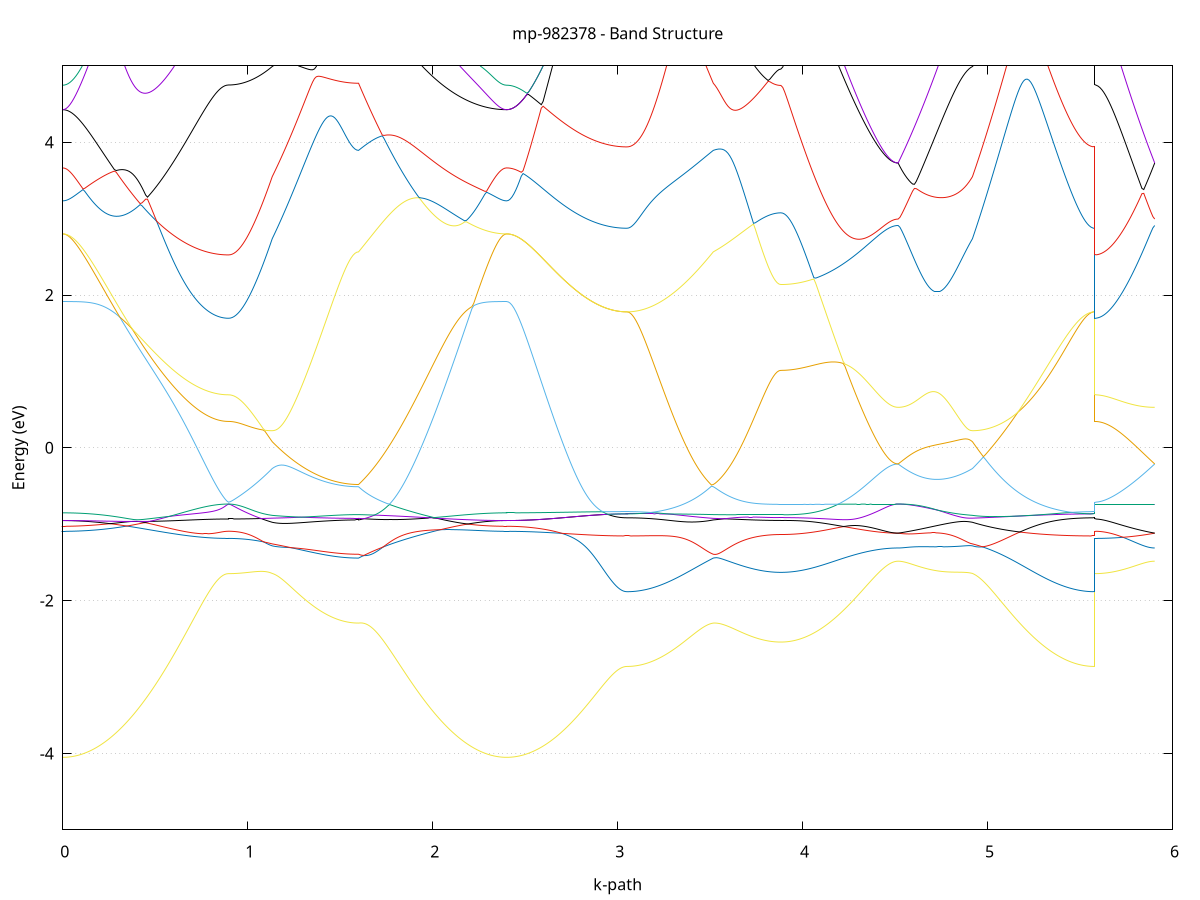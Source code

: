 set title 'mp-982378 - Band Structure'
set xlabel 'k-path'
set ylabel 'Energy (eV)'
set grid y
set yrange [-5:5]
set terminal png size 800,600
set output 'mp-982378_bands_gnuplot.png'
plot '-' using 1:2 with lines notitle, '-' using 1:2 with lines notitle, '-' using 1:2 with lines notitle, '-' using 1:2 with lines notitle, '-' using 1:2 with lines notitle, '-' using 1:2 with lines notitle, '-' using 1:2 with lines notitle, '-' using 1:2 with lines notitle, '-' using 1:2 with lines notitle, '-' using 1:2 with lines notitle, '-' using 1:2 with lines notitle, '-' using 1:2 with lines notitle, '-' using 1:2 with lines notitle, '-' using 1:2 with lines notitle, '-' using 1:2 with lines notitle, '-' using 1:2 with lines notitle, '-' using 1:2 with lines notitle, '-' using 1:2 with lines notitle, '-' using 1:2 with lines notitle, '-' using 1:2 with lines notitle, '-' using 1:2 with lines notitle, '-' using 1:2 with lines notitle, '-' using 1:2 with lines notitle, '-' using 1:2 with lines notitle, '-' using 1:2 with lines notitle, '-' using 1:2 with lines notitle, '-' using 1:2 with lines notitle, '-' using 1:2 with lines notitle, '-' using 1:2 with lines notitle, '-' using 1:2 with lines notitle, '-' using 1:2 with lines notitle, '-' using 1:2 with lines notitle, '-' using 1:2 with lines notitle, '-' using 1:2 with lines notitle, '-' using 1:2 with lines notitle, '-' using 1:2 with lines notitle, '-' using 1:2 with lines notitle, '-' using 1:2 with lines notitle, '-' using 1:2 with lines notitle, '-' using 1:2 with lines notitle, '-' using 1:2 with lines notitle, '-' using 1:2 with lines notitle, '-' using 1:2 with lines notitle, '-' using 1:2 with lines notitle, '-' using 1:2 with lines notitle, '-' using 1:2 with lines notitle, '-' using 1:2 with lines notitle, '-' using 1:2 with lines notitle
0.000000 -43.532822
0.009959 -43.532722
0.019917 -43.532722
0.029876 -43.532722
0.039834 -43.532722
0.049793 -43.532722
0.059752 -43.532722
0.069710 -43.532722
0.079669 -43.532722
0.089628 -43.532822
0.099586 -43.532822
0.109545 -43.532822
0.119503 -43.532822
0.129462 -43.532822
0.139421 -43.532822
0.149379 -43.532722
0.159338 -43.532722
0.169297 -43.532822
0.179255 -43.532822
0.189214 -43.532822
0.199172 -43.532822
0.209131 -43.532822
0.219090 -43.532822
0.229048 -43.532822
0.239007 -43.532822
0.248966 -43.532822
0.258924 -43.532822
0.268883 -43.532822
0.278841 -43.532822
0.288800 -43.532822
0.298759 -43.532822
0.308717 -43.532722
0.318676 -43.532822
0.328635 -43.532722
0.338593 -43.532722
0.348552 -43.532722
0.358510 -43.532822
0.368469 -43.532822
0.378428 -43.532822
0.388386 -43.532822
0.398345 -43.532822
0.408303 -43.532822
0.418262 -43.532722
0.428221 -43.532822
0.438179 -43.532822
0.448138 -43.532822
0.458097 -43.532822
0.468055 -43.532822
0.478014 -43.532822
0.487972 -43.532822
0.497931 -43.532822
0.507890 -43.532822
0.517848 -43.532822
0.527807 -43.532822
0.537766 -43.532822
0.547724 -43.532822
0.557683 -43.532822
0.567641 -43.532822
0.577600 -43.532822
0.587559 -43.532822
0.597517 -43.532822
0.607476 -43.532822
0.617435 -43.532822
0.627393 -43.532822
0.637352 -43.532822
0.647310 -43.532822
0.657269 -43.532822
0.667228 -43.532822
0.677186 -43.532822
0.687145 -43.532822
0.697104 -43.532822
0.707062 -43.532822
0.717021 -43.532822
0.726979 -43.532822
0.736938 -43.532822
0.746897 -43.532822
0.756855 -43.532722
0.766814 -43.532822
0.776772 -43.532722
0.786731 -43.532722
0.796690 -43.532822
0.806648 -43.532822
0.816607 -43.532722
0.826566 -43.532722
0.836524 -43.532822
0.846483 -43.532822
0.856441 -43.532822
0.866400 -43.532822
0.876359 -43.532822
0.886317 -43.532822
0.896276 -43.532822
0.896276 -43.532822
0.906111 -43.532822
0.915946 -43.532822
0.925781 -43.532722
0.935616 -43.532822
0.945451 -43.532722
0.955286 -43.532822
0.965121 -43.532822
0.974956 -43.532822
0.984791 -43.532822
0.994626 -43.532822
1.004461 -43.532822
1.014296 -43.532822
1.024131 -43.532822
1.033966 -43.532822
1.043801 -43.532822
1.053636 -43.532822
1.063471 -43.532822
1.073306 -43.532822
1.083141 -43.532822
1.092976 -43.532822
1.102811 -43.532822
1.112646 -43.532822
1.122481 -43.532822
1.132316 -43.532822
1.132316 -43.532822
1.142249 -43.532822
1.152182 -43.532822
1.162115 -43.532822
1.172048 -43.532822
1.181981 -43.532822
1.191914 -43.532722
1.201848 -43.532722
1.211781 -43.532822
1.221714 -43.532822
1.231647 -43.532822
1.241580 -43.532822
1.251513 -43.532822
1.261446 -43.532822
1.271380 -43.532822
1.281313 -43.532822
1.291246 -43.532822
1.301179 -43.532822
1.311112 -43.532822
1.321045 -43.532822
1.330978 -43.532822
1.340912 -43.532822
1.350845 -43.532822
1.360778 -43.532822
1.370711 -43.532822
1.380644 -43.532822
1.390577 -43.532822
1.400510 -43.532822
1.410444 -43.532822
1.420377 -43.532822
1.430310 -43.532822
1.440243 -43.532822
1.450176 -43.532822
1.460109 -43.532822
1.470042 -43.532822
1.479976 -43.532822
1.489909 -43.532822
1.499842 -43.532822
1.509775 -43.532822
1.519708 -43.532822
1.529641 -43.532822
1.539574 -43.532822
1.549507 -43.532822
1.559441 -43.532822
1.569374 -43.532822
1.579307 -43.532822
1.589240 -43.532822
1.599173 -43.532822
1.599173 -43.532822
1.609058 -43.532822
1.618943 -43.532822
1.628828 -43.532822
1.638712 -43.532822
1.648597 -43.532822
1.658482 -43.532822
1.668367 -43.532822
1.678251 -43.532822
1.688136 -43.532822
1.698021 -43.532822
1.707906 -43.532822
1.717791 -43.532822
1.727675 -43.532822
1.737560 -43.532822
1.747445 -43.532822
1.757330 -43.532822
1.767215 -43.532822
1.777099 -43.532822
1.786984 -43.532822
1.796869 -43.532822
1.806754 -43.532822
1.816639 -43.532822
1.826523 -43.532822
1.836408 -43.532822
1.846293 -43.532822
1.856178 -43.532822
1.866063 -43.532822
1.875947 -43.532822
1.885832 -43.532822
1.895717 -43.532822
1.905602 -43.532822
1.915486 -43.532822
1.925371 -43.532822
1.935256 -43.532722
1.945141 -43.532822
1.955026 -43.532822
1.964910 -43.532822
1.974795 -43.532822
1.984680 -43.532822
1.994565 -43.532722
2.004450 -43.532722
2.014334 -43.532722
2.024219 -43.532822
2.034104 -43.532722
2.043989 -43.532822
2.053874 -43.532822
2.063758 -43.532822
2.073643 -43.532822
2.083528 -43.532822
2.093413 -43.532822
2.103297 -43.532822
2.113182 -43.532722
2.123067 -43.532722
2.132952 -43.532822
2.142837 -43.532822
2.152721 -43.532822
2.162606 -43.532722
2.172491 -43.532822
2.182376 -43.532722
2.192261 -43.532722
2.202145 -43.532822
2.212030 -43.532822
2.221915 -43.532822
2.231800 -43.532822
2.241685 -43.532822
2.251569 -43.532822
2.261454 -43.532822
2.271339 -43.532822
2.281224 -43.532722
2.291109 -43.532822
2.300993 -43.532822
2.310878 -43.532722
2.320763 -43.532722
2.330648 -43.532722
2.340532 -43.532722
2.350417 -43.532722
2.360302 -43.532722
2.370187 -43.532722
2.380072 -43.532722
2.389956 -43.532722
2.399841 -43.532722
2.399841 -43.532722
2.409697 -43.532722
2.419552 -43.532722
2.429408 -43.532822
2.439264 -43.532822
2.449119 -43.532822
2.458975 -43.532822
2.468831 -43.532822
2.478686 -43.532822
2.488542 -43.532722
2.498398 -43.532822
2.508253 -43.532822
2.518109 -43.532722
2.527964 -43.532722
2.537820 -43.532722
2.547676 -43.532722
2.557531 -43.532722
2.567387 -43.532822
2.577243 -43.532822
2.587098 -43.532822
2.596954 -43.532822
2.606809 -43.532822
2.616665 -43.532822
2.626521 -43.532822
2.636376 -43.532822
2.646232 -43.532822
2.656088 -43.532822
2.665943 -43.532822
2.675799 -43.532822
2.685655 -43.532822
2.695510 -43.532822
2.705366 -43.532822
2.715221 -43.532822
2.725077 -43.532822
2.734933 -43.532822
2.744788 -43.532822
2.754644 -43.532822
2.764500 -43.532822
2.774355 -43.532822
2.784211 -43.532822
2.794066 -43.532822
2.803922 -43.532822
2.813778 -43.532822
2.823633 -43.532822
2.833489 -43.532822
2.843345 -43.532822
2.853200 -43.532822
2.863056 -43.532822
2.872912 -43.532822
2.882767 -43.532822
2.892623 -43.532822
2.902478 -43.532822
2.912334 -43.532822
2.922190 -43.532822
2.932045 -43.532822
2.941901 -43.532822
2.951757 -43.532822
2.961612 -43.532822
2.971468 -43.532822
2.981323 -43.532822
2.991179 -43.532822
3.001035 -43.532822
3.010890 -43.532822
3.020746 -43.532822
3.030602 -43.532822
3.040457 -43.532822
3.050313 -43.532822
3.050313 -43.532822
3.060246 -43.532822
3.070179 -43.532822
3.080112 -43.532822
3.090045 -43.532822
3.099979 -43.532822
3.109912 -43.532822
3.119845 -43.532822
3.129778 -43.532822
3.139711 -43.532822
3.149644 -43.532822
3.159577 -43.532822
3.169511 -43.532822
3.179444 -43.532822
3.189377 -43.532822
3.199310 -43.532822
3.209243 -43.532822
3.219176 -43.532822
3.229109 -43.532822
3.239043 -43.532822
3.248976 -43.532822
3.258909 -43.532822
3.268842 -43.532822
3.278775 -43.532822
3.288708 -43.532822
3.298641 -43.532822
3.308575 -43.532822
3.318508 -43.532822
3.328441 -43.532822
3.338374 -43.532822
3.348307 -43.532822
3.358240 -43.532822
3.368173 -43.532822
3.378106 -43.532822
3.388040 -43.532822
3.397973 -43.532822
3.407906 -43.532822
3.417839 -43.532822
3.427772 -43.532822
3.437705 -43.532822
3.447638 -43.532822
3.457572 -43.532822
3.467505 -43.532822
3.477438 -43.532822
3.487371 -43.532822
3.497304 -43.532822
3.507237 -43.532822
3.517170 -43.532822
3.517170 -43.532822
3.527050 -43.532822
3.536931 -43.532822
3.546811 -43.532822
3.556691 -43.532822
3.566571 -43.532822
3.576451 -43.532822
3.586331 -43.532822
3.596211 -43.532822
3.606091 -43.532822
3.615971 -43.532822
3.625851 -43.532822
3.635731 -43.532822
3.645611 -43.532822
3.655491 -43.532822
3.665371 -43.532822
3.675251 -43.532822
3.685131 -43.532822
3.695011 -43.532822
3.704892 -43.532822
3.714772 -43.532822
3.724652 -43.532822
3.734532 -43.532822
3.744412 -43.532822
3.754292 -43.532822
3.764172 -43.532822
3.774052 -43.532822
3.783932 -43.532722
3.793812 -43.532822
3.803692 -43.532822
3.813572 -43.532822
3.823452 -43.532822
3.833332 -43.532822
3.843212 -43.532822
3.853092 -43.532822
3.862972 -43.532822
3.872853 -43.532822
3.882733 -43.532822
3.882733 -43.532822
3.892635 -43.532822
3.902538 -43.532822
3.912440 -43.532822
3.922343 -43.532822
3.932245 -43.532822
3.942148 -43.532822
3.952050 -43.532822
3.961953 -43.532822
3.971856 -43.532822
3.981758 -43.532822
3.991661 -43.532822
4.001563 -43.532822
4.011466 -43.532822
4.021368 -43.532822
4.031271 -43.532822
4.041173 -43.532822
4.051076 -43.532822
4.060978 -43.532822
4.070881 -43.532822
4.080783 -43.532822
4.090686 -43.532822
4.100589 -43.532822
4.110491 -43.532822
4.120394 -43.532822
4.130296 -43.532822
4.140199 -43.532822
4.150101 -43.532822
4.160004 -43.532822
4.169906 -43.532822
4.179809 -43.532822
4.189711 -43.532822
4.199614 -43.532822
4.209517 -43.532822
4.219419 -43.532822
4.229322 -43.532822
4.239224 -43.532822
4.249127 -43.532822
4.259029 -43.532822
4.268932 -43.532822
4.278834 -43.532822
4.288737 -43.532822
4.298639 -43.532822
4.308542 -43.532822
4.318445 -43.532822
4.328347 -43.532822
4.338250 -43.532822
4.348152 -43.532822
4.358055 -43.532822
4.367957 -43.532822
4.377860 -43.532822
4.387762 -43.532822
4.397665 -43.532822
4.407567 -43.532822
4.417470 -43.532822
4.427373 -43.532822
4.437275 -43.532822
4.447178 -43.532822
4.457080 -43.532822
4.466983 -43.532822
4.476885 -43.532822
4.486788 -43.532822
4.496690 -43.532822
4.506593 -43.532822
4.516495 -43.532822
4.516495 -43.532822
4.526297 -43.532822
4.536098 -43.532822
4.545900 -43.532822
4.555701 -43.532822
4.565503 -43.532822
4.575304 -43.532822
4.585106 -43.532822
4.594908 -43.532822
4.604709 -43.532822
4.614511 -43.532822
4.624312 -43.532822
4.634114 -43.532822
4.643915 -43.532822
4.653717 -43.532822
4.663518 -43.532822
4.673320 -43.532822
4.683121 -43.532822
4.692923 -43.532822
4.702724 -43.532822
4.712526 -43.532822
4.722327 -43.532722
4.732129 -43.532822
4.741930 -43.532822
4.751732 -43.532822
4.761533 -43.532822
4.771335 -43.532822
4.781136 -43.532822
4.790938 -43.532822
4.800739 -43.532822
4.810541 -43.532722
4.820342 -43.532822
4.830144 -43.532822
4.839945 -43.532822
4.849747 -43.532822
4.859548 -43.532822
4.869350 -43.532822
4.879151 -43.532822
4.888953 -43.532822
4.898754 -43.532722
4.908556 -43.532822
4.918357 -43.532822
4.918357 -43.532822
4.928212 -43.532822
4.938066 -43.532822
4.947920 -43.532822
4.957774 -43.532822
4.967629 -43.532822
4.977483 -43.532822
4.987337 -43.532722
4.997192 -43.532822
5.007046 -43.532822
5.016900 -43.532822
5.026754 -43.532822
5.036609 -43.532822
5.046463 -43.532822
5.056317 -43.532822
5.066172 -43.532822
5.076026 -43.532822
5.085880 -43.532822
5.095734 -43.532822
5.105589 -43.532822
5.115443 -43.532822
5.125297 -43.532822
5.135151 -43.532822
5.145006 -43.532822
5.154860 -43.532822
5.164714 -43.532822
5.174569 -43.532822
5.184423 -43.532822
5.194277 -43.532822
5.204131 -43.532822
5.213986 -43.532822
5.223840 -43.532822
5.233694 -43.532822
5.243548 -43.532822
5.253403 -43.532822
5.263257 -43.532822
5.273111 -43.532822
5.282966 -43.532822
5.292820 -43.532822
5.302674 -43.532822
5.312528 -43.532822
5.322383 -43.532822
5.332237 -43.532822
5.342091 -43.532822
5.351945 -43.532822
5.361800 -43.532822
5.371654 -43.532822
5.381508 -43.532822
5.391363 -43.532822
5.401217 -43.532822
5.411071 -43.532822
5.420925 -43.532822
5.430780 -43.532822
5.440634 -43.532822
5.450488 -43.532822
5.460342 -43.532822
5.470197 -43.532822
5.480051 -43.532822
5.489905 -43.532822
5.499760 -43.532822
5.509614 -43.532822
5.519468 -43.532822
5.529322 -43.532822
5.539177 -43.532822
5.549031 -43.532822
5.558885 -43.532822
5.568739 -43.532822
5.578594 -43.532822
5.578594 -43.532822
5.588449 -43.532722
5.598305 -43.532822
5.608161 -43.532822
5.618016 -43.532822
5.627872 -43.532822
5.637727 -43.532722
5.647583 -43.532822
5.657439 -43.532722
5.667294 -43.532822
5.677150 -43.532822
5.687006 -43.532822
5.696861 -43.532822
5.706717 -43.532822
5.716573 -43.532822
5.726428 -43.532822
5.736284 -43.532822
5.746139 -43.532822
5.755995 -43.532822
5.765851 -43.532822
5.775706 -43.532722
5.785562 -43.532822
5.795418 -43.532822
5.805273 -43.532822
5.815129 -43.532822
5.824984 -43.532822
5.834840 -43.532722
5.844696 -43.532722
5.854551 -43.532822
5.864407 -43.532822
5.874263 -43.532822
5.884118 -43.532822
5.893974 -43.532822
5.903830 -43.532822
e
0.000000 -43.529722
0.009959 -43.529722
0.019917 -43.529722
0.029876 -43.529722
0.039834 -43.529722
0.049793 -43.529722
0.059752 -43.529722
0.069710 -43.529722
0.079669 -43.529722
0.089628 -43.529722
0.099586 -43.529722
0.109545 -43.529722
0.119503 -43.529722
0.129462 -43.529722
0.139421 -43.529722
0.149379 -43.529722
0.159338 -43.529722
0.169297 -43.529722
0.179255 -43.529722
0.189214 -43.529722
0.199172 -43.529722
0.209131 -43.529722
0.219090 -43.529722
0.229048 -43.529722
0.239007 -43.529722
0.248966 -43.529722
0.258924 -43.529722
0.268883 -43.529722
0.278841 -43.529722
0.288800 -43.529722
0.298759 -43.529722
0.308717 -43.529722
0.318676 -43.529722
0.328635 -43.529722
0.338593 -43.529722
0.348552 -43.529722
0.358510 -43.529722
0.368469 -43.529722
0.378428 -43.529722
0.388386 -43.529722
0.398345 -43.529722
0.408303 -43.529722
0.418262 -43.529722
0.428221 -43.529722
0.438179 -43.529722
0.448138 -43.529722
0.458097 -43.529722
0.468055 -43.529722
0.478014 -43.529722
0.487972 -43.529722
0.497931 -43.529722
0.507890 -43.529722
0.517848 -43.529722
0.527807 -43.529722
0.537766 -43.529722
0.547724 -43.529722
0.557683 -43.529722
0.567641 -43.529722
0.577600 -43.529722
0.587559 -43.529722
0.597517 -43.529722
0.607476 -43.529722
0.617435 -43.529822
0.627393 -43.529822
0.637352 -43.529822
0.647310 -43.529822
0.657269 -43.529822
0.667228 -43.529822
0.677186 -43.529822
0.687145 -43.529822
0.697104 -43.529822
0.707062 -43.529822
0.717021 -43.529822
0.726979 -43.529822
0.736938 -43.529822
0.746897 -43.529822
0.756855 -43.529822
0.766814 -43.529822
0.776772 -43.529822
0.786731 -43.529822
0.796690 -43.529822
0.806648 -43.529822
0.816607 -43.529822
0.826566 -43.529822
0.836524 -43.529822
0.846483 -43.529822
0.856441 -43.529822
0.866400 -43.529822
0.876359 -43.529822
0.886317 -43.529822
0.896276 -43.529822
0.896276 -43.529822
0.906111 -43.529822
0.915946 -43.529822
0.925781 -43.529822
0.935616 -43.529822
0.945451 -43.529822
0.955286 -43.529822
0.965121 -43.529822
0.974956 -43.529822
0.984791 -43.529822
0.994626 -43.529822
1.004461 -43.529822
1.014296 -43.529822
1.024131 -43.529822
1.033966 -43.529822
1.043801 -43.529822
1.053636 -43.529822
1.063471 -43.529822
1.073306 -43.529822
1.083141 -43.529822
1.092976 -43.529822
1.102811 -43.529822
1.112646 -43.529822
1.122481 -43.529822
1.132316 -43.529722
1.132316 -43.529822
1.142249 -43.529822
1.152182 -43.529722
1.162115 -43.529722
1.172048 -43.529722
1.181981 -43.529722
1.191914 -43.529722
1.201848 -43.529722
1.211781 -43.529822
1.221714 -43.529822
1.231647 -43.529822
1.241580 -43.529822
1.251513 -43.529822
1.261446 -43.529822
1.271380 -43.529822
1.281313 -43.529822
1.291246 -43.529822
1.301179 -43.529822
1.311112 -43.529822
1.321045 -43.529822
1.330978 -43.529822
1.340912 -43.529722
1.350845 -43.529722
1.360778 -43.529822
1.370711 -43.529822
1.380644 -43.529822
1.390577 -43.529822
1.400510 -43.529822
1.410444 -43.529822
1.420377 -43.529822
1.430310 -43.529822
1.440243 -43.529822
1.450176 -43.529822
1.460109 -43.529822
1.470042 -43.529822
1.479976 -43.529822
1.489909 -43.529822
1.499842 -43.529822
1.509775 -43.529822
1.519708 -43.529822
1.529641 -43.529822
1.539574 -43.529822
1.549507 -43.529822
1.559441 -43.529822
1.569374 -43.529822
1.579307 -43.529822
1.589240 -43.529822
1.599173 -43.529822
1.599173 -43.529822
1.609058 -43.529822
1.618943 -43.529822
1.628828 -43.529822
1.638712 -43.529822
1.648597 -43.529822
1.658482 -43.529822
1.668367 -43.529822
1.678251 -43.529822
1.688136 -43.529822
1.698021 -43.529822
1.707906 -43.529822
1.717791 -43.529822
1.727675 -43.529822
1.737560 -43.529822
1.747445 -43.529822
1.757330 -43.529822
1.767215 -43.529822
1.777099 -43.529822
1.786984 -43.529822
1.796869 -43.529822
1.806754 -43.529822
1.816639 -43.529822
1.826523 -43.529822
1.836408 -43.529822
1.846293 -43.529822
1.856178 -43.529822
1.866063 -43.529822
1.875947 -43.529822
1.885832 -43.529822
1.895717 -43.529822
1.905602 -43.529822
1.915486 -43.529822
1.925371 -43.529822
1.935256 -43.529822
1.945141 -43.529822
1.955026 -43.529722
1.964910 -43.529722
1.974795 -43.529722
1.984680 -43.529722
1.994565 -43.529722
2.004450 -43.529722
2.014334 -43.529722
2.024219 -43.529722
2.034104 -43.529722
2.043989 -43.529722
2.053874 -43.529722
2.063758 -43.529722
2.073643 -43.529722
2.083528 -43.529722
2.093413 -43.529722
2.103297 -43.529722
2.113182 -43.529722
2.123067 -43.529722
2.132952 -43.529722
2.142837 -43.529722
2.152721 -43.529722
2.162606 -43.529722
2.172491 -43.529722
2.182376 -43.529722
2.192261 -43.529722
2.202145 -43.529722
2.212030 -43.529722
2.221915 -43.529722
2.231800 -43.529722
2.241685 -43.529722
2.251569 -43.529722
2.261454 -43.529722
2.271339 -43.529722
2.281224 -43.529722
2.291109 -43.529722
2.300993 -43.529722
2.310878 -43.529722
2.320763 -43.529722
2.330648 -43.529722
2.340532 -43.529722
2.350417 -43.529722
2.360302 -43.529722
2.370187 -43.529722
2.380072 -43.529722
2.389956 -43.529722
2.399841 -43.529722
2.399841 -43.529722
2.409697 -43.529722
2.419552 -43.529722
2.429408 -43.529722
2.439264 -43.529722
2.449119 -43.529722
2.458975 -43.529722
2.468831 -43.529722
2.478686 -43.529722
2.488542 -43.529722
2.498398 -43.529722
2.508253 -43.529722
2.518109 -43.529722
2.527964 -43.529722
2.537820 -43.529722
2.547676 -43.529722
2.557531 -43.529722
2.567387 -43.529722
2.577243 -43.529722
2.587098 -43.529722
2.596954 -43.529722
2.606809 -43.529722
2.616665 -43.529722
2.626521 -43.529722
2.636376 -43.529722
2.646232 -43.529722
2.656088 -43.529722
2.665943 -43.529722
2.675799 -43.529722
2.685655 -43.529722
2.695510 -43.529722
2.705366 -43.529722
2.715221 -43.529722
2.725077 -43.529722
2.734933 -43.529722
2.744788 -43.529722
2.754644 -43.529722
2.764500 -43.529722
2.774355 -43.529722
2.784211 -43.529722
2.794066 -43.529722
2.803922 -43.529722
2.813778 -43.529722
2.823633 -43.529722
2.833489 -43.529722
2.843345 -43.529722
2.853200 -43.529722
2.863056 -43.529722
2.872912 -43.529722
2.882767 -43.529722
2.892623 -43.529722
2.902478 -43.529722
2.912334 -43.529722
2.922190 -43.529722
2.932045 -43.529722
2.941901 -43.529722
2.951757 -43.529722
2.961612 -43.529722
2.971468 -43.529722
2.981323 -43.529722
2.991179 -43.529722
3.001035 -43.529722
3.010890 -43.529722
3.020746 -43.529722
3.030602 -43.529722
3.040457 -43.529722
3.050313 -43.529722
3.050313 -43.529722
3.060246 -43.529722
3.070179 -43.529722
3.080112 -43.529722
3.090045 -43.529722
3.099979 -43.529722
3.109912 -43.529722
3.119845 -43.529722
3.129778 -43.529722
3.139711 -43.529722
3.149644 -43.529722
3.159577 -43.529722
3.169511 -43.529722
3.179444 -43.529722
3.189377 -43.529722
3.199310 -43.529722
3.209243 -43.529722
3.219176 -43.529722
3.229109 -43.529722
3.239043 -43.529722
3.248976 -43.529722
3.258909 -43.529722
3.268842 -43.529722
3.278775 -43.529722
3.288708 -43.529722
3.298641 -43.529722
3.308575 -43.529722
3.318508 -43.529722
3.328441 -43.529722
3.338374 -43.529722
3.348307 -43.529722
3.358240 -43.529722
3.368173 -43.529722
3.378106 -43.529722
3.388040 -43.529722
3.397973 -43.529722
3.407906 -43.529722
3.417839 -43.529722
3.427772 -43.529722
3.437705 -43.529722
3.447638 -43.529722
3.457572 -43.529722
3.467505 -43.529722
3.477438 -43.529822
3.487371 -43.529722
3.497304 -43.529822
3.507237 -43.529822
3.517170 -43.529822
3.517170 -43.529822
3.527050 -43.529822
3.536931 -43.529822
3.546811 -43.529822
3.556691 -43.529822
3.566571 -43.529822
3.576451 -43.529822
3.586331 -43.529822
3.596211 -43.529822
3.606091 -43.529822
3.615971 -43.529822
3.625851 -43.529822
3.635731 -43.529822
3.645611 -43.529822
3.655491 -43.529822
3.665371 -43.529822
3.675251 -43.529822
3.685131 -43.529822
3.695011 -43.529822
3.704892 -43.529822
3.714772 -43.529822
3.724652 -43.529822
3.734532 -43.529822
3.744412 -43.529822
3.754292 -43.529822
3.764172 -43.529722
3.774052 -43.529822
3.783932 -43.529822
3.793812 -43.529822
3.803692 -43.529822
3.813572 -43.529822
3.823452 -43.529822
3.833332 -43.529822
3.843212 -43.529822
3.853092 -43.529822
3.862972 -43.529822
3.872853 -43.529822
3.882733 -43.529822
3.882733 -43.529822
3.892635 -43.529822
3.902538 -43.529822
3.912440 -43.529822
3.922343 -43.529822
3.932245 -43.529822
3.942148 -43.529822
3.952050 -43.529822
3.961953 -43.529822
3.971856 -43.529822
3.981758 -43.529822
3.991661 -43.529822
4.001563 -43.529822
4.011466 -43.529822
4.021368 -43.529822
4.031271 -43.529822
4.041173 -43.529822
4.051076 -43.529822
4.060978 -43.529822
4.070881 -43.529822
4.080783 -43.529822
4.090686 -43.529822
4.100589 -43.529822
4.110491 -43.529822
4.120394 -43.529822
4.130296 -43.529822
4.140199 -43.529822
4.150101 -43.529822
4.160004 -43.529822
4.169906 -43.529822
4.179809 -43.529822
4.189711 -43.529822
4.199614 -43.529822
4.209517 -43.529822
4.219419 -43.529822
4.229322 -43.529822
4.239224 -43.529822
4.249127 -43.529822
4.259029 -43.529822
4.268932 -43.529822
4.278834 -43.529822
4.288737 -43.529822
4.298639 -43.529822
4.308542 -43.529822
4.318445 -43.529822
4.328347 -43.529822
4.338250 -43.529822
4.348152 -43.529822
4.358055 -43.529822
4.367957 -43.529822
4.377860 -43.529822
4.387762 -43.529822
4.397665 -43.529822
4.407567 -43.529822
4.417470 -43.529822
4.427373 -43.529822
4.437275 -43.529822
4.447178 -43.529822
4.457080 -43.529822
4.466983 -43.529822
4.476885 -43.529822
4.486788 -43.529822
4.496690 -43.529822
4.506593 -43.529822
4.516495 -43.529822
4.516495 -43.529822
4.526297 -43.529822
4.536098 -43.529822
4.545900 -43.529822
4.555701 -43.529822
4.565503 -43.529822
4.575304 -43.529822
4.585106 -43.529822
4.594908 -43.529822
4.604709 -43.529822
4.614511 -43.529822
4.624312 -43.529822
4.634114 -43.529822
4.643915 -43.529822
4.653717 -43.529822
4.663518 -43.529822
4.673320 -43.529822
4.683121 -43.529822
4.692923 -43.529822
4.702724 -43.529822
4.712526 -43.529822
4.722327 -43.529822
4.732129 -43.529822
4.741930 -43.529822
4.751732 -43.529822
4.761533 -43.529822
4.771335 -43.529822
4.781136 -43.529822
4.790938 -43.529822
4.800739 -43.529822
4.810541 -43.529822
4.820342 -43.529822
4.830144 -43.529822
4.839945 -43.529822
4.849747 -43.529822
4.859548 -43.529822
4.869350 -43.529822
4.879151 -43.529822
4.888953 -43.529822
4.898754 -43.529722
4.908556 -43.529822
4.918357 -43.529822
4.918357 -43.529822
4.928212 -43.529722
4.938066 -43.529722
4.947920 -43.529722
4.957774 -43.529722
4.967629 -43.529722
4.977483 -43.529722
4.987337 -43.529722
4.997192 -43.529722
5.007046 -43.529722
5.016900 -43.529722
5.026754 -43.529722
5.036609 -43.529722
5.046463 -43.529722
5.056317 -43.529722
5.066172 -43.529722
5.076026 -43.529722
5.085880 -43.529722
5.095734 -43.529722
5.105589 -43.529722
5.115443 -43.529722
5.125297 -43.529722
5.135151 -43.529722
5.145006 -43.529722
5.154860 -43.529722
5.164714 -43.529722
5.174569 -43.529722
5.184423 -43.529722
5.194277 -43.529722
5.204131 -43.529722
5.213986 -43.529722
5.223840 -43.529722
5.233694 -43.529722
5.243548 -43.529722
5.253403 -43.529722
5.263257 -43.529722
5.273111 -43.529722
5.282966 -43.529722
5.292820 -43.529722
5.302674 -43.529722
5.312528 -43.529722
5.322383 -43.529722
5.332237 -43.529722
5.342091 -43.529722
5.351945 -43.529722
5.361800 -43.529722
5.371654 -43.529722
5.381508 -43.529722
5.391363 -43.529722
5.401217 -43.529722
5.411071 -43.529722
5.420925 -43.529722
5.430780 -43.529722
5.440634 -43.529722
5.450488 -43.529722
5.460342 -43.529722
5.470197 -43.529722
5.480051 -43.529722
5.489905 -43.529722
5.499760 -43.529722
5.509614 -43.529722
5.519468 -43.529722
5.529322 -43.529722
5.539177 -43.529722
5.549031 -43.529722
5.558885 -43.529722
5.568739 -43.529722
5.578594 -43.529722
5.578594 -43.529822
5.588449 -43.529822
5.598305 -43.529822
5.608161 -43.529822
5.618016 -43.529822
5.627872 -43.529822
5.637727 -43.529822
5.647583 -43.529822
5.657439 -43.529822
5.667294 -43.529822
5.677150 -43.529822
5.687006 -43.529822
5.696861 -43.529822
5.706717 -43.529822
5.716573 -43.529822
5.726428 -43.529822
5.736284 -43.529822
5.746139 -43.529822
5.755995 -43.529822
5.765851 -43.529822
5.775706 -43.529822
5.785562 -43.529822
5.795418 -43.529822
5.805273 -43.529822
5.815129 -43.529822
5.824984 -43.529822
5.834840 -43.529822
5.844696 -43.529822
5.854551 -43.529822
5.864407 -43.529822
5.874263 -43.529822
5.884118 -43.529822
5.893974 -43.529822
5.903830 -43.529822
e
0.000000 -43.529722
0.009959 -43.529722
0.019917 -43.529722
0.029876 -43.529722
0.039834 -43.529722
0.049793 -43.529722
0.059752 -43.529722
0.069710 -43.529722
0.079669 -43.529722
0.089628 -43.529722
0.099586 -43.529722
0.109545 -43.529722
0.119503 -43.529722
0.129462 -43.529722
0.139421 -43.529722
0.149379 -43.529722
0.159338 -43.529722
0.169297 -43.529722
0.179255 -43.529722
0.189214 -43.529722
0.199172 -43.529722
0.209131 -43.529722
0.219090 -43.529722
0.229048 -43.529722
0.239007 -43.529722
0.248966 -43.529722
0.258924 -43.529722
0.268883 -43.529722
0.278841 -43.529722
0.288800 -43.529722
0.298759 -43.529722
0.308717 -43.529722
0.318676 -43.529722
0.328635 -43.529722
0.338593 -43.529722
0.348552 -43.529722
0.358510 -43.529722
0.368469 -43.529722
0.378428 -43.529722
0.388386 -43.529722
0.398345 -43.529722
0.408303 -43.529722
0.418262 -43.529722
0.428221 -43.529722
0.438179 -43.529722
0.448138 -43.529722
0.458097 -43.529722
0.468055 -43.529722
0.478014 -43.529722
0.487972 -43.529722
0.497931 -43.529722
0.507890 -43.529722
0.517848 -43.529722
0.527807 -43.529722
0.537766 -43.529722
0.547724 -43.529722
0.557683 -43.529722
0.567641 -43.529722
0.577600 -43.529722
0.587559 -43.529722
0.597517 -43.529722
0.607476 -43.529722
0.617435 -43.529722
0.627393 -43.529722
0.637352 -43.529822
0.647310 -43.529822
0.657269 -43.529822
0.667228 -43.529822
0.677186 -43.529822
0.687145 -43.529822
0.697104 -43.529822
0.707062 -43.529822
0.717021 -43.529822
0.726979 -43.529822
0.736938 -43.529822
0.746897 -43.529822
0.756855 -43.529822
0.766814 -43.529822
0.776772 -43.529822
0.786731 -43.529822
0.796690 -43.529822
0.806648 -43.529822
0.816607 -43.529822
0.826566 -43.529822
0.836524 -43.529822
0.846483 -43.529822
0.856441 -43.529822
0.866400 -43.529822
0.876359 -43.529822
0.886317 -43.529822
0.896276 -43.529822
0.896276 -43.529822
0.906111 -43.529822
0.915946 -43.529822
0.925781 -43.529822
0.935616 -43.529822
0.945451 -43.529822
0.955286 -43.529822
0.965121 -43.529822
0.974956 -43.529822
0.984791 -43.529822
0.994626 -43.529822
1.004461 -43.529822
1.014296 -43.529822
1.024131 -43.529822
1.033966 -43.529822
1.043801 -43.529822
1.053636 -43.529822
1.063471 -43.529822
1.073306 -43.529822
1.083141 -43.529822
1.092976 -43.529822
1.102811 -43.529822
1.112646 -43.529722
1.122481 -43.529722
1.132316 -43.529722
1.132316 -43.529722
1.142249 -43.529722
1.152182 -43.529722
1.162115 -43.529722
1.172048 -43.529722
1.181981 -43.529722
1.191914 -43.529722
1.201848 -43.529722
1.211781 -43.529722
1.221714 -43.529722
1.231647 -43.529722
1.241580 -43.529722
1.251513 -43.529722
1.261446 -43.529722
1.271380 -43.529722
1.281313 -43.529722
1.291246 -43.529722
1.301179 -43.529722
1.311112 -43.529722
1.321045 -43.529722
1.330978 -43.529722
1.340912 -43.529722
1.350845 -43.529722
1.360778 -43.529722
1.370711 -43.529722
1.380644 -43.529722
1.390577 -43.529722
1.400510 -43.529722
1.410444 -43.529722
1.420377 -43.529722
1.430310 -43.529722
1.440243 -43.529722
1.450176 -43.529722
1.460109 -43.529722
1.470042 -43.529722
1.479976 -43.529722
1.489909 -43.529722
1.499842 -43.529722
1.509775 -43.529722
1.519708 -43.529722
1.529641 -43.529722
1.539574 -43.529722
1.549507 -43.529722
1.559441 -43.529722
1.569374 -43.529722
1.579307 -43.529722
1.589240 -43.529722
1.599173 -43.529722
1.599173 -43.529722
1.609058 -43.529722
1.618943 -43.529722
1.628828 -43.529722
1.638712 -43.529722
1.648597 -43.529722
1.658482 -43.529722
1.668367 -43.529722
1.678251 -43.529722
1.688136 -43.529722
1.698021 -43.529722
1.707906 -43.529722
1.717791 -43.529722
1.727675 -43.529722
1.737560 -43.529722
1.747445 -43.529722
1.757330 -43.529722
1.767215 -43.529722
1.777099 -43.529722
1.786984 -43.529722
1.796869 -43.529722
1.806754 -43.529722
1.816639 -43.529722
1.826523 -43.529722
1.836408 -43.529722
1.846293 -43.529722
1.856178 -43.529722
1.866063 -43.529722
1.875947 -43.529722
1.885832 -43.529722
1.895717 -43.529722
1.905602 -43.529722
1.915486 -43.529722
1.925371 -43.529722
1.935256 -43.529722
1.945141 -43.529722
1.955026 -43.529722
1.964910 -43.529722
1.974795 -43.529722
1.984680 -43.529722
1.994565 -43.529722
2.004450 -43.529722
2.014334 -43.529722
2.024219 -43.529722
2.034104 -43.529722
2.043989 -43.529722
2.053874 -43.529722
2.063758 -43.529722
2.073643 -43.529722
2.083528 -43.529722
2.093413 -43.529722
2.103297 -43.529722
2.113182 -43.529722
2.123067 -43.529722
2.132952 -43.529722
2.142837 -43.529722
2.152721 -43.529722
2.162606 -43.529722
2.172491 -43.529722
2.182376 -43.529722
2.192261 -43.529722
2.202145 -43.529722
2.212030 -43.529722
2.221915 -43.529722
2.231800 -43.529722
2.241685 -43.529722
2.251569 -43.529722
2.261454 -43.529722
2.271339 -43.529722
2.281224 -43.529722
2.291109 -43.529722
2.300993 -43.529722
2.310878 -43.529722
2.320763 -43.529722
2.330648 -43.529722
2.340532 -43.529722
2.350417 -43.529722
2.360302 -43.529722
2.370187 -43.529722
2.380072 -43.529722
2.389956 -43.529722
2.399841 -43.529722
2.399841 -43.529722
2.409697 -43.529722
2.419552 -43.529722
2.429408 -43.529722
2.439264 -43.529722
2.449119 -43.529722
2.458975 -43.529722
2.468831 -43.529722
2.478686 -43.529722
2.488542 -43.529722
2.498398 -43.529722
2.508253 -43.529722
2.518109 -43.529722
2.527964 -43.529722
2.537820 -43.529722
2.547676 -43.529722
2.557531 -43.529722
2.567387 -43.529722
2.577243 -43.529722
2.587098 -43.529722
2.596954 -43.529722
2.606809 -43.529722
2.616665 -43.529722
2.626521 -43.529722
2.636376 -43.529722
2.646232 -43.529722
2.656088 -43.529722
2.665943 -43.529722
2.675799 -43.529722
2.685655 -43.529722
2.695510 -43.529722
2.705366 -43.529722
2.715221 -43.529722
2.725077 -43.529722
2.734933 -43.529722
2.744788 -43.529722
2.754644 -43.529722
2.764500 -43.529722
2.774355 -43.529722
2.784211 -43.529722
2.794066 -43.529722
2.803922 -43.529722
2.813778 -43.529722
2.823633 -43.529722
2.833489 -43.529722
2.843345 -43.529722
2.853200 -43.529722
2.863056 -43.529722
2.872912 -43.529722
2.882767 -43.529722
2.892623 -43.529722
2.902478 -43.529722
2.912334 -43.529722
2.922190 -43.529722
2.932045 -43.529722
2.941901 -43.529722
2.951757 -43.529722
2.961612 -43.529722
2.971468 -43.529722
2.981323 -43.529722
2.991179 -43.529722
3.001035 -43.529722
3.010890 -43.529722
3.020746 -43.529722
3.030602 -43.529722
3.040457 -43.529722
3.050313 -43.529722
3.050313 -43.529722
3.060246 -43.529722
3.070179 -43.529722
3.080112 -43.529722
3.090045 -43.529722
3.099979 -43.529722
3.109912 -43.529722
3.119845 -43.529722
3.129778 -43.529722
3.139711 -43.529722
3.149644 -43.529722
3.159577 -43.529722
3.169511 -43.529722
3.179444 -43.529722
3.189377 -43.529722
3.199310 -43.529722
3.209243 -43.529722
3.219176 -43.529722
3.229109 -43.529722
3.239043 -43.529722
3.248976 -43.529722
3.258909 -43.529722
3.268842 -43.529722
3.278775 -43.529722
3.288708 -43.529722
3.298641 -43.529722
3.308575 -43.529722
3.318508 -43.529722
3.328441 -43.529722
3.338374 -43.529722
3.348307 -43.529722
3.358240 -43.529722
3.368173 -43.529722
3.378106 -43.529722
3.388040 -43.529722
3.397973 -43.529722
3.407906 -43.529722
3.417839 -43.529722
3.427772 -43.529722
3.437705 -43.529722
3.447638 -43.529722
3.457572 -43.529722
3.467505 -43.529722
3.477438 -43.529722
3.487371 -43.529722
3.497304 -43.529722
3.507237 -43.529722
3.517170 -43.529722
3.517170 -43.529722
3.527050 -43.529722
3.536931 -43.529722
3.546811 -43.529722
3.556691 -43.529722
3.566571 -43.529722
3.576451 -43.529722
3.586331 -43.529722
3.596211 -43.529722
3.606091 -43.529722
3.615971 -43.529722
3.625851 -43.529722
3.635731 -43.529722
3.645611 -43.529722
3.655491 -43.529722
3.665371 -43.529722
3.675251 -43.529722
3.685131 -43.529722
3.695011 -43.529722
3.704892 -43.529722
3.714772 -43.529722
3.724652 -43.529722
3.734532 -43.529722
3.744412 -43.529722
3.754292 -43.529722
3.764172 -43.529722
3.774052 -43.529722
3.783932 -43.529722
3.793812 -43.529722
3.803692 -43.529722
3.813572 -43.529722
3.823452 -43.529722
3.833332 -43.529722
3.843212 -43.529722
3.853092 -43.529722
3.862972 -43.529722
3.872853 -43.529722
3.882733 -43.529722
3.882733 -43.529722
3.892635 -43.529722
3.902538 -43.529722
3.912440 -43.529722
3.922343 -43.529722
3.932245 -43.529722
3.942148 -43.529722
3.952050 -43.529722
3.961953 -43.529722
3.971856 -43.529722
3.981758 -43.529722
3.991661 -43.529722
4.001563 -43.529722
4.011466 -43.529722
4.021368 -43.529722
4.031271 -43.529722
4.041173 -43.529722
4.051076 -43.529722
4.060978 -43.529722
4.070881 -43.529722
4.080783 -43.529722
4.090686 -43.529722
4.100589 -43.529722
4.110491 -43.529722
4.120394 -43.529722
4.130296 -43.529722
4.140199 -43.529722
4.150101 -43.529722
4.160004 -43.529722
4.169906 -43.529722
4.179809 -43.529722
4.189711 -43.529722
4.199614 -43.529722
4.209517 -43.529722
4.219419 -43.529722
4.229322 -43.529722
4.239224 -43.529722
4.249127 -43.529722
4.259029 -43.529722
4.268932 -43.529722
4.278834 -43.529722
4.288737 -43.529722
4.298639 -43.529722
4.308542 -43.529722
4.318445 -43.529722
4.328347 -43.529722
4.338250 -43.529722
4.348152 -43.529722
4.358055 -43.529822
4.367957 -43.529822
4.377860 -43.529822
4.387762 -43.529822
4.397665 -43.529822
4.407567 -43.529822
4.417470 -43.529822
4.427373 -43.529822
4.437275 -43.529822
4.447178 -43.529822
4.457080 -43.529822
4.466983 -43.529822
4.476885 -43.529822
4.486788 -43.529822
4.496690 -43.529822
4.506593 -43.529822
4.516495 -43.529822
4.516495 -43.529822
4.526297 -43.529822
4.536098 -43.529822
4.545900 -43.529822
4.555701 -43.529822
4.565503 -43.529822
4.575304 -43.529822
4.585106 -43.529822
4.594908 -43.529822
4.604709 -43.529822
4.614511 -43.529822
4.624312 -43.529822
4.634114 -43.529822
4.643915 -43.529822
4.653717 -43.529822
4.663518 -43.529822
4.673320 -43.529822
4.683121 -43.529822
4.692923 -43.529822
4.702724 -43.529822
4.712526 -43.529822
4.722327 -43.529822
4.732129 -43.529822
4.741930 -43.529822
4.751732 -43.529822
4.761533 -43.529822
4.771335 -43.529822
4.781136 -43.529822
4.790938 -43.529822
4.800739 -43.529822
4.810541 -43.529822
4.820342 -43.529822
4.830144 -43.529822
4.839945 -43.529822
4.849747 -43.529822
4.859548 -43.529822
4.869350 -43.529822
4.879151 -43.529822
4.888953 -43.529722
4.898754 -43.529722
4.908556 -43.529722
4.918357 -43.529722
4.918357 -43.529722
4.928212 -43.529722
4.938066 -43.529722
4.947920 -43.529722
4.957774 -43.529722
4.967629 -43.529722
4.977483 -43.529722
4.987337 -43.529722
4.997192 -43.529722
5.007046 -43.529722
5.016900 -43.529722
5.026754 -43.529722
5.036609 -43.529722
5.046463 -43.529722
5.056317 -43.529722
5.066172 -43.529722
5.076026 -43.529722
5.085880 -43.529722
5.095734 -43.529722
5.105589 -43.529722
5.115443 -43.529722
5.125297 -43.529722
5.135151 -43.529722
5.145006 -43.529722
5.154860 -43.529722
5.164714 -43.529722
5.174569 -43.529722
5.184423 -43.529722
5.194277 -43.529722
5.204131 -43.529722
5.213986 -43.529722
5.223840 -43.529722
5.233694 -43.529722
5.243548 -43.529722
5.253403 -43.529722
5.263257 -43.529722
5.273111 -43.529722
5.282966 -43.529722
5.292820 -43.529722
5.302674 -43.529722
5.312528 -43.529722
5.322383 -43.529722
5.332237 -43.529722
5.342091 -43.529722
5.351945 -43.529722
5.361800 -43.529722
5.371654 -43.529722
5.381508 -43.529722
5.391363 -43.529722
5.401217 -43.529722
5.411071 -43.529722
5.420925 -43.529722
5.430780 -43.529722
5.440634 -43.529722
5.450488 -43.529722
5.460342 -43.529722
5.470197 -43.529722
5.480051 -43.529722
5.489905 -43.529722
5.499760 -43.529722
5.509614 -43.529722
5.519468 -43.529722
5.529322 -43.529722
5.539177 -43.529722
5.549031 -43.529722
5.558885 -43.529722
5.568739 -43.529722
5.578594 -43.529722
5.578594 -43.529822
5.588449 -43.529822
5.598305 -43.529822
5.608161 -43.529822
5.618016 -43.529822
5.627872 -43.529822
5.637727 -43.529822
5.647583 -43.529822
5.657439 -43.529822
5.667294 -43.529822
5.677150 -43.529822
5.687006 -43.529822
5.696861 -43.529822
5.706717 -43.529822
5.716573 -43.529822
5.726428 -43.529822
5.736284 -43.529822
5.746139 -43.529822
5.755995 -43.529822
5.765851 -43.529822
5.775706 -43.529822
5.785562 -43.529822
5.795418 -43.529822
5.805273 -43.529822
5.815129 -43.529822
5.824984 -43.529822
5.834840 -43.529822
5.844696 -43.529822
5.854551 -43.529822
5.864407 -43.529822
5.874263 -43.529822
5.884118 -43.529822
5.893974 -43.529822
5.903830 -43.529822
e
0.000000 -24.412722
0.009959 -24.412722
0.019917 -24.412722
0.029876 -24.412722
0.039834 -24.412722
0.049793 -24.412722
0.059752 -24.412722
0.069710 -24.412722
0.079669 -24.412722
0.089628 -24.412722
0.099586 -24.412722
0.109545 -24.412722
0.119503 -24.412722
0.129462 -24.412722
0.139421 -24.412722
0.149379 -24.412722
0.159338 -24.412722
0.169297 -24.412722
0.179255 -24.412722
0.189214 -24.412722
0.199172 -24.412722
0.209131 -24.412722
0.219090 -24.412722
0.229048 -24.412722
0.239007 -24.412722
0.248966 -24.412722
0.258924 -24.412822
0.268883 -24.412822
0.278841 -24.412822
0.288800 -24.412822
0.298759 -24.412822
0.308717 -24.412822
0.318676 -24.412822
0.328635 -24.412822
0.338593 -24.412822
0.348552 -24.412822
0.358510 -24.412822
0.368469 -24.412822
0.378428 -24.412822
0.388386 -24.412822
0.398345 -24.412922
0.408303 -24.412922
0.418262 -24.412922
0.428221 -24.412922
0.438179 -24.412922
0.448138 -24.412922
0.458097 -24.412922
0.468055 -24.413022
0.478014 -24.413022
0.487972 -24.413022
0.497931 -24.413022
0.507890 -24.413022
0.517848 -24.413022
0.527807 -24.413022
0.537766 -24.413122
0.547724 -24.413122
0.557683 -24.413122
0.567641 -24.413122
0.577600 -24.413122
0.587559 -24.413122
0.597517 -24.413222
0.607476 -24.413222
0.617435 -24.413222
0.627393 -24.413222
0.637352 -24.413222
0.647310 -24.413222
0.657269 -24.413322
0.667228 -24.413322
0.677186 -24.413322
0.687145 -24.413322
0.697104 -24.413322
0.707062 -24.413322
0.717021 -24.413322
0.726979 -24.413422
0.736938 -24.413422
0.746897 -24.413422
0.756855 -24.413422
0.766814 -24.413422
0.776772 -24.413422
0.786731 -24.413422
0.796690 -24.413422
0.806648 -24.413422
0.816607 -24.413522
0.826566 -24.413522
0.836524 -24.413522
0.846483 -24.413522
0.856441 -24.413522
0.866400 -24.413522
0.876359 -24.413522
0.886317 -24.413522
0.896276 -24.413522
0.896276 -24.413522
0.906111 -24.413522
0.915946 -24.413522
0.925781 -24.413522
0.935616 -24.413422
0.945451 -24.413422
0.955286 -24.413422
0.965121 -24.413322
0.974956 -24.413322
0.984791 -24.413222
0.994626 -24.413222
1.004461 -24.413122
1.014296 -24.413122
1.024131 -24.413022
1.033966 -24.412922
1.043801 -24.412822
1.053636 -24.412822
1.063471 -24.412722
1.073306 -24.412622
1.083141 -24.412522
1.092976 -24.412422
1.102811 -24.412322
1.112646 -24.412222
1.122481 -24.412122
1.132316 -24.411922
1.132316 -24.411922
1.142249 -24.411922
1.152182 -24.411822
1.162115 -24.411722
1.172048 -24.411622
1.181981 -24.411522
1.191914 -24.411422
1.201848 -24.411422
1.211781 -24.411322
1.221714 -24.411222
1.231647 -24.411122
1.241580 -24.411022
1.251513 -24.410922
1.261446 -24.410822
1.271380 -24.410722
1.281313 -24.410722
1.291246 -24.410622
1.301179 -24.410522
1.311112 -24.410422
1.321045 -24.410322
1.330978 -24.410322
1.340912 -24.410222
1.350845 -24.410122
1.360778 -24.410022
1.370711 -24.410022
1.380644 -24.409922
1.390577 -24.409822
1.400510 -24.409822
1.410444 -24.409722
1.420377 -24.409622
1.430310 -24.409622
1.440243 -24.409522
1.450176 -24.409522
1.460109 -24.409422
1.470042 -24.409422
1.479976 -24.409422
1.489909 -24.409322
1.499842 -24.409322
1.509775 -24.409222
1.519708 -24.409222
1.529641 -24.409222
1.539574 -24.409222
1.549507 -24.409122
1.559441 -24.409122
1.569374 -24.409122
1.579307 -24.409122
1.589240 -24.409122
1.599173 -24.409122
1.599173 -24.409122
1.609058 -24.409222
1.618943 -24.409322
1.628828 -24.409422
1.638712 -24.409522
1.648597 -24.409622
1.658482 -24.409722
1.668367 -24.409822
1.678251 -24.409922
1.688136 -24.410022
1.698021 -24.410122
1.707906 -24.410222
1.717791 -24.410322
1.727675 -24.410422
1.737560 -24.410522
1.747445 -24.410522
1.757330 -24.410622
1.767215 -24.410722
1.777099 -24.410822
1.786984 -24.410922
1.796869 -24.411022
1.806754 -24.411122
1.816639 -24.411122
1.826523 -24.411222
1.836408 -24.411322
1.846293 -24.411422
1.856178 -24.411422
1.866063 -24.411522
1.875947 -24.411622
1.885832 -24.411722
1.895717 -24.411722
1.905602 -24.411822
1.915486 -24.411822
1.925371 -24.411922
1.935256 -24.412022
1.945141 -24.412022
1.955026 -24.412122
1.964910 -24.412122
1.974795 -24.412222
1.984680 -24.412222
1.994565 -24.412222
2.004450 -24.412322
2.014334 -24.412322
2.024219 -24.412322
2.034104 -24.412422
2.043989 -24.412422
2.053874 -24.412422
2.063758 -24.412522
2.073643 -24.412522
2.083528 -24.412522
2.093413 -24.412522
2.103297 -24.412622
2.113182 -24.412622
2.123067 -24.412622
2.132952 -24.412622
2.142837 -24.412622
2.152721 -24.412622
2.162606 -24.412622
2.172491 -24.412722
2.182376 -24.412722
2.192261 -24.412722
2.202145 -24.412722
2.212030 -24.412722
2.221915 -24.412722
2.231800 -24.412722
2.241685 -24.412722
2.251569 -24.412722
2.261454 -24.412722
2.271339 -24.412722
2.281224 -24.412722
2.291109 -24.412722
2.300993 -24.412722
2.310878 -24.412722
2.320763 -24.412722
2.330648 -24.412722
2.340532 -24.412722
2.350417 -24.412722
2.360302 -24.412722
2.370187 -24.412722
2.380072 -24.412722
2.389956 -24.412722
2.399841 -24.412722
2.399841 -24.412722
2.409697 -24.412722
2.419552 -24.412722
2.429408 -24.412722
2.439264 -24.412722
2.449119 -24.412622
2.458975 -24.412622
2.468831 -24.412522
2.478686 -24.412522
2.488542 -24.412422
2.498398 -24.412422
2.508253 -24.412322
2.518109 -24.412222
2.527964 -24.412222
2.537820 -24.412122
2.547676 -24.412022
2.557531 -24.411922
2.567387 -24.411822
2.577243 -24.411722
2.587098 -24.411622
2.596954 -24.411422
2.606809 -24.411322
2.616665 -24.411222
2.626521 -24.411122
2.636376 -24.410922
2.646232 -24.410822
2.656088 -24.410722
2.665943 -24.410522
2.675799 -24.410422
2.685655 -24.410222
2.695510 -24.410122
2.705366 -24.409922
2.715221 -24.409822
2.725077 -24.409622
2.734933 -24.409522
2.744788 -24.409322
2.754644 -24.409222
2.764500 -24.409022
2.774355 -24.408922
2.784211 -24.408722
2.794066 -24.408622
2.803922 -24.408422
2.813778 -24.408322
2.823633 -24.408122
2.833489 -24.408022
2.843345 -24.407922
2.853200 -24.407722
2.863056 -24.407622
2.872912 -24.407522
2.882767 -24.407322
2.892623 -24.407222
2.902478 -24.407122
2.912334 -24.407022
2.922190 -24.406922
2.932045 -24.406822
2.941901 -24.406722
2.951757 -24.406722
2.961612 -24.406622
2.971468 -24.406522
2.981323 -24.406522
2.991179 -24.406422
3.001035 -24.406422
3.010890 -24.406322
3.020746 -24.406322
3.030602 -24.406322
3.040457 -24.406322
3.050313 -24.406322
3.050313 -24.406322
3.060246 -24.406322
3.070179 -24.406322
3.080112 -24.406322
3.090045 -24.406322
3.099979 -24.406322
3.109912 -24.406322
3.119845 -24.406322
3.129778 -24.406422
3.139711 -24.406422
3.149644 -24.406422
3.159577 -24.406522
3.169511 -24.406522
3.179444 -24.406522
3.189377 -24.406622
3.199310 -24.406622
3.209243 -24.406722
3.219176 -24.406722
3.229109 -24.406822
3.239043 -24.406822
3.248976 -24.406922
3.258909 -24.406922
3.268842 -24.407022
3.278775 -24.407022
3.288708 -24.407122
3.298641 -24.407222
3.308575 -24.407222
3.318508 -24.407322
3.328441 -24.407422
3.338374 -24.407522
3.348307 -24.407622
3.358240 -24.407622
3.368173 -24.407722
3.378106 -24.407822
3.388040 -24.407922
3.397973 -24.408022
3.407906 -24.408122
3.417839 -24.408222
3.427772 -24.408222
3.437705 -24.408322
3.447638 -24.408422
3.457572 -24.408522
3.467505 -24.408622
3.477438 -24.408722
3.487371 -24.408822
3.497304 -24.408922
3.507237 -24.409022
3.517170 -24.409122
3.517170 -24.409122
3.527050 -24.409122
3.536931 -24.409222
3.546811 -24.409322
3.556691 -24.409322
3.566571 -24.409422
3.576451 -24.409422
3.586331 -24.409522
3.596211 -24.409522
3.606091 -24.409622
3.615971 -24.409722
3.625851 -24.409722
3.635731 -24.409822
3.645611 -24.409922
3.655491 -24.409922
3.665371 -24.410022
3.675251 -24.410022
3.685131 -24.410122
3.695011 -24.410222
3.704892 -24.410222
3.714772 -24.410322
3.724652 -24.410322
3.734532 -24.410422
3.744412 -24.410422
3.754292 -24.410522
3.764172 -24.410522
3.774052 -24.410622
3.783932 -24.410622
3.793812 -24.410622
3.803692 -24.410722
3.813572 -24.410722
3.823452 -24.410722
3.833332 -24.410822
3.843212 -24.410822
3.853092 -24.410822
3.862972 -24.410822
3.872853 -24.410822
3.882733 -24.410822
3.882733 -24.410822
3.892635 -24.410822
3.902538 -24.410822
3.912440 -24.410822
3.922343 -24.410822
3.932245 -24.410822
3.942148 -24.410922
3.952050 -24.410922
3.961953 -24.410922
3.971856 -24.410922
3.981758 -24.410922
3.991661 -24.411022
4.001563 -24.411022
4.011466 -24.411022
4.021368 -24.411122
4.031271 -24.411122
4.041173 -24.411222
4.051076 -24.411222
4.060978 -24.411322
4.070881 -24.411322
4.080783 -24.411422
4.090686 -24.411422
4.100589 -24.411522
4.110491 -24.411522
4.120394 -24.411622
4.130296 -24.411722
4.140199 -24.411722
4.150101 -24.411822
4.160004 -24.411822
4.169906 -24.411922
4.179809 -24.412022
4.189711 -24.412022
4.199614 -24.412122
4.209517 -24.412222
4.219419 -24.412222
4.229322 -24.412322
4.239224 -24.412422
4.249127 -24.412422
4.259029 -24.412522
4.268932 -24.412622
4.278834 -24.412622
4.288737 -24.412722
4.298639 -24.412822
4.308542 -24.412822
4.318445 -24.412922
4.328347 -24.412922
4.338250 -24.413022
4.348152 -24.413022
4.358055 -24.413122
4.367957 -24.413122
4.377860 -24.413222
4.387762 -24.413222
4.397665 -24.413322
4.407567 -24.413322
4.417470 -24.413322
4.427373 -24.413422
4.437275 -24.413422
4.447178 -24.413422
4.457080 -24.413422
4.466983 -24.413522
4.476885 -24.413522
4.486788 -24.413522
4.496690 -24.413522
4.506593 -24.413522
4.516495 -24.413522
4.516495 -24.413522
4.526297 -24.413522
4.536098 -24.413522
4.545900 -24.413522
4.555701 -24.413522
4.565503 -24.413522
4.575304 -24.413522
4.585106 -24.413522
4.594908 -24.413522
4.604709 -24.413422
4.614511 -24.413422
4.624312 -24.413422
4.634114 -24.413422
4.643915 -24.413422
4.653717 -24.413322
4.663518 -24.413322
4.673320 -24.413322
4.683121 -24.413322
4.692923 -24.413222
4.702724 -24.413222
4.712526 -24.413122
4.722327 -24.413122
4.732129 -24.413122
4.741930 -24.413022
4.751732 -24.413022
4.761533 -24.412922
4.771335 -24.412922
4.781136 -24.412822
4.790938 -24.412822
4.800739 -24.412722
4.810541 -24.412722
4.820342 -24.412622
4.830144 -24.412522
4.839945 -24.412522
4.849747 -24.412422
4.859548 -24.412322
4.869350 -24.412322
4.879151 -24.412222
4.888953 -24.412122
4.898754 -24.412122
4.908556 -24.412022
4.918357 -24.411922
4.918357 -24.411922
4.928212 -24.411822
4.938066 -24.411722
4.947920 -24.411622
4.957774 -24.411522
4.967629 -24.411322
4.977483 -24.411222
4.987337 -24.411122
4.997192 -24.411022
5.007046 -24.410822
5.016900 -24.410722
5.026754 -24.410622
5.036609 -24.410522
5.046463 -24.410322
5.056317 -24.410222
5.066172 -24.410122
5.076026 -24.409922
5.085880 -24.409822
5.095734 -24.409722
5.105589 -24.409622
5.115443 -24.409422
5.125297 -24.409322
5.135151 -24.409222
5.145006 -24.409122
5.154860 -24.409022
5.164714 -24.408822
5.174569 -24.408722
5.184423 -24.408622
5.194277 -24.408522
5.204131 -24.408422
5.213986 -24.408322
5.223840 -24.408222
5.233694 -24.408122
5.243548 -24.408022
5.253403 -24.407922
5.263257 -24.407822
5.273111 -24.407722
5.282966 -24.407622
5.292820 -24.407522
5.302674 -24.407422
5.312528 -24.407422
5.322383 -24.407322
5.332237 -24.407222
5.342091 -24.407122
5.351945 -24.407122
5.361800 -24.407022
5.371654 -24.406922
5.381508 -24.406922
5.391363 -24.406822
5.401217 -24.406822
5.411071 -24.406722
5.420925 -24.406722
5.430780 -24.406622
5.440634 -24.406622
5.450488 -24.406522
5.460342 -24.406522
5.470197 -24.406522
5.480051 -24.406422
5.489905 -24.406422
5.499760 -24.406422
5.509614 -24.406322
5.519468 -24.406322
5.529322 -24.406322
5.539177 -24.406322
5.549031 -24.406322
5.558885 -24.406322
5.568739 -24.406322
5.578594 -24.406322
5.578594 -24.413522
5.588449 -24.413522
5.598305 -24.413522
5.608161 -24.413522
5.618016 -24.413522
5.627872 -24.413522
5.637727 -24.413522
5.647583 -24.413522
5.657439 -24.413522
5.667294 -24.413522
5.677150 -24.413522
5.687006 -24.413522
5.696861 -24.413522
5.706717 -24.413522
5.716573 -24.413522
5.726428 -24.413522
5.736284 -24.413522
5.746139 -24.413522
5.755995 -24.413522
5.765851 -24.413522
5.775706 -24.413522
5.785562 -24.413522
5.795418 -24.413522
5.805273 -24.413522
5.815129 -24.413522
5.824984 -24.413522
5.834840 -24.413522
5.844696 -24.413522
5.854551 -24.413522
5.864407 -24.413522
5.874263 -24.413522
5.884118 -24.413522
5.893974 -24.413522
5.903830 -24.413522
e
0.000000 -24.382322
0.009959 -24.382322
0.019917 -24.382322
0.029876 -24.382322
0.039834 -24.382322
0.049793 -24.382322
0.059752 -24.382422
0.069710 -24.382422
0.079669 -24.382422
0.089628 -24.382422
0.099586 -24.382522
0.109545 -24.382522
0.119503 -24.382622
0.129462 -24.382622
0.139421 -24.382722
0.149379 -24.382722
0.159338 -24.382822
0.169297 -24.382822
0.179255 -24.382922
0.189214 -24.383022
0.199172 -24.383022
0.209131 -24.383122
0.219090 -24.383222
0.229048 -24.383322
0.239007 -24.383422
0.248966 -24.383422
0.258924 -24.383522
0.268883 -24.383622
0.278841 -24.383722
0.288800 -24.383822
0.298759 -24.383922
0.308717 -24.384022
0.318676 -24.384122
0.328635 -24.384222
0.338593 -24.384322
0.348552 -24.384422
0.358510 -24.384522
0.368469 -24.384622
0.378428 -24.384722
0.388386 -24.384822
0.398345 -24.385022
0.408303 -24.385122
0.418262 -24.385222
0.428221 -24.385322
0.438179 -24.385422
0.448138 -24.385522
0.458097 -24.385622
0.468055 -24.385722
0.478014 -24.385822
0.487972 -24.386022
0.497931 -24.386122
0.507890 -24.386222
0.517848 -24.386322
0.527807 -24.386422
0.537766 -24.386522
0.547724 -24.386622
0.557683 -24.386722
0.567641 -24.386822
0.577600 -24.386922
0.587559 -24.387022
0.597517 -24.387122
0.607476 -24.387222
0.617435 -24.387322
0.627393 -24.387422
0.637352 -24.387522
0.647310 -24.387622
0.657269 -24.387622
0.667228 -24.387722
0.677186 -24.387822
0.687145 -24.387922
0.697104 -24.388022
0.707062 -24.388022
0.717021 -24.388122
0.726979 -24.388222
0.736938 -24.388222
0.746897 -24.388322
0.756855 -24.388322
0.766814 -24.388422
0.776772 -24.388422
0.786731 -24.388522
0.796690 -24.388522
0.806648 -24.388522
0.816607 -24.388622
0.826566 -24.388622
0.836524 -24.388622
0.846483 -24.388622
0.856441 -24.388722
0.866400 -24.388722
0.876359 -24.388722
0.886317 -24.388722
0.896276 -24.388722
0.896276 -24.388722
0.906111 -24.388722
0.915946 -24.388722
0.925781 -24.388722
0.935616 -24.388722
0.945451 -24.388722
0.955286 -24.388722
0.965121 -24.388722
0.974956 -24.388722
0.984791 -24.388722
0.994626 -24.388722
1.004461 -24.388722
1.014296 -24.388722
1.024131 -24.388722
1.033966 -24.388722
1.043801 -24.388722
1.053636 -24.388722
1.063471 -24.388622
1.073306 -24.388622
1.083141 -24.388622
1.092976 -24.388622
1.102811 -24.388622
1.112646 -24.388622
1.122481 -24.388622
1.132316 -24.388622
1.132316 -24.388622
1.142249 -24.388622
1.152182 -24.388622
1.162115 -24.388522
1.172048 -24.388522
1.181981 -24.388522
1.191914 -24.388522
1.201848 -24.388522
1.211781 -24.388422
1.221714 -24.388422
1.231647 -24.388422
1.241580 -24.388322
1.251513 -24.388322
1.261446 -24.388322
1.271380 -24.388222
1.281313 -24.388222
1.291246 -24.388122
1.301179 -24.388122
1.311112 -24.388022
1.321045 -24.388022
1.330978 -24.387922
1.340912 -24.387922
1.350845 -24.387822
1.360778 -24.387722
1.370711 -24.387722
1.380644 -24.387622
1.390577 -24.387522
1.400510 -24.387522
1.410444 -24.387422
1.420377 -24.387322
1.430310 -24.387222
1.440243 -24.387222
1.450176 -24.387122
1.460109 -24.387022
1.470042 -24.386922
1.479976 -24.386922
1.489909 -24.386822
1.499842 -24.386722
1.509775 -24.386622
1.519708 -24.386622
1.529641 -24.386522
1.539574 -24.386422
1.549507 -24.386422
1.559441 -24.386322
1.569374 -24.386322
1.579307 -24.386222
1.589240 -24.386222
1.599173 -24.386222
1.599173 -24.386222
1.609058 -24.386222
1.618943 -24.386222
1.628828 -24.386122
1.638712 -24.386122
1.648597 -24.386122
1.658482 -24.386122
1.668367 -24.386022
1.678251 -24.386022
1.688136 -24.386022
1.698021 -24.386022
1.707906 -24.385922
1.717791 -24.385922
1.727675 -24.385822
1.737560 -24.385822
1.747445 -24.385822
1.757330 -24.385722
1.767215 -24.385722
1.777099 -24.385622
1.786984 -24.385622
1.796869 -24.385622
1.806754 -24.385522
1.816639 -24.385522
1.826523 -24.385422
1.836408 -24.385422
1.846293 -24.385322
1.856178 -24.385322
1.866063 -24.385222
1.875947 -24.385122
1.885832 -24.385122
1.895717 -24.385022
1.905602 -24.385022
1.915486 -24.384922
1.925371 -24.384822
1.935256 -24.384822
1.945141 -24.384722
1.955026 -24.384622
1.964910 -24.384622
1.974795 -24.384522
1.984680 -24.384422
1.994565 -24.384422
2.004450 -24.384322
2.014334 -24.384222
2.024219 -24.384122
2.034104 -24.384122
2.043989 -24.384022
2.053874 -24.383922
2.063758 -24.383822
2.073643 -24.383822
2.083528 -24.383722
2.093413 -24.383622
2.103297 -24.383622
2.113182 -24.383522
2.123067 -24.383422
2.132952 -24.383422
2.142837 -24.383322
2.152721 -24.383222
2.162606 -24.383122
2.172491 -24.383122
2.182376 -24.383022
2.192261 -24.383022
2.202145 -24.382922
2.212030 -24.382922
2.221915 -24.382822
2.231800 -24.382722
2.241685 -24.382722
2.251569 -24.382622
2.261454 -24.382622
2.271339 -24.382622
2.281224 -24.382522
2.291109 -24.382522
2.300993 -24.382522
2.310878 -24.382422
2.320763 -24.382422
2.330648 -24.382422
2.340532 -24.382322
2.350417 -24.382322
2.360302 -24.382322
2.370187 -24.382322
2.380072 -24.382322
2.389956 -24.382322
2.399841 -24.382322
2.399841 -24.382322
2.409697 -24.382322
2.419552 -24.382322
2.429408 -24.382322
2.439264 -24.382322
2.449119 -24.382322
2.458975 -24.382422
2.468831 -24.382422
2.478686 -24.382522
2.488542 -24.382522
2.498398 -24.382622
2.508253 -24.382622
2.518109 -24.382722
2.527964 -24.382722
2.537820 -24.382822
2.547676 -24.382922
2.557531 -24.383022
2.567387 -24.383122
2.577243 -24.383122
2.587098 -24.383222
2.596954 -24.383322
2.606809 -24.383422
2.616665 -24.383522
2.626521 -24.383622
2.636376 -24.383722
2.646232 -24.383822
2.656088 -24.383922
2.665943 -24.384022
2.675799 -24.384122
2.685655 -24.384322
2.695510 -24.384422
2.705366 -24.384522
2.715221 -24.384622
2.725077 -24.384722
2.734933 -24.384822
2.744788 -24.384922
2.754644 -24.385022
2.764500 -24.385122
2.774355 -24.385222
2.784211 -24.385322
2.794066 -24.385422
2.803922 -24.385522
2.813778 -24.385622
2.823633 -24.385722
2.833489 -24.385822
2.843345 -24.385922
2.853200 -24.386022
2.863056 -24.386022
2.872912 -24.386122
2.882767 -24.386222
2.892623 -24.386322
2.902478 -24.386322
2.912334 -24.386422
2.922190 -24.386522
2.932045 -24.386522
2.941901 -24.386622
2.951757 -24.386622
2.961612 -24.386722
2.971468 -24.386722
2.981323 -24.386722
2.991179 -24.386822
3.001035 -24.386822
3.010890 -24.386822
3.020746 -24.386822
3.030602 -24.386822
3.040457 -24.386822
3.050313 -24.386822
3.050313 -24.386822
3.060246 -24.386822
3.070179 -24.386822
3.080112 -24.386822
3.090045 -24.386822
3.099979 -24.386822
3.109912 -24.386822
3.119845 -24.386822
3.129778 -24.386822
3.139711 -24.386822
3.149644 -24.386822
3.159577 -24.386822
3.169511 -24.386822
3.179444 -24.386822
3.189377 -24.386822
3.199310 -24.386822
3.209243 -24.386722
3.219176 -24.386722
3.229109 -24.386722
3.239043 -24.386722
3.248976 -24.386722
3.258909 -24.386722
3.268842 -24.386722
3.278775 -24.386622
3.288708 -24.386622
3.298641 -24.386622
3.308575 -24.386622
3.318508 -24.386622
3.328441 -24.386622
3.338374 -24.386622
3.348307 -24.386522
3.358240 -24.386522
3.368173 -24.386522
3.378106 -24.386522
3.388040 -24.386522
3.397973 -24.386522
3.407906 -24.386422
3.417839 -24.386422
3.427772 -24.386422
3.437705 -24.386422
3.447638 -24.386422
3.457572 -24.386322
3.467505 -24.386322
3.477438 -24.386322
3.487371 -24.386322
3.497304 -24.386322
3.507237 -24.386222
3.517170 -24.386222
3.517170 -24.386222
3.527050 -24.386222
3.536931 -24.386222
3.546811 -24.386222
3.556691 -24.386222
3.566571 -24.386122
3.576451 -24.386122
3.586331 -24.386122
3.596211 -24.386122
3.606091 -24.386122
3.615971 -24.386022
3.625851 -24.386022
3.635731 -24.386022
3.645611 -24.386022
3.655491 -24.385922
3.665371 -24.385922
3.675251 -24.385922
3.685131 -24.385922
3.695011 -24.385822
3.704892 -24.385822
3.714772 -24.385822
3.724652 -24.385822
3.734532 -24.385722
3.744412 -24.385722
3.754292 -24.385722
3.764172 -24.385722
3.774052 -24.385622
3.783932 -24.385622
3.793812 -24.385622
3.803692 -24.385622
3.813572 -24.385622
3.823452 -24.385622
3.833332 -24.385622
3.843212 -24.385622
3.853092 -24.385522
3.862972 -24.385522
3.872853 -24.385522
3.882733 -24.385522
3.882733 -24.385522
3.892635 -24.385522
3.902538 -24.385522
3.912440 -24.385522
3.922343 -24.385522
3.932245 -24.385522
3.942148 -24.385522
3.952050 -24.385522
3.961953 -24.385522
3.971856 -24.385522
3.981758 -24.385522
3.991661 -24.385522
4.001563 -24.385522
4.011466 -24.385522
4.021368 -24.385522
4.031271 -24.385522
4.041173 -24.385522
4.051076 -24.385522
4.060978 -24.385522
4.070881 -24.385522
4.080783 -24.385522
4.090686 -24.385522
4.100589 -24.385522
4.110491 -24.385522
4.120394 -24.385522
4.130296 -24.385522
4.140199 -24.385522
4.150101 -24.385522
4.160004 -24.385522
4.169906 -24.385522
4.179809 -24.385522
4.189711 -24.385522
4.199614 -24.385522
4.209517 -24.385522
4.219419 -24.385422
4.229322 -24.385422
4.239224 -24.385422
4.249127 -24.385422
4.259029 -24.385422
4.268932 -24.385422
4.278834 -24.385422
4.288737 -24.385422
4.298639 -24.385422
4.308542 -24.385422
4.318445 -24.385422
4.328347 -24.385422
4.338250 -24.385422
4.348152 -24.385422
4.358055 -24.385422
4.367957 -24.385422
4.377860 -24.385422
4.387762 -24.385422
4.397665 -24.385422
4.407567 -24.385422
4.417470 -24.385322
4.427373 -24.385322
4.437275 -24.385322
4.447178 -24.385322
4.457080 -24.385322
4.466983 -24.385322
4.476885 -24.385322
4.486788 -24.385322
4.496690 -24.385322
4.506593 -24.385322
4.516495 -24.385322
4.516495 -24.385322
4.526297 -24.385522
4.536098 -24.385622
4.545900 -24.385722
4.555701 -24.385922
4.565503 -24.386022
4.575304 -24.386122
4.585106 -24.386222
4.594908 -24.386422
4.604709 -24.386522
4.614511 -24.386622
4.624312 -24.386722
4.634114 -24.386922
4.643915 -24.387022
4.653717 -24.387122
4.663518 -24.387222
4.673320 -24.387322
4.683121 -24.387422
4.692923 -24.387522
4.702724 -24.387622
4.712526 -24.387722
4.722327 -24.387822
4.732129 -24.387922
4.741930 -24.387922
4.751732 -24.388022
4.761533 -24.388122
4.771335 -24.388122
4.781136 -24.388222
4.790938 -24.388322
4.800739 -24.388322
4.810541 -24.388422
4.820342 -24.388422
4.830144 -24.388522
4.839945 -24.388522
4.849747 -24.388522
4.859548 -24.388522
4.869350 -24.388622
4.879151 -24.388622
4.888953 -24.388622
4.898754 -24.388622
4.908556 -24.388622
4.918357 -24.388622
4.918357 -24.388622
4.928212 -24.388622
4.938066 -24.388622
4.947920 -24.388522
4.957774 -24.388522
4.967629 -24.388522
4.977483 -24.388522
4.987337 -24.388522
4.997192 -24.388522
5.007046 -24.388422
5.016900 -24.388422
5.026754 -24.388422
5.036609 -24.388422
5.046463 -24.388422
5.056317 -24.388322
5.066172 -24.388322
5.076026 -24.388322
5.085880 -24.388322
5.095734 -24.388222
5.105589 -24.388222
5.115443 -24.388222
5.125297 -24.388122
5.135151 -24.388122
5.145006 -24.388122
5.154860 -24.388022
5.164714 -24.388022
5.174569 -24.388022
5.184423 -24.387922
5.194277 -24.387922
5.204131 -24.387922
5.213986 -24.387822
5.223840 -24.387822
5.233694 -24.387722
5.243548 -24.387722
5.253403 -24.387722
5.263257 -24.387622
5.273111 -24.387622
5.282966 -24.387622
5.292820 -24.387522
5.302674 -24.387522
5.312528 -24.387422
5.322383 -24.387422
5.332237 -24.387422
5.342091 -24.387322
5.351945 -24.387322
5.361800 -24.387322
5.371654 -24.387222
5.381508 -24.387222
5.391363 -24.387222
5.401217 -24.387122
5.411071 -24.387122
5.420925 -24.387122
5.430780 -24.387122
5.440634 -24.387022
5.450488 -24.387022
5.460342 -24.387022
5.470197 -24.387022
5.480051 -24.386922
5.489905 -24.386922
5.499760 -24.386922
5.509614 -24.386922
5.519468 -24.386922
5.529322 -24.386922
5.539177 -24.386922
5.549031 -24.386922
5.558885 -24.386822
5.568739 -24.386822
5.578594 -24.386822
5.578594 -24.388722
5.588449 -24.388722
5.598305 -24.388722
5.608161 -24.388722
5.618016 -24.388622
5.627872 -24.388622
5.637727 -24.388622
5.647583 -24.388522
5.657439 -24.388522
5.667294 -24.388422
5.677150 -24.388322
5.687006 -24.388322
5.696861 -24.388222
5.706717 -24.388122
5.716573 -24.388022
5.726428 -24.387922
5.736284 -24.387822
5.746139 -24.387722
5.755995 -24.387622
5.765851 -24.387422
5.775706 -24.387322
5.785562 -24.387222
5.795418 -24.387022
5.805273 -24.386922
5.815129 -24.386822
5.824984 -24.386622
5.834840 -24.386522
5.844696 -24.386322
5.854551 -24.386122
5.864407 -24.386022
5.874263 -24.385822
5.884118 -24.385722
5.893974 -24.385522
5.903830 -24.385322
e
0.000000 -24.382322
0.009959 -24.382322
0.019917 -24.382322
0.029876 -24.382322
0.039834 -24.382322
0.049793 -24.382322
0.059752 -24.382322
0.069710 -24.382322
0.079669 -24.382322
0.089628 -24.382322
0.099586 -24.382322
0.109545 -24.382322
0.119503 -24.382322
0.129462 -24.382322
0.139421 -24.382322
0.149379 -24.382322
0.159338 -24.382322
0.169297 -24.382322
0.179255 -24.382322
0.189214 -24.382322
0.199172 -24.382322
0.209131 -24.382322
0.219090 -24.382322
0.229048 -24.382322
0.239007 -24.382322
0.248966 -24.382322
0.258924 -24.382322
0.268883 -24.382322
0.278841 -24.382322
0.288800 -24.382322
0.298759 -24.382322
0.308717 -24.382322
0.318676 -24.382322
0.328635 -24.382322
0.338593 -24.382322
0.348552 -24.382322
0.358510 -24.382322
0.368469 -24.382322
0.378428 -24.382322
0.388386 -24.382322
0.398345 -24.382322
0.408303 -24.382322
0.418262 -24.382322
0.428221 -24.382322
0.438179 -24.382322
0.448138 -24.382322
0.458097 -24.382222
0.468055 -24.382222
0.478014 -24.382222
0.487972 -24.382222
0.497931 -24.382222
0.507890 -24.382222
0.517848 -24.382222
0.527807 -24.382222
0.537766 -24.382222
0.547724 -24.382122
0.557683 -24.382122
0.567641 -24.382122
0.577600 -24.382122
0.587559 -24.382122
0.597517 -24.382122
0.607476 -24.382022
0.617435 -24.382022
0.627393 -24.382022
0.637352 -24.382022
0.647310 -24.382022
0.657269 -24.382022
0.667228 -24.381922
0.677186 -24.381922
0.687145 -24.381922
0.697104 -24.381922
0.707062 -24.381922
0.717021 -24.381922
0.726979 -24.381822
0.736938 -24.381822
0.746897 -24.381822
0.756855 -24.381822
0.766814 -24.381822
0.776772 -24.381822
0.786731 -24.381722
0.796690 -24.381722
0.806648 -24.381722
0.816607 -24.381722
0.826566 -24.381722
0.836524 -24.381722
0.846483 -24.381722
0.856441 -24.381722
0.866400 -24.381722
0.876359 -24.381722
0.886317 -24.381722
0.896276 -24.381722
0.896276 -24.381722
0.906111 -24.381722
0.915946 -24.381722
0.925781 -24.381722
0.935616 -24.381722
0.945451 -24.381722
0.955286 -24.381722
0.965121 -24.381722
0.974956 -24.381722
0.984791 -24.381722
0.994626 -24.381822
1.004461 -24.381822
1.014296 -24.381822
1.024131 -24.381822
1.033966 -24.381822
1.043801 -24.381922
1.053636 -24.381922
1.063471 -24.381922
1.073306 -24.381922
1.083141 -24.382022
1.092976 -24.382022
1.102811 -24.382022
1.112646 -24.382122
1.122481 -24.382122
1.132316 -24.382222
1.132316 -24.382222
1.142249 -24.382222
1.152182 -24.382222
1.162115 -24.382322
1.172048 -24.382322
1.181981 -24.382322
1.191914 -24.382422
1.201848 -24.382422
1.211781 -24.382522
1.221714 -24.382522
1.231647 -24.382622
1.241580 -24.382622
1.251513 -24.382722
1.261446 -24.382722
1.271380 -24.382822
1.281313 -24.382822
1.291246 -24.382922
1.301179 -24.382922
1.311112 -24.383022
1.321045 -24.383122
1.330978 -24.383122
1.340912 -24.383222
1.350845 -24.383322
1.360778 -24.383322
1.370711 -24.383422
1.380644 -24.383522
1.390577 -24.383522
1.400510 -24.383622
1.410444 -24.383722
1.420377 -24.383822
1.430310 -24.383822
1.440243 -24.383922
1.450176 -24.384022
1.460109 -24.384122
1.470042 -24.384222
1.479976 -24.384222
1.489909 -24.384322
1.499842 -24.384422
1.509775 -24.384422
1.519708 -24.384522
1.529641 -24.384622
1.539574 -24.384722
1.549507 -24.384722
1.559441 -24.384822
1.569374 -24.384822
1.579307 -24.384822
1.589240 -24.384922
1.599173 -24.384922
1.599173 -24.384922
1.609058 -24.384822
1.618943 -24.384722
1.628828 -24.384722
1.638712 -24.384622
1.648597 -24.384622
1.658482 -24.384522
1.668367 -24.384422
1.678251 -24.384422
1.688136 -24.384322
1.698021 -24.384322
1.707906 -24.384222
1.717791 -24.384122
1.727675 -24.384122
1.737560 -24.384022
1.747445 -24.384022
1.757330 -24.383922
1.767215 -24.383922
1.777099 -24.383822
1.786984 -24.383822
1.796869 -24.383722
1.806754 -24.383722
1.816639 -24.383622
1.826523 -24.383622
1.836408 -24.383522
1.846293 -24.383522
1.856178 -24.383422
1.866063 -24.383422
1.875947 -24.383322
1.885832 -24.383322
1.895717 -24.383322
1.905602 -24.383222
1.915486 -24.383222
1.925371 -24.383122
1.935256 -24.383122
1.945141 -24.383122
1.955026 -24.383022
1.964910 -24.383022
1.974795 -24.383022
1.984680 -24.382922
1.994565 -24.382922
2.004450 -24.382922
2.014334 -24.382822
2.024219 -24.382822
2.034104 -24.382822
2.043989 -24.382822
2.053874 -24.382722
2.063758 -24.382722
2.073643 -24.382722
2.083528 -24.382622
2.093413 -24.382622
2.103297 -24.382622
2.113182 -24.382622
2.123067 -24.382622
2.132952 -24.382522
2.142837 -24.382522
2.152721 -24.382522
2.162606 -24.382522
2.172491 -24.382522
2.182376 -24.382522
2.192261 -24.382422
2.202145 -24.382422
2.212030 -24.382422
2.221915 -24.382422
2.231800 -24.382422
2.241685 -24.382422
2.251569 -24.382422
2.261454 -24.382422
2.271339 -24.382322
2.281224 -24.382322
2.291109 -24.382322
2.300993 -24.382322
2.310878 -24.382322
2.320763 -24.382322
2.330648 -24.382322
2.340532 -24.382322
2.350417 -24.382322
2.360302 -24.382322
2.370187 -24.382322
2.380072 -24.382322
2.389956 -24.382322
2.399841 -24.382322
2.399841 -24.382322
2.409697 -24.382322
2.419552 -24.382322
2.429408 -24.382322
2.439264 -24.382322
2.449119 -24.382322
2.458975 -24.382422
2.468831 -24.382422
2.478686 -24.382522
2.488542 -24.382522
2.498398 -24.382622
2.508253 -24.382622
2.518109 -24.382722
2.527964 -24.382722
2.537820 -24.382822
2.547676 -24.382922
2.557531 -24.383022
2.567387 -24.383122
2.577243 -24.383122
2.587098 -24.383222
2.596954 -24.383322
2.606809 -24.383422
2.616665 -24.383522
2.626521 -24.383622
2.636376 -24.383722
2.646232 -24.383822
2.656088 -24.383922
2.665943 -24.384022
2.675799 -24.384122
2.685655 -24.384322
2.695510 -24.384422
2.705366 -24.384522
2.715221 -24.384622
2.725077 -24.384722
2.734933 -24.384822
2.744788 -24.384922
2.754644 -24.385022
2.764500 -24.385122
2.774355 -24.385222
2.784211 -24.385322
2.794066 -24.385422
2.803922 -24.385522
2.813778 -24.385622
2.823633 -24.385722
2.833489 -24.385822
2.843345 -24.385922
2.853200 -24.386022
2.863056 -24.386022
2.872912 -24.386122
2.882767 -24.386222
2.892623 -24.386322
2.902478 -24.386322
2.912334 -24.386422
2.922190 -24.386522
2.932045 -24.386522
2.941901 -24.386622
2.951757 -24.386622
2.961612 -24.386722
2.971468 -24.386722
2.981323 -24.386722
2.991179 -24.386822
3.001035 -24.386822
3.010890 -24.386822
3.020746 -24.386822
3.030602 -24.386822
3.040457 -24.386822
3.050313 -24.386822
3.050313 -24.386822
3.060246 -24.386822
3.070179 -24.386822
3.080112 -24.386822
3.090045 -24.386822
3.099979 -24.386822
3.109912 -24.386822
3.119845 -24.386822
3.129778 -24.386822
3.139711 -24.386722
3.149644 -24.386722
3.159577 -24.386722
3.169511 -24.386722
3.179444 -24.386622
3.189377 -24.386622
3.199310 -24.386622
3.209243 -24.386522
3.219176 -24.386522
3.229109 -24.386522
3.239043 -24.386422
3.248976 -24.386422
3.258909 -24.386322
3.268842 -24.386322
3.278775 -24.386322
3.288708 -24.386222
3.298641 -24.386222
3.308575 -24.386122
3.318508 -24.386122
3.328441 -24.386022
3.338374 -24.385922
3.348307 -24.385922
3.358240 -24.385822
3.368173 -24.385822
3.378106 -24.385722
3.388040 -24.385722
3.397973 -24.385622
3.407906 -24.385522
3.417839 -24.385522
3.427772 -24.385422
3.437705 -24.385422
3.447638 -24.385322
3.457572 -24.385222
3.467505 -24.385222
3.477438 -24.385122
3.487371 -24.385022
3.497304 -24.385022
3.507237 -24.384922
3.517170 -24.384922
3.517170 -24.384922
3.527050 -24.384822
3.536931 -24.384822
3.546811 -24.384822
3.556691 -24.384722
3.566571 -24.384722
3.576451 -24.384722
3.586331 -24.384622
3.596211 -24.384622
3.606091 -24.384622
3.615971 -24.384522
3.625851 -24.384522
3.635731 -24.384422
3.645611 -24.384422
3.655491 -24.384422
3.665371 -24.384322
3.675251 -24.384322
3.685131 -24.384322
3.695011 -24.384222
3.704892 -24.384222
3.714772 -24.384222
3.724652 -24.384122
3.734532 -24.384122
3.744412 -24.384122
3.754292 -24.384122
3.764172 -24.384022
3.774052 -24.384022
3.783932 -24.384022
3.793812 -24.384022
3.803692 -24.383922
3.813572 -24.383922
3.823452 -24.383922
3.833332 -24.383922
3.843212 -24.383922
3.853092 -24.383922
3.862972 -24.383922
3.872853 -24.383922
3.882733 -24.383922
3.882733 -24.383922
3.892635 -24.383922
3.902538 -24.383922
3.912440 -24.383922
3.922343 -24.383922
3.932245 -24.383922
3.942148 -24.383922
3.952050 -24.383922
3.961953 -24.383922
3.971856 -24.384022
3.981758 -24.384022
3.991661 -24.384022
4.001563 -24.384022
4.011466 -24.384122
4.021368 -24.384122
4.031271 -24.384122
4.041173 -24.384122
4.051076 -24.384222
4.060978 -24.384222
4.070881 -24.384222
4.080783 -24.384322
4.090686 -24.384322
4.100589 -24.384322
4.110491 -24.384422
4.120394 -24.384422
4.130296 -24.384422
4.140199 -24.384522
4.150101 -24.384522
4.160004 -24.384622
4.169906 -24.384622
4.179809 -24.384622
4.189711 -24.384722
4.199614 -24.384722
4.209517 -24.384722
4.219419 -24.384822
4.229322 -24.384822
4.239224 -24.384822
4.249127 -24.384922
4.259029 -24.384922
4.268932 -24.384922
4.278834 -24.385022
4.288737 -24.385022
4.298639 -24.385022
4.308542 -24.385022
4.318445 -24.385122
4.328347 -24.385122
4.338250 -24.385122
4.348152 -24.385122
4.358055 -24.385222
4.367957 -24.385222
4.377860 -24.385222
4.387762 -24.385222
4.397665 -24.385222
4.407567 -24.385322
4.417470 -24.385322
4.427373 -24.385322
4.437275 -24.385322
4.447178 -24.385322
4.457080 -24.385322
4.466983 -24.385322
4.476885 -24.385322
4.486788 -24.385322
4.496690 -24.385322
4.506593 -24.385322
4.516495 -24.385322
4.516495 -24.385322
4.526297 -24.385222
4.536098 -24.385122
4.545900 -24.384922
4.555701 -24.384822
4.565503 -24.384722
4.575304 -24.384522
4.585106 -24.384422
4.594908 -24.384322
4.604709 -24.384122
4.614511 -24.384022
4.624312 -24.383922
4.634114 -24.383722
4.643915 -24.383622
4.653717 -24.383522
4.663518 -24.383422
4.673320 -24.383322
4.683121 -24.383222
4.692923 -24.383122
4.702724 -24.383022
4.712526 -24.382922
4.722327 -24.382822
4.732129 -24.382722
4.741930 -24.382622
4.751732 -24.382622
4.761533 -24.382522
4.771335 -24.382422
4.781136 -24.382422
4.790938 -24.382322
4.800739 -24.382322
4.810541 -24.382222
4.820342 -24.382222
4.830144 -24.382222
4.839945 -24.382122
4.849747 -24.382122
4.859548 -24.382122
4.869350 -24.382122
4.879151 -24.382122
4.888953 -24.382122
4.898754 -24.382122
4.908556 -24.382122
4.918357 -24.382222
4.918357 -24.382222
4.928212 -24.382222
4.938066 -24.382322
4.947920 -24.382322
4.957774 -24.382422
4.967629 -24.382422
4.977483 -24.382522
4.987337 -24.382522
4.997192 -24.382622
5.007046 -24.382622
5.016900 -24.382722
5.026754 -24.382822
5.036609 -24.382822
5.046463 -24.382922
5.056317 -24.383022
5.066172 -24.383022
5.076026 -24.383122
5.085880 -24.383222
5.095734 -24.383322
5.105589 -24.383322
5.115443 -24.383422
5.125297 -24.383522
5.135151 -24.383622
5.145006 -24.383722
5.154860 -24.383822
5.164714 -24.383922
5.174569 -24.383922
5.184423 -24.384022
5.194277 -24.384122
5.204131 -24.384222
5.213986 -24.384322
5.223840 -24.384422
5.233694 -24.384522
5.243548 -24.384622
5.253403 -24.384722
5.263257 -24.384822
5.273111 -24.384922
5.282966 -24.385022
5.292820 -24.385122
5.302674 -24.385222
5.312528 -24.385322
5.322383 -24.385422
5.332237 -24.385522
5.342091 -24.385622
5.351945 -24.385722
5.361800 -24.385722
5.371654 -24.385822
5.381508 -24.385922
5.391363 -24.386022
5.401217 -24.386122
5.411071 -24.386222
5.420925 -24.386222
5.430780 -24.386322
5.440634 -24.386422
5.450488 -24.386422
5.460342 -24.386522
5.470197 -24.386522
5.480051 -24.386622
5.489905 -24.386622
5.499760 -24.386722
5.509614 -24.386722
5.519468 -24.386822
5.529322 -24.386822
5.539177 -24.386822
5.549031 -24.386822
5.558885 -24.386822
5.568739 -24.386822
5.578594 -24.386822
5.578594 -24.381722
5.588449 -24.381722
5.598305 -24.381722
5.608161 -24.381722
5.618016 -24.381722
5.627872 -24.381822
5.637727 -24.381822
5.647583 -24.381922
5.657439 -24.381922
5.667294 -24.382022
5.677150 -24.382122
5.687006 -24.382222
5.696861 -24.382322
5.706717 -24.382422
5.716573 -24.382522
5.726428 -24.382622
5.736284 -24.382722
5.746139 -24.382822
5.755995 -24.383022
5.765851 -24.383122
5.775706 -24.383222
5.785562 -24.383422
5.795418 -24.383522
5.805273 -24.383722
5.815129 -24.383922
5.824984 -24.384022
5.834840 -24.384222
5.844696 -24.384322
5.854551 -24.384522
5.864407 -24.384722
5.874263 -24.384822
5.884118 -24.385022
5.893974 -24.385222
5.903830 -24.385322
e
0.000000 -24.341422
0.009959 -24.341422
0.019917 -24.341422
0.029876 -24.341422
0.039834 -24.341422
0.049793 -24.341422
0.059752 -24.341422
0.069710 -24.341422
0.079669 -24.341422
0.089628 -24.341422
0.099586 -24.341422
0.109545 -24.341422
0.119503 -24.341422
0.129462 -24.341422
0.139421 -24.341422
0.149379 -24.341322
0.159338 -24.341322
0.169297 -24.341322
0.179255 -24.341322
0.189214 -24.341322
0.199172 -24.341322
0.209131 -24.341322
0.219090 -24.341322
0.229048 -24.341222
0.239007 -24.341222
0.248966 -24.341222
0.258924 -24.341222
0.268883 -24.341222
0.278841 -24.341122
0.288800 -24.341122
0.298759 -24.341122
0.308717 -24.341122
0.318676 -24.341022
0.328635 -24.341022
0.338593 -24.341022
0.348552 -24.340922
0.358510 -24.340922
0.368469 -24.340922
0.378428 -24.340822
0.388386 -24.340822
0.398345 -24.340722
0.408303 -24.340722
0.418262 -24.340622
0.428221 -24.340622
0.438179 -24.340622
0.448138 -24.340522
0.458097 -24.340522
0.468055 -24.340422
0.478014 -24.340422
0.487972 -24.340322
0.497931 -24.340222
0.507890 -24.340222
0.517848 -24.340122
0.527807 -24.340122
0.537766 -24.340022
0.547724 -24.340022
0.557683 -24.339922
0.567641 -24.339822
0.577600 -24.339822
0.587559 -24.339722
0.597517 -24.339722
0.607476 -24.339622
0.617435 -24.339522
0.627393 -24.339522
0.637352 -24.339422
0.647310 -24.339422
0.657269 -24.339722
0.667228 -24.340222
0.677186 -24.340722
0.687145 -24.341122
0.697104 -24.341622
0.707062 -24.342022
0.717021 -24.342422
0.726979 -24.342822
0.736938 -24.343222
0.746897 -24.343622
0.756855 -24.343922
0.766814 -24.344222
0.776772 -24.344522
0.786731 -24.344822
0.796690 -24.345022
0.806648 -24.345222
0.816607 -24.345422
0.826566 -24.345622
0.836524 -24.345822
0.846483 -24.345922
0.856441 -24.346022
0.866400 -24.346122
0.876359 -24.346222
0.886317 -24.346222
0.896276 -24.346222
0.896276 -24.346222
0.906111 -24.346222
0.915946 -24.346222
0.925781 -24.346222
0.935616 -24.346222
0.945451 -24.346122
0.955286 -24.346122
0.965121 -24.346122
0.974956 -24.346022
0.984791 -24.346022
0.994626 -24.345922
1.004461 -24.345822
1.014296 -24.345822
1.024131 -24.345722
1.033966 -24.345622
1.043801 -24.345522
1.053636 -24.345522
1.063471 -24.345422
1.073306 -24.345322
1.083141 -24.345222
1.092976 -24.345122
1.102811 -24.344922
1.112646 -24.344822
1.122481 -24.344722
1.132316 -24.344622
1.132316 -24.344622
1.142249 -24.344522
1.152182 -24.344422
1.162115 -24.344322
1.172048 -24.344122
1.181981 -24.344022
1.191914 -24.343822
1.201848 -24.343622
1.211781 -24.343422
1.221714 -24.343222
1.231647 -24.343022
1.241580 -24.342822
1.251513 -24.342622
1.261446 -24.342322
1.271380 -24.342122
1.281313 -24.341822
1.291246 -24.341622
1.301179 -24.341322
1.311112 -24.341022
1.321045 -24.340722
1.330978 -24.340422
1.340912 -24.340122
1.350845 -24.339722
1.360778 -24.339422
1.370711 -24.339122
1.380644 -24.338722
1.390577 -24.338422
1.400510 -24.338022
1.410444 -24.337722
1.420377 -24.337322
1.430310 -24.336922
1.440243 -24.336522
1.450176 -24.336222
1.460109 -24.335822
1.470042 -24.335422
1.479976 -24.335022
1.489909 -24.334622
1.499842 -24.334222
1.509775 -24.333822
1.519708 -24.333522
1.529641 -24.333122
1.539574 -24.332722
1.549507 -24.332422
1.559441 -24.332122
1.569374 -24.331822
1.579307 -24.331622
1.589240 -24.331422
1.599173 -24.331422
1.599173 -24.331422
1.609058 -24.331122
1.618943 -24.330822
1.628828 -24.330622
1.638712 -24.330322
1.648597 -24.330022
1.658482 -24.329722
1.668367 -24.329422
1.678251 -24.329122
1.688136 -24.328722
1.698021 -24.328422
1.707906 -24.328122
1.717791 -24.327722
1.727675 -24.327422
1.737560 -24.327022
1.747445 -24.326722
1.757330 -24.326322
1.767215 -24.325922
1.777099 -24.325622
1.786984 -24.326022
1.796869 -24.326422
1.806754 -24.326822
1.816639 -24.327222
1.826523 -24.327622
1.836408 -24.328022
1.846293 -24.328422
1.856178 -24.328822
1.866063 -24.329122
1.875947 -24.329522
1.885832 -24.329922
1.895717 -24.330322
1.905602 -24.330722
1.915486 -24.331022
1.925371 -24.331422
1.935256 -24.331822
1.945141 -24.332122
1.955026 -24.332522
1.964910 -24.332822
1.974795 -24.333222
1.984680 -24.333522
1.994565 -24.333922
2.004450 -24.334222
2.014334 -24.334522
2.024219 -24.334922
2.034104 -24.335222
2.043989 -24.335522
2.053874 -24.335822
2.063758 -24.336122
2.073643 -24.336422
2.083528 -24.336722
2.093413 -24.336922
2.103297 -24.337222
2.113182 -24.337522
2.123067 -24.337722
2.132952 -24.338022
2.142837 -24.338222
2.152721 -24.338522
2.162606 -24.338722
2.172491 -24.338922
2.182376 -24.339122
2.192261 -24.339322
2.202145 -24.339522
2.212030 -24.339722
2.221915 -24.339922
2.231800 -24.340022
2.241685 -24.340222
2.251569 -24.340322
2.261454 -24.340522
2.271339 -24.340622
2.281224 -24.340722
2.291109 -24.340822
2.300993 -24.340922
2.310878 -24.341022
2.320763 -24.341122
2.330648 -24.341222
2.340532 -24.341222
2.350417 -24.341322
2.360302 -24.341322
2.370187 -24.341422
2.380072 -24.341422
2.389956 -24.341422
2.399841 -24.341422
2.399841 -24.341422
2.409697 -24.341422
2.419552 -24.341422
2.429408 -24.341422
2.439264 -24.341422
2.449119 -24.341322
2.458975 -24.341322
2.468831 -24.341222
2.478686 -24.341222
2.488542 -24.341122
2.498398 -24.341122
2.508253 -24.341022
2.518109 -24.340922
2.527964 -24.340822
2.537820 -24.340722
2.547676 -24.340622
2.557531 -24.340522
2.567387 -24.340422
2.577243 -24.340322
2.587098 -24.340222
2.596954 -24.340122
2.606809 -24.340022
2.616665 -24.339922
2.626521 -24.339722
2.636376 -24.339622
2.646232 -24.339522
2.656088 -24.339322
2.665943 -24.339222
2.675799 -24.339122
2.685655 -24.338922
2.695510 -24.338822
2.705366 -24.338722
2.715221 -24.338522
2.725077 -24.338422
2.734933 -24.338222
2.744788 -24.338122
2.754644 -24.338022
2.764500 -24.337822
2.774355 -24.337722
2.784211 -24.337622
2.794066 -24.337422
2.803922 -24.337322
2.813778 -24.337222
2.823633 -24.337122
2.833489 -24.336922
2.843345 -24.336822
2.853200 -24.336722
2.863056 -24.336622
2.872912 -24.336522
2.882767 -24.336422
2.892623 -24.336322
2.902478 -24.336222
2.912334 -24.336122
2.922190 -24.336022
2.932045 -24.336022
2.941901 -24.335922
2.951757 -24.335822
2.961612 -24.335822
2.971468 -24.335722
2.981323 -24.335722
2.991179 -24.335622
3.001035 -24.335622
3.010890 -24.335622
3.020746 -24.335522
3.030602 -24.335522
3.040457 -24.335522
3.050313 -24.335522
3.050313 -24.335522
3.060246 -24.335522
3.070179 -24.335522
3.080112 -24.335522
3.090045 -24.335522
3.099979 -24.335522
3.109912 -24.335522
3.119845 -24.335522
3.129778 -24.335522
3.139711 -24.335522
3.149644 -24.335522
3.159577 -24.335522
3.169511 -24.335522
3.179444 -24.335522
3.189377 -24.335422
3.199310 -24.335422
3.209243 -24.335422
3.219176 -24.335422
3.229109 -24.335322
3.239043 -24.335322
3.248976 -24.335322
3.258909 -24.335222
3.268842 -24.335222
3.278775 -24.335122
3.288708 -24.335022
3.298641 -24.335022
3.308575 -24.334922
3.318508 -24.334822
3.328441 -24.334722
3.338374 -24.334622
3.348307 -24.334522
3.358240 -24.334422
3.368173 -24.334322
3.378106 -24.334122
3.388040 -24.334022
3.397973 -24.333922
3.407906 -24.333722
3.417839 -24.333522
3.427772 -24.333422
3.437705 -24.333222
3.447638 -24.333022
3.457572 -24.332822
3.467505 -24.332622
3.477438 -24.332322
3.487371 -24.332122
3.497304 -24.331922
3.507237 -24.331622
3.517170 -24.331422
3.517170 -24.331422
3.527050 -24.331322
3.536931 -24.331122
3.546811 -24.331022
3.556691 -24.330922
3.566571 -24.330722
3.576451 -24.330622
3.586331 -24.330522
3.596211 -24.330322
3.606091 -24.330222
3.615971 -24.330022
3.625851 -24.329922
3.635731 -24.329722
3.645611 -24.329522
3.655491 -24.329422
3.665371 -24.329222
3.675251 -24.329022
3.685131 -24.328922
3.695011 -24.328722
3.704892 -24.328522
3.714772 -24.328322
3.724652 -24.328222
3.734532 -24.328022
3.744412 -24.327822
3.754292 -24.327622
3.764172 -24.327422
3.774052 -24.327322
3.783932 -24.327122
3.793812 -24.326922
3.803692 -24.326822
3.813572 -24.326622
3.823452 -24.326522
3.833332 -24.326422
3.843212 -24.326322
3.853092 -24.326222
3.862972 -24.326122
3.872853 -24.326022
3.882733 -24.326022
3.882733 -24.326022
3.892635 -24.326122
3.902538 -24.326322
3.912440 -24.326522
3.922343 -24.326822
3.932245 -24.327222
3.942148 -24.327622
3.952050 -24.328022
3.961953 -24.328422
3.971856 -24.328922
3.981758 -24.329322
3.991661 -24.329822
4.001563 -24.330222
4.011466 -24.330722
4.021368 -24.331222
4.031271 -24.331622
4.041173 -24.332122
4.051076 -24.332622
4.060978 -24.333022
4.070881 -24.333522
4.080783 -24.334022
4.090686 -24.334422
4.100589 -24.334922
4.110491 -24.335322
4.120394 -24.335822
4.130296 -24.336222
4.140199 -24.336622
4.150101 -24.337122
4.160004 -24.337522
4.169906 -24.337922
4.179809 -24.338322
4.189711 -24.338722
4.199614 -24.339122
4.209517 -24.339522
4.219419 -24.339922
4.229322 -24.340322
4.239224 -24.340622
4.249127 -24.341022
4.259029 -24.341322
4.268932 -24.341722
4.278834 -24.342022
4.288737 -24.342322
4.298639 -24.342622
4.308542 -24.342922
4.318445 -24.343222
4.328347 -24.343522
4.338250 -24.343722
4.348152 -24.344022
4.358055 -24.344222
4.367957 -24.344422
4.377860 -24.344622
4.387762 -24.344822
4.397665 -24.345022
4.407567 -24.345222
4.417470 -24.345322
4.427373 -24.345522
4.437275 -24.345622
4.447178 -24.345722
4.457080 -24.345822
4.466983 -24.345922
4.476885 -24.345922
4.486788 -24.346022
4.496690 -24.346022
4.506593 -24.346022
4.516495 -24.346122
4.516495 -24.346122
4.526297 -24.346122
4.536098 -24.346022
4.545900 -24.346022
4.555701 -24.346022
4.565503 -24.346022
4.575304 -24.346022
4.585106 -24.346022
4.594908 -24.345922
4.604709 -24.345922
4.614511 -24.345922
4.624312 -24.345922
4.634114 -24.345822
4.643915 -24.345822
4.653717 -24.345822
4.663518 -24.345722
4.673320 -24.345722
4.683121 -24.345722
4.692923 -24.345622
4.702724 -24.345622
4.712526 -24.345622
4.722327 -24.345522
4.732129 -24.345522
4.741930 -24.345522
4.751732 -24.345422
4.761533 -24.345422
4.771335 -24.345422
4.781136 -24.345322
4.790938 -24.345322
4.800739 -24.345222
4.810541 -24.345222
4.820342 -24.345222
4.830144 -24.345122
4.839945 -24.345122
4.849747 -24.345022
4.859548 -24.345022
4.869350 -24.344922
4.879151 -24.344922
4.888953 -24.344822
4.898754 -24.344722
4.908556 -24.344722
4.918357 -24.344622
4.918357 -24.344622
4.928212 -24.344522
4.938066 -24.344322
4.947920 -24.344222
4.957774 -24.344022
4.967629 -24.343922
4.977483 -24.343822
4.987337 -24.343622
4.997192 -24.343522
5.007046 -24.343322
5.016900 -24.343122
5.026754 -24.343022
5.036609 -24.342822
5.046463 -24.342622
5.056317 -24.342522
5.066172 -24.342322
5.076026 -24.342122
5.085880 -24.342022
5.095734 -24.341822
5.105589 -24.341622
5.115443 -24.341422
5.125297 -24.341322
5.135151 -24.341122
5.145006 -24.340922
5.154860 -24.340722
5.164714 -24.340622
5.174569 -24.340422
5.184423 -24.340222
5.194277 -24.340022
5.204131 -24.339822
5.213986 -24.339722
5.223840 -24.339522
5.233694 -24.339322
5.243548 -24.339122
5.253403 -24.339022
5.263257 -24.338822
5.273111 -24.338622
5.282966 -24.338522
5.292820 -24.338322
5.302674 -24.338122
5.312528 -24.338022
5.322383 -24.337822
5.332237 -24.337722
5.342091 -24.337522
5.351945 -24.337422
5.361800 -24.337222
5.371654 -24.337122
5.381508 -24.337022
5.391363 -24.336822
5.401217 -24.336722
5.411071 -24.336622
5.420925 -24.336522
5.430780 -24.336422
5.440634 -24.336322
5.450488 -24.336222
5.460342 -24.336122
5.470197 -24.336022
5.480051 -24.335922
5.489905 -24.335822
5.499760 -24.335822
5.509614 -24.335722
5.519468 -24.335722
5.529322 -24.335622
5.539177 -24.335622
5.549031 -24.335522
5.558885 -24.335522
5.568739 -24.335522
5.578594 -24.335522
5.578594 -24.346222
5.588449 -24.346222
5.598305 -24.346222
5.608161 -24.346222
5.618016 -24.346222
5.627872 -24.346222
5.637727 -24.346222
5.647583 -24.346222
5.657439 -24.346222
5.667294 -24.346222
5.677150 -24.346222
5.687006 -24.346222
5.696861 -24.346222
5.706717 -24.346222
5.716573 -24.346122
5.726428 -24.346122
5.736284 -24.346122
5.746139 -24.346122
5.755995 -24.346122
5.765851 -24.346122
5.775706 -24.346122
5.785562 -24.346122
5.795418 -24.346122
5.805273 -24.346122
5.815129 -24.346122
5.824984 -24.346122
5.834840 -24.346122
5.844696 -24.346122
5.854551 -24.346122
5.864407 -24.346122
5.874263 -24.346122
5.884118 -24.346122
5.893974 -24.346122
5.903830 -24.346122
e
0.000000 -24.341422
0.009959 -24.341422
0.019917 -24.341422
0.029876 -24.341322
0.039834 -24.341222
0.049793 -24.341122
0.059752 -24.341022
0.069710 -24.340922
0.079669 -24.340722
0.089628 -24.340522
0.099586 -24.340322
0.109545 -24.340122
0.119503 -24.339922
0.129462 -24.339622
0.139421 -24.339322
0.149379 -24.339022
0.159338 -24.338722
0.169297 -24.338422
0.179255 -24.338022
0.189214 -24.337722
0.199172 -24.337322
0.209131 -24.336922
0.219090 -24.336422
0.229048 -24.336022
0.239007 -24.335522
0.248966 -24.335122
0.258924 -24.334622
0.268883 -24.334122
0.278841 -24.333622
0.288800 -24.333122
0.298759 -24.332522
0.308717 -24.332022
0.318676 -24.331422
0.328635 -24.330922
0.338593 -24.330322
0.348552 -24.329722
0.358510 -24.329122
0.368469 -24.328522
0.378428 -24.327922
0.388386 -24.327322
0.398345 -24.326722
0.408303 -24.326122
0.418262 -24.325522
0.428221 -24.325422
0.438179 -24.326122
0.448138 -24.326722
0.458097 -24.327422
0.468055 -24.328122
0.478014 -24.328722
0.487972 -24.329422
0.497931 -24.330122
0.507890 -24.330722
0.517848 -24.331422
0.527807 -24.332022
0.537766 -24.332722
0.547724 -24.333322
0.557683 -24.334022
0.567641 -24.334622
0.577600 -24.335222
0.587559 -24.335822
0.597517 -24.336422
0.607476 -24.337022
0.617435 -24.337522
0.627393 -24.338122
0.637352 -24.338622
0.647310 -24.339222
0.657269 -24.339322
0.667228 -24.339222
0.677186 -24.339222
0.687145 -24.339122
0.697104 -24.339122
0.707062 -24.339022
0.717021 -24.339022
0.726979 -24.338922
0.736938 -24.338922
0.746897 -24.338822
0.756855 -24.338822
0.766814 -24.338822
0.776772 -24.338722
0.786731 -24.338722
0.796690 -24.338622
0.806648 -24.338622
0.816607 -24.338622
0.826566 -24.338622
0.836524 -24.338522
0.846483 -24.338522
0.856441 -24.338522
0.866400 -24.338522
0.876359 -24.338522
0.886317 -24.338522
0.896276 -24.338522
0.896276 -24.338522
0.906111 -24.338522
0.915946 -24.338522
0.925781 -24.338422
0.935616 -24.338422
0.945451 -24.338322
0.955286 -24.338222
0.965121 -24.338122
0.974956 -24.338022
0.984791 -24.337922
0.994626 -24.337722
1.004461 -24.337522
1.014296 -24.337422
1.024131 -24.337222
1.033966 -24.337022
1.043801 -24.336722
1.053636 -24.336522
1.063471 -24.336222
1.073306 -24.336022
1.083141 -24.335722
1.092976 -24.335422
1.102811 -24.335122
1.112646 -24.334822
1.122481 -24.334522
1.132316 -24.334122
1.132316 -24.334122
1.142249 -24.333922
1.152182 -24.333622
1.162115 -24.333322
1.172048 -24.333122
1.181981 -24.332822
1.191914 -24.332522
1.201848 -24.332222
1.211781 -24.331922
1.221714 -24.331722
1.231647 -24.331422
1.241580 -24.331022
1.251513 -24.330722
1.261446 -24.330422
1.271380 -24.330122
1.281313 -24.329822
1.291246 -24.329522
1.301179 -24.329122
1.311112 -24.328822
1.321045 -24.328522
1.330978 -24.328122
1.340912 -24.327822
1.350845 -24.327422
1.360778 -24.327122
1.370711 -24.326722
1.380644 -24.326422
1.390577 -24.326022
1.400510 -24.325622
1.410444 -24.325322
1.420377 -24.324922
1.430310 -24.324522
1.440243 -24.324222
1.450176 -24.323822
1.460109 -24.323422
1.470042 -24.323622
1.479976 -24.324022
1.489909 -24.324422
1.499842 -24.324822
1.509775 -24.325222
1.519708 -24.325622
1.529641 -24.326022
1.539574 -24.326422
1.549507 -24.326722
1.559441 -24.327022
1.569374 -24.327322
1.579307 -24.327522
1.589240 -24.327722
1.599173 -24.327722
1.599173 -24.327722
1.609058 -24.327422
1.618943 -24.327122
1.628828 -24.326822
1.638712 -24.326522
1.648597 -24.326222
1.658482 -24.325922
1.668367 -24.325522
1.678251 -24.325222
1.688136 -24.324922
1.698021 -24.324522
1.707906 -24.324222
1.717791 -24.323922
1.727675 -24.323622
1.737560 -24.324022
1.747445 -24.324422
1.757330 -24.324822
1.767215 -24.325222
1.777099 -24.325622
1.786984 -24.325222
1.796869 -24.324822
1.806754 -24.325122
1.816639 -24.325522
1.826523 -24.325922
1.836408 -24.326322
1.846293 -24.326722
1.856178 -24.327122
1.866063 -24.327522
1.875947 -24.327922
1.885832 -24.328322
1.895717 -24.328722
1.905602 -24.329122
1.915486 -24.329522
1.925371 -24.329922
1.935256 -24.330322
1.945141 -24.330722
1.955026 -24.331122
1.964910 -24.331522
1.974795 -24.331922
1.984680 -24.332222
1.994565 -24.332622
2.004450 -24.333022
2.014334 -24.333422
2.024219 -24.333722
2.034104 -24.334122
2.043989 -24.334422
2.053874 -24.334822
2.063758 -24.335122
2.073643 -24.335422
2.083528 -24.335822
2.093413 -24.336122
2.103297 -24.336422
2.113182 -24.336722
2.123067 -24.337022
2.132952 -24.337322
2.142837 -24.337622
2.152721 -24.337922
2.162606 -24.338122
2.172491 -24.338422
2.182376 -24.338622
2.192261 -24.338922
2.202145 -24.339122
2.212030 -24.339322
2.221915 -24.339522
2.231800 -24.339722
2.241685 -24.339922
2.251569 -24.340122
2.261454 -24.340322
2.271339 -24.340422
2.281224 -24.340622
2.291109 -24.340722
2.300993 -24.340822
2.310878 -24.340922
2.320763 -24.341022
2.330648 -24.341122
2.340532 -24.341222
2.350417 -24.341322
2.360302 -24.341322
2.370187 -24.341422
2.380072 -24.341422
2.389956 -24.341422
2.399841 -24.341422
2.399841 -24.341422
2.409697 -24.341422
2.419552 -24.341422
2.429408 -24.341422
2.439264 -24.341422
2.449119 -24.341322
2.458975 -24.341322
2.468831 -24.341222
2.478686 -24.341222
2.488542 -24.341122
2.498398 -24.341122
2.508253 -24.341022
2.518109 -24.340922
2.527964 -24.340822
2.537820 -24.340722
2.547676 -24.340622
2.557531 -24.340522
2.567387 -24.340422
2.577243 -24.340322
2.587098 -24.340222
2.596954 -24.340122
2.606809 -24.340022
2.616665 -24.339922
2.626521 -24.339722
2.636376 -24.339622
2.646232 -24.339522
2.656088 -24.339422
2.665943 -24.339222
2.675799 -24.339122
2.685655 -24.338922
2.695510 -24.338822
2.705366 -24.338722
2.715221 -24.338522
2.725077 -24.338422
2.734933 -24.338222
2.744788 -24.338122
2.754644 -24.338022
2.764500 -24.337822
2.774355 -24.337722
2.784211 -24.337622
2.794066 -24.337422
2.803922 -24.337322
2.813778 -24.337222
2.823633 -24.337122
2.833489 -24.336922
2.843345 -24.336822
2.853200 -24.336722
2.863056 -24.336622
2.872912 -24.336522
2.882767 -24.336422
2.892623 -24.336322
2.902478 -24.336222
2.912334 -24.336122
2.922190 -24.336022
2.932045 -24.336022
2.941901 -24.335922
2.951757 -24.335822
2.961612 -24.335822
2.971468 -24.335722
2.981323 -24.335722
2.991179 -24.335622
3.001035 -24.335622
3.010890 -24.335622
3.020746 -24.335522
3.030602 -24.335522
3.040457 -24.335522
3.050313 -24.335522
3.050313 -24.335522
3.060246 -24.335522
3.070179 -24.335522
3.080112 -24.335522
3.090045 -24.335522
3.099979 -24.335422
3.109912 -24.335422
3.119845 -24.335322
3.129778 -24.335322
3.139711 -24.335222
3.149644 -24.335122
3.159577 -24.335122
3.169511 -24.335022
3.179444 -24.334922
3.189377 -24.334822
3.199310 -24.334722
3.209243 -24.334622
3.219176 -24.334422
3.229109 -24.334322
3.239043 -24.334222
3.248976 -24.334022
3.258909 -24.333922
3.268842 -24.333722
3.278775 -24.333622
3.288708 -24.333422
3.298641 -24.333222
3.308575 -24.333022
3.318508 -24.332822
3.328441 -24.332622
3.338374 -24.332422
3.348307 -24.332222
3.358240 -24.332022
3.368173 -24.331822
3.378106 -24.331522
3.388040 -24.331322
3.397973 -24.331122
3.407906 -24.330822
3.417839 -24.330622
3.427772 -24.330322
3.437705 -24.330022
3.447638 -24.329822
3.457572 -24.329522
3.467505 -24.329222
3.477438 -24.328922
3.487371 -24.328622
3.497304 -24.328322
3.507237 -24.328122
3.517170 -24.327722
3.517170 -24.327722
3.527050 -24.327622
3.536931 -24.327522
3.546811 -24.327322
3.556691 -24.327222
3.566571 -24.327122
3.576451 -24.327022
3.586331 -24.326922
3.596211 -24.326822
3.606091 -24.326622
3.615971 -24.326522
3.625851 -24.326422
3.635731 -24.326322
3.645611 -24.326322
3.655491 -24.326222
3.665371 -24.326122
3.675251 -24.326022
3.685131 -24.325922
3.695011 -24.325822
3.704892 -24.325822
3.714772 -24.325722
3.724652 -24.325622
3.734532 -24.325622
3.744412 -24.325522
3.754292 -24.325522
3.764172 -24.325422
3.774052 -24.325422
3.783932 -24.325422
3.793812 -24.325322
3.803692 -24.325322
3.813572 -24.325322
3.823452 -24.325222
3.833332 -24.325222
3.843212 -24.325222
3.853092 -24.325222
3.862972 -24.325222
3.872853 -24.325222
3.882733 -24.325222
3.882733 -24.325222
3.892635 -24.325222
3.902538 -24.325422
3.912440 -24.325722
3.922343 -24.326022
3.932245 -24.326422
3.942148 -24.326822
3.952050 -24.327122
3.961953 -24.327522
3.971856 -24.327822
3.981758 -24.328222
3.991661 -24.328622
4.001563 -24.328922
4.011466 -24.329322
4.021368 -24.329622
4.031271 -24.330022
4.041173 -24.330322
4.051076 -24.330722
4.060978 -24.331022
4.070881 -24.331322
4.080783 -24.331722
4.090686 -24.332022
4.100589 -24.332322
4.110491 -24.332622
4.120394 -24.332922
4.130296 -24.333222
4.140199 -24.333422
4.150101 -24.333722
4.160004 -24.334022
4.169906 -24.334222
4.179809 -24.334522
4.189711 -24.334722
4.199614 -24.335022
4.209517 -24.335222
4.219419 -24.335422
4.229322 -24.335622
4.239224 -24.335822
4.249127 -24.336022
4.259029 -24.336222
4.268932 -24.336422
4.278834 -24.336622
4.288737 -24.336822
4.298639 -24.336922
4.308542 -24.337122
4.318445 -24.337222
4.328347 -24.337422
4.338250 -24.337522
4.348152 -24.337622
4.358055 -24.337722
4.367957 -24.337822
4.377860 -24.337922
4.387762 -24.338022
4.397665 -24.338122
4.407567 -24.338222
4.417470 -24.338322
4.427373 -24.338322
4.437275 -24.338422
4.447178 -24.338522
4.457080 -24.338522
4.466983 -24.338522
4.476885 -24.338622
4.486788 -24.338622
4.496690 -24.338622
4.506593 -24.338622
4.516495 -24.338622
4.516495 -24.338622
4.526297 -24.338622
4.536098 -24.338622
4.545900 -24.338622
4.555701 -24.338622
4.565503 -24.338622
4.575304 -24.338622
4.585106 -24.338522
4.594908 -24.338522
4.604709 -24.338522
4.614511 -24.338422
4.624312 -24.338422
4.634114 -24.338322
4.643915 -24.338322
4.653717 -24.338222
4.663518 -24.338122
4.673320 -24.338022
4.683121 -24.337922
4.692923 -24.337922
4.702724 -24.337722
4.712526 -24.337622
4.722327 -24.337522
4.732129 -24.337422
4.741930 -24.337322
4.751732 -24.337122
4.761533 -24.337022
4.771335 -24.336922
4.781136 -24.336722
4.790938 -24.336522
4.800739 -24.336422
4.810541 -24.336222
4.820342 -24.336022
4.830144 -24.335922
4.839945 -24.335722
4.849747 -24.335522
4.859548 -24.335322
4.869350 -24.335122
4.879151 -24.334922
4.888953 -24.334722
4.898754 -24.334522
4.908556 -24.334322
4.918357 -24.334122
4.918357 -24.334122
4.928212 -24.333822
4.938066 -24.333422
4.947920 -24.333022
4.957774 -24.332622
4.967629 -24.332222
4.977483 -24.331822
4.987337 -24.331422
4.997192 -24.330922
5.007046 -24.330522
5.016900 -24.330022
5.026754 -24.329622
5.036609 -24.329122
5.046463 -24.328622
5.056317 -24.328222
5.066172 -24.327722
5.076026 -24.327222
5.085880 -24.326722
5.095734 -24.326222
5.105589 -24.325722
5.115443 -24.325222
5.125297 -24.324722
5.135151 -24.324122
5.145006 -24.323622
5.154860 -24.323122
5.164714 -24.323222
5.174569 -24.323722
5.184423 -24.324222
5.194277 -24.324722
5.204131 -24.325222
5.213986 -24.325722
5.223840 -24.326122
5.233694 -24.326622
5.243548 -24.327122
5.253403 -24.327522
5.263257 -24.328022
5.273111 -24.328422
5.282966 -24.328822
5.292820 -24.329222
5.302674 -24.329722
5.312528 -24.330022
5.322383 -24.330422
5.332237 -24.330822
5.342091 -24.331222
5.351945 -24.331522
5.361800 -24.331822
5.371654 -24.332222
5.381508 -24.332522
5.391363 -24.332822
5.401217 -24.333022
5.411071 -24.333322
5.420925 -24.333522
5.430780 -24.333822
5.440634 -24.334022
5.450488 -24.334222
5.460342 -24.334422
5.470197 -24.334622
5.480051 -24.334722
5.489905 -24.334922
5.499760 -24.335022
5.509614 -24.335122
5.519468 -24.335222
5.529322 -24.335322
5.539177 -24.335422
5.549031 -24.335422
5.558885 -24.335522
5.568739 -24.335522
5.578594 -24.335522
5.578594 -24.338522
5.588449 -24.338522
5.598305 -24.338522
5.608161 -24.338522
5.618016 -24.338522
5.627872 -24.338522
5.637727 -24.338522
5.647583 -24.338522
5.657439 -24.338522
5.667294 -24.338522
5.677150 -24.338522
5.687006 -24.338522
5.696861 -24.338522
5.706717 -24.338522
5.716573 -24.338522
5.726428 -24.338522
5.736284 -24.338622
5.746139 -24.338622
5.755995 -24.338622
5.765851 -24.338622
5.775706 -24.338622
5.785562 -24.338622
5.795418 -24.338622
5.805273 -24.338622
5.815129 -24.338622
5.824984 -24.338622
5.834840 -24.338622
5.844696 -24.338622
5.854551 -24.338622
5.864407 -24.338622
5.874263 -24.338622
5.884118 -24.338622
5.893974 -24.338622
5.903830 -24.338622
e
0.000000 -24.312622
0.009959 -24.312622
0.019917 -24.312622
0.029876 -24.312622
0.039834 -24.312622
0.049793 -24.312722
0.059752 -24.312722
0.069710 -24.312722
0.079669 -24.312722
0.089628 -24.312722
0.099586 -24.312722
0.109545 -24.312722
0.119503 -24.312722
0.129462 -24.312722
0.139421 -24.312722
0.149379 -24.312722
0.159338 -24.312822
0.169297 -24.312822
0.179255 -24.312822
0.189214 -24.312822
0.199172 -24.312822
0.209131 -24.312822
0.219090 -24.312922
0.229048 -24.313422
0.239007 -24.313922
0.248966 -24.314422
0.258924 -24.314922
0.268883 -24.315522
0.278841 -24.316022
0.288800 -24.316622
0.298759 -24.317122
0.308717 -24.317722
0.318676 -24.318322
0.328635 -24.318922
0.338593 -24.319522
0.348552 -24.320222
0.358510 -24.320822
0.368469 -24.321422
0.378428 -24.322122
0.388386 -24.322722
0.398345 -24.323422
0.408303 -24.324022
0.418262 -24.324722
0.428221 -24.324922
0.438179 -24.324322
0.448138 -24.323622
0.458097 -24.323022
0.468055 -24.322422
0.478014 -24.321822
0.487972 -24.321222
0.497931 -24.320522
0.507890 -24.319922
0.517848 -24.319322
0.527807 -24.318722
0.537766 -24.318122
0.547724 -24.317522
0.557683 -24.317022
0.567641 -24.316422
0.577600 -24.315822
0.587559 -24.315322
0.597517 -24.314722
0.607476 -24.314422
0.617435 -24.314522
0.627393 -24.314522
0.637352 -24.314622
0.647310 -24.314622
0.657269 -24.314722
0.667228 -24.314722
0.677186 -24.314822
0.687145 -24.314822
0.697104 -24.314922
0.707062 -24.314922
0.717021 -24.314922
0.726979 -24.315022
0.736938 -24.315022
0.746897 -24.315122
0.756855 -24.315122
0.766814 -24.315122
0.776772 -24.315222
0.786731 -24.315222
0.796690 -24.315222
0.806648 -24.315222
0.816607 -24.315322
0.826566 -24.315322
0.836524 -24.315322
0.846483 -24.315322
0.856441 -24.315322
0.866400 -24.315322
0.876359 -24.315322
0.886317 -24.315322
0.896276 -24.315322
0.896276 -24.315322
0.906111 -24.315322
0.915946 -24.315322
0.925781 -24.315322
0.935616 -24.315322
0.945451 -24.315322
0.955286 -24.315322
0.965121 -24.315322
0.974956 -24.315322
0.984791 -24.315322
0.994626 -24.315222
1.004461 -24.315222
1.014296 -24.315222
1.024131 -24.315222
1.033966 -24.315122
1.043801 -24.315122
1.053636 -24.315122
1.063471 -24.315022
1.073306 -24.315022
1.083141 -24.314922
1.092976 -24.314922
1.102811 -24.314922
1.112646 -24.314822
1.122481 -24.314822
1.132316 -24.314722
1.132316 -24.314722
1.142249 -24.314722
1.152182 -24.314622
1.162115 -24.314622
1.172048 -24.314622
1.181981 -24.314522
1.191914 -24.314522
1.201848 -24.314422
1.211781 -24.314422
1.221714 -24.314322
1.231647 -24.314322
1.241580 -24.314522
1.251513 -24.314922
1.261446 -24.315222
1.271380 -24.315622
1.281313 -24.316022
1.291246 -24.316322
1.301179 -24.316722
1.311112 -24.317122
1.321045 -24.317522
1.330978 -24.317922
1.340912 -24.318322
1.350845 -24.318722
1.360778 -24.319122
1.370711 -24.319522
1.380644 -24.319922
1.390577 -24.320322
1.400510 -24.320722
1.410444 -24.321122
1.420377 -24.321522
1.430310 -24.321922
1.440243 -24.322322
1.450176 -24.322722
1.460109 -24.323222
1.470042 -24.323022
1.479976 -24.322622
1.489909 -24.322322
1.499842 -24.321922
1.509775 -24.321522
1.519708 -24.321122
1.529641 -24.320722
1.539574 -24.320422
1.549507 -24.320022
1.559441 -24.319622
1.569374 -24.319322
1.579307 -24.319022
1.589240 -24.318722
1.599173 -24.318622
1.599173 -24.318622
1.609058 -24.319022
1.618943 -24.319422
1.628828 -24.319722
1.638712 -24.320122
1.648597 -24.320522
1.658482 -24.320922
1.668367 -24.321322
1.678251 -24.321722
1.688136 -24.322022
1.698021 -24.322422
1.707906 -24.322822
1.717791 -24.323222
1.727675 -24.323522
1.737560 -24.323222
1.747445 -24.322822
1.757330 -24.323222
1.767215 -24.323522
1.777099 -24.323922
1.786984 -24.324322
1.796869 -24.324722
1.806754 -24.324422
1.816639 -24.324122
1.826523 -24.323722
1.836408 -24.323322
1.846293 -24.322922
1.856178 -24.322522
1.866063 -24.322122
1.875947 -24.321722
1.885832 -24.321322
1.895717 -24.320922
1.905602 -24.320522
1.915486 -24.320122
1.925371 -24.319722
1.935256 -24.319322
1.945141 -24.318922
1.955026 -24.318622
1.964910 -24.318222
1.974795 -24.317822
1.984680 -24.317422
1.994565 -24.317022
2.004450 -24.316722
2.014334 -24.316322
2.024219 -24.316022
2.034104 -24.315622
2.043989 -24.315322
2.053874 -24.315022
2.063758 -24.314722
2.073643 -24.314422
2.083528 -24.314122
2.093413 -24.313822
2.103297 -24.313622
2.113182 -24.313422
2.123067 -24.313222
2.132952 -24.313022
2.142837 -24.312922
2.152721 -24.312922
2.162606 -24.312822
2.172491 -24.312822
2.182376 -24.312822
2.192261 -24.312822
2.202145 -24.312822
2.212030 -24.312822
2.221915 -24.312822
2.231800 -24.312822
2.241685 -24.312722
2.251569 -24.312722
2.261454 -24.312722
2.271339 -24.312722
2.281224 -24.312722
2.291109 -24.312722
2.300993 -24.312722
2.310878 -24.312722
2.320763 -24.312722
2.330648 -24.312722
2.340532 -24.312722
2.350417 -24.312722
2.360302 -24.312622
2.370187 -24.312622
2.380072 -24.312622
2.389956 -24.312622
2.399841 -24.312622
2.399841 -24.312622
2.409697 -24.312622
2.419552 -24.312722
2.429408 -24.312722
2.439264 -24.312722
2.449119 -24.312822
2.458975 -24.312822
2.468831 -24.312922
2.478686 -24.312922
2.488542 -24.313022
2.498398 -24.313122
2.508253 -24.313222
2.518109 -24.313222
2.527964 -24.313422
2.537820 -24.313522
2.547676 -24.313622
2.557531 -24.313722
2.567387 -24.313822
2.577243 -24.314022
2.587098 -24.314122
2.596954 -24.314322
2.606809 -24.314422
2.616665 -24.314622
2.626521 -24.314722
2.636376 -24.314922
2.646232 -24.315122
2.656088 -24.315322
2.665943 -24.315422
2.675799 -24.315622
2.685655 -24.315822
2.695510 -24.316022
2.705366 -24.316222
2.715221 -24.316422
2.725077 -24.316622
2.734933 -24.316822
2.744788 -24.317022
2.754644 -24.317222
2.764500 -24.317322
2.774355 -24.317522
2.784211 -24.317722
2.794066 -24.317922
2.803922 -24.318122
2.813778 -24.318322
2.823633 -24.318522
2.833489 -24.318622
2.843345 -24.318822
2.853200 -24.319022
2.863056 -24.319122
2.872912 -24.319322
2.882767 -24.319422
2.892623 -24.319622
2.902478 -24.319722
2.912334 -24.319822
2.922190 -24.320022
2.932045 -24.320122
2.941901 -24.320222
2.951757 -24.320322
2.961612 -24.320422
2.971468 -24.320522
2.981323 -24.320522
2.991179 -24.320622
3.001035 -24.320622
3.010890 -24.320722
3.020746 -24.320722
3.030602 -24.320722
3.040457 -24.320822
3.050313 -24.320822
3.050313 -24.320822
3.060246 -24.320822
3.070179 -24.320822
3.080112 -24.320722
3.090045 -24.320722
3.099979 -24.320722
3.109912 -24.320622
3.119845 -24.320522
3.129778 -24.320522
3.139711 -24.320422
3.149644 -24.320322
3.159577 -24.320222
3.169511 -24.320122
3.179444 -24.320022
3.189377 -24.319922
3.199310 -24.319822
3.209243 -24.319722
3.219176 -24.319522
3.229109 -24.319422
3.239043 -24.319322
3.248976 -24.319122
3.258909 -24.319022
3.268842 -24.318822
3.278775 -24.318722
3.288708 -24.318522
3.298641 -24.318322
3.308575 -24.318222
3.318508 -24.318022
3.328441 -24.317822
3.338374 -24.317722
3.348307 -24.317522
3.358240 -24.317322
3.368173 -24.317222
3.378106 -24.317022
3.388040 -24.316822
3.397973 -24.316722
3.407906 -24.316522
3.417839 -24.316322
3.427772 -24.316122
3.437705 -24.316022
3.447638 -24.316222
3.457572 -24.316522
3.467505 -24.316922
3.477438 -24.317222
3.487371 -24.317622
3.497304 -24.317922
3.507237 -24.318322
3.517170 -24.318622
3.517170 -24.318622
3.527050 -24.318822
3.536931 -24.319022
3.546811 -24.319122
3.556691 -24.319322
3.566571 -24.319422
3.576451 -24.319622
3.586331 -24.319722
3.596211 -24.319922
3.606091 -24.320022
3.615971 -24.320222
3.625851 -24.320322
3.635731 -24.320422
3.645611 -24.320622
3.655491 -24.320722
3.665371 -24.320822
3.675251 -24.320922
3.685131 -24.321022
3.695011 -24.321222
3.704892 -24.321322
3.714772 -24.321422
3.724652 -24.321422
3.734532 -24.321522
3.744412 -24.321622
3.754292 -24.321722
3.764172 -24.321822
3.774052 -24.321822
3.783932 -24.321922
3.793812 -24.322122
3.803692 -24.322322
3.813572 -24.322422
3.823452 -24.322622
3.833332 -24.322722
3.843212 -24.322822
3.853092 -24.322922
3.862972 -24.323022
3.872853 -24.323022
3.882733 -24.323022
3.882733 -24.323022
3.892635 -24.322922
3.902538 -24.322722
3.912440 -24.322422
3.922343 -24.322122
3.932245 -24.321722
3.942148 -24.321422
3.952050 -24.321022
3.961953 -24.320622
3.971856 -24.320222
3.981758 -24.319822
3.991661 -24.319422
4.001563 -24.318922
4.011466 -24.318522
4.021368 -24.318122
4.031271 -24.317722
4.041173 -24.317322
4.051076 -24.316922
4.060978 -24.316522
4.070881 -24.316322
4.080783 -24.316122
4.090686 -24.315922
4.100589 -24.315722
4.110491 -24.315522
4.120394 -24.315322
4.130296 -24.315222
4.140199 -24.315122
4.150101 -24.314922
4.160004 -24.314822
4.169906 -24.314722
4.179809 -24.314622
4.189711 -24.314422
4.199614 -24.314322
4.209517 -24.314222
4.219419 -24.314122
4.229322 -24.314022
4.239224 -24.313922
4.249127 -24.313822
4.259029 -24.313722
4.268932 -24.313622
4.278834 -24.313522
4.288737 -24.313422
4.298639 -24.313322
4.308542 -24.313222
4.318445 -24.313122
4.328347 -24.313022
4.338250 -24.312922
4.348152 -24.312822
4.358055 -24.312822
4.367957 -24.312722
4.377860 -24.312622
4.387762 -24.312622
4.397665 -24.312522
4.407567 -24.312422
4.417470 -24.312422
4.427373 -24.312422
4.437275 -24.312322
4.447178 -24.312322
4.457080 -24.312222
4.466983 -24.312222
4.476885 -24.312222
4.486788 -24.312222
4.496690 -24.312222
4.506593 -24.312222
4.516495 -24.312222
4.516495 -24.312222
4.526297 -24.312322
4.536098 -24.312422
4.545900 -24.312522
4.555701 -24.312622
4.565503 -24.312722
4.575304 -24.312922
4.585106 -24.313022
4.594908 -24.313122
4.604709 -24.313222
4.614511 -24.313322
4.624312 -24.313422
4.634114 -24.313522
4.643915 -24.313622
4.653717 -24.313722
4.663518 -24.313822
4.673320 -24.313922
4.683121 -24.314022
4.692923 -24.314122
4.702724 -24.314222
4.712526 -24.314222
4.722327 -24.314322
4.732129 -24.314422
4.741930 -24.314522
4.751732 -24.314522
4.761533 -24.314622
4.771335 -24.314622
4.781136 -24.314722
4.790938 -24.314722
4.800739 -24.314722
4.810541 -24.314822
4.820342 -24.314822
4.830144 -24.314822
4.839945 -24.314822
4.849747 -24.314822
4.859548 -24.314822
4.869350 -24.314822
4.879151 -24.314822
4.888953 -24.314822
4.898754 -24.314822
4.908556 -24.314722
4.918357 -24.314722
4.918357 -24.314722
4.928212 -24.314722
4.938066 -24.314622
4.947920 -24.314622
4.957774 -24.314522
4.967629 -24.314522
4.977483 -24.314422
4.987337 -24.314322
4.997192 -24.314522
5.007046 -24.315022
5.016900 -24.315522
5.026754 -24.316022
5.036609 -24.316522
5.046463 -24.317022
5.056317 -24.317522
5.066172 -24.318022
5.076026 -24.318622
5.085880 -24.319122
5.095734 -24.319622
5.105589 -24.320122
5.115443 -24.320622
5.125297 -24.321122
5.135151 -24.321722
5.145006 -24.322222
5.154860 -24.322722
5.164714 -24.322622
5.174569 -24.322122
5.184423 -24.321622
5.194277 -24.321122
5.204131 -24.320622
5.213986 -24.320022
5.223840 -24.319522
5.233694 -24.319022
5.243548 -24.318622
5.253403 -24.318122
5.263257 -24.317622
5.273111 -24.317222
5.282966 -24.317422
5.292820 -24.317622
5.302674 -24.317822
5.312528 -24.317922
5.322383 -24.318122
5.332237 -24.318322
5.342091 -24.318522
5.351945 -24.318622
5.361800 -24.318822
5.371654 -24.319022
5.381508 -24.319122
5.391363 -24.319322
5.401217 -24.319422
5.411071 -24.319522
5.420925 -24.319722
5.430780 -24.319822
5.440634 -24.319922
5.450488 -24.320022
5.460342 -24.320122
5.470197 -24.320222
5.480051 -24.320322
5.489905 -24.320422
5.499760 -24.320522
5.509614 -24.320522
5.519468 -24.320622
5.529322 -24.320722
5.539177 -24.320722
5.549031 -24.320722
5.558885 -24.320822
5.568739 -24.320822
5.578594 -24.320822
5.578594 -24.315322
5.588449 -24.315322
5.598305 -24.315322
5.608161 -24.315322
5.618016 -24.315322
5.627872 -24.315322
5.637727 -24.315222
5.647583 -24.315222
5.657439 -24.315122
5.667294 -24.315022
5.677150 -24.315022
5.687006 -24.314922
5.696861 -24.314822
5.706717 -24.314722
5.716573 -24.314622
5.726428 -24.314522
5.736284 -24.314422
5.746139 -24.314322
5.755995 -24.314222
5.765851 -24.314122
5.775706 -24.314022
5.785562 -24.313822
5.795418 -24.313722
5.805273 -24.313622
5.815129 -24.313422
5.824984 -24.313322
5.834840 -24.313222
5.844696 -24.313022
5.854551 -24.312922
5.864407 -24.312722
5.874263 -24.312622
5.884118 -24.312422
5.893974 -24.312322
5.903830 -24.312222
e
0.000000 -24.312522
0.009959 -24.312522
0.019917 -24.312522
0.029876 -24.312522
0.039834 -24.312522
0.049793 -24.312522
0.059752 -24.312522
0.069710 -24.312522
0.079669 -24.312522
0.089628 -24.312522
0.099586 -24.312522
0.109545 -24.312422
0.119503 -24.312422
0.129462 -24.312422
0.139421 -24.312422
0.149379 -24.312422
0.159338 -24.312422
0.169297 -24.312422
0.179255 -24.312422
0.189214 -24.312322
0.199172 -24.312322
0.209131 -24.312522
0.219090 -24.312922
0.229048 -24.312922
0.239007 -24.312922
0.248966 -24.312922
0.258924 -24.312922
0.268883 -24.313022
0.278841 -24.313022
0.288800 -24.313022
0.298759 -24.313122
0.308717 -24.313122
0.318676 -24.313122
0.328635 -24.313122
0.338593 -24.313222
0.348552 -24.313222
0.358510 -24.313222
0.368469 -24.313322
0.378428 -24.313322
0.388386 -24.313422
0.398345 -24.313422
0.408303 -24.313422
0.418262 -24.313522
0.428221 -24.313522
0.438179 -24.313622
0.448138 -24.313622
0.458097 -24.313722
0.468055 -24.313722
0.478014 -24.313822
0.487972 -24.313822
0.497931 -24.313922
0.507890 -24.313922
0.517848 -24.314022
0.527807 -24.314022
0.537766 -24.314122
0.547724 -24.314122
0.557683 -24.314222
0.567641 -24.314222
0.577600 -24.314322
0.587559 -24.314322
0.597517 -24.314422
0.607476 -24.314222
0.617435 -24.313722
0.627393 -24.313122
0.637352 -24.312622
0.647310 -24.312222
0.657269 -24.311722
0.667228 -24.311222
0.677186 -24.310822
0.687145 -24.310422
0.697104 -24.310022
0.707062 -24.309822
0.717021 -24.309822
0.726979 -24.309722
0.736938 -24.309722
0.746897 -24.309622
0.756855 -24.309622
0.766814 -24.309522
0.776772 -24.309522
0.786731 -24.309522
0.796690 -24.309422
0.806648 -24.309422
0.816607 -24.309422
0.826566 -24.309322
0.836524 -24.309322
0.846483 -24.309322
0.856441 -24.309322
0.866400 -24.309322
0.876359 -24.309322
0.886317 -24.309322
0.896276 -24.309322
0.896276 -24.309322
0.906111 -24.309322
0.915946 -24.309322
0.925781 -24.309322
0.935616 -24.309322
0.945451 -24.309322
0.955286 -24.309422
0.965121 -24.309422
0.974956 -24.309422
0.984791 -24.309522
0.994626 -24.309522
1.004461 -24.309622
1.014296 -24.309722
1.024131 -24.309722
1.033966 -24.309822
1.043801 -24.309922
1.053636 -24.310022
1.063471 -24.310122
1.073306 -24.310222
1.083141 -24.310322
1.092976 -24.310422
1.102811 -24.310522
1.112646 -24.310622
1.122481 -24.310722
1.132316 -24.311022
1.132316 -24.311022
1.142249 -24.311322
1.152182 -24.311622
1.162115 -24.311922
1.172048 -24.312222
1.181981 -24.312522
1.191914 -24.312822
1.201848 -24.313222
1.211781 -24.313522
1.221714 -24.313822
1.231647 -24.314222
1.241580 -24.314322
1.251513 -24.314222
1.261446 -24.314222
1.271380 -24.314122
1.281313 -24.314122
1.291246 -24.314022
1.301179 -24.314022
1.311112 -24.313922
1.321045 -24.313922
1.330978 -24.313822
1.340912 -24.313822
1.350845 -24.313722
1.360778 -24.313722
1.370711 -24.313722
1.380644 -24.313622
1.390577 -24.313622
1.400510 -24.313722
1.410444 -24.313822
1.420377 -24.313922
1.430310 -24.314022
1.440243 -24.314022
1.450176 -24.314122
1.460109 -24.314222
1.470042 -24.314322
1.479976 -24.314322
1.489909 -24.314422
1.499842 -24.314422
1.509775 -24.314722
1.519708 -24.315022
1.529641 -24.315422
1.539574 -24.315722
1.549507 -24.316022
1.559441 -24.316422
1.569374 -24.316722
1.579307 -24.317022
1.589240 -24.317222
1.599173 -24.317322
1.599173 -24.317322
1.609058 -24.317622
1.618943 -24.318022
1.628828 -24.318322
1.638712 -24.318722
1.648597 -24.319022
1.658482 -24.319422
1.668367 -24.319722
1.678251 -24.320122
1.688136 -24.320522
1.698021 -24.320822
1.707906 -24.321222
1.717791 -24.321622
1.727675 -24.322022
1.737560 -24.322422
1.747445 -24.322822
1.757330 -24.322522
1.767215 -24.322222
1.777099 -24.321822
1.786984 -24.321522
1.796869 -24.321122
1.806754 -24.320822
1.816639 -24.320422
1.826523 -24.320122
1.836408 -24.319722
1.846293 -24.319422
1.856178 -24.319022
1.866063 -24.318722
1.875947 -24.318422
1.885832 -24.318022
1.895717 -24.317722
1.905602 -24.317322
1.915486 -24.317022
1.925371 -24.316722
1.935256 -24.316422
1.945141 -24.316022
1.955026 -24.315722
1.964910 -24.315422
1.974795 -24.315122
1.984680 -24.314822
1.994565 -24.314522
2.004450 -24.314222
2.014334 -24.313922
2.024219 -24.313622
2.034104 -24.313322
2.043989 -24.313022
2.053874 -24.313022
2.063758 -24.313022
2.073643 -24.313022
2.083528 -24.313022
2.093413 -24.313022
2.103297 -24.312922
2.113182 -24.312922
2.123067 -24.312922
2.132952 -24.312922
2.142837 -24.312922
2.152721 -24.312822
2.162606 -24.312722
2.172491 -24.312622
2.182376 -24.312622
2.192261 -24.312522
2.202145 -24.312522
2.212030 -24.312522
2.221915 -24.312522
2.231800 -24.312522
2.241685 -24.312522
2.251569 -24.312522
2.261454 -24.312522
2.271339 -24.312522
2.281224 -24.312522
2.291109 -24.312522
2.300993 -24.312522
2.310878 -24.312522
2.320763 -24.312522
2.330648 -24.312522
2.340532 -24.312522
2.350417 -24.312522
2.360302 -24.312522
2.370187 -24.312522
2.380072 -24.312522
2.389956 -24.312522
2.399841 -24.312522
2.399841 -24.312522
2.409697 -24.312522
2.419552 -24.312522
2.429408 -24.312522
2.439264 -24.312522
2.449119 -24.312522
2.458975 -24.312522
2.468831 -24.312522
2.478686 -24.312522
2.488542 -24.312522
2.498398 -24.312422
2.508253 -24.312422
2.518109 -24.312422
2.527964 -24.312422
2.537820 -24.312422
2.547676 -24.312422
2.557531 -24.312422
2.567387 -24.312322
2.577243 -24.312322
2.587098 -24.312322
2.596954 -24.312322
2.606809 -24.312322
2.616665 -24.312222
2.626521 -24.312222
2.636376 -24.312222
2.646232 -24.312222
2.656088 -24.312222
2.665943 -24.312122
2.675799 -24.312122
2.685655 -24.312122
2.695510 -24.312122
2.705366 -24.312022
2.715221 -24.312022
2.725077 -24.312022
2.734933 -24.312022
2.744788 -24.311922
2.754644 -24.311922
2.764500 -24.311922
2.774355 -24.311922
2.784211 -24.311822
2.794066 -24.311822
2.803922 -24.311822
2.813778 -24.311822
2.823633 -24.311722
2.833489 -24.311722
2.843345 -24.311722
2.853200 -24.311722
2.863056 -24.311722
2.872912 -24.311622
2.882767 -24.311622
2.892623 -24.311622
2.902478 -24.311622
2.912334 -24.311622
2.922190 -24.311622
2.932045 -24.311622
2.941901 -24.311522
2.951757 -24.311522
2.961612 -24.311522
2.971468 -24.311522
2.981323 -24.311522
2.991179 -24.311522
3.001035 -24.311522
3.010890 -24.311522
3.020746 -24.311522
3.030602 -24.311522
3.040457 -24.311522
3.050313 -24.311522
3.050313 -24.311522
3.060246 -24.311522
3.070179 -24.311522
3.080112 -24.311522
3.090045 -24.311522
3.099979 -24.311522
3.109912 -24.311522
3.119845 -24.311522
3.129778 -24.311522
3.139711 -24.311622
3.149644 -24.311622
3.159577 -24.311622
3.169511 -24.311622
3.179444 -24.311722
3.189377 -24.311722
3.199310 -24.311722
3.209243 -24.311822
3.219176 -24.311822
3.229109 -24.311822
3.239043 -24.311922
3.248976 -24.311922
3.258909 -24.312022
3.268842 -24.312022
3.278775 -24.312122
3.288708 -24.312122
3.298641 -24.312222
3.308575 -24.312322
3.318508 -24.312422
3.328441 -24.312722
3.338374 -24.312922
3.348307 -24.313222
3.358240 -24.313522
3.368173 -24.313722
3.378106 -24.314022
3.388040 -24.314322
3.397973 -24.314622
3.407906 -24.314922
3.417839 -24.315222
3.427772 -24.315522
3.437705 -24.315922
3.447638 -24.315822
3.457572 -24.315722
3.467505 -24.315722
3.477438 -24.316022
3.487371 -24.316322
3.497304 -24.316722
3.507237 -24.317022
3.517170 -24.317322
3.517170 -24.317322
3.527050 -24.317522
3.536931 -24.317622
3.546811 -24.317822
3.556691 -24.317922
3.566571 -24.318122
3.576451 -24.318322
3.586331 -24.318422
3.596211 -24.318622
3.606091 -24.318822
3.615971 -24.318922
3.625851 -24.319122
3.635731 -24.319322
3.645611 -24.319522
3.655491 -24.319622
3.665371 -24.319822
3.675251 -24.320022
3.685131 -24.320222
3.695011 -24.320422
3.704892 -24.320522
3.714772 -24.320722
3.724652 -24.320922
3.734532 -24.321122
3.744412 -24.321322
3.754292 -24.321422
3.764172 -24.321622
3.774052 -24.321822
3.783932 -24.321922
3.793812 -24.321922
3.803692 -24.322022
3.813572 -24.322022
3.823452 -24.322122
3.833332 -24.322122
3.843212 -24.322122
3.853092 -24.322222
3.862972 -24.322222
3.872853 -24.322222
3.882733 -24.322222
3.882733 -24.322222
3.892635 -24.322122
3.902538 -24.322022
3.912440 -24.321722
3.922343 -24.321422
3.932245 -24.321122
3.942148 -24.320722
3.952050 -24.320422
3.961953 -24.320022
3.971856 -24.319622
3.981758 -24.319222
3.991661 -24.318822
4.001563 -24.318522
4.011466 -24.318122
4.021368 -24.317722
4.031271 -24.317422
4.041173 -24.317122
4.051076 -24.316822
4.060978 -24.316522
4.070881 -24.316122
4.080783 -24.315722
4.090686 -24.315322
4.100589 -24.315022
4.110491 -24.314622
4.120394 -24.314222
4.130296 -24.313822
4.140199 -24.313522
4.150101 -24.313122
4.160004 -24.312722
4.169906 -24.312422
4.179809 -24.312022
4.189711 -24.311722
4.199614 -24.311422
4.209517 -24.311422
4.219419 -24.311422
4.229322 -24.311422
4.239224 -24.311522
4.249127 -24.311522
4.259029 -24.311622
4.268932 -24.311622
4.278834 -24.311622
4.288737 -24.311722
4.298639 -24.311722
4.308542 -24.311722
4.318445 -24.311822
4.328347 -24.311822
4.338250 -24.311822
4.348152 -24.311922
4.358055 -24.311922
4.367957 -24.311922
4.377860 -24.312022
4.387762 -24.312022
4.397665 -24.312022
4.407567 -24.312022
4.417470 -24.312122
4.427373 -24.312122
4.437275 -24.312122
4.447178 -24.312122
4.457080 -24.312122
4.466983 -24.312122
4.476885 -24.312122
4.486788 -24.312122
4.496690 -24.312222
4.506593 -24.312222
4.516495 -24.312222
4.516495 -24.312222
4.526297 -24.312022
4.536098 -24.311922
4.545900 -24.311822
4.555701 -24.311722
4.565503 -24.311622
4.575304 -24.311522
4.585106 -24.311422
4.594908 -24.311322
4.604709 -24.311222
4.614511 -24.311122
4.624312 -24.311022
4.634114 -24.310922
4.643915 -24.310922
4.653717 -24.310822
4.663518 -24.310722
4.673320 -24.310622
4.683121 -24.310622
4.692923 -24.310522
4.702724 -24.310522
4.712526 -24.310422
4.722327 -24.310422
4.732129 -24.310422
4.741930 -24.310322
4.751732 -24.310322
4.761533 -24.310322
4.771335 -24.310322
4.781136 -24.310322
4.790938 -24.310322
4.800739 -24.310322
4.810541 -24.310322
4.820342 -24.310322
4.830144 -24.310422
4.839945 -24.310422
4.849747 -24.310422
4.859548 -24.310522
4.869350 -24.310522
4.879151 -24.310622
4.888953 -24.310622
4.898754 -24.310722
4.908556 -24.310822
4.918357 -24.311022
4.918357 -24.311022
4.928212 -24.311422
4.938066 -24.311822
4.947920 -24.312222
4.957774 -24.312722
4.967629 -24.313122
4.977483 -24.313622
4.987337 -24.314122
4.997192 -24.314322
5.007046 -24.314222
5.016900 -24.314222
5.026754 -24.314122
5.036609 -24.314022
5.046463 -24.314022
5.056317 -24.313922
5.066172 -24.313822
5.076026 -24.313822
5.085880 -24.313722
5.095734 -24.313722
5.105589 -24.313922
5.115443 -24.314122
5.125297 -24.314322
5.135151 -24.314522
5.145006 -24.314722
5.154860 -24.314922
5.164714 -24.315122
5.174569 -24.315322
5.184423 -24.315522
5.194277 -24.315722
5.204131 -24.315922
5.213986 -24.316122
5.223840 -24.316322
5.233694 -24.316522
5.243548 -24.316622
5.253403 -24.316822
5.263257 -24.317022
5.273111 -24.317122
5.282966 -24.316722
5.292820 -24.316222
5.302674 -24.315822
5.312528 -24.315322
5.322383 -24.314922
5.332237 -24.314522
5.342091 -24.314122
5.351945 -24.313722
5.361800 -24.313322
5.371654 -24.312922
5.381508 -24.312622
5.391363 -24.312322
5.401217 -24.311922
5.411071 -24.311822
5.420925 -24.311822
5.430780 -24.311722
5.440634 -24.311722
5.450488 -24.311722
5.460342 -24.311622
5.470197 -24.311622
5.480051 -24.311622
5.489905 -24.311622
5.499760 -24.311522
5.509614 -24.311522
5.519468 -24.311522
5.529322 -24.311522
5.539177 -24.311522
5.549031 -24.311522
5.558885 -24.311522
5.568739 -24.311522
5.578594 -24.311522
5.578594 -24.309322
5.588449 -24.309322
5.598305 -24.309322
5.608161 -24.309322
5.618016 -24.309322
5.627872 -24.309322
5.637727 -24.309422
5.647583 -24.309422
5.657439 -24.309522
5.667294 -24.309522
5.677150 -24.309622
5.687006 -24.309622
5.696861 -24.309722
5.706717 -24.309822
5.716573 -24.309922
5.726428 -24.309922
5.736284 -24.310022
5.746139 -24.310122
5.755995 -24.310222
5.765851 -24.310322
5.775706 -24.310422
5.785562 -24.310622
5.795418 -24.310722
5.805273 -24.310822
5.815129 -24.310922
5.824984 -24.311022
5.834840 -24.311222
5.844696 -24.311322
5.854551 -24.311422
5.864407 -24.311622
5.874263 -24.311722
5.884118 -24.311922
5.893974 -24.312022
5.903830 -24.312222
e
0.000000 -24.307622
0.009959 -24.307622
0.019917 -24.307622
0.029876 -24.307722
0.039834 -24.307822
0.049793 -24.307922
0.059752 -24.308022
0.069710 -24.308222
0.079669 -24.308322
0.089628 -24.308522
0.099586 -24.308722
0.109545 -24.309022
0.119503 -24.309222
0.129462 -24.309522
0.139421 -24.309822
0.149379 -24.310122
0.159338 -24.310522
0.169297 -24.310822
0.179255 -24.311222
0.189214 -24.311622
0.199172 -24.312122
0.209131 -24.312322
0.219090 -24.312322
0.229048 -24.312222
0.239007 -24.312222
0.248966 -24.312222
0.258924 -24.312222
0.268883 -24.312122
0.278841 -24.312122
0.288800 -24.312122
0.298759 -24.312022
0.308717 -24.312022
0.318676 -24.312022
0.328635 -24.311922
0.338593 -24.311922
0.348552 -24.311822
0.358510 -24.311822
0.368469 -24.311822
0.378428 -24.311722
0.388386 -24.311722
0.398345 -24.311622
0.408303 -24.311622
0.418262 -24.311522
0.428221 -24.311522
0.438179 -24.311422
0.448138 -24.311422
0.458097 -24.311322
0.468055 -24.311222
0.478014 -24.311222
0.487972 -24.311122
0.497931 -24.311122
0.507890 -24.311022
0.517848 -24.310922
0.527807 -24.310922
0.537766 -24.310822
0.547724 -24.310822
0.557683 -24.310722
0.567641 -24.310622
0.577600 -24.310622
0.587559 -24.310522
0.597517 -24.310522
0.607476 -24.310422
0.617435 -24.310322
0.627393 -24.310322
0.637352 -24.310222
0.647310 -24.310122
0.657269 -24.310122
0.667228 -24.310022
0.677186 -24.310022
0.687145 -24.309922
0.697104 -24.309922
0.707062 -24.309622
0.717021 -24.309222
0.726979 -24.308822
0.736938 -24.308522
0.746897 -24.308222
0.756855 -24.307922
0.766814 -24.307622
0.776772 -24.307322
0.786731 -24.307122
0.796690 -24.306922
0.806648 -24.306722
0.816607 -24.306522
0.826566 -24.306322
0.836524 -24.306222
0.846483 -24.306022
0.856441 -24.305922
0.866400 -24.305922
0.876359 -24.305822
0.886317 -24.305822
0.896276 -24.305822
0.896276 -24.305822
0.906111 -24.305822
0.915946 -24.305922
0.925781 -24.305922
0.935616 -24.306022
0.945451 -24.306122
0.955286 -24.306222
0.965121 -24.306322
0.974956 -24.306422
0.984791 -24.306622
0.994626 -24.306822
1.004461 -24.307022
1.014296 -24.307222
1.024131 -24.307422
1.033966 -24.307722
1.043801 -24.307922
1.053636 -24.308222
1.063471 -24.308522
1.073306 -24.308822
1.083141 -24.309122
1.092976 -24.309522
1.102811 -24.309822
1.112646 -24.310222
1.122481 -24.310622
1.132316 -24.310922
1.132316 -24.310922
1.142249 -24.310922
1.152182 -24.311022
1.162115 -24.311122
1.172048 -24.311222
1.181981 -24.311322
1.191914 -24.311422
1.201848 -24.311522
1.211781 -24.311622
1.221714 -24.311722
1.231647 -24.311922
1.241580 -24.312022
1.251513 -24.312122
1.261446 -24.312222
1.271380 -24.312322
1.281313 -24.312422
1.291246 -24.312522
1.301179 -24.312622
1.311112 -24.312822
1.321045 -24.312922
1.330978 -24.313022
1.340912 -24.313122
1.350845 -24.313222
1.360778 -24.313322
1.370711 -24.313422
1.380644 -24.313522
1.390577 -24.313622
1.400510 -24.313622
1.410444 -24.313522
1.420377 -24.313522
1.430310 -24.313522
1.440243 -24.313522
1.450176 -24.313622
1.460109 -24.313622
1.470042 -24.313822
1.479976 -24.313922
1.489909 -24.314222
1.499842 -24.314422
1.509775 -24.314522
1.519708 -24.314522
1.529641 -24.314622
1.539574 -24.314622
1.549507 -24.314722
1.559441 -24.314722
1.569374 -24.314722
1.579307 -24.314722
1.589240 -24.314722
1.599173 -24.314722
1.599173 -24.314722
1.609058 -24.314622
1.618943 -24.314422
1.628828 -24.314322
1.638712 -24.314222
1.648597 -24.314022
1.658482 -24.313922
1.668367 -24.313822
1.678251 -24.313622
1.688136 -24.313522
1.698021 -24.313422
1.707906 -24.313322
1.717791 -24.313222
1.727675 -24.313222
1.737560 -24.313222
1.747445 -24.313222
1.757330 -24.313222
1.767215 -24.313222
1.777099 -24.313222
1.786984 -24.313222
1.796869 -24.313222
1.806754 -24.313222
1.816639 -24.313222
1.826523 -24.313222
1.836408 -24.313322
1.846293 -24.313322
1.856178 -24.313222
1.866063 -24.313222
1.875947 -24.313222
1.885832 -24.313222
1.895717 -24.313222
1.905602 -24.313222
1.915486 -24.313222
1.925371 -24.313222
1.935256 -24.313222
1.945141 -24.313222
1.955026 -24.313222
1.964910 -24.313222
1.974795 -24.313122
1.984680 -24.313122
1.994565 -24.313122
2.004450 -24.313122
2.014334 -24.313122
2.024219 -24.313122
2.034104 -24.313122
2.043989 -24.313022
2.053874 -24.312722
2.063758 -24.312522
2.073643 -24.312222
2.083528 -24.311922
2.093413 -24.311722
2.103297 -24.311422
2.113182 -24.311222
2.123067 -24.311022
2.132952 -24.310922
2.142837 -24.310822
2.152721 -24.310622
2.162606 -24.310522
2.172491 -24.310322
2.182376 -24.310122
2.192261 -24.309922
2.202145 -24.309722
2.212030 -24.309522
2.221915 -24.309422
2.231800 -24.309222
2.241685 -24.309022
2.251569 -24.308822
2.261454 -24.308722
2.271339 -24.308522
2.281224 -24.308422
2.291109 -24.308322
2.300993 -24.308222
2.310878 -24.308122
2.320763 -24.308022
2.330648 -24.307922
2.340532 -24.307822
2.350417 -24.307722
2.360302 -24.307722
2.370187 -24.307622
2.380072 -24.307622
2.389956 -24.307622
2.399841 -24.307622
2.399841 -24.307622
2.409697 -24.307622
2.419552 -24.307622
2.429408 -24.307622
2.439264 -24.307622
2.449119 -24.307622
2.458975 -24.307622
2.468831 -24.307622
2.478686 -24.307622
2.488542 -24.307622
2.498398 -24.307722
2.508253 -24.307722
2.518109 -24.307722
2.527964 -24.307722
2.537820 -24.307722
2.547676 -24.307722
2.557531 -24.307822
2.567387 -24.307822
2.577243 -24.307822
2.587098 -24.307822
2.596954 -24.307822
2.606809 -24.307922
2.616665 -24.307922
2.626521 -24.307922
2.636376 -24.308022
2.646232 -24.308022
2.656088 -24.308022
2.665943 -24.308022
2.675799 -24.308122
2.685655 -24.308122
2.695510 -24.308122
2.705366 -24.308222
2.715221 -24.308222
2.725077 -24.308222
2.734933 -24.308322
2.744788 -24.308322
2.754644 -24.308322
2.764500 -24.308422
2.774355 -24.308422
2.784211 -24.308422
2.794066 -24.308522
2.803922 -24.308522
2.813778 -24.308522
2.823633 -24.308522
2.833489 -24.308622
2.843345 -24.308622
2.853200 -24.308622
2.863056 -24.308722
2.872912 -24.308722
2.882767 -24.308722
2.892623 -24.308722
2.902478 -24.308822
2.912334 -24.308822
2.922190 -24.308822
2.932045 -24.308822
2.941901 -24.308922
2.951757 -24.308922
2.961612 -24.308922
2.971468 -24.308922
2.981323 -24.308922
2.991179 -24.308922
3.001035 -24.308922
3.010890 -24.308922
3.020746 -24.309022
3.030602 -24.309022
3.040457 -24.309022
3.050313 -24.309022
3.050313 -24.309022
3.060246 -24.309022
3.070179 -24.309022
3.080112 -24.309022
3.090045 -24.309022
3.099979 -24.309122
3.109912 -24.309122
3.119845 -24.309222
3.129778 -24.309322
3.139711 -24.309422
3.149644 -24.309422
3.159577 -24.309622
3.169511 -24.309722
3.179444 -24.309822
3.189377 -24.309922
3.199310 -24.310122
3.209243 -24.310222
3.219176 -24.310422
3.229109 -24.310522
3.239043 -24.310722
3.248976 -24.310922
3.258909 -24.311122
3.268842 -24.311322
3.278775 -24.311522
3.288708 -24.311722
3.298641 -24.311922
3.308575 -24.312222
3.318508 -24.312422
3.328441 -24.312522
3.338374 -24.312622
3.348307 -24.312722
3.358240 -24.312922
3.368173 -24.313122
3.378106 -24.313322
3.388040 -24.313622
3.397973 -24.313822
3.407906 -24.314022
3.417839 -24.314322
3.427772 -24.314622
3.437705 -24.314922
3.447638 -24.315122
3.457572 -24.315422
3.467505 -24.315522
3.477438 -24.315322
3.487371 -24.315222
3.497304 -24.315022
3.507237 -24.314922
3.517170 -24.314722
3.517170 -24.314722
3.527050 -24.314722
3.536931 -24.314622
3.546811 -24.314622
3.556691 -24.314622
3.566571 -24.314622
3.576451 -24.314622
3.586331 -24.314622
3.596211 -24.314722
3.606091 -24.314722
3.615971 -24.314722
3.625851 -24.314822
3.635731 -24.314922
3.645611 -24.314922
3.655491 -24.315022
3.665371 -24.315122
3.675251 -24.315122
3.685131 -24.315222
3.695011 -24.315222
3.704892 -24.315322
3.714772 -24.315422
3.724652 -24.315422
3.734532 -24.315522
3.744412 -24.315522
3.754292 -24.315622
3.764172 -24.315622
3.774052 -24.315722
3.783932 -24.315722
3.793812 -24.315822
3.803692 -24.315822
3.813572 -24.315822
3.823452 -24.315822
3.833332 -24.315922
3.843212 -24.315922
3.853092 -24.315922
3.862972 -24.315922
3.872853 -24.315922
3.882733 -24.315922
3.882733 -24.315922
3.892635 -24.315922
3.902538 -24.315922
3.912440 -24.315922
3.922343 -24.315922
3.932245 -24.315822
3.942148 -24.315822
3.952050 -24.315722
3.961953 -24.315722
3.971856 -24.315622
3.981758 -24.315622
3.991661 -24.315522
4.001563 -24.315422
4.011466 -24.315322
4.021368 -24.315222
4.031271 -24.315022
4.041173 -24.314922
4.051076 -24.314722
4.060978 -24.314522
4.070881 -24.314322
4.080783 -24.314022
4.090686 -24.313822
4.100589 -24.313522
4.110491 -24.313222
4.120394 -24.312922
4.130296 -24.312622
4.140199 -24.312322
4.150101 -24.312022
4.160004 -24.311722
4.169906 -24.311422
4.179809 -24.311222
4.189711 -24.311322
4.199614 -24.311322
4.209517 -24.311122
4.219419 -24.310722
4.229322 -24.310422
4.239224 -24.310122
4.249127 -24.309922
4.259029 -24.309622
4.268932 -24.309322
4.278834 -24.309022
4.288737 -24.308822
4.298639 -24.308522
4.308542 -24.308322
4.318445 -24.308122
4.328347 -24.307922
4.338250 -24.307722
4.348152 -24.307522
4.358055 -24.307322
4.367957 -24.307122
4.377860 -24.306922
4.387762 -24.306822
4.397665 -24.306622
4.407567 -24.306522
4.417470 -24.306422
4.427373 -24.306322
4.437275 -24.306222
4.447178 -24.306122
4.457080 -24.306022
4.466983 -24.306022
4.476885 -24.305922
4.486788 -24.305922
4.496690 -24.305822
4.506593 -24.305822
4.516495 -24.305822
4.516495 -24.305822
4.526297 -24.305822
4.536098 -24.305822
4.545900 -24.305822
4.555701 -24.305922
4.565503 -24.305922
4.575304 -24.305922
4.585106 -24.306022
4.594908 -24.306022
4.604709 -24.306122
4.614511 -24.306122
4.624312 -24.306222
4.634114 -24.306322
4.643915 -24.306422
4.653717 -24.306522
4.663518 -24.306622
4.673320 -24.306722
4.683121 -24.306822
4.692923 -24.306922
4.702724 -24.307022
4.712526 -24.307122
4.722327 -24.307322
4.732129 -24.307422
4.741930 -24.307522
4.751732 -24.307722
4.761533 -24.307822
4.771335 -24.308022
4.781136 -24.308222
4.790938 -24.308322
4.800739 -24.308522
4.810541 -24.308722
4.820342 -24.308922
4.830144 -24.309122
4.839945 -24.309322
4.849747 -24.309522
4.859548 -24.309722
4.869350 -24.309922
4.879151 -24.310122
4.888953 -24.310322
4.898754 -24.310522
4.908556 -24.310822
4.918357 -24.310922
4.918357 -24.310922
4.928212 -24.311022
4.938066 -24.311122
4.947920 -24.311322
4.957774 -24.311422
4.967629 -24.311522
4.977483 -24.311722
4.987337 -24.311822
4.997192 -24.312022
5.007046 -24.312222
5.016900 -24.312322
5.026754 -24.312522
5.036609 -24.312722
5.046463 -24.312822
5.056317 -24.313022
5.066172 -24.313222
5.076026 -24.313422
5.085880 -24.313622
5.095734 -24.313622
5.105589 -24.313622
5.115443 -24.313522
5.125297 -24.313422
5.135151 -24.313422
5.145006 -24.313322
5.154860 -24.313222
5.164714 -24.313222
5.174569 -24.313122
5.184423 -24.313022
5.194277 -24.313022
5.204131 -24.312922
5.213986 -24.312822
5.223840 -24.312822
5.233694 -24.312722
5.243548 -24.312722
5.253403 -24.312622
5.263257 -24.312522
5.273111 -24.312522
5.282966 -24.312422
5.292820 -24.312422
5.302674 -24.312322
5.312528 -24.312322
5.322383 -24.312222
5.332237 -24.312122
5.342091 -24.312122
5.351945 -24.312022
5.361800 -24.312022
5.371654 -24.312022
5.381508 -24.311922
5.391363 -24.311922
5.401217 -24.311822
5.411071 -24.311622
5.420925 -24.311322
5.430780 -24.311022
5.440634 -24.310822
5.450488 -24.310522
5.460342 -24.310322
5.470197 -24.310122
5.480051 -24.309922
5.489905 -24.309722
5.499760 -24.309622
5.509614 -24.309422
5.519468 -24.309322
5.529322 -24.309222
5.539177 -24.309122
5.549031 -24.309022
5.558885 -24.309022
5.568739 -24.309022
5.578594 -24.309022
5.578594 -24.305822
5.588449 -24.305822
5.598305 -24.305822
5.608161 -24.305822
5.618016 -24.305822
5.627872 -24.305822
5.637727 -24.305822
5.647583 -24.305822
5.657439 -24.305822
5.667294 -24.305822
5.677150 -24.305822
5.687006 -24.305822
5.696861 -24.305822
5.706717 -24.305822
5.716573 -24.305822
5.726428 -24.305822
5.736284 -24.305822
5.746139 -24.305822
5.755995 -24.305822
5.765851 -24.305822
5.775706 -24.305822
5.785562 -24.305822
5.795418 -24.305822
5.805273 -24.305822
5.815129 -24.305822
5.824984 -24.305822
5.834840 -24.305822
5.844696 -24.305822
5.854551 -24.305822
5.864407 -24.305822
5.874263 -24.305822
5.884118 -24.305822
5.893974 -24.305822
5.903830 -24.305822
e
0.000000 -24.307622
0.009959 -24.307622
0.019917 -24.307622
0.029876 -24.307622
0.039834 -24.307622
0.049793 -24.307622
0.059752 -24.307522
0.069710 -24.307522
0.079669 -24.307522
0.089628 -24.307522
0.099586 -24.307522
0.109545 -24.307522
0.119503 -24.307422
0.129462 -24.307422
0.139421 -24.307422
0.149379 -24.307422
0.159338 -24.307322
0.169297 -24.307322
0.179255 -24.307322
0.189214 -24.307222
0.199172 -24.307222
0.209131 -24.307122
0.219090 -24.307122
0.229048 -24.307122
0.239007 -24.307022
0.248966 -24.307022
0.258924 -24.306922
0.268883 -24.306922
0.278841 -24.306922
0.288800 -24.306822
0.298759 -24.306822
0.308717 -24.306722
0.318676 -24.306722
0.328635 -24.306722
0.338593 -24.306622
0.348552 -24.306622
0.358510 -24.306522
0.368469 -24.306522
0.378428 -24.306522
0.388386 -24.306422
0.398345 -24.306422
0.408303 -24.306422
0.418262 -24.306322
0.428221 -24.306322
0.438179 -24.306322
0.448138 -24.306222
0.458097 -24.306222
0.468055 -24.306222
0.478014 -24.306122
0.487972 -24.306122
0.497931 -24.306122
0.507890 -24.306022
0.517848 -24.306022
0.527807 -24.306022
0.537766 -24.306022
0.547724 -24.306022
0.557683 -24.305922
0.567641 -24.305922
0.577600 -24.305922
0.587559 -24.305922
0.597517 -24.305922
0.607476 -24.305922
0.617435 -24.305922
0.627393 -24.305822
0.637352 -24.305822
0.647310 -24.305822
0.657269 -24.305822
0.667228 -24.305822
0.677186 -24.305822
0.687145 -24.305822
0.697104 -24.305822
0.707062 -24.305822
0.717021 -24.305822
0.726979 -24.305822
0.736938 -24.305822
0.746897 -24.305822
0.756855 -24.305822
0.766814 -24.305822
0.776772 -24.305822
0.786731 -24.305822
0.796690 -24.305822
0.806648 -24.305822
0.816607 -24.305822
0.826566 -24.305822
0.836524 -24.305822
0.846483 -24.305822
0.856441 -24.305822
0.866400 -24.305822
0.876359 -24.305822
0.886317 -24.305822
0.896276 -24.305822
0.896276 -24.305822
0.906111 -24.305822
0.915946 -24.305822
0.925781 -24.305822
0.935616 -24.305822
0.945451 -24.305822
0.955286 -24.305822
0.965121 -24.305822
0.974956 -24.305822
0.984791 -24.305922
0.994626 -24.305922
1.004461 -24.305922
1.014296 -24.305922
1.024131 -24.305922
1.033966 -24.306022
1.043801 -24.306022
1.053636 -24.306022
1.063471 -24.306022
1.073306 -24.306122
1.083141 -24.306122
1.092976 -24.306122
1.102811 -24.306222
1.112646 -24.306222
1.122481 -24.306222
1.132316 -24.306322
1.132316 -24.306322
1.142249 -24.306322
1.152182 -24.306422
1.162115 -24.306422
1.172048 -24.306522
1.181981 -24.306622
1.191914 -24.306722
1.201848 -24.306822
1.211781 -24.306922
1.221714 -24.307022
1.231647 -24.307122
1.241580 -24.307322
1.251513 -24.307422
1.261446 -24.307622
1.271380 -24.307822
1.281313 -24.307922
1.291246 -24.308122
1.301179 -24.308322
1.311112 -24.308522
1.321045 -24.308822
1.330978 -24.309022
1.340912 -24.309222
1.350845 -24.309522
1.360778 -24.309722
1.370711 -24.310022
1.380644 -24.310222
1.390577 -24.310522
1.400510 -24.310822
1.410444 -24.311122
1.420377 -24.311322
1.430310 -24.311622
1.440243 -24.311922
1.450176 -24.312122
1.460109 -24.312322
1.470042 -24.312522
1.479976 -24.312722
1.489909 -24.312722
1.499842 -24.312822
1.509775 -24.312822
1.519708 -24.312822
1.529641 -24.312822
1.539574 -24.312922
1.549507 -24.312922
1.559441 -24.312922
1.569374 -24.312822
1.579307 -24.312822
1.589240 -24.312822
1.599173 -24.312822
1.599173 -24.312822
1.609058 -24.312922
1.618943 -24.312922
1.628828 -24.312922
1.638712 -24.313022
1.648597 -24.313022
1.658482 -24.313022
1.668367 -24.313022
1.678251 -24.313122
1.688136 -24.313122
1.698021 -24.313122
1.707906 -24.313122
1.717791 -24.313222
1.727675 -24.313122
1.737560 -24.313022
1.747445 -24.312922
1.757330 -24.312822
1.767215 -24.312722
1.777099 -24.312622
1.786984 -24.312522
1.796869 -24.312422
1.806754 -24.312422
1.816639 -24.312322
1.826523 -24.312222
1.836408 -24.312222
1.846293 -24.312122
1.856178 -24.312122
1.866063 -24.312022
1.875947 -24.312022
1.885832 -24.311922
1.895717 -24.311922
1.905602 -24.311822
1.915486 -24.311822
1.925371 -24.311822
1.935256 -24.311722
1.945141 -24.311722
1.955026 -24.311722
1.964910 -24.311622
1.974795 -24.311622
1.984680 -24.311622
1.994565 -24.311622
2.004450 -24.311622
2.014334 -24.311522
2.024219 -24.311522
2.034104 -24.311522
2.043989 -24.311522
2.053874 -24.311422
2.063758 -24.311422
2.073643 -24.311422
2.083528 -24.311322
2.093413 -24.311322
2.103297 -24.311222
2.113182 -24.311122
2.123067 -24.311022
2.132952 -24.310722
2.142837 -24.310522
2.152721 -24.310322
2.162606 -24.310122
2.172491 -24.309922
2.182376 -24.309722
2.192261 -24.309522
2.202145 -24.309322
2.212030 -24.309222
2.221915 -24.309022
2.231800 -24.308922
2.241685 -24.308722
2.251569 -24.308622
2.261454 -24.308522
2.271339 -24.308322
2.281224 -24.308222
2.291109 -24.308122
2.300993 -24.308022
2.310878 -24.308022
2.320763 -24.307922
2.330648 -24.307822
2.340532 -24.307822
2.350417 -24.307722
2.360302 -24.307722
2.370187 -24.307622
2.380072 -24.307622
2.389956 -24.307622
2.399841 -24.307622
2.399841 -24.307622
2.409697 -24.307622
2.419552 -24.307622
2.429408 -24.307622
2.439264 -24.307622
2.449119 -24.307622
2.458975 -24.307622
2.468831 -24.307622
2.478686 -24.307622
2.488542 -24.307622
2.498398 -24.307722
2.508253 -24.307722
2.518109 -24.307722
2.527964 -24.307722
2.537820 -24.307722
2.547676 -24.307722
2.557531 -24.307822
2.567387 -24.307822
2.577243 -24.307822
2.587098 -24.307822
2.596954 -24.307822
2.606809 -24.307922
2.616665 -24.307922
2.626521 -24.307922
2.636376 -24.308022
2.646232 -24.308022
2.656088 -24.308022
2.665943 -24.308022
2.675799 -24.308122
2.685655 -24.308122
2.695510 -24.308122
2.705366 -24.308222
2.715221 -24.308222
2.725077 -24.308222
2.734933 -24.308322
2.744788 -24.308322
2.754644 -24.308322
2.764500 -24.308422
2.774355 -24.308422
2.784211 -24.308422
2.794066 -24.308522
2.803922 -24.308522
2.813778 -24.308522
2.823633 -24.308522
2.833489 -24.308622
2.843345 -24.308622
2.853200 -24.308622
2.863056 -24.308722
2.872912 -24.308722
2.882767 -24.308722
2.892623 -24.308722
2.902478 -24.308822
2.912334 -24.308822
2.922190 -24.308822
2.932045 -24.308822
2.941901 -24.308922
2.951757 -24.308922
2.961612 -24.308922
2.971468 -24.308922
2.981323 -24.308922
2.991179 -24.308922
3.001035 -24.308922
3.010890 -24.308922
3.020746 -24.309022
3.030602 -24.309022
3.040457 -24.309022
3.050313 -24.309022
3.050313 -24.309022
3.060246 -24.309022
3.070179 -24.309022
3.080112 -24.309022
3.090045 -24.309022
3.099979 -24.309122
3.109912 -24.309122
3.119845 -24.309122
3.129778 -24.309222
3.139711 -24.309322
3.149644 -24.309322
3.159577 -24.309422
3.169511 -24.309522
3.179444 -24.309622
3.189377 -24.309722
3.199310 -24.309822
3.209243 -24.309922
3.219176 -24.310022
3.229109 -24.310222
3.239043 -24.310322
3.248976 -24.310522
3.258909 -24.310622
3.268842 -24.310822
3.278775 -24.310922
3.288708 -24.311122
3.298641 -24.311222
3.308575 -24.311422
3.318508 -24.311522
3.328441 -24.311722
3.338374 -24.311822
3.348307 -24.311922
3.358240 -24.312022
3.368173 -24.312122
3.378106 -24.312222
3.388040 -24.312322
3.397973 -24.312322
3.407906 -24.312422
3.417839 -24.312422
3.427772 -24.312522
3.437705 -24.312522
3.447638 -24.312622
3.457572 -24.312622
3.467505 -24.312722
3.477438 -24.312722
3.487371 -24.312722
3.497304 -24.312822
3.507237 -24.312822
3.517170 -24.312822
3.517170 -24.312822
3.527050 -24.312922
3.536931 -24.312822
3.546811 -24.312822
3.556691 -24.312822
3.566571 -24.312722
3.576451 -24.312722
3.586331 -24.312622
3.596211 -24.312522
3.606091 -24.312422
3.615971 -24.312322
3.625851 -24.312222
3.635731 -24.312122
3.645611 -24.312022
3.655491 -24.311922
3.665371 -24.311822
3.675251 -24.311722
3.685131 -24.311622
3.695011 -24.311522
3.704892 -24.311422
3.714772 -24.311322
3.724652 -24.311222
3.734532 -24.311122
3.744412 -24.311122
3.754292 -24.311022
3.764172 -24.310922
3.774052 -24.310922
3.783932 -24.310822
3.793812 -24.310722
3.803692 -24.310722
3.813572 -24.310722
3.823452 -24.310622
3.833332 -24.310622
3.843212 -24.310622
3.853092 -24.310522
3.862972 -24.310522
3.872853 -24.310522
3.882733 -24.310522
3.882733 -24.310522
3.892635 -24.310522
3.902538 -24.310522
3.912440 -24.310522
3.922343 -24.310522
3.932245 -24.310522
3.942148 -24.310622
3.952050 -24.310622
3.961953 -24.310622
3.971856 -24.310622
3.981758 -24.310622
3.991661 -24.310622
4.001563 -24.310722
4.011466 -24.310722
4.021368 -24.310722
4.031271 -24.310722
4.041173 -24.310822
4.051076 -24.310822
4.060978 -24.310822
4.070881 -24.310822
4.080783 -24.310922
4.090686 -24.310922
4.100589 -24.310922
4.110491 -24.311022
4.120394 -24.311022
4.130296 -24.311022
4.140199 -24.311122
4.150101 -24.311122
4.160004 -24.311222
4.169906 -24.311222
4.179809 -24.311122
4.189711 -24.310822
4.199614 -24.310522
4.209517 -24.310322
4.219419 -24.310022
4.229322 -24.309722
4.239224 -24.309522
4.249127 -24.309222
4.259029 -24.309022
4.268932 -24.308722
4.278834 -24.308522
4.288737 -24.308322
4.298639 -24.308122
4.308542 -24.307922
4.318445 -24.307722
4.328347 -24.307522
4.338250 -24.307322
4.348152 -24.307222
4.358055 -24.307022
4.367957 -24.306922
4.377860 -24.306722
4.387762 -24.306622
4.397665 -24.306522
4.407567 -24.306422
4.417470 -24.306322
4.427373 -24.306222
4.437275 -24.306122
4.447178 -24.306022
4.457080 -24.306022
4.466983 -24.305922
4.476885 -24.305922
4.486788 -24.305822
4.496690 -24.305822
4.506593 -24.305822
4.516495 -24.305822
4.516495 -24.305822
4.526297 -24.305822
4.536098 -24.305822
4.545900 -24.305822
4.555701 -24.305822
4.565503 -24.305822
4.575304 -24.305822
4.585106 -24.305822
4.594908 -24.305822
4.604709 -24.305822
4.614511 -24.305822
4.624312 -24.305822
4.634114 -24.305822
4.643915 -24.305822
4.653717 -24.305822
4.663518 -24.305922
4.673320 -24.305922
4.683121 -24.305922
4.692923 -24.305922
4.702724 -24.305922
4.712526 -24.305922
4.722327 -24.305922
4.732129 -24.305922
4.741930 -24.305922
4.751732 -24.306022
4.761533 -24.306022
4.771335 -24.306022
4.781136 -24.306022
4.790938 -24.306022
4.800739 -24.306022
4.810541 -24.306022
4.820342 -24.306122
4.830144 -24.306122
4.839945 -24.306122
4.849747 -24.306122
4.859548 -24.306222
4.869350 -24.306222
4.879151 -24.306222
4.888953 -24.306222
4.898754 -24.306222
4.908556 -24.306322
4.918357 -24.306322
4.918357 -24.306322
4.928212 -24.306322
4.938066 -24.306422
4.947920 -24.306422
4.957774 -24.306522
4.967629 -24.306522
4.977483 -24.306622
4.987337 -24.306622
4.997192 -24.306622
5.007046 -24.306722
5.016900 -24.306722
5.026754 -24.306822
5.036609 -24.306922
5.046463 -24.306922
5.056317 -24.307022
5.066172 -24.307022
5.076026 -24.307122
5.085880 -24.307122
5.095734 -24.307222
5.105589 -24.307222
5.115443 -24.307322
5.125297 -24.307322
5.135151 -24.307422
5.145006 -24.307422
5.154860 -24.307522
5.164714 -24.307622
5.174569 -24.307622
5.184423 -24.307722
5.194277 -24.307722
5.204131 -24.307822
5.213986 -24.307822
5.223840 -24.307922
5.233694 -24.307922
5.243548 -24.308022
5.253403 -24.308022
5.263257 -24.308122
5.273111 -24.308122
5.282966 -24.308222
5.292820 -24.308222
5.302674 -24.308322
5.312528 -24.308322
5.322383 -24.308422
5.332237 -24.308422
5.342091 -24.308422
5.351945 -24.308522
5.361800 -24.308522
5.371654 -24.308622
5.381508 -24.308622
5.391363 -24.308622
5.401217 -24.308722
5.411071 -24.308722
5.420925 -24.308722
5.430780 -24.308822
5.440634 -24.308822
5.450488 -24.308822
5.460342 -24.308822
5.470197 -24.308822
5.480051 -24.308922
5.489905 -24.308922
5.499760 -24.308922
5.509614 -24.308922
5.519468 -24.308922
5.529322 -24.308922
5.539177 -24.308922
5.549031 -24.309022
5.558885 -24.309022
5.568739 -24.309022
5.578594 -24.309022
5.578594 -24.305822
5.588449 -24.305822
5.598305 -24.305822
5.608161 -24.305822
5.618016 -24.305822
5.627872 -24.305822
5.637727 -24.305822
5.647583 -24.305822
5.657439 -24.305822
5.667294 -24.305822
5.677150 -24.305822
5.687006 -24.305822
5.696861 -24.305822
5.706717 -24.305822
5.716573 -24.305822
5.726428 -24.305822
5.736284 -24.305822
5.746139 -24.305822
5.755995 -24.305822
5.765851 -24.305822
5.775706 -24.305822
5.785562 -24.305822
5.795418 -24.305822
5.805273 -24.305822
5.815129 -24.305822
5.824984 -24.305822
5.834840 -24.305822
5.844696 -24.305822
5.854551 -24.305822
5.864407 -24.305822
5.874263 -24.305822
5.884118 -24.305822
5.893974 -24.305822
5.903830 -24.305822
e
0.000000 -4.051622
0.009959 -4.051322
0.019917 -4.050122
0.029876 -4.048222
0.039834 -4.045522
0.049793 -4.042022
0.059752 -4.037722
0.069710 -4.032722
0.079669 -4.026922
0.089628 -4.020322
0.099586 -4.013022
0.109545 -4.004922
0.119503 -3.996022
0.129462 -3.986422
0.139421 -3.976022
0.149379 -3.964822
0.159338 -3.952922
0.169297 -3.940222
0.179255 -3.926722
0.189214 -3.912522
0.199172 -3.897622
0.209131 -3.881822
0.219090 -3.865422
0.229048 -3.848122
0.239007 -3.830222
0.248966 -3.811422
0.258924 -3.792022
0.268883 -3.771822
0.278841 -3.750822
0.288800 -3.729222
0.298759 -3.706822
0.308717 -3.683622
0.318676 -3.659822
0.328635 -3.635222
0.338593 -3.609922
0.348552 -3.583922
0.358510 -3.557222
0.368469 -3.529822
0.378428 -3.501722
0.388386 -3.472922
0.398345 -3.443422
0.408303 -3.413222
0.418262 -3.382322
0.428221 -3.350822
0.438179 -3.318622
0.448138 -3.285822
0.458097 -3.252222
0.468055 -3.218122
0.478014 -3.183322
0.487972 -3.147922
0.497931 -3.111922
0.507890 -3.075222
0.517848 -3.038022
0.527807 -3.000222
0.537766 -2.961822
0.547724 -2.922922
0.557683 -2.883422
0.567641 -2.843422
0.577600 -2.802822
0.587559 -2.761822
0.597517 -2.720322
0.607476 -2.678422
0.617435 -2.636022
0.627393 -2.593322
0.637352 -2.550122
0.647310 -2.506722
0.657269 -2.462922
0.667228 -2.419022
0.677186 -2.374822
0.687145 -2.330522
0.697104 -2.286122
0.707062 -2.241722
0.717021 -2.197422
0.726979 -2.153322
0.736938 -2.109522
0.746897 -2.066122
0.756855 -2.023322
0.766814 -1.981422
0.776772 -1.940422
0.786731 -1.900722
0.796690 -1.862522
0.806648 -1.826122
0.816607 -1.792022
0.826566 -1.760522
0.836524 -1.732122
0.846483 -1.707122
0.856441 -1.686022
0.866400 -1.669222
0.876359 -1.656922
0.886317 -1.649522
0.896276 -1.647022
0.896276 -1.647022
0.906111 -1.646822
0.915946 -1.646322
0.925781 -1.645622
0.935616 -1.644522
0.945451 -1.643122
0.955286 -1.641522
0.965121 -1.639622
0.974956 -1.637422
0.984791 -1.635122
0.994626 -1.632722
1.004461 -1.630222
1.014296 -1.627622
1.024131 -1.625122
1.033966 -1.622722
1.043801 -1.620622
1.053636 -1.618922
1.063471 -1.617722
1.073306 -1.617322
1.083141 -1.617822
1.092976 -1.619622
1.102811 -1.622822
1.112646 -1.627822
1.122481 -1.634822
1.132316 -1.644022
1.132316 -1.644022
1.142249 -1.653022
1.152182 -1.664822
1.162115 -1.679022
1.172048 -1.695322
1.181981 -1.713222
1.191914 -1.732422
1.201848 -1.752722
1.211781 -1.773722
1.221714 -1.795222
1.231647 -1.817022
1.241580 -1.838922
1.251513 -1.860922
1.261446 -1.882822
1.271380 -1.904522
1.281313 -1.925922
1.291246 -1.947022
1.301179 -1.967722
1.311112 -1.987922
1.321045 -2.007722
1.330978 -2.026922
1.340912 -2.045622
1.350845 -2.063722
1.360778 -2.081322
1.370711 -2.098222
1.380644 -2.114522
1.390577 -2.130122
1.400510 -2.145122
1.410444 -2.159422
1.420377 -2.173022
1.430310 -2.186022
1.440243 -2.198222
1.450176 -2.209722
1.460109 -2.220522
1.470042 -2.230622
1.479976 -2.239922
1.489909 -2.248522
1.499842 -2.256422
1.509775 -2.263622
1.519708 -2.270022
1.529641 -2.275622
1.539574 -2.280522
1.549507 -2.284722
1.559441 -2.288122
1.569374 -2.290722
1.579307 -2.292622
1.589240 -2.293722
1.599173 -2.294122
1.599173 -2.294122
1.609058 -2.292122
1.618943 -2.293222
1.628828 -2.297622
1.638712 -2.305422
1.648597 -2.316722
1.658482 -2.331222
1.668367 -2.348922
1.678251 -2.369522
1.688136 -2.392822
1.698021 -2.418422
1.707906 -2.446122
1.717791 -2.475622
1.727675 -2.506622
1.737560 -2.538822
1.747445 -2.572222
1.757330 -2.606422
1.767215 -2.641322
1.777099 -2.676722
1.786984 -2.712522
1.796869 -2.748622
1.806754 -2.784922
1.816639 -2.821322
1.826523 -2.857622
1.836408 -2.893922
1.846293 -2.930022
1.856178 -2.966022
1.866063 -3.001722
1.875947 -3.037122
1.885832 -3.072222
1.895717 -3.106922
1.905602 -3.141322
1.915486 -3.175222
1.925371 -3.208622
1.935256 -3.241622
1.945141 -3.274122
1.955026 -3.306022
1.964910 -3.337422
1.974795 -3.368322
1.984680 -3.398622
1.994565 -3.428322
2.004450 -3.457422
2.014334 -3.485922
2.024219 -3.513722
2.034104 -3.541022
2.043989 -3.567622
2.053874 -3.593522
2.063758 -3.618822
2.073643 -3.643422
2.083528 -3.667422
2.093413 -3.690622
2.103297 -3.713222
2.113182 -3.735122
2.123067 -3.756322
2.132952 -3.776822
2.142837 -3.796522
2.152721 -3.815622
2.162606 -3.833922
2.172491 -3.851622
2.182376 -3.868522
2.192261 -3.884622
2.202145 -3.900122
2.212030 -3.914822
2.221915 -3.928722
2.231800 -3.942022
2.241685 -3.954422
2.251569 -3.966222
2.261454 -3.977222
2.271339 -3.987422
2.281224 -3.996922
2.291109 -4.005622
2.300993 -4.013622
2.310878 -4.020822
2.320763 -4.027322
2.330648 -4.033022
2.340532 -4.037922
2.350417 -4.042122
2.360302 -4.045522
2.370187 -4.048222
2.380072 -4.050122
2.389956 -4.051322
2.399841 -4.051622
2.399841 -4.051622
2.409697 -4.051322
2.419552 -4.050222
2.429408 -4.048322
2.439264 -4.045722
2.449119 -4.042422
2.458975 -4.038322
2.468831 -4.033522
2.478686 -4.028022
2.488542 -4.021722
2.498398 -4.014722
2.508253 -4.006922
2.518109 -3.998522
2.527964 -3.989322
2.537820 -3.979322
2.547676 -3.968722
2.557531 -3.957322
2.567387 -3.945222
2.577243 -3.932422
2.587098 -3.918922
2.596954 -3.904622
2.606809 -3.889722
2.616665 -3.874122
2.626521 -3.857722
2.636376 -3.840722
2.646232 -3.823022
2.656088 -3.804622
2.665943 -3.785622
2.675799 -3.765822
2.685655 -3.745422
2.695510 -3.724422
2.705366 -3.702722
2.715221 -3.680522
2.725077 -3.657522
2.734933 -3.634022
2.744788 -3.609922
2.754644 -3.585222
2.764500 -3.559922
2.774355 -3.534122
2.784211 -3.507822
2.794066 -3.481022
2.803922 -3.453722
2.813778 -3.426022
2.823633 -3.397822
2.833489 -3.369322
2.843345 -3.340422
2.853200 -3.311322
2.863056 -3.281922
2.872912 -3.252322
2.882767 -3.222722
2.892623 -3.193022
2.902478 -3.163422
2.912334 -3.134022
2.922190 -3.104922
2.932045 -3.076322
2.941901 -3.048422
2.951757 -3.021322
2.961612 -2.995322
2.971468 -2.970622
2.981323 -2.947622
2.991179 -2.926622
3.001035 -2.907922
3.010890 -2.892022
3.020746 -2.879122
3.030602 -2.869622
3.040457 -2.863822
3.050313 -2.861922
3.050313 -2.861922
3.060246 -2.861522
3.070179 -2.860422
3.080112 -2.858722
3.090045 -2.856122
3.099979 -2.852922
3.109912 -2.849022
3.119845 -2.844422
3.129778 -2.839022
3.139711 -2.833022
3.149644 -2.826222
3.159577 -2.818822
3.169511 -2.810622
3.179444 -2.801822
3.189377 -2.792322
3.199310 -2.782222
3.209243 -2.771422
3.219176 -2.759922
3.229109 -2.747822
3.239043 -2.735122
3.248976 -2.721722
3.258909 -2.707822
3.268842 -2.693222
3.278775 -2.678222
3.288708 -2.662522
3.298641 -2.646422
3.308575 -2.629722
3.318508 -2.612622
3.328441 -2.595122
3.338374 -2.577122
3.348307 -2.558922
3.358240 -2.540322
3.368173 -2.521522
3.378106 -2.502622
3.388040 -2.483522
3.397973 -2.464522
3.407906 -2.445522
3.417839 -2.426822
3.427772 -2.408422
3.437705 -2.390622
3.447638 -2.373522
3.457572 -2.357322
3.467505 -2.342222
3.477438 -2.328622
3.487371 -2.316622
3.497304 -2.306722
3.507237 -2.299122
3.517170 -2.294122
3.517170 -2.294122
3.527050 -2.293622
3.536931 -2.295222
3.546811 -2.298722
3.556691 -2.303722
3.566571 -2.310222
3.576451 -2.317822
3.586331 -2.326322
3.596211 -2.335622
3.606091 -2.345522
3.615971 -2.355822
3.625851 -2.366422
3.635731 -2.377122
3.645611 -2.388022
3.655491 -2.398822
3.665371 -2.409522
3.675251 -2.420122
3.685131 -2.430522
3.695011 -2.440522
3.704892 -2.450322
3.714772 -2.459722
3.724652 -2.468722
3.734532 -2.477322
3.744412 -2.485422
3.754292 -2.493022
3.764172 -2.500222
3.774052 -2.506822
3.783932 -2.512922
3.793812 -2.518522
3.803692 -2.523522
3.813572 -2.527922
3.823452 -2.531822
3.833332 -2.535122
3.843212 -2.537822
3.853092 -2.539922
3.862972 -2.541422
3.872853 -2.542322
3.882733 -2.542622
3.882733 -2.542622
3.892635 -2.542222
3.902538 -2.541122
3.912440 -2.539322
3.922343 -2.536722
3.932245 -2.533322
3.942148 -2.529322
3.952050 -2.524522
3.961953 -2.519022
3.971856 -2.512722
3.981758 -2.505722
3.991661 -2.498022
4.001563 -2.489522
4.011466 -2.480422
4.021368 -2.470522
4.031271 -2.459922
4.041173 -2.448622
4.051076 -2.436522
4.060978 -2.423822
4.070881 -2.410422
4.080783 -2.396322
4.090686 -2.381422
4.100589 -2.366022
4.110491 -2.349822
4.120394 -2.333022
4.130296 -2.315522
4.140199 -2.297422
4.150101 -2.278622
4.160004 -2.259222
4.169906 -2.239222
4.179809 -2.218622
4.189711 -2.197422
4.199614 -2.175622
4.209517 -2.153322
4.219419 -2.130522
4.229322 -2.107122
4.239224 -2.083322
4.249127 -2.058922
4.259029 -2.034222
4.268932 -2.009022
4.278834 -1.983522
4.288737 -1.957722
4.298639 -1.931522
4.308542 -1.905122
4.318445 -1.878622
4.328347 -1.851922
4.338250 -1.825222
4.348152 -1.798422
4.358055 -1.771822
4.367957 -1.745422
4.377860 -1.719322
4.387762 -1.693622
4.397665 -1.668422
4.407567 -1.644022
4.417470 -1.620422
4.427373 -1.597922
4.437275 -1.576722
4.447178 -1.557022
4.457080 -1.539022
4.466983 -1.523122
4.476885 -1.509522
4.486788 -1.498622
4.496690 -1.490522
4.506593 -1.485622
4.516495 -1.483922
4.516495 -1.483922
4.526297 -1.485022
4.536098 -1.487922
4.545900 -1.492322
4.555701 -1.497922
4.565503 -1.504322
4.575304 -1.511322
4.585106 -1.518822
4.594908 -1.526422
4.604709 -1.534122
4.614511 -1.541822
4.624312 -1.549322
4.634114 -1.556722
4.643915 -1.563822
4.653717 -1.570622
4.663518 -1.577122
4.673320 -1.583322
4.683121 -1.589022
4.692923 -1.594422
4.702724 -1.599422
4.712526 -1.603922
4.722327 -1.608022
4.732129 -1.611722
4.741930 -1.615022
4.751732 -1.617822
4.761533 -1.620222
4.771335 -1.622322
4.781136 -1.623922
4.790938 -1.625222
4.800739 -1.626222
4.810541 -1.627022
4.820342 -1.627522
4.830144 -1.627822
4.839945 -1.628122
4.849747 -1.628322
4.859548 -1.628822
4.869350 -1.629422
4.879151 -1.630622
4.888953 -1.632322
4.898754 -1.635022
4.908556 -1.638822
4.918357 -1.644022
4.918357 -1.644022
4.928212 -1.655722
4.938066 -1.669722
4.947920 -1.686122
4.957774 -1.704722
4.967629 -1.725222
4.977483 -1.747522
4.987337 -1.771322
4.997192 -1.796322
5.007046 -1.822322
5.016900 -1.849122
5.026754 -1.876622
5.036609 -1.904522
5.046463 -1.932822
5.056317 -1.961322
5.066172 -1.989922
5.076026 -2.018622
5.085880 -2.047322
5.095734 -2.075922
5.105589 -2.104322
5.115443 -2.132622
5.125297 -2.160522
5.135151 -2.188222
5.145006 -2.215622
5.154860 -2.242622
5.164714 -2.269322
5.174569 -2.295522
5.184423 -2.321322
5.194277 -2.346622
5.204131 -2.371522
5.213986 -2.395822
5.223840 -2.419722
5.233694 -2.443022
5.243548 -2.465822
5.253403 -2.488022
5.263257 -2.509722
5.273111 -2.530822
5.282966 -2.551322
5.292820 -2.571222
5.302674 -2.590522
5.312528 -2.609122
5.322383 -2.627222
5.332237 -2.644622
5.342091 -2.661422
5.351945 -2.677522
5.361800 -2.693022
5.371654 -2.707922
5.381508 -2.722122
5.391363 -2.735622
5.401217 -2.748422
5.411071 -2.760622
5.420925 -2.772122
5.430780 -2.782922
5.440634 -2.793022
5.450488 -2.802522
5.460342 -2.811222
5.470197 -2.819322
5.480051 -2.826722
5.489905 -2.833422
5.499760 -2.839322
5.509614 -2.844622
5.519468 -2.849222
5.529322 -2.853122
5.539177 -2.856222
5.549031 -2.858722
5.558885 -2.860522
5.568739 -2.861522
5.578594 -2.861922
5.578594 -1.647022
5.588449 -1.646722
5.598305 -1.646122
5.608161 -1.644922
5.618016 -1.643322
5.627872 -1.641322
5.637727 -1.638822
5.647583 -1.635922
5.657439 -1.632522
5.667294 -1.628822
5.677150 -1.624622
5.687006 -1.619922
5.696861 -1.614922
5.706717 -1.609522
5.716573 -1.603822
5.726428 -1.597622
5.736284 -1.591222
5.746139 -1.584422
5.755995 -1.577422
5.765851 -1.570122
5.775706 -1.562522
5.785562 -1.554822
5.795418 -1.547022
5.805273 -1.539122
5.815129 -1.531222
5.824984 -1.523422
5.834840 -1.515822
5.844696 -1.508622
5.854551 -1.501922
5.864407 -1.496022
5.874263 -1.490922
5.884118 -1.487122
5.893974 -1.484722
5.903830 -1.483922
e
0.000000 -1.093022
0.009959 -1.093022
0.019917 -1.092822
0.029876 -1.092522
0.039834 -1.092122
0.049793 -1.091622
0.059752 -1.091022
0.069710 -1.090322
0.079669 -1.089522
0.089628 -1.088622
0.099586 -1.087522
0.109545 -1.086322
0.119503 -1.085122
0.129462 -1.083722
0.139421 -1.082222
0.149379 -1.080622
0.159338 -1.078822
0.169297 -1.077022
0.179255 -1.075022
0.189214 -1.073022
0.199172 -1.070822
0.209131 -1.068422
0.219090 -1.066022
0.229048 -1.063422
0.239007 -1.060822
0.248966 -1.058022
0.258924 -1.055022
0.268883 -1.052022
0.278841 -1.048822
0.288800 -1.045522
0.298759 -1.042122
0.308717 -1.038522
0.318676 -1.034922
0.328635 -1.031122
0.338593 -1.027122
0.348552 -1.024622
0.358510 -1.028422
0.368469 -1.032222
0.378428 -1.036022
0.388386 -1.040022
0.398345 -1.043922
0.408303 -1.047922
0.418262 -1.051922
0.428221 -1.055922
0.438179 -1.060022
0.448138 -1.064122
0.458097 -1.068222
0.468055 -1.072322
0.478014 -1.076422
0.487972 -1.080522
0.497931 -1.084622
0.507890 -1.088722
0.517848 -1.092722
0.527807 -1.096722
0.537766 -1.100722
0.547724 -1.104722
0.557683 -1.108622
0.567641 -1.112522
0.577600 -1.116422
0.587559 -1.120122
0.597517 -1.123922
0.607476 -1.127522
0.617435 -1.131122
0.627393 -1.134622
0.637352 -1.138022
0.647310 -1.141422
0.657269 -1.144622
0.667228 -1.147822
0.677186 -1.150822
0.687145 -1.153822
0.697104 -1.156622
0.707062 -1.159322
0.717021 -1.162022
0.726979 -1.164522
0.736938 -1.166822
0.746897 -1.169122
0.756855 -1.171222
0.766814 -1.173222
0.776772 -1.175122
0.786731 -1.176822
0.796690 -1.178322
0.806648 -1.179822
0.816607 -1.181122
0.826566 -1.182222
0.836524 -1.183222
0.846483 -1.184022
0.856441 -1.184722
0.866400 -1.185322
0.876359 -1.185622
0.886317 -1.185922
0.896276 -1.185922
0.896276 -1.185922
0.906111 -1.186122
0.915946 -1.186422
0.925781 -1.187022
0.935616 -1.187822
0.945451 -1.188922
0.955286 -1.190222
0.965121 -1.191822
0.974956 -1.193622
0.984791 -1.195622
0.994626 -1.197922
1.004461 -1.200422
1.014296 -1.203222
1.024131 -1.206322
1.033966 -1.209622
1.043801 -1.213122
1.053636 -1.217022
1.063471 -1.221022
1.073306 -1.225422
1.083141 -1.230022
1.092976 -1.240222
1.102811 -1.252722
1.112646 -1.264422
1.122481 -1.274622
1.132316 -1.283222
1.132316 -1.283222
1.142249 -1.288222
1.152182 -1.292122
1.162115 -1.295222
1.172048 -1.297622
1.181981 -1.299522
1.191914 -1.301122
1.201848 -1.302622
1.211781 -1.303922
1.221714 -1.305422
1.231647 -1.306922
1.241580 -1.310922
1.251513 -1.316222
1.261446 -1.321422
1.271380 -1.326722
1.281313 -1.332022
1.291246 -1.337422
1.301179 -1.342722
1.311112 -1.348022
1.321045 -1.353222
1.330978 -1.358522
1.340912 -1.363722
1.350845 -1.368822
1.360778 -1.373822
1.370711 -1.378822
1.380644 -1.383722
1.390577 -1.388422
1.400510 -1.393022
1.410444 -1.397522
1.420377 -1.401922
1.430310 -1.406022
1.440243 -1.410022
1.450176 -1.413822
1.460109 -1.417522
1.470042 -1.420922
1.479976 -1.424122
1.489909 -1.427122
1.499842 -1.429822
1.509775 -1.432322
1.519708 -1.434622
1.529641 -1.436622
1.539574 -1.438422
1.549507 -1.439922
1.559441 -1.441122
1.569374 -1.442122
1.579307 -1.442722
1.589240 -1.443222
1.599173 -1.443322
1.599173 -1.443322
1.609058 -1.431122
1.618943 -1.419122
1.628828 -1.410422
1.638712 -1.410622
1.648597 -1.407922
1.658482 -1.402422
1.668367 -1.394122
1.678251 -1.383522
1.688136 -1.370722
1.698021 -1.356222
1.707906 -1.340222
1.717791 -1.323322
1.727675 -1.305722
1.737560 -1.293022
1.747445 -1.283922
1.757330 -1.275022
1.767215 -1.266222
1.777099 -1.257722
1.786984 -1.249322
1.796869 -1.241022
1.806754 -1.232922
1.816639 -1.225022
1.826523 -1.217222
1.836408 -1.209522
1.846293 -1.201922
1.856178 -1.194522
1.866063 -1.187222
1.875947 -1.179922
1.885832 -1.172822
1.895717 -1.165822
1.905602 -1.158922
1.915486 -1.152022
1.925371 -1.145322
1.935256 -1.138622
1.945141 -1.132022
1.955026 -1.125522
1.964910 -1.119122
1.974795 -1.112722
1.984680 -1.106522
1.994565 -1.100322
2.004450 -1.094222
2.014334 -1.088122
2.024219 -1.082222
2.034104 -1.076322
2.043989 -1.071722
2.053874 -1.071222
2.063758 -1.070922
2.073643 -1.070722
2.083528 -1.070722
2.093413 -1.070722
2.103297 -1.070922
2.113182 -1.071222
2.123067 -1.071622
2.132952 -1.072122
2.142837 -1.072622
2.152721 -1.073322
2.162606 -1.074022
2.172491 -1.074822
2.182376 -1.075722
2.192261 -1.076622
2.202145 -1.077622
2.212030 -1.078622
2.221915 -1.079722
2.231800 -1.080722
2.241685 -1.081822
2.251569 -1.082922
2.261454 -1.084022
2.271339 -1.085122
2.281224 -1.086122
2.291109 -1.087122
2.300993 -1.088022
2.310878 -1.088922
2.320763 -1.089722
2.330648 -1.090522
2.340532 -1.091122
2.350417 -1.091722
2.360302 -1.092222
2.370187 -1.092522
2.380072 -1.092822
2.389956 -1.093022
2.399841 -1.093022
2.399841 -1.093022
2.409697 -1.093022
2.419552 -1.093122
2.429408 -1.093322
2.439264 -1.093622
2.449119 -1.093922
2.458975 -1.094222
2.468831 -1.094722
2.478686 -1.095222
2.488542 -1.095822
2.498398 -1.096422
2.508253 -1.097122
2.518109 -1.097822
2.527964 -1.098622
2.537820 -1.099522
2.547676 -1.100422
2.557531 -1.101422
2.567387 -1.102422
2.577243 -1.103522
2.587098 -1.104622
2.596954 -1.105822
2.606809 -1.107022
2.616665 -1.108222
2.626521 -1.109522
2.636376 -1.110822
2.646232 -1.112122
2.656088 -1.113422
2.665943 -1.114822
2.675799 -1.116222
2.685655 -1.117622
2.695510 -1.119022
2.705366 -1.125122
2.715221 -1.133322
2.725077 -1.142122
2.734933 -1.151622
2.744788 -1.161922
2.754644 -1.173222
2.764500 -1.185522
2.774355 -1.199022
2.784211 -1.213722
2.794066 -1.229922
2.803922 -1.247722
2.813778 -1.267222
2.823633 -1.288522
2.833489 -1.311722
2.843345 -1.336822
2.853200 -1.363822
2.863056 -1.392522
2.872912 -1.422822
2.882767 -1.454622
2.892623 -1.487422
2.902478 -1.521122
2.912334 -1.555422
2.922190 -1.589822
2.932045 -1.624122
2.941901 -1.657922
2.951757 -1.690722
2.961612 -1.722422
2.971468 -1.752322
2.981323 -1.780222
2.991179 -1.805722
3.001035 -1.828222
3.010890 -1.847422
3.020746 -1.862822
3.030602 -1.874222
3.040457 -1.881122
3.050313 -1.883422
3.050313 -1.883422
3.060246 -1.883122
3.070179 -1.882322
3.080112 -1.881022
3.090045 -1.879122
3.099979 -1.876822
3.109912 -1.873822
3.119845 -1.870422
3.129778 -1.866422
3.139711 -1.861922
3.149644 -1.857022
3.159577 -1.851522
3.169511 -1.845522
3.179444 -1.839022
3.189377 -1.832122
3.199310 -1.824722
3.209243 -1.816822
3.219176 -1.808522
3.229109 -1.799722
3.239043 -1.790622
3.248976 -1.781022
3.258909 -1.771022
3.268842 -1.760722
3.278775 -1.749922
3.288708 -1.738922
3.298641 -1.727522
3.308575 -1.715822
3.318508 -1.703922
3.328441 -1.691722
3.338374 -1.679222
3.348307 -1.666522
3.358240 -1.653722
3.368173 -1.640622
3.378106 -1.627522
3.388040 -1.614222
3.397973 -1.600922
3.407906 -1.587422
3.417839 -1.574022
3.427772 -1.560622
3.437705 -1.547122
3.447638 -1.533722
3.457572 -1.520422
3.467505 -1.507222
3.477438 -1.494122
3.487371 -1.481222
3.497304 -1.468422
3.507237 -1.455722
3.517170 -1.443322
3.517170 -1.443322
3.527050 -1.438922
3.536931 -1.438622
3.546811 -1.442422
3.556691 -1.448722
3.566571 -1.456122
3.576451 -1.464222
3.586331 -1.472522
3.596211 -1.480922
3.606091 -1.489322
3.615971 -1.497722
3.625851 -1.506022
3.635731 -1.514322
3.645611 -1.522322
3.655491 -1.530222
3.665371 -1.538022
3.675251 -1.545522
3.685131 -1.552822
3.695011 -1.559822
3.704892 -1.566622
3.714772 -1.573122
3.724652 -1.579322
3.734532 -1.585322
3.744412 -1.590822
3.754292 -1.596122
3.764172 -1.601022
3.774052 -1.605622
3.783932 -1.609822
3.793812 -1.613622
3.803692 -1.617022
3.813572 -1.620122
3.823452 -1.622722
3.833332 -1.625022
3.843212 -1.626922
3.853092 -1.628322
3.862972 -1.629322
3.872853 -1.630022
3.882733 -1.630222
3.882733 -1.630222
3.892635 -1.630022
3.902538 -1.629322
3.912440 -1.628322
3.922343 -1.626922
3.932245 -1.625022
3.942148 -1.622822
3.952050 -1.620122
3.961953 -1.617122
3.971856 -1.613622
3.981758 -1.609822
3.991661 -1.605722
4.001563 -1.601122
4.011466 -1.596322
4.021368 -1.591122
4.031271 -1.585622
4.041173 -1.579822
4.051076 -1.573722
4.060978 -1.567322
4.070881 -1.560722
4.080783 -1.553922
4.090686 -1.546822
4.100589 -1.539622
4.110491 -1.532222
4.120394 -1.524622
4.130296 -1.517022
4.140199 -1.509222
4.150101 -1.501322
4.160004 -1.493422
4.169906 -1.485422
4.179809 -1.477522
4.189711 -1.469522
4.199614 -1.461622
4.209517 -1.453822
4.219419 -1.446022
4.229322 -1.438322
4.239224 -1.430822
4.249127 -1.423422
4.259029 -1.416122
4.268932 -1.409022
4.278834 -1.402022
4.288737 -1.395322
4.298639 -1.388722
4.308542 -1.382422
4.318445 -1.376222
4.328347 -1.370322
4.338250 -1.364722
4.348152 -1.359222
4.358055 -1.354122
4.367957 -1.349222
4.377860 -1.344522
4.387762 -1.340122
4.397665 -1.336022
4.407567 -1.332222
4.417470 -1.328722
4.427373 -1.325422
4.437275 -1.322522
4.447178 -1.319922
4.457080 -1.317622
4.466983 -1.315722
4.476885 -1.314122
4.486788 -1.312822
4.496690 -1.311922
4.506593 -1.311322
4.516495 -1.311222
4.516495 -1.311222
4.526297 -1.310722
4.536098 -1.309322
4.545900 -1.307422
4.555701 -1.305322
4.565503 -1.303022
4.575304 -1.300922
4.585106 -1.299122
4.594908 -1.297522
4.604709 -1.296322
4.614511 -1.295322
4.624312 -1.294722
4.634114 -1.294322
4.643915 -1.294122
4.653717 -1.294222
4.663518 -1.294322
4.673320 -1.294522
4.683121 -1.294822
4.692923 -1.295122
4.702724 -1.295422
4.712526 -1.295722
4.722327 -1.295922
4.732129 -1.296122
4.741930 -1.296122
4.751732 -1.296122
4.761533 -1.295922
4.771335 -1.295622
4.781136 -1.295122
4.790938 -1.294522
4.800739 -1.293822
4.810541 -1.292922
4.820342 -1.291822
4.830144 -1.290622
4.839945 -1.289322
4.849747 -1.287822
4.859548 -1.286222
4.869350 -1.284522
4.879151 -1.282922
4.888953 -1.281322
4.898754 -1.280222
4.908556 -1.280422
4.918357 -1.283222
4.918357 -1.283222
4.928212 -1.289922
4.938066 -1.294722
4.947920 -1.297322
4.957774 -1.298022
4.967629 -1.296922
4.977483 -1.300422
4.987337 -1.308722
4.997192 -1.317322
5.007046 -1.326222
5.016900 -1.335522
5.026754 -1.345122
5.036609 -1.355022
5.046463 -1.365222
5.056317 -1.375722
5.066172 -1.386622
5.076026 -1.397722
5.085880 -1.409222
5.095734 -1.420922
5.105589 -1.432822
5.115443 -1.445122
5.125297 -1.457522
5.135151 -1.470222
5.145006 -1.483022
5.154860 -1.496022
5.164714 -1.509222
5.174569 -1.522522
5.184423 -1.535922
5.194277 -1.549322
5.204131 -1.562822
5.213986 -1.576322
5.223840 -1.589822
5.233694 -1.603222
5.243548 -1.616622
5.253403 -1.629822
5.263257 -1.643022
5.273111 -1.656022
5.282966 -1.668822
5.292820 -1.681422
5.302674 -1.693822
5.312528 -1.706022
5.322383 -1.717822
5.332237 -1.729422
5.342091 -1.740722
5.351945 -1.751722
5.361800 -1.762322
5.371654 -1.772522
5.381508 -1.782422
5.391363 -1.791922
5.401217 -1.800922
5.411071 -1.809622
5.420925 -1.817822
5.430780 -1.825522
5.440634 -1.832922
5.450488 -1.839722
5.460342 -1.846122
5.470197 -1.852022
5.480051 -1.857422
5.489905 -1.862322
5.499760 -1.866722
5.509614 -1.870622
5.519468 -1.874022
5.529322 -1.876922
5.539177 -1.879222
5.549031 -1.881022
5.558885 -1.882422
5.568739 -1.883122
5.578594 -1.883422
5.578594 -1.185922
5.588449 -1.185922
5.598305 -1.185722
5.608161 -1.185422
5.618016 -1.185022
5.627872 -1.184522
5.637727 -1.183822
5.647583 -1.183022
5.657439 -1.182122
5.667294 -1.181122
5.677150 -1.180022
5.687006 -1.178722
5.696861 -1.177322
5.706717 -1.175822
5.716573 -1.174222
5.726428 -1.172422
5.736284 -1.174722
5.746139 -1.184222
5.755995 -1.193922
5.765851 -1.203822
5.775706 -1.213922
5.785562 -1.224122
5.795418 -1.234322
5.805273 -1.244422
5.815129 -1.254422
5.824984 -1.264122
5.834840 -1.273422
5.844696 -1.282122
5.854551 -1.290122
5.864407 -1.297222
5.874263 -1.303022
5.884118 -1.307522
5.893974 -1.310222
5.903830 -1.311222
e
0.000000 -1.027022
0.009959 -1.027022
0.019917 -1.026822
0.029876 -1.026522
0.039834 -1.026122
0.049793 -1.025622
0.059752 -1.025022
0.069710 -1.024322
0.079669 -1.023422
0.089628 -1.022522
0.099586 -1.021422
0.109545 -1.020322
0.119503 -1.019022
0.129462 -1.017722
0.139421 -1.016222
0.149379 -1.014722
0.159338 -1.013022
0.169297 -1.011322
0.179255 -1.009522
0.189214 -1.007622
0.199172 -1.005622
0.209131 -1.003522
0.219090 -1.001422
0.229048 -0.999222
0.239007 -0.996922
0.248966 -0.994522
0.258924 -0.993922
0.268883 -0.997022
0.278841 -1.000222
0.288800 -1.003422
0.298759 -1.006822
0.308717 -1.010222
0.318676 -1.013722
0.328635 -1.017322
0.338593 -1.020922
0.348552 -1.023122
0.358510 -1.018922
0.368469 -1.014622
0.378428 -1.010122
0.388386 -1.005522
0.398345 -1.000822
0.408303 -0.996022
0.418262 -0.991122
0.428221 -0.986022
0.438179 -0.980822
0.448138 -0.980422
0.458097 -0.985622
0.468055 -0.990922
0.478014 -0.996422
0.487972 -1.002022
0.497931 -1.007622
0.507890 -1.013322
0.517848 -1.019022
0.527807 -1.024822
0.537766 -1.030522
0.547724 -1.036322
0.557683 -1.042022
0.567641 -1.047722
0.577600 -1.053322
0.587559 -1.058922
0.597517 -1.064422
0.607476 -1.069822
0.617435 -1.075122
0.627393 -1.080222
0.637352 -1.085222
0.647310 -1.090122
0.657269 -1.094722
0.667228 -1.099122
0.677186 -1.103322
0.687145 -1.107322
0.697104 -1.110922
0.707062 -1.114222
0.717021 -1.117222
0.726979 -1.119822
0.736938 -1.122022
0.746897 -1.123722
0.756855 -1.124922
0.766814 -1.125522
0.776772 -1.125522
0.786731 -1.124922
0.796690 -1.123522
0.806648 -1.121522
0.816607 -1.118722
0.826566 -1.115222
0.836524 -1.111222
0.846483 -1.106922
0.856441 -1.102422
0.866400 -1.098322
0.876359 -1.094922
0.886317 -1.092722
0.896276 -1.091922
0.896276 -1.091922
0.906111 -1.092222
0.915946 -1.093222
0.925781 -1.094722
0.935616 -1.096922
0.945451 -1.099722
0.955286 -1.103322
0.965121 -1.107622
0.974956 -1.112822
0.984791 -1.118822
0.994626 -1.125722
1.004461 -1.133622
1.014296 -1.142522
1.024131 -1.152322
1.033966 -1.163122
1.043801 -1.174722
1.053636 -1.187222
1.063471 -1.200222
1.073306 -1.213522
1.083141 -1.227022
1.092976 -1.234922
1.102811 -1.240122
1.112646 -1.245622
1.122481 -1.251422
1.132316 -1.257522
1.132316 -1.257522
1.142249 -1.261922
1.152182 -1.266522
1.162115 -1.271222
1.172048 -1.275922
1.181981 -1.280722
1.191914 -1.285622
1.201848 -1.290522
1.211781 -1.295522
1.221714 -1.300622
1.231647 -1.305722
1.241580 -1.308522
1.251513 -1.310322
1.261446 -1.312322
1.271380 -1.314522
1.281313 -1.316822
1.291246 -1.319322
1.301179 -1.322022
1.311112 -1.324822
1.321045 -1.327822
1.330978 -1.330922
1.340912 -1.334022
1.350845 -1.337222
1.360778 -1.340522
1.370711 -1.343822
1.380644 -1.347222
1.390577 -1.350522
1.400510 -1.353822
1.410444 -1.357122
1.420377 -1.360322
1.430310 -1.363422
1.440243 -1.366522
1.450176 -1.369422
1.460109 -1.372322
1.470042 -1.375022
1.479976 -1.377522
1.489909 -1.379922
1.499842 -1.382122
1.509775 -1.384222
1.519708 -1.386022
1.529641 -1.387722
1.539574 -1.389122
1.549507 -1.390422
1.559441 -1.391422
1.569374 -1.392222
1.579307 -1.392822
1.589240 -1.393122
1.599173 -1.393222
1.599173 -1.393222
1.609058 -1.401522
1.618943 -1.407322
1.628828 -1.407422
1.638712 -1.395822
1.648597 -1.384522
1.658482 -1.373522
1.668367 -1.362622
1.678251 -1.352022
1.688136 -1.341622
1.698021 -1.331522
1.707906 -1.321522
1.717791 -1.311822
1.727675 -1.302322
1.737560 -1.287922
1.747445 -1.270222
1.757330 -1.252822
1.767215 -1.236022
1.777099 -1.220122
1.786984 -1.205122
1.796869 -1.191122
1.806754 -1.178322
1.816639 -1.166522
1.826523 -1.155822
1.836408 -1.146122
1.846293 -1.137422
1.856178 -1.129522
1.866063 -1.122422
1.875947 -1.116022
1.885832 -1.110322
1.895717 -1.105222
1.905602 -1.100622
1.915486 -1.096522
1.925371 -1.092822
1.935256 -1.089622
1.945141 -1.086622
1.955026 -1.084122
1.964910 -1.081822
1.974795 -1.079722
1.984680 -1.078022
1.994565 -1.076422
2.004450 -1.075122
2.014334 -1.074022
2.024219 -1.073122
2.034104 -1.072322
2.043989 -1.070622
2.053874 -1.064922
2.063758 -1.059322
2.073643 -1.053822
2.083528 -1.048422
2.093413 -1.043122
2.103297 -1.037922
2.113182 -1.032822
2.123067 -1.027822
2.132952 -1.023022
2.142837 -1.018222
2.152721 -1.013622
2.162606 -1.009122
2.172491 -1.004822
2.182376 -1.000522
2.192261 -0.998422
2.202145 -1.001322
2.212030 -1.004122
2.221915 -1.006722
2.231800 -1.009122
2.241685 -1.011322
2.251569 -1.013322
2.261454 -1.015222
2.271339 -1.016922
2.281224 -1.018522
2.291109 -1.019922
2.300993 -1.021222
2.310878 -1.022422
2.320763 -1.023422
2.330648 -1.024222
2.340532 -1.025022
2.350417 -1.025622
2.360302 -1.026122
2.370187 -1.026522
2.380072 -1.026822
2.389956 -1.027022
2.399841 -1.027022
2.399841 -1.027022
2.409697 -1.027122
2.419552 -1.027422
2.429408 -1.027822
2.439264 -1.028422
2.449119 -1.029322
2.458975 -1.030222
2.468831 -1.031422
2.478686 -1.032822
2.488542 -1.034322
2.498398 -1.036022
2.508253 -1.037922
2.518109 -1.040022
2.527964 -1.042322
2.537820 -1.044822
2.547676 -1.047522
2.557531 -1.050322
2.567387 -1.053422
2.577243 -1.056722
2.587098 -1.060222
2.596954 -1.064022
2.606809 -1.068022
2.616665 -1.072222
2.626521 -1.076722
2.636376 -1.081522
2.646232 -1.086622
2.656088 -1.092022
2.665943 -1.097822
2.675799 -1.103922
2.685655 -1.110522
2.695510 -1.117622
2.705366 -1.120522
2.715221 -1.121922
2.725077 -1.123422
2.734933 -1.124822
2.744788 -1.126222
2.754644 -1.127722
2.764500 -1.129122
2.774355 -1.130522
2.784211 -1.131922
2.794066 -1.133322
2.803922 -1.134622
2.813778 -1.135922
2.823633 -1.137222
2.833489 -1.138522
2.843345 -1.139722
2.853200 -1.140922
2.863056 -1.142122
2.872912 -1.143222
2.882767 -1.144322
2.892623 -1.145322
2.902478 -1.146222
2.912334 -1.147222
2.922190 -1.148022
2.932045 -1.148822
2.941901 -1.149622
2.951757 -1.150322
2.961612 -1.150922
2.971468 -1.151522
2.981323 -1.152022
2.991179 -1.152422
3.001035 -1.152822
3.010890 -1.153122
3.020746 -1.153322
3.030602 -1.153522
3.040457 -1.153622
3.050313 -1.153622
3.050313 -1.153622
3.060246 -1.153622
3.070179 -1.153522
3.080112 -1.153422
3.090045 -1.153222
3.099979 -1.153022
3.109912 -1.152822
3.119845 -1.152522
3.129778 -1.152222
3.139711 -1.151822
3.149644 -1.151522
3.159577 -1.151122
3.169511 -1.150822
3.179444 -1.150522
3.189377 -1.150222
3.199310 -1.150022
3.209243 -1.149922
3.219176 -1.150022
3.229109 -1.150122
3.239043 -1.150422
3.248976 -1.151022
3.258909 -1.151822
3.268842 -1.152922
3.278775 -1.154322
3.288708 -1.156222
3.298641 -1.158622
3.308575 -1.161622
3.318508 -1.165122
3.328441 -1.169422
3.338374 -1.174522
3.348307 -1.180522
3.358240 -1.187422
3.368173 -1.195422
3.378106 -1.204422
3.388040 -1.214422
3.397973 -1.225622
3.407906 -1.237722
3.417839 -1.250922
3.427772 -1.264922
3.437705 -1.279722
3.447638 -1.295022
3.457572 -1.310722
3.467505 -1.326422
3.477438 -1.341822
3.487371 -1.356622
3.497304 -1.370422
3.507237 -1.382722
3.517170 -1.393222
3.517170 -1.393222
3.527050 -1.395522
3.536931 -1.392322
3.546811 -1.383822
3.556691 -1.372022
3.566571 -1.358522
3.576451 -1.344122
3.586331 -1.329522
3.596211 -1.314822
3.606091 -1.300522
3.615971 -1.286622
3.625851 -1.273222
3.635731 -1.260522
3.645611 -1.248622
3.655491 -1.237322
3.665371 -1.226922
3.675251 -1.217122
3.685131 -1.208122
3.695011 -1.199822
3.704892 -1.192122
3.714772 -1.185122
3.724652 -1.178622
3.734532 -1.172722
3.744412 -1.167422
3.754292 -1.162522
3.764172 -1.158222
3.774052 -1.154222
3.783932 -1.150722
3.793812 -1.147622
3.803692 -1.144822
3.813572 -1.142422
3.823452 -1.140422
3.833332 -1.138722
3.843212 -1.137322
3.853092 -1.136222
3.862972 -1.135522
3.872853 -1.135022
3.882733 -1.134922
3.882733 -1.134822
3.892635 -1.134722
3.902538 -1.134422
3.912440 -1.133922
3.922343 -1.133222
3.932245 -1.132322
3.942148 -1.131122
3.952050 -1.129822
3.961953 -1.128322
3.971856 -1.126522
3.981758 -1.124622
3.991661 -1.122422
4.001563 -1.120122
4.011466 -1.117622
4.021368 -1.114922
4.031271 -1.112022
4.041173 -1.108922
4.051076 -1.105722
4.060978 -1.102222
4.070881 -1.098722
4.080783 -1.094922
4.090686 -1.091022
4.100589 -1.086922
4.110491 -1.082722
4.120394 -1.078422
4.130296 -1.073922
4.140199 -1.069422
4.150101 -1.064722
4.160004 -1.060022
4.169906 -1.055222
4.179809 -1.050422
4.189711 -1.045722
4.199614 -1.041022
4.209517 -1.036522
4.219419 -1.032122
4.229322 -1.033622
4.239224 -1.037822
4.249127 -1.042022
4.259029 -1.046222
4.268932 -1.050422
4.278834 -1.054622
4.288737 -1.058722
4.298639 -1.062722
4.308542 -1.066722
4.318445 -1.070622
4.328347 -1.074422
4.338250 -1.078222
4.348152 -1.081822
4.358055 -1.085322
4.367957 -1.088722
4.377860 -1.092022
4.387762 -1.095222
4.397665 -1.098122
4.407567 -1.100922
4.417470 -1.103522
4.427373 -1.106022
4.437275 -1.108222
4.447178 -1.110222
4.457080 -1.111922
4.466983 -1.113422
4.476885 -1.114722
4.486788 -1.115722
4.496690 -1.116422
4.506593 -1.116822
4.516495 -1.116922
4.516495 -1.116922
4.526297 -1.120222
4.536098 -1.122822
4.545900 -1.124822
4.555701 -1.126222
4.565503 -1.127022
4.575304 -1.127322
4.585106 -1.127022
4.594908 -1.126422
4.604709 -1.125422
4.614511 -1.124122
4.624312 -1.122622
4.634114 -1.120922
4.643915 -1.119322
4.653717 -1.117722
4.663518 -1.116122
4.673320 -1.114822
4.683121 -1.113722
4.692923 -1.113022
4.702724 -1.112622
4.712526 -1.112622
4.722327 -1.113122
4.732129 -1.114222
4.741930 -1.115922
4.751732 -1.118222
4.761533 -1.121322
4.771335 -1.125122
4.781136 -1.129722
4.790938 -1.135222
4.800739 -1.141522
4.810541 -1.148622
4.820342 -1.156722
4.830144 -1.165522
4.839945 -1.175222
4.849747 -1.185622
4.859548 -1.196622
4.869350 -1.208122
4.879151 -1.219822
4.888953 -1.231422
4.898754 -1.242422
4.908556 -1.251622
4.918357 -1.257522
4.918357 -1.257522
4.928212 -1.263822
4.938066 -1.270522
4.947920 -1.277522
4.957774 -1.284822
4.967629 -1.292522
4.977483 -1.294122
4.987337 -1.289822
4.997192 -1.284322
5.007046 -1.277722
5.016900 -1.270122
5.026754 -1.261822
5.036609 -1.252922
5.046463 -1.243322
5.056317 -1.233422
5.066172 -1.223022
5.076026 -1.212422
5.085880 -1.201622
5.095734 -1.190522
5.105589 -1.179422
5.115443 -1.168322
5.125297 -1.157122
5.135151 -1.145922
5.145006 -1.134822
5.154860 -1.123822
5.164714 -1.113022
5.174569 -1.102322
5.184423 -1.104922
5.194277 -1.107722
5.204131 -1.110322
5.213986 -1.112922
5.223840 -1.115422
5.233694 -1.117822
5.243548 -1.120122
5.253403 -1.122222
5.263257 -1.124322
5.273111 -1.126322
5.282966 -1.128322
5.292820 -1.130122
5.302674 -1.131822
5.312528 -1.133522
5.322383 -1.135122
5.332237 -1.136622
5.342091 -1.138022
5.351945 -1.139422
5.361800 -1.140622
5.371654 -1.141922
5.381508 -1.143022
5.391363 -1.144122
5.401217 -1.145122
5.411071 -1.146122
5.420925 -1.147022
5.430780 -1.147822
5.440634 -1.148622
5.450488 -1.149322
5.460342 -1.149922
5.470197 -1.150522
5.480051 -1.151122
5.489905 -1.151622
5.499760 -1.152022
5.509614 -1.152422
5.519468 -1.152722
5.529322 -1.153022
5.539177 -1.153222
5.549031 -1.153422
5.558885 -1.153522
5.568739 -1.153622
5.578594 -1.153622
5.578594 -1.091922
5.588449 -1.092322
5.598305 -1.093422
5.608161 -1.095222
5.618016 -1.097622
5.627872 -1.100822
5.637727 -1.104622
5.647583 -1.109122
5.657439 -1.114322
5.667294 -1.120022
5.677150 -1.126322
5.687006 -1.133222
5.696861 -1.140622
5.706717 -1.148522
5.716573 -1.156922
5.726428 -1.165622
5.736284 -1.170522
5.746139 -1.168522
5.755995 -1.166322
5.765851 -1.164022
5.775706 -1.161622
5.785562 -1.159022
5.795418 -1.156322
5.805273 -1.153522
5.815129 -1.150522
5.824984 -1.147322
5.834840 -1.144122
5.844696 -1.140622
5.854551 -1.137122
5.864407 -1.133422
5.874263 -1.129522
5.884118 -1.125522
5.893974 -1.121322
5.903830 -1.116922
e
0.000000 -0.952022
0.009959 -0.952122
0.019917 -0.952322
0.029876 -0.952622
0.039834 -0.953122
0.049793 -0.953622
0.059752 -0.954422
0.069710 -0.955222
0.079669 -0.956222
0.089628 -0.957322
0.099586 -0.958522
0.109545 -0.959822
0.119503 -0.961322
0.129462 -0.962922
0.139421 -0.964622
0.149379 -0.966422
0.159338 -0.968422
0.169297 -0.970522
0.179255 -0.972622
0.189214 -0.974922
0.199172 -0.977322
0.209131 -0.979822
0.219090 -0.982422
0.229048 -0.985222
0.239007 -0.988022
0.248966 -0.990922
0.258924 -0.992122
0.268883 -0.989622
0.278841 -0.987122
0.288800 -0.984622
0.298759 -0.982022
0.308717 -0.979422
0.318676 -0.976722
0.328635 -0.974122
0.338593 -0.971522
0.348552 -0.968922
0.358510 -0.966522
0.368469 -0.964322
0.378428 -0.964122
0.388386 -0.964222
0.398345 -0.964222
0.408303 -0.964122
0.418262 -0.966722
0.428221 -0.970822
0.438179 -0.975422
0.448138 -0.975522
0.458097 -0.970022
0.468055 -0.964522
0.478014 -0.962422
0.487972 -0.962022
0.497931 -0.961522
0.507890 -0.961022
0.517848 -0.960422
0.527807 -0.959722
0.537766 -0.959022
0.547724 -0.958322
0.557683 -0.957622
0.567641 -0.956822
0.577600 -0.955922
0.587559 -0.955022
0.597517 -0.954122
0.607476 -0.953222
0.617435 -0.952222
0.627393 -0.951222
0.637352 -0.950222
0.647310 -0.949222
0.657269 -0.948222
0.667228 -0.947222
0.677186 -0.946122
0.687145 -0.945122
0.697104 -0.944122
0.707062 -0.943122
0.717021 -0.942122
0.726979 -0.941122
0.736938 -0.940222
0.746897 -0.939322
0.756855 -0.938422
0.766814 -0.937522
0.776772 -0.936722
0.786731 -0.936022
0.796690 -0.935322
0.806648 -0.934622
0.816607 -0.934022
0.826566 -0.933522
0.836524 -0.933022
0.846483 -0.932722
0.856441 -0.932322
0.866400 -0.932122
0.876359 -0.931922
0.886317 -0.931822
0.896276 -0.931722
0.896276 -0.931722
0.906111 -0.931722
0.915946 -0.931722
0.925781 -0.931622
0.935616 -0.931422
0.945451 -0.931222
0.955286 -0.931022
0.965121 -0.930722
0.974956 -0.930422
0.984791 -0.930122
0.994626 -0.929722
1.004461 -0.929322
1.014296 -0.928922
1.024131 -0.928422
1.033966 -0.927822
1.043801 -0.927322
1.053636 -0.926722
1.063471 -0.926122
1.073306 -0.926922
1.083141 -0.935522
1.092976 -0.943822
1.102811 -0.951922
1.112646 -0.959722
1.122481 -0.967322
1.132316 -0.974722
1.132316 -0.974722
1.142249 -0.979422
1.152182 -0.983022
1.162115 -0.985822
1.172048 -0.987822
1.181981 -0.989122
1.191914 -0.989822
1.201848 -0.989922
1.211781 -0.989722
1.221714 -0.989122
1.231647 -0.988222
1.241580 -0.987122
1.251513 -0.985822
1.261446 -0.984422
1.271380 -0.982822
1.281313 -0.981222
1.291246 -0.979522
1.301179 -0.977822
1.311112 -0.976022
1.321045 -0.974322
1.330978 -0.972522
1.340912 -0.970822
1.350845 -0.969022
1.360778 -0.967322
1.370711 -0.965722
1.380644 -0.964122
1.390577 -0.962522
1.400510 -0.960922
1.410444 -0.959422
1.420377 -0.958022
1.430310 -0.956622
1.440243 -0.955322
1.450176 -0.954022
1.460109 -0.952822
1.470042 -0.951622
1.479976 -0.950522
1.489909 -0.949522
1.499842 -0.948622
1.509775 -0.947722
1.519708 -0.946922
1.529641 -0.946222
1.539574 -0.945622
1.549507 -0.945022
1.559441 -0.944622
1.569374 -0.944222
1.579307 -0.944022
1.589240 -0.943822
1.599173 -0.943822
1.599173 -0.943822
1.609058 -0.938922
1.618943 -0.933522
1.628828 -0.928322
1.638712 -0.929722
1.648597 -0.931122
1.658482 -0.932422
1.668367 -0.933522
1.678251 -0.934622
1.688136 -0.935622
1.698021 -0.936422
1.707906 -0.937222
1.717791 -0.937922
1.727675 -0.938422
1.737560 -0.938922
1.747445 -0.939222
1.757330 -0.939422
1.767215 -0.939622
1.777099 -0.939622
1.786984 -0.939522
1.796869 -0.939322
1.806754 -0.939022
1.816639 -0.938622
1.826523 -0.938122
1.836408 -0.937522
1.846293 -0.936822
1.856178 -0.935922
1.866063 -0.935022
1.875947 -0.934022
1.885832 -0.933022
1.895717 -0.931822
1.905602 -0.930522
1.915486 -0.929222
1.925371 -0.927722
1.935256 -0.926222
1.945141 -0.924622
1.955026 -0.923022
1.964910 -0.921322
1.974795 -0.919522
1.984680 -0.917622
1.994565 -0.917622
2.004450 -0.918922
2.014334 -0.920222
2.024219 -0.923122
2.034104 -0.928622
2.043989 -0.934122
2.053874 -0.939422
2.063758 -0.944622
2.073643 -0.949622
2.083528 -0.954622
2.093413 -0.959422
2.103297 -0.964022
2.113182 -0.968522
2.123067 -0.972822
2.132952 -0.977022
2.142837 -0.981022
2.152721 -0.984922
2.162606 -0.988522
2.172491 -0.992022
2.182376 -0.995322
2.192261 -0.996522
2.202145 -0.992622
2.212030 -0.988822
2.221915 -0.985222
2.231800 -0.981722
2.241685 -0.978522
2.251569 -0.975422
2.261454 -0.972422
2.271339 -0.969722
2.281224 -0.967122
2.291109 -0.964822
2.300993 -0.962622
2.310878 -0.960622
2.320763 -0.958822
2.330648 -0.957222
2.340532 -0.955922
2.350417 -0.954722
2.360302 -0.953722
2.370187 -0.953022
2.380072 -0.952522
2.389956 -0.952122
2.399841 -0.952022
2.399841 -0.952022
2.409697 -0.952022
2.419552 -0.951822
2.429408 -0.951622
2.439264 -0.951322
2.449119 -0.950922
2.458975 -0.950422
2.468831 -0.949822
2.478686 -0.949222
2.488542 -0.948422
2.498398 -0.947622
2.508253 -0.946722
2.518109 -0.945722
2.527964 -0.944622
2.537820 -0.943522
2.547676 -0.942322
2.557531 -0.941022
2.567387 -0.939622
2.577243 -0.938222
2.587098 -0.936722
2.596954 -0.935122
2.606809 -0.933522
2.616665 -0.931822
2.626521 -0.930122
2.636376 -0.928322
2.646232 -0.926522
2.656088 -0.924622
2.665943 -0.922722
2.675799 -0.920722
2.685655 -0.918822
2.695510 -0.916722
2.705366 -0.914722
2.715221 -0.912722
2.725077 -0.910622
2.734933 -0.908522
2.744788 -0.906422
2.754644 -0.904422
2.764500 -0.902322
2.774355 -0.900222
2.784211 -0.898222
2.794066 -0.896122
2.803922 -0.894122
2.813778 -0.892122
2.823633 -0.890222
2.833489 -0.888322
2.843345 -0.886422
2.853200 -0.884622
2.863056 -0.882822
2.872912 -0.881122
2.882767 -0.879522
2.892623 -0.877922
2.902478 -0.876422
2.912334 -0.875022
2.922190 -0.873622
2.932045 -0.872322
2.941901 -0.871222
2.951757 -0.875222
2.961612 -0.883722
2.971468 -0.891022
2.981323 -0.897222
2.991179 -0.902422
3.001035 -0.906722
3.010890 -0.910222
3.020746 -0.912822
3.030602 -0.914722
3.040457 -0.915822
3.050313 -0.916122
3.050313 -0.916122
3.060246 -0.916222
3.070179 -0.916422
3.080112 -0.916722
3.090045 -0.917222
3.099979 -0.917722
3.109912 -0.918422
3.119845 -0.919322
3.129778 -0.920222
3.139711 -0.921322
3.149644 -0.922622
3.159577 -0.923922
3.169511 -0.925422
3.179444 -0.927022
3.189377 -0.928822
3.199310 -0.930722
3.209243 -0.932722
3.219176 -0.934822
3.229109 -0.937022
3.239043 -0.939422
3.248976 -0.941822
3.258909 -0.944322
3.268842 -0.946922
3.278775 -0.949522
3.288708 -0.952122
3.298641 -0.954722
3.308575 -0.957322
3.318508 -0.959722
3.328441 -0.962122
3.338374 -0.964222
3.348307 -0.966122
3.358240 -0.967822
3.368173 -0.969122
3.378106 -0.970222
3.388040 -0.970822
3.397973 -0.971122
3.407906 -0.971022
3.417839 -0.970522
3.427772 -0.969622
3.437705 -0.968322
3.447638 -0.966622
3.457572 -0.964522
3.467505 -0.962122
3.477438 -0.959222
3.487371 -0.956022
3.497304 -0.952322
3.507237 -0.948322
3.517170 -0.943822
3.517170 -0.943822
3.527050 -0.941622
3.536931 -0.939222
3.546811 -0.936722
3.556691 -0.934122
3.566571 -0.931522
3.576451 -0.928822
3.586331 -0.929722
3.596211 -0.930722
3.606091 -0.931722
3.615971 -0.932722
3.625851 -0.933722
3.635731 -0.934722
3.645611 -0.935722
3.655491 -0.936722
3.665371 -0.937722
3.675251 -0.938722
3.685131 -0.939722
3.695011 -0.940622
3.704892 -0.941522
3.714772 -0.942422
3.724652 -0.943322
3.734532 -0.944122
3.744412 -0.944922
3.754292 -0.945622
3.764172 -0.946322
3.774052 -0.947022
3.783932 -0.947622
3.793812 -0.948122
3.803692 -0.948622
3.813572 -0.949122
3.823452 -0.949522
3.833332 -0.949822
3.843212 -0.950122
3.853092 -0.950322
3.862972 -0.950422
3.872853 -0.950522
3.882733 -0.950622
3.882733 -0.950622
3.892635 -0.950622
3.902538 -0.950722
3.912440 -0.950922
3.922343 -0.951122
3.932245 -0.951522
3.942148 -0.951922
3.952050 -0.952522
3.961953 -0.953222
3.971856 -0.954122
3.981758 -0.955122
3.991661 -0.956422
4.001563 -0.957822
4.011466 -0.959422
4.021368 -0.961222
4.031271 -0.963222
4.041173 -0.965422
4.051076 -0.967822
4.060978 -0.970422
4.070881 -0.973122
4.080783 -0.976122
4.090686 -0.979222
4.100589 -0.982522
4.110491 -0.985922
4.120394 -0.989422
4.130296 -0.993122
4.140199 -0.996822
4.150101 -1.000722
4.160004 -1.004622
4.169906 -1.008622
4.179809 -1.012722
4.189711 -1.016822
4.199614 -1.021022
4.209517 -1.025222
4.219419 -1.029422
4.229322 -1.028122
4.239224 -1.024622
4.249127 -1.021522
4.259029 -1.019222
4.268932 -1.017722
4.278834 -1.017022
4.288737 -1.017222
4.298639 -1.018222
4.308542 -1.019922
4.318445 -1.022422
4.328347 -1.025522
4.338250 -1.029122
4.348152 -1.033222
4.358055 -1.037722
4.367957 -1.042622
4.377860 -1.047922
4.387762 -1.053522
4.397665 -1.059422
4.407567 -1.065522
4.417470 -1.071722
4.427373 -1.078122
4.437275 -1.084422
4.447178 -1.090622
4.457080 -1.096622
4.466983 -1.102122
4.476885 -1.107122
4.486788 -1.111222
4.496690 -1.114322
4.506593 -1.116322
4.516495 -1.116922
4.516495 -1.116922
4.526297 -1.113322
4.536098 -1.109622
4.545900 -1.105722
4.555701 -1.101722
4.565503 -1.097522
4.575304 -1.093322
4.585106 -1.088922
4.594908 -1.084522
4.604709 -1.079922
4.614511 -1.075222
4.624312 -1.070522
4.634114 -1.065722
4.643915 -1.060822
4.653717 -1.055822
4.663518 -1.050822
4.673320 -1.045722
4.683121 -1.040722
4.692923 -1.035622
4.702724 -1.030522
4.712526 -1.025422
4.722327 -1.020322
4.732129 -1.015322
4.741930 -1.010322
4.751732 -1.005422
4.761533 -1.000622
4.771335 -0.995922
4.781136 -0.991322
4.790938 -0.986922
4.800739 -0.982722
4.810541 -0.978822
4.820342 -0.975022
4.830144 -0.971722
4.839945 -0.968722
4.849747 -0.966322
4.859548 -0.964522
4.869350 -0.963622
4.879151 -0.963822
4.888953 -0.965022
4.898754 -0.967422
4.908556 -0.970722
4.918357 -0.974722
4.918357 -0.974722
4.928212 -0.981922
4.938066 -0.988822
4.947920 -0.995622
4.957774 -1.002122
4.967629 -1.008422
4.977483 -1.014622
4.987337 -1.020522
4.997192 -1.026222
5.007046 -1.031822
5.016900 -1.037222
5.026754 -1.042422
5.036609 -1.047422
5.046463 -1.052222
5.056317 -1.056922
5.066172 -1.061522
5.076026 -1.065922
5.085880 -1.070122
5.095734 -1.074222
5.105589 -1.078122
5.115443 -1.081922
5.125297 -1.085622
5.135151 -1.089122
5.145006 -1.092522
5.154860 -1.095822
5.164714 -1.098922
5.174569 -1.101922
5.184423 -1.091822
5.194277 -1.081622
5.204131 -1.071622
5.213986 -1.061822
5.223840 -1.052322
5.233694 -1.043222
5.243548 -1.034322
5.253403 -1.025822
5.263257 -1.017622
5.273111 -1.009822
5.282966 -1.002322
5.292820 -0.995222
5.302674 -0.988522
5.312528 -0.982122
5.322383 -0.976122
5.332237 -0.970522
5.342091 -0.965222
5.351945 -0.960322
5.361800 -0.955722
5.371654 -0.951422
5.381508 -0.947522
5.391363 -0.943922
5.401217 -0.940522
5.411071 -0.937522
5.420925 -0.934722
5.430780 -0.932222
5.440634 -0.929922
5.450488 -0.927822
5.460342 -0.925922
5.470197 -0.924322
5.480051 -0.922822
5.489905 -0.921522
5.499760 -0.920322
5.509614 -0.919322
5.519468 -0.918422
5.529322 -0.917722
5.539177 -0.917222
5.549031 -0.916722
5.558885 -0.916422
5.568739 -0.916222
5.578594 -0.916122
5.578594 -0.931722
5.588449 -0.932322
5.598305 -0.934122
5.608161 -0.937022
5.618016 -0.940922
5.627872 -0.945622
5.637727 -0.950922
5.647583 -0.956822
5.657439 -0.963222
5.667294 -0.969822
5.677150 -0.976722
5.687006 -0.983722
5.696861 -0.990822
5.706717 -0.997922
5.716573 -1.005022
5.726428 -1.012022
5.736284 -1.019022
5.746139 -1.025922
5.755995 -1.032722
5.765851 -1.039422
5.775706 -1.045922
5.785562 -1.052322
5.795418 -1.058622
5.805273 -1.064722
5.815129 -1.070722
5.824984 -1.076422
5.834840 -1.082122
5.844696 -1.087522
5.854551 -1.092822
5.864407 -1.098022
5.874263 -1.103022
5.884118 -1.107822
5.893974 -1.112422
5.903830 -1.116922
e
0.000000 -0.952022
0.009959 -0.952022
0.019917 -0.952122
0.029876 -0.952222
0.039834 -0.952322
0.049793 -0.952522
0.059752 -0.952722
0.069710 -0.952922
0.079669 -0.953122
0.089628 -0.953422
0.099586 -0.953722
0.109545 -0.954122
0.119503 -0.954422
0.129462 -0.954822
0.139421 -0.955222
0.149379 -0.955722
0.159338 -0.956122
0.169297 -0.956622
0.179255 -0.957022
0.189214 -0.957522
0.199172 -0.958022
0.209131 -0.958522
0.219090 -0.958922
0.229048 -0.959422
0.239007 -0.959922
0.248966 -0.960322
0.258924 -0.960822
0.268883 -0.961222
0.278841 -0.961622
0.288800 -0.962022
0.298759 -0.962422
0.308717 -0.962722
0.318676 -0.963022
0.328635 -0.963322
0.338593 -0.963522
0.348552 -0.963722
0.358510 -0.963922
0.368469 -0.964022
0.378428 -0.962522
0.388386 -0.961422
0.398345 -0.961722
0.408303 -0.963522
0.418262 -0.964022
0.428221 -0.963922
0.438179 -0.963722
0.448138 -0.963522
0.458097 -0.963222
0.468055 -0.962822
0.478014 -0.958822
0.487972 -0.953022
0.497931 -0.947122
0.507890 -0.941122
0.517848 -0.935022
0.527807 -0.928722
0.537766 -0.922422
0.547724 -0.916022
0.557683 -0.909622
0.567641 -0.903022
0.577600 -0.896922
0.587559 -0.894222
0.597517 -0.891522
0.607476 -0.888822
0.617435 -0.886222
0.627393 -0.883622
0.637352 -0.881122
0.647310 -0.878622
0.657269 -0.876122
0.667228 -0.873622
0.677186 -0.871122
0.687145 -0.868722
0.697104 -0.866322
0.707062 -0.863922
0.717021 -0.861422
0.726979 -0.858922
0.736938 -0.856422
0.746897 -0.853822
0.756855 -0.851022
0.766814 -0.848122
0.776772 -0.845022
0.786731 -0.841522
0.796690 -0.837622
0.806648 -0.833222
0.816607 -0.828122
0.826566 -0.822122
0.836524 -0.814822
0.846483 -0.806022
0.856441 -0.795422
0.866400 -0.782422
0.876359 -0.767022
0.886317 -0.749322
0.896276 -0.736322
0.896276 -0.736322
0.906111 -0.742022
0.915946 -0.753722
0.925781 -0.766222
0.935616 -0.778722
0.945451 -0.791122
0.955286 -0.803222
0.965121 -0.815122
0.974956 -0.826622
0.984791 -0.837922
0.994626 -0.848922
1.004461 -0.859722
1.014296 -0.870122
1.024131 -0.880222
1.033966 -0.890122
1.043801 -0.899722
1.053636 -0.909122
1.063471 -0.918122
1.073306 -0.925422
1.083141 -0.924722
1.092976 -0.924022
1.102811 -0.923222
1.112646 -0.922422
1.122481 -0.921622
1.132316 -0.920822
1.132316 -0.920822
1.142249 -0.920122
1.152182 -0.919522
1.162115 -0.918922
1.172048 -0.918222
1.181981 -0.917522
1.191914 -0.916822
1.201848 -0.916022
1.211781 -0.915222
1.221714 -0.914422
1.231647 -0.913622
1.241580 -0.912722
1.251513 -0.911722
1.261446 -0.910822
1.271380 -0.909722
1.281313 -0.908722
1.291246 -0.907722
1.301179 -0.908722
1.311112 -0.909622
1.321045 -0.910522
1.330978 -0.911422
1.340912 -0.912322
1.350845 -0.913122
1.360778 -0.913922
1.370711 -0.914622
1.380644 -0.915322
1.390577 -0.916022
1.400510 -0.916622
1.410444 -0.917222
1.420377 -0.917822
1.430310 -0.918422
1.440243 -0.918922
1.450176 -0.919422
1.460109 -0.919922
1.470042 -0.920322
1.479976 -0.920722
1.489909 -0.921122
1.499842 -0.921522
1.509775 -0.921822
1.519708 -0.922122
1.529641 -0.922422
1.539574 -0.922622
1.549507 -0.922822
1.559441 -0.923022
1.569374 -0.923222
1.579307 -0.923322
1.589240 -0.923322
1.599173 -0.923322
1.599173 -0.923322
1.609058 -0.925122
1.618943 -0.926722
1.628828 -0.927522
1.638712 -0.921022
1.648597 -0.913822
1.658482 -0.905922
1.668367 -0.897222
1.678251 -0.887622
1.688136 -0.880922
1.698021 -0.881722
1.707906 -0.882622
1.717791 -0.883622
1.727675 -0.884522
1.737560 -0.885522
1.747445 -0.886522
1.757330 -0.887522
1.767215 -0.888622
1.777099 -0.889722
1.786984 -0.890822
1.796869 -0.891922
1.806754 -0.893022
1.816639 -0.894222
1.826523 -0.895422
1.836408 -0.896622
1.846293 -0.897822
1.856178 -0.899122
1.866063 -0.900322
1.875947 -0.901622
1.885832 -0.902922
1.895717 -0.904222
1.905602 -0.905522
1.915486 -0.906822
1.925371 -0.908122
1.935256 -0.909522
1.945141 -0.910822
1.955026 -0.912222
1.964910 -0.913522
1.974795 -0.914922
1.984680 -0.916222
1.994565 -0.915722
2.004450 -0.913822
2.014334 -0.917422
2.024219 -0.921622
2.034104 -0.922922
2.043989 -0.924222
2.053874 -0.925522
2.063758 -0.926822
2.073643 -0.928122
2.083528 -0.929322
2.093413 -0.930522
2.103297 -0.931822
2.113182 -0.933022
2.123067 -0.934122
2.132952 -0.935322
2.142837 -0.936422
2.152721 -0.937522
2.162606 -0.938522
2.172491 -0.939622
2.182376 -0.940622
2.192261 -0.941522
2.202145 -0.942522
2.212030 -0.943322
2.221915 -0.944222
2.231800 -0.945022
2.241685 -0.945822
2.251569 -0.946522
2.261454 -0.947222
2.271339 -0.947922
2.281224 -0.948522
2.291109 -0.949022
2.300993 -0.949522
2.310878 -0.950022
2.320763 -0.950422
2.330648 -0.950822
2.340532 -0.951122
2.350417 -0.951422
2.360302 -0.951622
2.370187 -0.951822
2.380072 -0.951922
2.389956 -0.952022
2.399841 -0.952022
2.399841 -0.952022
2.409697 -0.952022
2.419552 -0.951822
2.429408 -0.951622
2.439264 -0.951322
2.449119 -0.950922
2.458975 -0.950422
2.468831 -0.949822
2.478686 -0.949222
2.488542 -0.948422
2.498398 -0.947622
2.508253 -0.946722
2.518109 -0.945722
2.527964 -0.944622
2.537820 -0.943522
2.547676 -0.942322
2.557531 -0.941022
2.567387 -0.939622
2.577243 -0.938222
2.587098 -0.936722
2.596954 -0.935122
2.606809 -0.933522
2.616665 -0.931822
2.626521 -0.930122
2.636376 -0.928322
2.646232 -0.926522
2.656088 -0.924622
2.665943 -0.922722
2.675799 -0.920722
2.685655 -0.918822
2.695510 -0.916722
2.705366 -0.914722
2.715221 -0.912722
2.725077 -0.910622
2.734933 -0.908522
2.744788 -0.906522
2.754644 -0.904422
2.764500 -0.902322
2.774355 -0.900222
2.784211 -0.898222
2.794066 -0.896122
2.803922 -0.894122
2.813778 -0.892122
2.823633 -0.890222
2.833489 -0.888322
2.843345 -0.886422
2.853200 -0.884622
2.863056 -0.882822
2.872912 -0.881122
2.882767 -0.879522
2.892623 -0.877922
2.902478 -0.876422
2.912334 -0.875022
2.922190 -0.873622
2.932045 -0.872322
2.941901 -0.871222
2.951757 -0.870122
2.961612 -0.869122
2.971468 -0.868222
2.981323 -0.867422
2.991179 -0.866722
3.001035 -0.866122
3.010890 -0.865622
3.020746 -0.865222
3.030602 -0.864922
3.040457 -0.864822
3.050313 -0.864722
3.050313 -0.864722
3.060246 -0.864722
3.070179 -0.864722
3.080112 -0.864722
3.090045 -0.864722
3.099979 -0.864722
3.109912 -0.864822
3.119845 -0.864822
3.129778 -0.864822
3.139711 -0.864822
3.149644 -0.864922
3.159577 -0.864922
3.169511 -0.864922
3.179444 -0.865022
3.189377 -0.865022
3.199310 -0.865122
3.209243 -0.865222
3.219176 -0.865222
3.229109 -0.865322
3.239043 -0.865422
3.248976 -0.865522
3.258909 -0.865622
3.268842 -0.865722
3.278775 -0.867022
3.288708 -0.869422
3.298641 -0.871822
3.308575 -0.874322
3.318508 -0.876922
3.328441 -0.879422
3.338374 -0.881922
3.348307 -0.884522
3.358240 -0.887122
3.368173 -0.889622
3.378106 -0.892122
3.388040 -0.894722
3.397973 -0.897222
3.407906 -0.899622
3.417839 -0.902122
3.427772 -0.904422
3.437705 -0.906822
3.447638 -0.909122
3.457572 -0.911322
3.467505 -0.913522
3.477438 -0.915622
3.487371 -0.917722
3.497304 -0.919622
3.507237 -0.921522
3.517170 -0.923322
3.517170 -0.923322
3.527050 -0.924222
3.536931 -0.925022
3.546811 -0.925922
3.556691 -0.926822
3.566571 -0.927722
3.576451 -0.928722
3.586331 -0.926222
3.596211 -0.923622
3.606091 -0.921022
3.615971 -0.918622
3.625851 -0.916422
3.635731 -0.914322
3.645611 -0.912422
3.655491 -0.910822
3.665371 -0.909422
3.675251 -0.908322
3.685131 -0.907422
3.695011 -0.906722
3.704892 -0.906322
3.714772 -0.906122
3.724652 -0.906122
3.734532 -0.906322
3.744412 -0.906722
3.754292 -0.907222
3.764172 -0.907722
3.774052 -0.908422
3.783932 -0.909022
3.793812 -0.909722
3.803692 -0.910422
3.813572 -0.911122
3.823452 -0.911722
3.833332 -0.912222
3.843212 -0.912722
3.853092 -0.913022
3.862972 -0.913322
3.872853 -0.913522
3.882733 -0.913522
3.882733 -0.913522
3.892635 -0.913522
3.902538 -0.913622
3.912440 -0.913822
3.922343 -0.913922
3.932245 -0.914222
3.942148 -0.914522
3.952050 -0.914822
3.961953 -0.915222
3.971856 -0.915622
3.981758 -0.916122
3.991661 -0.916722
4.001563 -0.917322
4.011466 -0.918022
4.021368 -0.918722
4.031271 -0.919522
4.041173 -0.920322
4.051076 -0.921222
4.060978 -0.922222
4.070881 -0.923222
4.080783 -0.924322
4.090686 -0.925422
4.100589 -0.926622
4.110491 -0.927822
4.120394 -0.929122
4.130296 -0.930422
4.140199 -0.931722
4.150101 -0.933022
4.160004 -0.934422
4.169906 -0.935722
4.179809 -0.937022
4.189711 -0.938222
4.199614 -0.939322
4.209517 -0.940222
4.219419 -0.940822
4.229322 -0.941022
4.239224 -0.940822
4.249127 -0.940022
4.259029 -0.938422
4.268932 -0.936122
4.278834 -0.932822
4.288737 -0.928622
4.298639 -0.923622
4.308542 -0.917822
4.318445 -0.911222
4.328347 -0.904022
4.338250 -0.896122
4.348152 -0.887722
4.358055 -0.878822
4.367957 -0.869422
4.377860 -0.859622
4.387762 -0.849422
4.397665 -0.838822
4.407567 -0.828022
4.417470 -0.816922
4.427373 -0.805722
4.437275 -0.794522
4.447178 -0.783522
4.457080 -0.772922
4.466983 -0.763022
4.476885 -0.754122
4.486788 -0.746622
4.496690 -0.741022
4.506593 -0.737422
4.516495 -0.736322
4.516495 -0.736322
4.526297 -0.736622
4.536098 -0.737522
4.545900 -0.738822
4.555701 -0.740622
4.565503 -0.742822
4.575304 -0.745522
4.585106 -0.748422
4.594908 -0.751722
4.604709 -0.755322
4.614511 -0.759122
4.624312 -0.763222
4.634114 -0.767422
4.643915 -0.771922
4.653717 -0.776522
4.663518 -0.781322
4.673320 -0.786222
4.683121 -0.791222
4.692923 -0.796222
4.702724 -0.801322
4.712526 -0.806522
4.722327 -0.811622
4.732129 -0.817322
4.741930 -0.824722
4.751732 -0.832222
4.761533 -0.839722
4.771335 -0.847322
4.781136 -0.854922
4.790938 -0.862422
4.800739 -0.869922
4.810541 -0.877122
4.820342 -0.884222
4.830144 -0.891022
4.839945 -0.897522
4.849747 -0.903522
4.859548 -0.908822
4.869350 -0.913322
4.879151 -0.916922
4.888953 -0.919322
4.898754 -0.920622
4.908556 -0.921022
4.918357 -0.920822
4.918357 -0.920822
4.928212 -0.919922
4.938066 -0.919022
4.947920 -0.918122
4.957774 -0.917122
4.967629 -0.916122
4.977483 -0.915122
4.987337 -0.914122
4.997192 -0.913122
5.007046 -0.912022
5.016900 -0.911022
5.026754 -0.909922
5.036609 -0.908822
5.046463 -0.907722
5.056317 -0.906622
5.066172 -0.905422
5.076026 -0.904322
5.085880 -0.903222
5.095734 -0.902022
5.105589 -0.900922
5.115443 -0.899722
5.125297 -0.898622
5.135151 -0.897422
5.145006 -0.896222
5.154860 -0.895122
5.164714 -0.893922
5.174569 -0.892822
5.184423 -0.891722
5.194277 -0.890522
5.204131 -0.889422
5.213986 -0.888322
5.223840 -0.887222
5.233694 -0.886122
5.243548 -0.885022
5.253403 -0.884022
5.263257 -0.883022
5.273111 -0.881922
5.282966 -0.880922
5.292820 -0.880022
5.302674 -0.879022
5.312528 -0.878122
5.322383 -0.877222
5.332237 -0.876322
5.342091 -0.875422
5.351945 -0.874622
5.361800 -0.873822
5.371654 -0.873022
5.381508 -0.872322
5.391363 -0.871622
5.401217 -0.870922
5.411071 -0.870222
5.420925 -0.869622
5.430780 -0.869022
5.440634 -0.868522
5.450488 -0.868022
5.460342 -0.867522
5.470197 -0.867122
5.480051 -0.866722
5.489905 -0.866322
5.499760 -0.866022
5.509614 -0.865722
5.519468 -0.865422
5.529322 -0.865222
5.539177 -0.865022
5.549031 -0.864922
5.558885 -0.864822
5.568739 -0.864722
5.578594 -0.864722
5.578594 -0.736322
5.588449 -0.736322
5.598305 -0.736322
5.608161 -0.736322
5.618016 -0.736322
5.627872 -0.736322
5.637727 -0.736322
5.647583 -0.736322
5.657439 -0.736322
5.667294 -0.736322
5.677150 -0.736322
5.687006 -0.736322
5.696861 -0.736322
5.706717 -0.736322
5.716573 -0.736322
5.726428 -0.736322
5.736284 -0.736322
5.746139 -0.736322
5.755995 -0.736322
5.765851 -0.736322
5.775706 -0.736322
5.785562 -0.736322
5.795418 -0.736322
5.805273 -0.736322
5.815129 -0.736322
5.824984 -0.736322
5.834840 -0.736322
5.844696 -0.736322
5.854551 -0.736322
5.864407 -0.736322
5.874263 -0.736322
5.884118 -0.736322
5.893974 -0.736322
5.903830 -0.736322
e
0.000000 -0.851022
0.009959 -0.851122
0.019917 -0.851322
0.029876 -0.851522
0.039834 -0.852022
0.049793 -0.852522
0.059752 -0.853122
0.069710 -0.853922
0.079669 -0.854822
0.089628 -0.855722
0.099586 -0.856922
0.109545 -0.858122
0.119503 -0.859522
0.129462 -0.860922
0.139421 -0.862522
0.149379 -0.864322
0.159338 -0.866122
0.169297 -0.868122
0.179255 -0.870222
0.189214 -0.872422
0.199172 -0.874822
0.209131 -0.877322
0.219090 -0.879922
0.229048 -0.882722
0.239007 -0.885622
0.248966 -0.888622
0.258924 -0.891722
0.268883 -0.895022
0.278841 -0.898422
0.288800 -0.901922
0.298759 -0.905622
0.308717 -0.909322
0.318676 -0.913222
0.328635 -0.917122
0.338593 -0.921122
0.348552 -0.925222
0.358510 -0.929222
0.368469 -0.933122
0.378428 -0.936722
0.388386 -0.939622
0.398345 -0.941322
0.408303 -0.941522
0.418262 -0.940522
0.428221 -0.938622
0.438179 -0.936322
0.448138 -0.933722
0.458097 -0.931022
0.468055 -0.928322
0.478014 -0.925422
0.487972 -0.922522
0.497931 -0.919722
0.507890 -0.916822
0.517848 -0.913922
0.527807 -0.911022
0.537766 -0.908122
0.547724 -0.905322
0.557683 -0.902522
0.567641 -0.899722
0.577600 -0.896422
0.587559 -0.889722
0.597517 -0.883022
0.607476 -0.876222
0.617435 -0.869422
0.627393 -0.862522
0.637352 -0.855722
0.647310 -0.848922
0.657269 -0.842022
0.667228 -0.835222
0.677186 -0.828522
0.687145 -0.821822
0.697104 -0.815222
0.707062 -0.808822
0.717021 -0.802422
0.726979 -0.796222
0.736938 -0.790122
0.746897 -0.784322
0.756855 -0.778622
0.766814 -0.773222
0.776772 -0.768122
0.786731 -0.763322
0.796690 -0.758822
0.806648 -0.754622
0.816607 -0.750822
0.826566 -0.747322
0.836524 -0.744322
0.846483 -0.741722
0.856441 -0.739622
0.866400 -0.737922
0.876359 -0.736722
0.886317 -0.736022
0.896276 -0.735722
0.896276 -0.735722
0.906111 -0.736922
0.915946 -0.738722
0.925781 -0.741622
0.935616 -0.745722
0.945451 -0.750822
0.955286 -0.756922
0.965121 -0.763822
0.974956 -0.771422
0.984791 -0.779622
0.994626 -0.788322
1.004461 -0.797222
1.014296 -0.806222
1.024131 -0.815122
1.033966 -0.823922
1.043801 -0.832322
1.053636 -0.840322
1.063471 -0.847722
1.073306 -0.854722
1.083141 -0.861022
1.092976 -0.866722
1.102811 -0.871822
1.112646 -0.876422
1.122481 -0.880422
1.132316 -0.883922
1.132316 -0.883922
1.142249 -0.886222
1.152182 -0.888222
1.162115 -0.890122
1.172048 -0.891822
1.181981 -0.893522
1.191914 -0.895122
1.201848 -0.896622
1.211781 -0.898022
1.221714 -0.899422
1.231647 -0.900722
1.241580 -0.902022
1.251513 -0.903222
1.261446 -0.904422
1.271380 -0.905522
1.281313 -0.906622
1.291246 -0.907622
1.301179 -0.906422
1.311112 -0.905222
1.321045 -0.904022
1.330978 -0.902722
1.340912 -0.901422
1.350845 -0.900122
1.360778 -0.898722
1.370711 -0.897322
1.380644 -0.895922
1.390577 -0.894522
1.400510 -0.893122
1.410444 -0.891622
1.420377 -0.890222
1.430310 -0.888822
1.440243 -0.887422
1.450176 -0.886122
1.460109 -0.884722
1.470042 -0.883522
1.479976 -0.882222
1.489909 -0.881122
1.499842 -0.880022
1.509775 -0.878922
1.519708 -0.878022
1.529641 -0.877122
1.539574 -0.876422
1.549507 -0.875722
1.559441 -0.875222
1.569374 -0.874822
1.579307 -0.874522
1.589240 -0.874322
1.599173 -0.874222
1.599173 -0.874222
1.609058 -0.874922
1.618943 -0.875522
1.628828 -0.876222
1.638712 -0.876922
1.648597 -0.877722
1.658482 -0.878422
1.668367 -0.879222
1.678251 -0.880022
1.688136 -0.876922
1.698021 -0.865122
1.707906 -0.851922
1.717791 -0.837222
1.727675 -0.820822
1.737560 -0.802722
1.747445 -0.782522
1.757330 -0.760222
1.767215 -0.741922
1.777099 -0.750722
1.786984 -0.759222
1.796869 -0.767522
1.806754 -0.775622
1.816639 -0.783622
1.826523 -0.791322
1.836408 -0.798922
1.846293 -0.806422
1.856178 -0.813722
1.866063 -0.820922
1.875947 -0.828022
1.885832 -0.835022
1.895717 -0.841922
1.905602 -0.848722
1.915486 -0.855422
1.925371 -0.862022
1.935256 -0.868522
1.945141 -0.875022
1.955026 -0.881322
1.964910 -0.887522
1.974795 -0.893722
1.984680 -0.899822
1.994565 -0.905722
2.004450 -0.911622
2.014334 -0.911822
2.024219 -0.909822
2.034104 -0.907722
2.043989 -0.905622
2.053874 -0.903422
2.063758 -0.901322
2.073643 -0.899122
2.083528 -0.896922
2.093413 -0.894722
2.103297 -0.892622
2.113182 -0.890422
2.123067 -0.888222
2.132952 -0.886022
2.142837 -0.883922
2.152721 -0.881822
2.162606 -0.879722
2.172491 -0.877622
2.182376 -0.875622
2.192261 -0.873722
2.202145 -0.871822
2.212030 -0.869922
2.221915 -0.868122
2.231800 -0.866422
2.241685 -0.864822
2.251569 -0.863222
2.261454 -0.861722
2.271339 -0.860322
2.281224 -0.859022
2.291109 -0.857722
2.300993 -0.856622
2.310878 -0.855622
2.320763 -0.854622
2.330648 -0.853822
2.340532 -0.853122
2.350417 -0.852422
2.360302 -0.851922
2.370187 -0.851522
2.380072 -0.851322
2.389956 -0.851122
2.399841 -0.851022
2.399841 -0.851022
2.409697 -0.851022
2.419552 -0.851022
2.429408 -0.850922
2.439264 -0.850922
2.449119 -0.850822
2.458975 -0.850722
2.468831 -0.850622
2.478686 -0.850522
2.488542 -0.850322
2.498398 -0.850122
2.508253 -0.850022
2.518109 -0.849822
2.527964 -0.849522
2.537820 -0.849322
2.547676 -0.849122
2.557531 -0.848822
2.567387 -0.848522
2.577243 -0.848322
2.587098 -0.848022
2.596954 -0.847722
2.606809 -0.847322
2.616665 -0.847022
2.626521 -0.846722
2.636376 -0.846322
2.646232 -0.846022
2.656088 -0.845622
2.665943 -0.845322
2.675799 -0.844922
2.685655 -0.844522
2.695510 -0.844222
2.705366 -0.843822
2.715221 -0.843422
2.725077 -0.843022
2.734933 -0.842622
2.744788 -0.842222
2.754644 -0.841922
2.764500 -0.841522
2.774355 -0.841122
2.784211 -0.840722
2.794066 -0.840422
2.803922 -0.840022
2.813778 -0.839722
2.823633 -0.839322
2.833489 -0.839022
2.843345 -0.838722
2.853200 -0.838322
2.863056 -0.838022
2.872912 -0.837722
2.882767 -0.837522
2.892623 -0.837222
2.902478 -0.836922
2.912334 -0.836722
2.922190 -0.841522
2.932045 -0.854322
2.941901 -0.865522
2.951757 -0.870122
2.961612 -0.869122
2.971468 -0.868222
2.981323 -0.867422
2.991179 -0.866722
3.001035 -0.866122
3.010890 -0.865622
3.020746 -0.865222
3.030602 -0.864922
3.040457 -0.864822
3.050313 -0.864722
3.050313 -0.864722
3.060246 -0.864622
3.070179 -0.864322
3.080112 -0.863822
3.090045 -0.863022
3.099979 -0.862022
3.109912 -0.860922
3.119845 -0.859422
3.129778 -0.857822
3.139711 -0.855922
3.149644 -0.853822
3.159577 -0.851522
3.169511 -0.848922
3.179444 -0.846222
3.189377 -0.847922
3.199310 -0.849722
3.209243 -0.851622
3.219176 -0.853622
3.229109 -0.855622
3.239043 -0.857822
3.248976 -0.860022
3.258909 -0.862322
3.268842 -0.864622
3.278775 -0.865922
3.288708 -0.866022
3.298641 -0.866222
3.308575 -0.866322
3.318508 -0.866522
3.328441 -0.866722
3.338374 -0.866922
3.348307 -0.867222
3.358240 -0.867422
3.368173 -0.867722
3.378106 -0.868022
3.388040 -0.868322
3.397973 -0.868622
3.407906 -0.868922
3.417839 -0.869322
3.427772 -0.869722
3.437705 -0.870122
3.447638 -0.870522
3.457572 -0.871022
3.467505 -0.871522
3.477438 -0.872022
3.487371 -0.872522
3.497304 -0.873022
3.507237 -0.873622
3.517170 -0.874222
3.517170 -0.874222
3.527050 -0.874522
3.536931 -0.874822
3.546811 -0.875022
3.556691 -0.875322
3.566571 -0.875522
3.576451 -0.875722
3.586331 -0.875922
3.596211 -0.876022
3.606091 -0.876222
3.615971 -0.876322
3.625851 -0.876522
3.635731 -0.876622
3.645611 -0.876722
3.655491 -0.876722
3.665371 -0.876822
3.675251 -0.876822
3.685131 -0.876922
3.695011 -0.876922
3.704892 -0.876922
3.714772 -0.876922
3.724652 -0.877022
3.734532 -0.877022
3.744412 -0.877022
3.754292 -0.876922
3.764172 -0.876922
3.774052 -0.876922
3.783932 -0.876922
3.793812 -0.876922
3.803692 -0.876922
3.813572 -0.876922
3.823452 -0.876922
3.833332 -0.876822
3.843212 -0.876822
3.853092 -0.876822
3.862972 -0.876822
3.872853 -0.876822
3.882733 -0.876822
3.882733 -0.876822
3.892635 -0.876822
3.902538 -0.876622
3.912440 -0.876322
3.922343 -0.876022
3.932245 -0.875422
3.942148 -0.874822
3.952050 -0.873922
3.961953 -0.872822
3.971856 -0.871522
3.981758 -0.870022
3.991661 -0.868122
4.001563 -0.866022
4.011466 -0.863522
4.021368 -0.860622
4.031271 -0.857422
4.041173 -0.853822
4.051076 -0.849722
4.060978 -0.845222
4.070881 -0.840322
4.080783 -0.834922
4.090686 -0.829022
4.100589 -0.822622
4.110491 -0.815722
4.120394 -0.808322
4.130296 -0.800422
4.140199 -0.791922
4.150101 -0.782922
4.160004 -0.773222
4.169906 -0.763022
4.179809 -0.752222
4.189711 -0.740822
4.199614 -0.737922
4.209517 -0.737822
4.219419 -0.737722
4.229322 -0.737622
4.239224 -0.737522
4.249127 -0.737422
4.259029 -0.737322
4.268932 -0.737222
4.278834 -0.737122
4.288737 -0.737022
4.298639 -0.736922
4.308542 -0.736922
4.318445 -0.736822
4.328347 -0.736722
4.338250 -0.736622
4.348152 -0.736522
4.358055 -0.736522
4.367957 -0.736422
4.377860 -0.736322
4.387762 -0.736322
4.397665 -0.736222
4.407567 -0.736222
4.417470 -0.736122
4.427373 -0.736122
4.437275 -0.736022
4.447178 -0.736022
4.457080 -0.736022
4.466983 -0.735922
4.476885 -0.735922
4.486788 -0.735922
4.496690 -0.735922
4.506593 -0.735822
4.516495 -0.735722
4.516495 -0.735722
4.526297 -0.735822
4.536098 -0.736222
4.545900 -0.736922
4.555701 -0.737822
4.565503 -0.739022
4.575304 -0.740622
4.585106 -0.742622
4.594908 -0.744922
4.604709 -0.747522
4.614511 -0.750622
4.624312 -0.754122
4.634114 -0.758022
4.643915 -0.762322
4.653717 -0.767122
4.663518 -0.772222
4.673320 -0.777722
4.683121 -0.783622
4.692923 -0.789822
4.702724 -0.796322
4.712526 -0.803122
4.722327 -0.810122
4.732129 -0.816722
4.741930 -0.821722
4.751732 -0.826722
4.761533 -0.831622
4.771335 -0.836322
4.781136 -0.840822
4.790938 -0.845222
4.800739 -0.849422
4.810541 -0.853422
4.820342 -0.857122
4.830144 -0.860722
4.839945 -0.864022
4.849747 -0.867122
4.859548 -0.870022
4.869350 -0.872722
4.879151 -0.875222
4.888953 -0.877622
4.898754 -0.879922
4.908556 -0.882022
4.918357 -0.883922
4.918357 -0.883922
4.928212 -0.887022
4.938066 -0.889722
4.947920 -0.892022
4.957774 -0.893922
4.967629 -0.895522
4.977483 -0.896822
4.987337 -0.897922
4.997192 -0.898822
5.007046 -0.899422
5.016900 -0.899922
5.026754 -0.900122
5.036609 -0.900322
5.046463 -0.900322
5.056317 -0.900122
5.066172 -0.899922
5.076026 -0.899522
5.085880 -0.899022
5.095734 -0.898522
5.105589 -0.897922
5.115443 -0.897222
5.125297 -0.896422
5.135151 -0.895522
5.145006 -0.894622
5.154860 -0.893622
5.164714 -0.892622
5.174569 -0.891522
5.184423 -0.890422
5.194277 -0.889222
5.204131 -0.888022
5.213986 -0.886722
5.223840 -0.885422
5.233694 -0.884022
5.243548 -0.882622
5.253403 -0.881122
5.263257 -0.879622
5.273111 -0.878022
5.282966 -0.876422
5.292820 -0.874722
5.302674 -0.873022
5.312528 -0.871322
5.322383 -0.869522
5.332237 -0.867722
5.342091 -0.865822
5.351945 -0.864022
5.361800 -0.862122
5.371654 -0.860222
5.381508 -0.858322
5.391363 -0.856422
5.401217 -0.854522
5.411071 -0.852722
5.420925 -0.850922
5.430780 -0.849122
5.440634 -0.847522
5.450488 -0.845922
5.460342 -0.846622
5.470197 -0.849622
5.480051 -0.852222
5.489905 -0.854622
5.499760 -0.856822
5.509614 -0.858622
5.519468 -0.860322
5.529322 -0.861622
5.539177 -0.862722
5.549031 -0.863622
5.558885 -0.864222
5.568739 -0.864622
5.578594 -0.864722
5.578594 -0.735722
5.588449 -0.735722
5.598305 -0.735722
5.608161 -0.735722
5.618016 -0.735722
5.627872 -0.735722
5.637727 -0.735722
5.647583 -0.735722
5.657439 -0.735722
5.667294 -0.735722
5.677150 -0.735722
5.687006 -0.735722
5.696861 -0.735722
5.706717 -0.735722
5.716573 -0.735722
5.726428 -0.735722
5.736284 -0.735722
5.746139 -0.735722
5.755995 -0.735722
5.765851 -0.735722
5.775706 -0.735722
5.785562 -0.735722
5.795418 -0.735722
5.805273 -0.735722
5.815129 -0.735722
5.824984 -0.735722
5.834840 -0.735722
5.844696 -0.735722
5.854551 -0.735722
5.864407 -0.735722
5.874263 -0.735722
5.884118 -0.735722
5.893974 -0.735722
5.903830 -0.735722
e
0.000000 1.914678
0.009959 1.914678
0.019917 1.914678
0.029876 1.914578
0.039834 1.914478
0.049793 1.914278
0.059752 1.914078
0.069710 1.913678
0.079669 1.913178
0.089628 1.912378
0.099586 1.911378
0.109545 1.909978
0.119503 1.908278
0.129462 1.906078
0.139421 1.903278
0.149379 1.899978
0.159338 1.895878
0.169297 1.891078
0.179255 1.885378
0.189214 1.878778
0.199172 1.871078
0.209131 1.862378
0.219090 1.852578
0.229048 1.841478
0.239007 1.829278
0.248966 1.815878
0.258924 1.801178
0.268883 1.785278
0.278841 1.768278
0.288800 1.750178
0.298759 1.730978
0.308717 1.708778
0.318676 1.668378
0.328635 1.628178
0.338593 1.588178
0.348552 1.548578
0.358510 1.509178
0.368469 1.469978
0.378428 1.431078
0.388386 1.392478
0.398345 1.353978
0.408303 1.315778
0.418262 1.277678
0.428221 1.239778
0.438179 1.201978
0.448138 1.164378
0.458097 1.126678
0.468055 1.089178
0.478014 1.051578
0.487972 1.013878
0.497931 0.976178
0.507890 0.938278
0.517848 0.900178
0.527807 0.861878
0.537766 0.823278
0.547724 0.784378
0.557683 0.744978
0.567641 0.705278
0.577600 0.665078
0.587559 0.624378
0.597517 0.583178
0.607476 0.541278
0.617435 0.498878
0.627393 0.455878
0.637352 0.412178
0.647310 0.367878
0.657269 0.322978
0.667228 0.277478
0.677186 0.231378
0.687145 0.184778
0.697104 0.137578
0.707062 0.089978
0.717021 0.041978
0.726979 -0.006222
0.736938 -0.054722
0.746897 -0.103322
0.756855 -0.151922
0.766814 -0.200322
0.776772 -0.248522
0.786731 -0.296222
0.796690 -0.343322
0.806648 -0.389622
0.816607 -0.434822
0.826566 -0.478722
0.836524 -0.521022
0.846483 -0.561422
0.856441 -0.599422
0.866400 -0.634722
0.876359 -0.666822
0.886317 -0.694822
0.896276 -0.711322
0.896276 -0.711322
0.906111 -0.704722
0.915946 -0.692022
0.925781 -0.677722
0.935616 -0.662722
0.945451 -0.647222
0.955286 -0.631222
0.965121 -0.614822
0.974956 -0.597922
0.984791 -0.580622
0.994626 -0.563022
1.004461 -0.544922
1.014296 -0.526422
1.024131 -0.507522
1.033966 -0.488222
1.043801 -0.468422
1.053636 -0.448222
1.063471 -0.427622
1.073306 -0.406622
1.083141 -0.385122
1.092976 -0.363222
1.102811 -0.340922
1.112646 -0.318122
1.122481 -0.294922
1.132316 -0.271222
1.132316 -0.271222
1.142249 -0.255422
1.152182 -0.242622
1.162115 -0.233322
1.172048 -0.227622
1.181981 -0.225422
1.191914 -0.226322
1.201848 -0.230022
1.211781 -0.236022
1.221714 -0.243622
1.231647 -0.252622
1.241580 -0.262622
1.251513 -0.273222
1.261446 -0.284322
1.271380 -0.295622
1.281313 -0.307122
1.291246 -0.318622
1.301179 -0.329922
1.311112 -0.341222
1.321045 -0.352222
1.330978 -0.363022
1.340912 -0.373422
1.350845 -0.383622
1.360778 -0.393422
1.370711 -0.402822
1.380644 -0.411922
1.390577 -0.420622
1.400510 -0.428822
1.410444 -0.436722
1.420377 -0.444222
1.430310 -0.451322
1.440243 -0.457922
1.450176 -0.464222
1.460109 -0.470122
1.470042 -0.475522
1.479976 -0.480522
1.489909 -0.485222
1.499842 -0.489422
1.509775 -0.493222
1.519708 -0.496622
1.529641 -0.499622
1.539574 -0.502222
1.549507 -0.504422
1.559441 -0.506222
1.569374 -0.507622
1.579307 -0.508622
1.589240 -0.509222
1.599173 -0.509422
1.599173 -0.509422
1.609058 -0.530622
1.618943 -0.550422
1.628828 -0.568922
1.638712 -0.586222
1.648597 -0.602422
1.658482 -0.617622
1.668367 -0.631922
1.678251 -0.645522
1.688136 -0.658322
1.698021 -0.670422
1.707906 -0.682022
1.717791 -0.693022
1.727675 -0.703522
1.737560 -0.713722
1.747445 -0.723422
1.757330 -0.732822
1.767215 -0.735722
1.777099 -0.708822
1.786984 -0.679622
1.796869 -0.648022
1.806754 -0.614122
1.816639 -0.578022
1.826523 -0.539822
1.836408 -0.499422
1.846293 -0.457222
1.856178 -0.413122
1.866063 -0.367422
1.875947 -0.320122
1.885832 -0.271222
1.895717 -0.221022
1.905602 -0.169522
1.915486 -0.116722
1.925371 -0.062722
1.935256 -0.007722
1.945141 0.048478
1.955026 0.105578
1.964910 0.163678
1.974795 0.222678
1.984680 0.282478
1.994565 0.343178
2.004450 0.404778
2.014334 0.466978
2.024219 0.530078
2.034104 0.593778
2.043989 0.658178
2.053874 0.723178
2.063758 0.788878
2.073643 0.855078
2.083528 0.921878
2.093413 0.989178
2.103297 1.056978
2.113182 1.125178
2.123067 1.193778
2.132952 1.262778
2.142837 1.332078
2.152721 1.401678
2.162606 1.471478
2.172491 1.541478
2.182376 1.611478
2.192261 1.681578
2.202145 1.751578
2.212030 1.821378
2.221915 1.861078
2.231800 1.872078
2.241685 1.881378
2.251569 1.888978
2.261454 1.895078
2.271339 1.900078
2.281224 1.903978
2.291109 1.907078
2.300993 1.909378
2.310878 1.911078
2.320763 1.912378
2.330648 1.913278
2.340532 1.913878
2.350417 1.914178
2.360302 1.914478
2.370187 1.914578
2.380072 1.914678
2.389956 1.914678
2.399841 1.914678
2.399841 1.914678
2.409697 1.908978
2.419552 1.892278
2.429408 1.865278
2.439264 1.829378
2.449119 1.785778
2.458975 1.735878
2.468831 1.680978
2.478686 1.621978
2.488542 1.559878
2.498398 1.495178
2.508253 1.428578
2.518109 1.360478
2.527964 1.291178
2.537820 1.221178
2.547676 1.150578
2.557531 1.079678
2.567387 1.008478
2.577243 0.937278
2.587098 0.866178
2.596954 0.795278
2.606809 0.724578
2.616665 0.654278
2.626521 0.584478
2.636376 0.515078
2.646232 0.446378
2.656088 0.378378
2.665943 0.310978
2.675799 0.244478
2.685655 0.178878
2.695510 0.114178
2.705366 0.050578
2.715221 -0.011922
2.725077 -0.073122
2.734933 -0.132922
2.744788 -0.191322
2.754644 -0.248122
2.764500 -0.303122
2.774355 -0.356222
2.784211 -0.407122
2.794066 -0.455822
2.803922 -0.502122
2.813778 -0.545822
2.823633 -0.586622
2.833489 -0.624622
2.843345 -0.659722
2.853200 -0.691822
2.863056 -0.720922
2.872912 -0.747222
2.882767 -0.770822
2.892623 -0.791822
2.902478 -0.810522
2.912334 -0.827022
2.922190 -0.836522
2.932045 -0.836222
2.941901 -0.836022
2.951757 -0.835922
2.961612 -0.835722
2.971468 -0.835522
2.981323 -0.835422
2.991179 -0.835322
3.001035 -0.835222
3.010890 -0.835122
3.020746 -0.835022
3.030602 -0.835022
3.040457 -0.835022
3.050313 -0.835022
3.050313 -0.835022
3.060246 -0.835022
3.070179 -0.835222
3.080112 -0.835622
3.090045 -0.836122
3.099979 -0.836722
3.109912 -0.837422
3.119845 -0.838322
3.129778 -0.839322
3.139711 -0.840522
3.149644 -0.841722
3.159577 -0.843122
3.169511 -0.844622
3.179444 -0.846022
3.189377 -0.842922
3.199310 -0.839422
3.209243 -0.835722
3.219176 -0.831722
3.229109 -0.827422
3.239043 -0.822722
3.248976 -0.817722
3.258909 -0.812422
3.268842 -0.806722
3.278775 -0.800622
3.288708 -0.794122
3.298641 -0.787122
3.308575 -0.779722
3.318508 -0.771922
3.328441 -0.763622
3.338374 -0.754722
3.348307 -0.745322
3.358240 -0.735422
3.368173 -0.724922
3.378106 -0.713722
3.388040 -0.702022
3.397973 -0.689522
3.407906 -0.676422
3.417839 -0.662622
3.427772 -0.648022
3.437705 -0.632722
3.447638 -0.616622
3.457572 -0.599722
3.467505 -0.581922
3.477438 -0.563322
3.487371 -0.543922
3.497304 -0.523522
3.507237 -0.502322
3.517170 -0.509422
3.517170 -0.509422
3.527050 -0.523522
3.536931 -0.539722
3.546811 -0.555822
3.556691 -0.571122
3.566571 -0.585822
3.576451 -0.599822
3.586331 -0.612922
3.596211 -0.625322
3.606091 -0.636922
3.615971 -0.647822
3.625851 -0.657922
3.635731 -0.667222
3.645611 -0.675922
3.655491 -0.683822
3.665371 -0.691022
3.675251 -0.697522
3.685131 -0.703422
3.695011 -0.708722
3.704892 -0.713422
3.714772 -0.717622
3.724652 -0.721222
3.734532 -0.724422
3.744412 -0.727122
3.754292 -0.729522
3.764172 -0.731522
3.774052 -0.733222
3.783932 -0.734622
3.793812 -0.735822
3.803692 -0.736822
3.813572 -0.737622
3.823452 -0.738322
3.833332 -0.738822
3.843212 -0.739222
3.853092 -0.739522
3.862972 -0.739722
3.872853 -0.739922
3.882733 -0.739922
3.882733 -0.739922
3.892635 -0.739922
3.902538 -0.739922
3.912440 -0.739922
3.922343 -0.739922
3.932245 -0.739822
3.942148 -0.739822
3.952050 -0.739822
3.961953 -0.739722
3.971856 -0.739722
3.981758 -0.739722
3.991661 -0.739622
4.001563 -0.739622
4.011466 -0.739522
4.021368 -0.739422
4.031271 -0.739422
4.041173 -0.739322
4.051076 -0.739222
4.060978 -0.739222
4.070881 -0.739122
4.080783 -0.739022
4.090686 -0.738922
4.100589 -0.738822
4.110491 -0.738822
4.120394 -0.738722
4.130296 -0.738622
4.140199 -0.738522
4.150101 -0.738422
4.160004 -0.738322
4.169906 -0.738222
4.179809 -0.738122
4.189711 -0.738022
4.199614 -0.728822
4.209517 -0.716122
4.219419 -0.702822
4.229322 -0.688922
4.239224 -0.674322
4.249127 -0.659122
4.259029 -0.643322
4.268932 -0.626922
4.278834 -0.609922
4.288737 -0.592322
4.298639 -0.574122
4.308542 -0.555522
4.318445 -0.536322
4.328347 -0.516722
4.338250 -0.496722
4.348152 -0.476322
4.358055 -0.455722
4.367957 -0.434922
4.377860 -0.414022
4.387762 -0.393122
4.397665 -0.372422
4.407567 -0.351922
4.417470 -0.331922
4.427373 -0.312622
4.437275 -0.294122
4.447178 -0.276822
4.457080 -0.260822
4.466983 -0.246622
4.476885 -0.234422
4.486788 -0.224522
4.496690 -0.217222
4.506593 -0.212722
4.516495 -0.211222
4.516495 -0.211222
4.526297 -0.228722
4.536098 -0.245622
4.545900 -0.261822
4.555701 -0.277322
4.565503 -0.292222
4.575304 -0.306322
4.585106 -0.319622
4.594908 -0.332122
4.604709 -0.343822
4.614511 -0.354622
4.624312 -0.364622
4.634114 -0.373622
4.643915 -0.381722
4.653717 -0.388922
4.663518 -0.395122
4.673320 -0.400422
4.683121 -0.404822
4.692923 -0.408222
4.702724 -0.410822
4.712526 -0.412522
4.722327 -0.413322
4.732129 -0.413222
4.741930 -0.412322
4.751732 -0.410722
4.761533 -0.408222
4.771335 -0.404922
4.781136 -0.401022
4.790938 -0.396222
4.800739 -0.390822
4.810541 -0.384622
4.820342 -0.377722
4.830144 -0.370122
4.839945 -0.361822
4.849747 -0.352922
4.859548 -0.343222
4.869350 -0.332922
4.879151 -0.321922
4.888953 -0.310222
4.898754 -0.297922
4.908556 -0.284922
4.918357 -0.271222
4.918357 -0.271222
4.928212 -0.247022
4.938066 -0.222422
4.947920 -0.197322
4.957774 -0.171822
4.967629 -0.145822
4.977483 -0.119422
4.987337 -0.147022
4.997192 -0.177422
5.007046 -0.207022
5.016900 -0.236022
5.026754 -0.264322
5.036609 -0.291822
5.046463 -0.318622
5.056317 -0.344622
5.066172 -0.369922
5.076026 -0.394422
5.085880 -0.418122
5.095734 -0.441022
5.105589 -0.463122
5.115443 -0.484422
5.125297 -0.504922
5.135151 -0.524722
5.145006 -0.543722
5.154860 -0.561922
5.164714 -0.579422
5.174569 -0.596122
5.184423 -0.612222
5.194277 -0.627522
5.204131 -0.642222
5.213986 -0.656222
5.223840 -0.669522
5.233694 -0.682322
5.243548 -0.694422
5.253403 -0.706022
5.263257 -0.717022
5.273111 -0.727522
5.282966 -0.737522
5.292820 -0.746922
5.302674 -0.755922
5.312528 -0.764422
5.322383 -0.772522
5.332237 -0.780222
5.342091 -0.787422
5.351945 -0.794222
5.361800 -0.800722
5.371654 -0.806822
5.381508 -0.812522
5.391363 -0.817922
5.401217 -0.822922
5.411071 -0.827622
5.420925 -0.832022
5.430780 -0.836122
5.440634 -0.839922
5.450488 -0.843422
5.460342 -0.844322
5.470197 -0.842922
5.480051 -0.841622
5.489905 -0.840422
5.499760 -0.839322
5.509614 -0.838322
5.519468 -0.837422
5.529322 -0.836722
5.539177 -0.836122
5.549031 -0.835622
5.558885 -0.835222
5.568739 -0.835022
5.578594 -0.835022
5.578594 -0.711322
5.588449 -0.710422
5.598305 -0.707722
5.608161 -0.703322
5.618016 -0.697322
5.627872 -0.689822
5.637727 -0.681122
5.647583 -0.671222
5.657439 -0.660322
5.667294 -0.648522
5.677150 -0.635822
5.687006 -0.622422
5.696861 -0.608422
5.706717 -0.593722
5.716573 -0.578422
5.726428 -0.562622
5.736284 -0.546322
5.746139 -0.529522
5.755995 -0.512322
5.765851 -0.494722
5.775706 -0.476622
5.785562 -0.458122
5.795418 -0.439322
5.805273 -0.420022
5.815129 -0.400522
5.824984 -0.380622
5.834840 -0.360422
5.844696 -0.339822
5.854551 -0.319022
5.864407 -0.297922
5.874263 -0.276622
5.884118 -0.255022
5.893974 -0.233222
5.903830 -0.211222
e
0.000000 2.800278
0.009959 2.797178
0.019917 2.787878
0.029876 2.773078
0.039834 2.753378
0.049793 2.729578
0.059752 2.702378
0.069710 2.672378
0.079669 2.639978
0.089628 2.605678
0.099586 2.569878
0.109545 2.532678
0.119503 2.494378
0.129462 2.455178
0.139421 2.415278
0.149379 2.374778
0.159338 2.333778
0.169297 2.292378
0.179255 2.250678
0.189214 2.208778
0.199172 2.166778
0.209131 2.124678
0.219090 2.082578
0.229048 2.040478
0.239007 1.998378
0.248966 1.956478
0.258924 1.914678
0.268883 1.873078
0.278841 1.831678
0.288800 1.790478
0.298759 1.749478
0.308717 1.710778
0.318676 1.689678
0.328635 1.667778
0.338593 1.645178
0.348552 1.621878
0.358510 1.597978
0.368469 1.573678
0.378428 1.543078
0.388386 1.504878
0.398345 1.467078
0.408303 1.429678
0.418262 1.392678
0.428221 1.356078
0.438179 1.319878
0.448138 1.284178
0.458097 1.248878
0.468055 1.213978
0.478014 1.179678
0.487972 1.145778
0.497931 1.112478
0.507890 1.079578
0.517848 1.047178
0.527807 1.015378
0.537766 0.984078
0.547724 0.953378
0.557683 0.923178
0.567641 0.893478
0.577600 0.864478
0.587559 0.835978
0.597517 0.808178
0.607476 0.780878
0.617435 0.754278
0.627393 0.728378
0.637352 0.703078
0.647310 0.678378
0.657269 0.654478
0.667228 0.631278
0.677186 0.608778
0.687145 0.587078
0.697104 0.566078
0.707062 0.545878
0.717021 0.526578
0.726979 0.507978
0.736938 0.490378
0.746897 0.473578
0.756855 0.457778
0.766814 0.442778
0.776772 0.428878
0.786731 0.415878
0.796690 0.403978
0.806648 0.393078
0.816607 0.383278
0.826566 0.374478
0.836524 0.366878
0.846483 0.360378
0.856441 0.355078
0.866400 0.350878
0.876359 0.347978
0.886317 0.346178
0.896276 0.345578
0.896276 0.345578
0.906111 0.344778
0.915946 0.342678
0.925781 0.339178
0.935616 0.334578
0.945451 0.328778
0.955286 0.322178
0.965121 0.314878
0.974956 0.307178
0.984791 0.299078
0.994626 0.290978
1.004461 0.282878
1.014296 0.274978
1.024131 0.267378
1.033966 0.260278
1.043801 0.253678
1.053636 0.247578
1.063471 0.242178
1.073306 0.237378
1.083141 0.233378
1.092976 0.217378
1.102811 0.182978
1.112646 0.148578
1.122481 0.114278
1.132316 0.080278
1.132316 0.080278
1.142249 0.056378
1.152182 0.032878
1.162115 0.009878
1.172048 -0.012522
1.181981 -0.034422
1.191914 -0.055822
1.201848 -0.076722
1.211781 -0.097022
1.221714 -0.116722
1.231647 -0.136022
1.241580 -0.154622
1.251513 -0.172722
1.261446 -0.190322
1.271380 -0.207322
1.281313 -0.223722
1.291246 -0.239722
1.301179 -0.255022
1.311112 -0.269922
1.321045 -0.284222
1.330978 -0.297922
1.340912 -0.311222
1.350845 -0.323922
1.360778 -0.336122
1.370711 -0.347822
1.380644 -0.359022
1.390577 -0.369722
1.400510 -0.379922
1.410444 -0.389622
1.420377 -0.398822
1.430310 -0.407522
1.440243 -0.415822
1.450176 -0.423522
1.460109 -0.430722
1.470042 -0.437522
1.479976 -0.443722
1.489909 -0.449522
1.499842 -0.454822
1.509775 -0.459622
1.519708 -0.463922
1.529641 -0.467722
1.539574 -0.471022
1.549507 -0.473722
1.559441 -0.476022
1.569374 -0.477822
1.579307 -0.479122
1.589240 -0.479822
1.599173 -0.480122
1.599173 -0.480122
1.609058 -0.457122
1.618943 -0.433322
1.628828 -0.408422
1.638712 -0.382722
1.648597 -0.356122
1.658482 -0.328522
1.668367 -0.300022
1.678251 -0.270522
1.688136 -0.240222
1.698021 -0.209022
1.707906 -0.176922
1.717791 -0.143922
1.727675 -0.110022
1.737560 -0.075322
1.747445 -0.039822
1.757330 -0.003422
1.767215 0.033678
1.777099 0.071578
1.786984 0.110278
1.796869 0.149678
1.806754 0.189878
1.816639 0.230678
1.826523 0.272178
1.836408 0.314378
1.846293 0.357178
1.856178 0.400578
1.866063 0.444478
1.875947 0.489078
1.885832 0.534078
1.895717 0.579578
1.905602 0.625478
1.915486 0.671878
1.925371 0.718678
1.935256 0.765678
1.945141 0.813078
1.955026 0.860678
1.964910 0.908478
1.974795 0.956378
1.984680 1.004278
1.994565 1.052178
2.004450 1.100078
2.014334 1.147678
2.024219 1.195078
2.034104 1.242078
2.043989 1.288478
2.053874 1.334278
2.063758 1.379378
2.073643 1.423378
2.083528 1.466378
2.093413 1.508078
2.103297 1.548278
2.113182 1.586778
2.123067 1.623378
2.132952 1.657978
2.142837 1.690378
2.152721 1.720378
2.162606 1.747978
2.172491 1.772978
2.182376 1.795478
2.192261 1.815378
2.202145 1.832878
2.212030 1.848078
2.221915 1.890978
2.231800 1.960178
2.241685 2.028878
2.251569 2.096878
2.261454 2.163978
2.271339 2.230178
2.281224 2.294978
2.291109 2.358278
2.300993 2.419778
2.310878 2.478978
2.320763 2.535478
2.330648 2.588778
2.340532 2.638278
2.350417 2.683078
2.360302 2.722378
2.370187 2.754978
2.380072 2.779578
2.389956 2.794978
2.399841 2.800278
2.399841 2.800278
2.409697 2.799178
2.419552 2.795778
2.429408 2.790178
2.439264 2.782478
2.449119 2.772678
2.458975 2.761078
2.468831 2.747578
2.478686 2.732478
2.488542 2.715878
2.498398 2.697978
2.508253 2.678778
2.518109 2.658578
2.527964 2.637478
2.537820 2.615578
2.547676 2.592978
2.557531 2.569878
2.567387 2.546278
2.577243 2.522278
2.587098 2.498078
2.596954 2.473678
2.606809 2.449178
2.616665 2.424678
2.626521 2.400078
2.636376 2.375678
2.646232 2.351278
2.656088 2.327178
2.665943 2.303178
2.675799 2.279478
2.685655 2.256078
2.695510 2.232978
2.705366 2.210278
2.715221 2.187978
2.725077 2.166078
2.734933 2.144578
2.744788 2.123578
2.754644 2.102978
2.764500 2.082978
2.774355 2.063478
2.784211 2.044478
2.794066 2.026078
2.803922 2.008278
2.813778 1.990978
2.823633 1.974378
2.833489 1.958278
2.843345 1.942878
2.853200 1.928078
2.863056 1.913978
2.872912 1.900478
2.882767 1.887678
2.892623 1.875578
2.902478 1.864178
2.912334 1.853478
2.922190 1.843478
2.932045 1.834078
2.941901 1.825578
2.951757 1.817678
2.961612 1.810578
2.971468 1.804178
2.981323 1.798478
2.991179 1.793578
3.001035 1.789378
3.010890 1.785978
3.020746 1.783378
3.030602 1.781478
3.040457 1.780378
3.050313 1.779978
3.050313 1.779978
3.060246 1.774778
3.070179 1.759378
3.080112 1.734678
3.090045 1.701578
3.099979 1.661478
3.109912 1.615378
3.119845 1.564578
3.129778 1.509878
3.139711 1.452178
3.149644 1.392078
3.159577 1.330078
3.169511 1.266778
3.179444 1.202378
3.189377 1.137278
3.199310 1.071678
3.209243 1.005878
3.219176 0.940078
3.229109 0.874278
3.239043 0.808878
3.248976 0.743778
3.258909 0.679278
3.268842 0.615378
3.278775 0.552178
3.288708 0.489878
3.298641 0.428578
3.308575 0.368278
3.318508 0.309078
3.328441 0.251278
3.338374 0.194778
3.348307 0.139678
3.358240 0.086178
3.368173 0.034278
3.378106 -0.015822
3.388040 -0.064122
3.397973 -0.110522
3.407906 -0.154922
3.417839 -0.197322
3.427772 -0.237622
3.437705 -0.275822
3.447638 -0.311922
3.457572 -0.345922
3.467505 -0.377922
3.477438 -0.407922
3.487371 -0.435922
3.497304 -0.462122
3.507237 -0.486622
3.517170 -0.480122
3.517170 -0.480122
3.527050 -0.464522
3.536931 -0.444322
3.546811 -0.421722
3.556691 -0.397022
3.566571 -0.370322
3.576451 -0.341522
3.586331 -0.310622
3.596211 -0.277722
3.606091 -0.242722
3.615971 -0.205522
3.625851 -0.166422
3.635731 -0.125222
3.645611 -0.082122
3.655491 -0.037222
3.665371 0.009378
3.675251 0.057678
3.685131 0.107478
3.695011 0.158678
3.704892 0.211078
3.714772 0.264578
3.724652 0.318978
3.734532 0.374078
3.744412 0.429778
3.754292 0.485778
3.764172 0.541778
3.774052 0.597678
3.783932 0.652878
3.793812 0.706978
3.803692 0.759578
3.813572 0.809878
3.823452 0.857178
3.833332 0.900478
3.843212 0.938578
3.853092 0.970278
3.862972 0.994178
3.872853 1.009078
3.882733 1.014178
3.882733 1.014178
3.892635 1.014478
3.902538 1.015178
3.912440 1.016478
3.922343 1.018178
3.932245 1.020478
3.942148 1.023178
3.952050 1.026378
3.961953 1.029878
3.971856 1.033878
3.981758 1.038278
3.991661 1.043078
4.001563 1.048078
4.011466 1.053378
4.021368 1.058978
4.031271 1.064678
4.041173 1.070578
4.051076 1.076478
4.060978 1.082478
4.070881 1.088378
4.080783 1.094078
4.090686 1.099678
4.100589 1.104878
4.110491 1.109678
4.120394 1.114078
4.130296 1.117778
4.140199 1.120778
4.150101 1.122978
4.160004 1.124178
4.169906 1.124278
4.179809 1.123178
4.189711 1.120878
4.199614 1.117078
4.209517 1.111778
4.219419 1.104778
4.229322 1.065978
4.239224 1.001978
4.249127 0.938678
4.259029 0.876178
4.268932 0.814478
4.278834 0.753678
4.288737 0.693778
4.298639 0.634778
4.308542 0.576778
4.318445 0.519778
4.328347 0.463978
4.338250 0.409278
4.348152 0.355878
4.358055 0.303778
4.367957 0.253078
4.377860 0.203878
4.387762 0.156278
4.397665 0.110378
4.407567 0.066478
4.417470 0.024678
4.427373 -0.014822
4.437275 -0.051822
4.447178 -0.085922
4.457080 -0.116822
4.466983 -0.144122
4.476885 -0.167322
4.486788 -0.186122
4.496690 -0.199922
4.506593 -0.208422
4.516495 -0.211222
4.516495 -0.211222
4.526297 -0.193222
4.536098 -0.174922
4.545900 -0.156622
4.555701 -0.138522
4.565503 -0.120922
4.575304 -0.103922
4.585106 -0.087922
4.594908 -0.072822
4.604709 -0.058822
4.614511 -0.045922
4.624312 -0.034222
4.634114 -0.023522
4.643915 -0.013822
4.653717 -0.005122
4.663518 0.002778
4.673320 0.009978
4.683121 0.016578
4.692923 0.022578
4.702724 0.028278
4.712526 0.033678
4.722327 0.038778
4.732129 0.043778
4.741930 0.048578
4.751732 0.053478
4.761533 0.058278
4.771335 0.063178
4.781136 0.068178
4.790938 0.073378
4.800739 0.078578
4.810541 0.083978
4.820342 0.089378
4.830144 0.094878
4.839945 0.100378
4.849747 0.105678
4.859548 0.110578
4.869350 0.114578
4.879151 0.116778
4.888953 0.115878
4.898754 0.110078
4.908556 0.097978
4.918357 0.080278
4.918357 0.080278
4.928212 0.046478
4.938066 0.013078
4.947920 -0.019922
4.957774 -0.052522
4.967629 -0.084622
4.977483 -0.116122
4.987337 -0.092522
4.997192 -0.065122
5.007046 -0.037322
5.016900 -0.009022
5.026754 0.019678
5.036609 0.048878
5.046463 0.078478
5.056317 0.108578
5.066172 0.139178
5.076026 0.170178
5.085880 0.201578
5.095734 0.233478
5.105589 0.265778
5.115443 0.298478
5.125297 0.331678
5.135151 0.365278
5.145006 0.399278
5.154860 0.433678
5.164714 0.467678
5.174569 0.488578
5.184423 0.510378
5.194277 0.533078
5.204131 0.556778
5.213986 0.581478
5.223840 0.607078
5.233694 0.633678
5.243548 0.661178
5.253403 0.689678
5.263257 0.719178
5.273111 0.749478
5.282966 0.780778
5.292820 0.812978
5.302674 0.845978
5.312528 0.879878
5.322383 0.914678
5.332237 0.950178
5.342091 0.986578
5.351945 1.023578
5.361800 1.061378
5.371654 1.099778
5.381508 1.138678
5.391363 1.178178
5.401217 1.218178
5.411071 1.258478
5.420925 1.299078
5.430780 1.339778
5.440634 1.380578
5.450488 1.421178
5.460342 1.461378
5.470197 1.501078
5.480051 1.539978
5.489905 1.577678
5.499760 1.613778
5.509614 1.647978
5.519468 1.679478
5.529322 1.707978
5.539177 1.732578
5.549031 1.752678
5.558885 1.767578
5.568739 1.776878
5.578594 1.779978
5.578594 0.345578
5.588449 0.344678
5.598305 0.342178
5.608161 0.338078
5.618016 0.332378
5.627872 0.325078
5.637727 0.316278
5.647583 0.306078
5.657439 0.294478
5.667294 0.281678
5.677150 0.267578
5.687006 0.252478
5.696861 0.236278
5.706717 0.219078
5.716573 0.201178
5.726428 0.182378
5.736284 0.162978
5.746139 0.142978
5.755995 0.122378
5.765851 0.101278
5.775706 0.079878
5.785562 0.058078
5.795418 0.036078
5.805273 0.013778
5.815129 -0.008622
5.824984 -0.031122
5.834840 -0.053822
5.844696 -0.076422
5.854551 -0.099122
5.864407 -0.121722
5.874263 -0.144322
5.884118 -0.166722
5.893974 -0.189022
5.903830 -0.211222
e
0.000000 2.800278
0.009959 2.798378
0.019917 2.792878
0.029876 2.783678
0.039834 2.770978
0.049793 2.754978
0.059752 2.735878
0.069710 2.713978
0.079669 2.689378
0.089628 2.662378
0.099586 2.633278
0.109545 2.602178
0.119503 2.569478
0.129462 2.535278
0.139421 2.499878
0.149379 2.463278
0.159338 2.425678
0.169297 2.387378
0.179255 2.348378
0.189214 2.308778
0.199172 2.268678
0.209131 2.228278
0.219090 2.187678
0.229048 2.146778
0.239007 2.105778
0.248966 2.064678
0.258924 2.023578
0.268883 1.982578
0.278841 1.941578
0.288800 1.900678
0.298759 1.859978
0.308717 1.819478
0.318676 1.779178
0.328635 1.739078
0.338593 1.699278
0.348552 1.659778
0.358510 1.620478
0.368469 1.581578
0.378428 1.548878
0.388386 1.523778
0.398345 1.498478
0.408303 1.472978
0.418262 1.447378
0.428221 1.421678
0.438179 1.396078
0.448138 1.370378
0.458097 1.344878
0.468055 1.319578
0.478014 1.294378
0.487972 1.269378
0.497931 1.244678
0.507890 1.220278
0.517848 1.196178
0.527807 1.172478
0.537766 1.149078
0.547724 1.126178
0.557683 1.103678
0.567641 1.081578
0.577600 1.059878
0.587559 1.038778
0.597517 1.018178
0.607476 0.998078
0.617435 0.978478
0.627393 0.959378
0.637352 0.940978
0.647310 0.923078
0.657269 0.905778
0.667228 0.889078
0.677186 0.872978
0.687145 0.857578
0.697104 0.842678
0.707062 0.828578
0.717021 0.815078
0.726979 0.802278
0.736938 0.790078
0.746897 0.778578
0.756855 0.767878
0.766814 0.757778
0.776772 0.748478
0.786731 0.739778
0.796690 0.731878
0.806648 0.724778
0.816607 0.718278
0.826566 0.712678
0.836524 0.707678
0.846483 0.703478
0.856441 0.700078
0.866400 0.697378
0.876359 0.695478
0.886317 0.694378
0.896276 0.693978
0.896276 0.693978
0.906111 0.692278
0.915946 0.687078
0.925781 0.678478
0.935616 0.666678
0.945451 0.651878
0.955286 0.634178
0.965121 0.613978
0.974956 0.591278
0.984791 0.566578
0.994626 0.539978
1.004461 0.511778
1.014296 0.482178
1.024131 0.451378
1.033966 0.419678
1.043801 0.387078
1.053636 0.353878
1.063471 0.320178
1.073306 0.286078
1.083141 0.251778
1.092976 0.230078
1.102811 0.227478
1.112646 0.225578
1.122481 0.224478
1.132316 0.224178
1.132316 0.224178
1.142249 0.226578
1.152182 0.234278
1.162115 0.247478
1.172048 0.266578
1.181981 0.291178
1.191914 0.321178
1.201848 0.355778
1.211781 0.394578
1.221714 0.436978
1.231647 0.482578
1.241580 0.530978
1.251513 0.581678
1.261446 0.634578
1.271380 0.689378
1.281313 0.745878
1.291246 0.803878
1.301179 0.863278
1.311112 0.923878
1.321045 0.985678
1.330978 1.048478
1.340912 1.112178
1.350845 1.176778
1.360778 1.242178
1.370711 1.308178
1.380644 1.374878
1.390577 1.441978
1.400510 1.509478
1.410444 1.577378
1.420377 1.645378
1.430310 1.713478
1.440243 1.781478
1.450176 1.849278
1.460109 1.916678
1.470042 1.983378
1.479976 2.049178
1.489909 2.113778
1.499842 2.176878
1.509775 2.237778
1.519708 2.296178
1.529641 2.351178
1.539574 2.402178
1.549507 2.448178
1.559441 2.488078
1.569374 2.520778
1.579307 2.545178
1.589240 2.560278
1.599173 2.565378
1.599173 2.565378
1.609058 2.594578
1.618943 2.624078
1.628828 2.653778
1.638712 2.683578
1.648597 2.713378
1.658482 2.743278
1.668367 2.773178
1.678251 2.802978
1.688136 2.832678
1.698021 2.862178
1.707906 2.891378
1.717791 2.920278
1.727675 2.948778
1.737560 2.976778
1.747445 3.004078
1.757330 3.030778
1.767215 3.056578
1.777099 3.081478
1.786984 3.105378
1.796869 3.128178
1.806754 3.149578
1.816639 3.169678
1.826523 3.188178
1.836408 3.205178
1.846293 3.220378
1.856178 3.233778
1.866063 3.245278
1.875947 3.254978
1.885832 3.262578
1.895717 3.268278
1.905602 3.272078
1.915486 3.273878
1.925371 3.273778
1.935256 3.246978
1.945141 3.215978
1.955026 3.186078
1.964910 3.157178
1.974795 3.129478
1.984680 3.102878
1.994565 3.077578
2.004450 3.053678
2.014334 3.031078
2.024219 3.009978
2.034104 2.990478
2.043989 2.972578
2.053874 2.956578
2.063758 2.942478
2.073643 2.930378
2.083528 2.920478
2.093413 2.913078
2.103297 2.908078
2.113182 2.905878
2.123067 2.906478
2.132952 2.910178
2.142837 2.916978
2.152721 2.927078
2.162606 2.940378
2.172491 2.957178
2.182376 2.958678
2.192261 2.945478
2.202145 2.932778
2.212030 2.920578
2.221915 2.908778
2.231800 2.897478
2.241685 2.886778
2.251569 2.876678
2.261454 2.867078
2.271339 2.858078
2.281224 2.849678
2.291109 2.841878
2.300993 2.834778
2.310878 2.828278
2.320763 2.822478
2.330648 2.817278
2.340532 2.812778
2.350417 2.808978
2.360302 2.805878
2.370187 2.803378
2.380072 2.801678
2.389956 2.800678
2.399841 2.800278
2.399841 2.800278
2.409697 2.799178
2.419552 2.795778
2.429408 2.790178
2.439264 2.782478
2.449119 2.772678
2.458975 2.761078
2.468831 2.747578
2.478686 2.732478
2.488542 2.715878
2.498398 2.697978
2.508253 2.678778
2.518109 2.658578
2.527964 2.637478
2.537820 2.615578
2.547676 2.592978
2.557531 2.569878
2.567387 2.546278
2.577243 2.522278
2.587098 2.498078
2.596954 2.473678
2.606809 2.449178
2.616665 2.424678
2.626521 2.400078
2.636376 2.375678
2.646232 2.351278
2.656088 2.327178
2.665943 2.303178
2.675799 2.279478
2.685655 2.256078
2.695510 2.232978
2.705366 2.210278
2.715221 2.187978
2.725077 2.166078
2.734933 2.144578
2.744788 2.123578
2.754644 2.102978
2.764500 2.082978
2.774355 2.063478
2.784211 2.044478
2.794066 2.026078
2.803922 2.008278
2.813778 1.990978
2.823633 1.974378
2.833489 1.958278
2.843345 1.942878
2.853200 1.928078
2.863056 1.913978
2.872912 1.900478
2.882767 1.887678
2.892623 1.875578
2.902478 1.864178
2.912334 1.853478
2.922190 1.843478
2.932045 1.834078
2.941901 1.825578
2.951757 1.817678
2.961612 1.810578
2.971468 1.804178
2.981323 1.798478
2.991179 1.793578
3.001035 1.789378
3.010890 1.785978
3.020746 1.783378
3.030602 1.781478
3.040457 1.780378
3.050313 1.779978
3.050313 1.779978
3.060246 1.780378
3.070179 1.781578
3.080112 1.783578
3.090045 1.786378
3.099979 1.789978
3.109912 1.794278
3.119845 1.799478
3.129778 1.805478
3.139711 1.812178
3.149644 1.819678
3.159577 1.827978
3.169511 1.837078
3.179444 1.846878
3.189377 1.857478
3.199310 1.868778
3.209243 1.880878
3.219176 1.893678
3.229109 1.907278
3.239043 1.921478
3.248976 1.936478
3.258909 1.952078
3.268842 1.968478
3.278775 1.985478
3.288708 2.003178
3.298641 2.021578
3.308575 2.040578
3.318508 2.060178
3.328441 2.080478
3.338374 2.101378
3.348307 2.122878
3.358240 2.144878
3.368173 2.167578
3.378106 2.190778
3.388040 2.214578
3.397973 2.238878
3.407906 2.263678
3.417839 2.288978
3.427772 2.314778
3.437705 2.341078
3.447638 2.367778
3.457572 2.394878
3.467505 2.422478
3.477438 2.450378
3.487371 2.478678
3.497304 2.507278
3.507237 2.536178
3.517170 2.565378
3.517170 2.565378
3.527050 2.578878
3.536931 2.592978
3.546811 2.607378
3.556691 2.622378
3.566571 2.637678
3.576451 2.653478
3.586331 2.669478
3.596211 2.685978
3.606091 2.702678
3.615971 2.719778
3.625851 2.736978
3.635731 2.754478
3.645611 2.772078
3.655491 2.789878
3.665371 2.807678
3.675251 2.825578
3.685131 2.843378
3.695011 2.861078
3.704892 2.878678
3.714772 2.896078
3.724652 2.913078
3.734532 2.929778
3.744412 2.863178
3.754292 2.787978
3.764172 2.714078
3.774052 2.641778
3.783932 2.571378
3.793812 2.503578
3.803692 2.438678
3.813572 2.377478
3.823452 2.320778
3.833332 2.269578
3.843212 2.224878
3.853092 2.188078
3.862972 2.160578
3.872853 2.143478
3.882733 2.137678
3.882733 2.137678
3.892635 2.137878
3.902538 2.138578
3.912440 2.139778
3.922343 2.141378
3.932245 2.143378
3.942148 2.145878
3.952050 2.148878
3.961953 2.152278
3.971856 2.156178
3.981758 2.160578
3.991661 2.165378
4.001563 2.170678
4.011466 2.176478
4.021368 2.182678
4.031271 2.189278
4.041173 2.196378
4.051076 2.203778
4.060978 2.209078
4.070881 2.154078
4.080783 2.085178
4.090686 2.015778
4.100589 1.946178
4.110491 1.876678
4.120394 1.807178
4.130296 1.737778
4.140199 1.668678
4.150101 1.599878
4.160004 1.531378
4.169906 1.463278
4.179809 1.395678
4.189711 1.328578
4.199614 1.261978
4.209517 1.195978
4.219419 1.130678
4.229322 1.096178
4.239224 1.085878
4.249127 1.073778
4.259029 1.059978
4.268932 1.044378
4.278834 1.027078
4.288737 1.008178
4.298639 0.987778
4.308542 0.965978
4.318445 0.942978
4.328347 0.918778
4.338250 0.893578
4.348152 0.867678
4.358055 0.841178
4.367957 0.814278
4.377860 0.787178
4.387762 0.760078
4.397665 0.733178
4.407567 0.706778
4.417470 0.681178
4.427373 0.656478
4.437275 0.632978
4.447178 0.611178
4.457080 0.591278
4.466983 0.573578
4.476885 0.558478
4.486788 0.546378
4.496690 0.537378
4.506593 0.531978
4.516495 0.530078
4.516495 0.530078
4.526297 0.530878
4.536098 0.533378
4.545900 0.537678
4.555701 0.543678
4.565503 0.551678
4.575304 0.561378
4.585106 0.572978
4.594908 0.586178
4.604709 0.600878
4.614511 0.616778
4.624312 0.633478
4.634114 0.650678
4.643915 0.667778
4.653717 0.684278
4.663518 0.699578
4.673320 0.712978
4.683121 0.723878
4.692923 0.731578
4.702724 0.735678
4.712526 0.735478
4.722327 0.730878
4.732129 0.721678
4.741930 0.707878
4.751732 0.689778
4.761533 0.667678
4.771335 0.642078
4.781136 0.613578
4.790938 0.582678
4.800739 0.549878
4.810541 0.515778
4.820342 0.480678
4.830144 0.445278
4.839945 0.409978
4.849747 0.375078
4.859548 0.341378
4.869350 0.309478
4.879151 0.280478
4.888953 0.255778
4.898754 0.237578
4.908556 0.227178
4.918357 0.224178
4.918357 0.224178
4.928212 0.224578
4.938066 0.225678
4.947920 0.227578
4.957774 0.230178
4.967629 0.233578
4.977483 0.237678
4.987337 0.242578
4.997192 0.248278
5.007046 0.254578
5.016900 0.261778
5.026754 0.269678
5.036609 0.278378
5.046463 0.287878
5.056317 0.298178
5.066172 0.309278
5.076026 0.321178
5.085880 0.333978
5.095734 0.347578
5.105589 0.362078
5.115443 0.377378
5.125297 0.393678
5.135151 0.410778
5.145006 0.428878
5.154860 0.447778
5.164714 0.468478
5.174569 0.503578
5.184423 0.539178
5.194277 0.575078
5.204131 0.611378
5.213986 0.647978
5.223840 0.684878
5.233694 0.722078
5.243548 0.759578
5.253403 0.797278
5.263257 0.835278
5.273111 0.873478
5.282966 0.911878
5.292820 0.950378
5.302674 0.988978
5.312528 1.027678
5.322383 1.066478
5.332237 1.105178
5.342091 1.143778
5.351945 1.182378
5.361800 1.220678
5.371654 1.258778
5.381508 1.296478
5.391363 1.333778
5.401217 1.370578
5.411071 1.406778
5.420925 1.442278
5.430780 1.476878
5.440634 1.510478
5.450488 1.542878
5.460342 1.574078
5.470197 1.603678
5.480051 1.631678
5.489905 1.657878
5.499760 1.681978
5.509614 1.703978
5.519468 1.723378
5.529322 1.740278
5.539177 1.754278
5.549031 1.765378
5.558885 1.773478
5.568739 1.778278
5.578594 1.779978
5.578594 0.693978
5.588449 0.693378
5.598305 0.691778
5.608161 0.688978
5.618016 0.685278
5.627872 0.680578
5.637727 0.675078
5.647583 0.668978
5.657439 0.662178
5.667294 0.654978
5.677150 0.647378
5.687006 0.639578
5.696861 0.631678
5.706717 0.623678
5.716573 0.615678
5.726428 0.607878
5.736284 0.600178
5.746139 0.592778
5.755995 0.585578
5.765851 0.578778
5.775706 0.572278
5.785562 0.566278
5.795418 0.560578
5.805273 0.555378
5.815129 0.550678
5.824984 0.546378
5.834840 0.542578
5.844696 0.539278
5.854551 0.536478
5.864407 0.534178
5.874263 0.532378
5.884118 0.531178
5.893974 0.530378
5.903830 0.530078
e
0.000000 3.232978
0.009959 3.235078
0.019917 3.241078
0.029876 3.250578
0.039834 3.262878
0.049793 3.277278
0.059752 3.293278
0.069710 3.310178
0.079669 3.327678
0.089628 3.345478
0.099586 3.363378
0.109545 3.381178
0.119503 3.355678
0.129462 3.322778
0.139421 3.290778
0.149379 3.260078
0.159338 3.230678
0.169297 3.202878
0.179255 3.176878
0.189214 3.152578
0.199172 3.130378
0.209131 3.110178
0.219090 3.092278
0.229048 3.076478
0.239007 3.063078
0.248966 3.051978
0.258924 3.043278
0.268883 3.036878
0.278841 3.032778
0.288800 3.031078
0.298759 3.031478
0.308717 3.034178
0.318676 3.038878
0.328635 3.045678
0.338593 3.054378
0.348552 3.064978
0.358510 3.077278
0.368469 3.091278
0.378428 3.106978
0.388386 3.124178
0.398345 3.142778
0.408303 3.162778
0.418262 3.184178
0.428221 3.168978
0.438179 3.141678
0.448138 3.114878
0.458097 3.088678
0.468055 3.063078
0.478014 3.038078
0.487972 3.013678
0.497931 2.989878
0.507890 2.962978
0.517848 2.902878
0.527807 2.843078
0.537766 2.783778
0.547724 2.725178
0.557683 2.667378
0.567641 2.610678
0.577600 2.555078
0.587559 2.500878
0.597517 2.448078
0.607476 2.396878
0.617435 2.347278
0.627393 2.299478
0.637352 2.253378
0.647310 2.209078
0.657269 2.166678
0.667228 2.126178
0.677186 2.087578
0.687145 2.050978
0.697104 2.016278
0.707062 1.983578
0.717021 1.952678
0.726979 1.923778
0.736938 1.896678
0.746897 1.871478
0.756855 1.848178
0.766814 1.826578
0.776772 1.806778
0.786731 1.788678
0.796690 1.772278
0.806648 1.757578
0.816607 1.744478
0.826566 1.733078
0.836524 1.723178
0.846483 1.714778
0.856441 1.708078
0.866400 1.702778
0.876359 1.699078
0.886317 1.696778
0.896276 1.696078
0.896276 1.696078
0.906111 1.698478
0.915946 1.705978
0.925781 1.718178
0.935616 1.735178
0.945451 1.756678
0.955286 1.782478
0.965121 1.812378
0.974956 1.846078
0.984791 1.883378
0.994626 1.924078
1.004461 1.967778
1.014296 2.014378
1.024131 2.063578
1.033966 2.115378
1.043801 2.169378
1.053636 2.225578
1.063471 2.283778
1.073306 2.343778
1.083141 2.405578
1.092976 2.468978
1.102811 2.533978
1.112646 2.600378
1.122481 2.668078
1.132316 2.737178
1.132316 2.737178
1.142249 2.787378
1.152182 2.838578
1.162115 2.890678
1.172048 2.943678
1.181981 2.997478
1.191914 3.052078
1.201848 3.107378
1.211781 3.163378
1.221714 3.219978
1.231647 3.277278
1.241580 3.334978
1.251513 3.393178
1.261446 3.451878
1.271380 3.510778
1.281313 3.570078
1.291246 3.629378
1.301179 3.688878
1.311112 3.748178
1.321045 3.807278
1.330978 3.865978
1.340912 3.923878
1.350845 3.980878
1.360778 4.036478
1.370711 4.090278
1.380644 4.141678
1.390577 4.189778
1.400510 4.233778
1.410444 4.272478
1.420377 4.304378
1.430310 4.328178
1.440243 4.342278
1.450176 4.345778
1.460109 4.338378
1.470042 4.320478
1.479976 4.293478
1.489909 4.259178
1.499842 4.219278
1.509775 4.175978
1.519708 4.130778
1.529641 4.085578
1.539574 4.041978
1.549507 4.001278
1.559441 3.965278
1.569374 3.935278
1.579307 3.912578
1.589240 3.898478
1.599173 3.893778
1.599173 3.893778
1.609058 3.912778
1.618943 3.931478
1.628828 3.949678
1.638712 3.967478
1.648597 3.984578
1.658482 4.000978
1.668367 4.016478
1.678251 4.030978
1.688136 4.044378
1.698021 4.056578
1.707906 4.067278
1.717791 4.076478
1.727675 4.083978
1.737560 4.045778
1.747445 3.998778
1.757330 3.952478
1.767215 3.906778
1.777099 3.861878
1.786984 3.817678
1.796869 3.774078
1.806754 3.731278
1.816639 3.689278
1.826523 3.647978
1.836408 3.607378
1.846293 3.567578
1.856178 3.528578
1.866063 3.490378
1.875947 3.452978
1.885832 3.416378
1.895717 3.380678
1.905602 3.345878
1.915486 3.311978
1.925371 3.278978
1.935256 3.271978
1.945141 3.268478
1.955026 3.263378
1.964910 3.256778
1.974795 3.248778
1.984680 3.239578
1.994565 3.229278
2.004450 3.218078
2.014334 3.205878
2.024219 3.192978
2.034104 3.179478
2.043989 3.165478
2.053874 3.150978
2.063758 3.136178
2.073643 3.121178
2.083528 3.105978
2.093413 3.090578
2.103297 3.075278
2.113182 3.059978
2.123067 3.044878
2.132952 3.029778
2.142837 3.014978
2.152721 3.000478
2.162606 2.986178
2.172491 2.972278
2.182376 2.977178
2.192261 3.000378
2.202145 3.026778
2.212030 3.055978
2.221915 3.087778
2.231800 3.121978
2.241685 3.158278
2.251569 3.196278
2.261454 3.235678
2.271339 3.276078
2.281224 3.317078
2.291109 3.346978
2.300993 3.335078
2.310878 3.322978
2.320763 3.310578
2.330648 3.297878
2.340532 3.285078
2.350417 3.272478
2.360302 3.260378
2.370187 3.249578
2.380072 3.240778
2.389956 3.234978
2.399841 3.232978
2.399841 3.232978
2.409697 3.239078
2.419552 3.257278
2.429408 3.286578
2.439264 3.325778
2.449119 3.373478
2.458975 3.428478
2.468831 3.489278
2.478686 3.554678
2.488542 3.590478
2.498398 3.576378
2.508253 3.560378
2.518109 3.543478
2.527964 3.525778
2.537820 3.507478
2.547676 3.488578
2.557531 3.469378
2.567387 3.449978
2.577243 3.430278
2.587098 3.410378
2.596954 3.390578
2.606809 3.370678
2.616665 3.350878
2.626521 3.331178
2.636376 3.311678
2.646232 3.292378
2.656088 3.273278
2.665943 3.254478
2.675799 3.236078
2.685655 3.217878
2.695510 3.200178
2.705366 3.182778
2.715221 3.165778
2.725077 3.149178
2.734933 3.132978
2.744788 3.117278
2.754644 3.101978
2.764500 3.087178
2.774355 3.072878
2.784211 3.059078
2.794066 3.045678
2.803922 3.032778
2.813778 3.020378
2.823633 3.008478
2.833489 2.997078
2.843345 2.986178
2.853200 2.975778
2.863056 2.965878
2.872912 2.956578
2.882767 2.947678
2.892623 2.939278
2.902478 2.931478
2.912334 2.924078
2.922190 2.917278
2.932045 2.910978
2.941901 2.905078
2.951757 2.899778
2.961612 2.894978
2.971468 2.890678
2.981323 2.886878
2.991179 2.883578
3.001035 2.880778
3.010890 2.878578
3.020746 2.876778
3.030602 2.875478
3.040457 2.874778
3.050313 2.874478
3.050313 2.874478
3.060246 2.878478
3.070179 2.889978
3.080112 2.908178
3.090045 2.931978
3.099979 2.960078
3.109912 2.991178
3.119845 3.023878
3.129778 3.057378
3.139711 3.090878
3.149644 3.123578
3.159577 3.155178
3.169511 3.185478
3.179444 3.214278
3.189377 3.241478
3.199310 3.267278
3.209243 3.291678
3.219176 3.314978
3.229109 3.337078
3.239043 3.358378
3.248976 3.378878
3.258909 3.398678
3.268842 3.418078
3.278775 3.437078
3.288708 3.455778
3.298641 3.474178
3.308575 3.492578
3.318508 3.510778
3.328441 3.529078
3.338374 3.547378
3.348307 3.565678
3.358240 3.584078
3.368173 3.602678
3.378106 3.621278
3.388040 3.640178
3.397973 3.659078
3.407906 3.678178
3.417839 3.697478
3.427772 3.716878
3.437705 3.736378
3.447638 3.756078
3.457572 3.775778
3.467505 3.795578
3.477438 3.815378
3.487371 3.835078
3.497304 3.854778
3.507237 3.874378
3.517170 3.893778
3.517170 3.893778
3.527050 3.901678
3.536931 3.907778
3.546811 3.911478
3.556691 3.911678
3.566571 3.907678
3.576451 3.897978
3.586331 3.881378
3.596211 3.856678
3.606091 3.823178
3.615971 3.780878
3.625851 3.730478
3.635731 3.673078
3.645611 3.609978
3.655491 3.542578
3.665371 3.471778
3.675251 3.398478
3.685131 3.323478
3.695011 3.247278
3.704892 3.170378
3.714772 3.093178
3.724652 3.016078
3.734532 2.939278
3.744412 2.946078
3.754292 2.961778
3.764172 2.976878
3.774052 2.991278
3.783932 3.004878
3.793812 3.017478
3.803692 3.029178
3.813572 3.039778
3.823452 3.049078
3.833332 3.057178
3.843212 3.063978
3.853092 3.069278
3.862972 3.073078
3.872853 3.075478
3.882733 3.076178
3.882733 3.076178
3.892635 3.072178
3.902538 3.060278
3.912440 3.040778
3.922343 3.014178
3.932245 2.981078
3.942148 2.941978
3.952050 2.897878
3.961953 2.849178
3.971856 2.796578
3.981758 2.740678
3.991661 2.681978
4.001563 2.620878
4.011466 2.557878
4.021368 2.493278
4.031271 2.427378
4.041173 2.360478
4.051076 2.292878
4.060978 2.227078
4.070881 2.221778
4.080783 2.230478
4.090686 2.239878
4.100589 2.249878
4.110491 2.260378
4.120394 2.271378
4.130296 2.282878
4.140199 2.294878
4.150101 2.307278
4.160004 2.320278
4.169906 2.333678
4.179809 2.347578
4.189711 2.361978
4.199614 2.376878
4.209517 2.392178
4.219419 2.408078
4.229322 2.424378
4.239224 2.441078
4.249127 2.458278
4.259029 2.475878
4.268932 2.493978
4.278834 2.512478
4.288737 2.531278
4.298639 2.550578
4.308542 2.570078
4.318445 2.589978
4.328347 2.610178
4.338250 2.630578
4.348152 2.651178
4.358055 2.671878
4.367957 2.692678
4.377860 2.713478
4.387762 2.734078
4.397665 2.754478
4.407567 2.774578
4.417470 2.794078
4.427373 2.812878
4.437275 2.830778
4.447178 2.847578
4.457080 2.862878
4.466983 2.876578
4.476885 2.888278
4.486788 2.897778
4.496690 2.904778
4.506593 2.909078
4.516495 2.910478
4.516495 2.910478
4.526297 2.887378
4.536098 2.842778
4.545900 2.792378
4.555701 2.739278
4.565503 2.684778
4.575304 2.629278
4.585106 2.573478
4.594908 2.517878
4.604709 2.462878
4.614511 2.408978
4.624312 2.356678
4.634114 2.306478
4.643915 2.258878
4.653717 2.214378
4.663518 2.173778
4.673320 2.137378
4.683121 2.106078
4.692923 2.080178
4.702724 2.060378
4.712526 2.046878
4.722327 2.040078
4.732129 2.040078
4.741930 2.046678
4.751732 2.059578
4.761533 2.078378
4.771335 2.102478
4.781136 2.131478
4.790938 2.164678
4.800739 2.201378
4.810541 2.241178
4.820342 2.283478
4.830144 2.327578
4.839945 2.373278
4.849747 2.419878
4.859548 2.466978
4.869350 2.514178
4.879151 2.560978
4.888953 2.607078
4.898754 2.651978
4.908556 2.695478
4.918357 2.737178
4.918357 2.737178
4.928212 2.807578
4.938066 2.879078
4.947920 2.951778
4.957774 3.025378
4.967629 3.100078
4.977483 3.175578
4.987337 3.251978
4.997192 3.329178
5.007046 3.407178
5.016900 3.485778
5.026754 3.564978
5.036609 3.644778
5.046463 3.725078
5.056317 3.805678
5.066172 3.886578
5.076026 3.967578
5.085880 4.048678
5.095734 4.129478
5.105589 4.209878
5.115443 4.289478
5.125297 4.367978
5.135151 4.444778
5.145006 4.519078
5.154860 4.589878
5.164714 4.655678
5.174569 4.714578
5.184423 4.764078
5.194277 4.800978
5.204131 4.822578
5.213986 4.826978
5.223840 4.814178
5.233694 4.786178
5.243548 4.745878
5.253403 4.696278
5.263257 4.639978
5.273111 4.578778
5.282966 4.514178
5.292820 4.447178
5.302674 4.378578
5.312528 4.308878
5.322383 4.238578
5.332237 4.167978
5.342091 4.097378
5.351945 4.026778
5.361800 3.956578
5.371654 3.886878
5.381508 3.817778
5.391363 3.749378
5.401217 3.681978
5.411071 3.615478
5.420925 3.550078
5.430780 3.485978
5.440634 3.423278
5.450488 3.362178
5.460342 3.302978
5.470197 3.245778
5.480051 3.190878
5.489905 3.138778
5.499760 3.089578
5.509614 3.043978
5.519468 3.002478
5.529322 2.965678
5.539177 2.934178
5.549031 2.908678
5.558885 2.889878
5.568739 2.878378
5.578594 2.874478
5.578594 1.696078
5.588449 1.697678
5.598305 1.702678
5.608161 1.710978
5.618016 1.722478
5.627872 1.736978
5.637727 1.754578
5.647583 1.774978
5.657439 1.798178
5.667294 1.823978
5.677150 1.852078
5.687006 1.882678
5.696861 1.915278
5.706717 1.950078
5.716573 1.986778
5.726428 2.025378
5.736284 2.065578
5.746139 2.107578
5.755995 2.151078
5.765851 2.196078
5.775706 2.242478
5.785562 2.290178
5.795418 2.339278
5.805273 2.389478
5.815129 2.440878
5.824984 2.493478
5.834840 2.546978
5.844696 2.601478
5.854551 2.656878
5.864407 2.712978
5.874263 2.769478
5.884118 2.825778
5.893974 2.879178
5.903830 2.910478
e
0.000000 3.664278
0.009959 3.660578
0.019917 3.649978
0.029876 3.633178
0.039834 3.611178
0.049793 3.584978
0.059752 3.555678
0.069710 3.524178
0.079669 3.491178
0.089628 3.457378
0.099586 3.423278
0.109545 3.389278
0.119503 3.398778
0.129462 3.416178
0.139421 3.433178
0.149379 3.449878
0.159338 3.466178
0.169297 3.482078
0.179255 3.497578
0.189214 3.512678
0.199172 3.527378
0.209131 3.541578
0.219090 3.555278
0.229048 3.568378
0.239007 3.580878
0.248966 3.592678
0.258924 3.603578
0.268883 3.613578
0.278841 3.622478
0.288800 3.607878
0.298759 3.573478
0.308717 3.539478
0.318676 3.505878
0.328635 3.472778
0.338593 3.440078
0.348552 3.407878
0.358510 3.376178
0.368469 3.344978
0.378428 3.314278
0.388386 3.284078
0.398345 3.254478
0.408303 3.225378
0.418262 3.196978
0.428221 3.206778
0.438179 3.230578
0.448138 3.255578
0.458097 3.254978
0.468055 3.198878
0.478014 3.141278
0.487972 3.082478
0.497931 3.022878
0.507890 2.966678
0.517848 2.943978
0.527807 2.921978
0.537766 2.900578
0.547724 2.879778
0.557683 2.859578
0.567641 2.839978
0.577600 2.820978
0.587559 2.802678
0.597517 2.784878
0.607476 2.767678
0.617435 2.751078
0.627393 2.735078
0.637352 2.719778
0.647310 2.704978
0.657269 2.690778
0.667228 2.677178
0.677186 2.664178
0.687145 2.651778
0.697104 2.639978
0.707062 2.628678
0.717021 2.618078
0.726979 2.608078
0.736938 2.598578
0.746897 2.589678
0.756855 2.581378
0.766814 2.573578
0.776772 2.566478
0.786731 2.559878
0.796690 2.553878
0.806648 2.548478
0.816607 2.543678
0.826566 2.539378
0.836524 2.535678
0.846483 2.532478
0.856441 2.529978
0.866400 2.527978
0.876359 2.526578
0.886317 2.525678
0.896276 2.525378
0.896276 2.525378
0.906111 2.527878
0.915946 2.535178
0.925781 2.547278
0.935616 2.563978
0.945451 2.585178
0.955286 2.610578
0.965121 2.640078
0.974956 2.673278
0.984791 2.710078
0.994626 2.750078
1.004461 2.793178
1.014296 2.839078
1.024131 2.887578
1.033966 2.938578
1.043801 2.991678
1.053636 3.046978
1.063471 3.104178
1.073306 3.163178
1.083141 3.223978
1.092976 3.286278
1.102811 3.350078
1.112646 3.415178
1.122481 3.481778
1.132316 3.549478
1.132316 3.549478
1.142249 3.598778
1.152182 3.648978
1.162115 3.700078
1.172048 3.751878
1.181981 3.804578
1.191914 3.858178
1.201848 3.912478
1.211781 3.967478
1.221714 4.023278
1.231647 4.079878
1.241580 4.137078
1.251513 4.194978
1.261446 4.253578
1.271380 4.312778
1.281313 4.372478
1.291246 4.432678
1.301179 4.493278
1.311112 4.554178
1.321045 4.615078
1.330978 4.675578
1.340912 4.734478
1.350845 4.789178
1.360778 4.833278
1.370711 4.857578
1.380644 4.864378
1.390577 4.862878
1.400510 4.858178
1.410444 4.852078
1.420377 4.845378
1.430310 4.838578
1.440243 4.831778
1.450176 4.825178
1.460109 4.818778
1.470042 4.812678
1.479976 4.806978
1.489909 4.801678
1.499842 4.796778
1.509775 4.792278
1.519708 4.788178
1.529641 4.784578
1.539574 4.781378
1.549507 4.778778
1.559441 4.776578
1.569374 4.774878
1.579307 4.773578
1.589240 4.772878
1.599173 4.772678
1.599173 4.772678
1.609058 4.716578
1.618943 4.661178
1.628828 4.606378
1.638712 4.552178
1.648597 4.498678
1.658482 4.445778
1.668367 4.393478
1.678251 4.341878
1.688136 4.290878
1.698021 4.240478
1.707906 4.190878
1.717791 4.141778
1.727675 4.093478
1.737560 4.089778
1.747445 4.093778
1.757330 4.095778
1.767215 4.095878
1.777099 4.093978
1.786984 4.090278
1.796869 4.084678
1.806754 4.077278
1.816639 4.068278
1.826523 4.057778
1.836408 4.045778
1.846293 4.032678
1.856178 4.018378
1.866063 4.003078
1.875947 3.987078
1.885832 3.970278
1.895717 3.952978
1.905602 3.935178
1.915486 3.916978
1.925371 3.898578
1.935256 3.879878
1.945141 3.861178
1.955026 3.842378
1.964910 3.823678
1.974795 3.804978
1.984680 3.786378
1.994565 3.767978
2.004450 3.749778
2.014334 3.731778
2.024219 3.713978
2.034104 3.696578
2.043989 3.679378
2.053874 3.662478
2.063758 3.645978
2.073643 3.629778
2.083528 3.613878
2.093413 3.598378
2.103297 3.583178
2.113182 3.568378
2.123067 3.553878
2.132952 3.539778
2.142837 3.525978
2.152721 3.512578
2.162606 3.499478
2.172491 3.486678
2.182376 3.474178
2.192261 3.461878
2.202145 3.449878
2.212030 3.438178
2.221915 3.426578
2.231800 3.415178
2.241685 3.403878
2.251569 3.392578
2.261454 3.381278
2.271339 3.369978
2.281224 3.358578
2.291109 3.358378
2.300993 3.399478
2.310878 3.439778
2.320763 3.478978
2.330648 3.516278
2.340532 3.551178
2.350417 3.582778
2.360302 3.610378
2.370187 3.633078
2.380072 3.650078
2.389956 3.660678
2.399841 3.664278
2.399841 3.664278
2.409697 3.663278
2.419552 3.660378
2.429408 3.655578
2.439264 3.648978
2.449119 3.640678
2.458975 3.630778
2.468831 3.619478
2.478686 3.607178
2.488542 3.627278
2.498398 3.699678
2.508253 3.775878
2.518109 3.854478
2.527964 3.935078
2.537820 4.017478
2.547676 4.101278
2.557531 4.186278
2.567387 4.272278
2.577243 4.359178
2.587098 4.446878
2.596954 4.471878
2.606809 4.451778
2.616665 4.431778
2.626521 4.411978
2.636376 4.392178
2.646232 4.372678
2.656088 4.353278
2.665943 4.334178
2.675799 4.315378
2.685655 4.296978
2.695510 4.278778
2.705366 4.260978
2.715221 4.243578
2.725077 4.226578
2.734933 4.209978
2.744788 4.193778
2.754644 4.178078
2.764500 4.162778
2.774355 4.147878
2.784211 4.133478
2.794066 4.119678
2.803922 4.106178
2.813778 4.093278
2.823633 4.080878
2.833489 4.068978
2.843345 4.057578
2.853200 4.046678
2.863056 4.036278
2.872912 4.026378
2.882767 4.016978
2.892623 4.008178
2.902478 3.999878
2.912334 3.992078
2.922190 3.984878
2.932045 3.978178
2.941901 3.971978
2.951757 3.966278
2.961612 3.961178
2.971468 3.956578
2.981323 3.952578
2.991179 3.949078
3.001035 3.946078
3.010890 3.943678
3.020746 3.941778
3.030602 3.940478
3.040457 3.939678
3.050313 3.939378
3.050313 3.939378
3.060246 3.941578
3.070179 3.948378
3.080112 3.959678
3.090045 3.975578
3.099979 3.996278
3.109912 4.021878
3.119845 4.052478
3.129778 4.088078
3.139711 4.128878
3.149644 4.174578
3.159577 4.225278
3.169511 4.280778
3.179444 4.340778
3.189377 4.404978
3.199310 4.473178
3.209243 4.544978
3.219176 4.620178
3.229109 4.698378
3.239043 4.779378
3.248976 4.862878
3.258909 4.948678
3.268842 5.036478
3.278775 5.126278
3.288708 5.217778
3.298641 5.310878
3.308575 5.405478
3.318508 5.501378
3.328441 5.598578
3.338374 5.696978
3.348307 5.796378
3.358240 5.756678
3.368173 5.690678
3.378106 5.625378
3.388040 5.560578
3.397973 5.496378
3.407906 5.432778
3.417839 5.369678
3.427772 5.307278
3.437705 5.245478
3.447638 5.184178
3.457572 5.123578
3.467505 5.063578
3.477438 5.004178
3.487371 4.945378
3.497304 4.887178
3.507237 4.829578
3.517170 4.772678
3.517170 4.772678
3.527050 4.743578
3.536931 4.708478
3.546811 4.668878
3.556691 4.626578
3.566571 4.583678
3.576451 4.542378
3.586331 4.504878
3.596211 4.473078
3.606091 4.448378
3.615971 4.431378
3.625851 4.421678
3.635731 4.418478
3.645611 4.420878
3.655491 4.427878
3.665371 4.438578
3.675251 4.452378
3.685131 4.468578
3.695011 4.486878
3.704892 4.506978
3.714772 4.528578
3.724652 4.551478
3.734532 4.575578
3.744412 4.600678
3.754292 4.626778
3.764172 4.653678
3.774052 4.681378
3.783932 4.709678
3.793812 4.738578
3.803692 4.767878
3.813572 4.797478
3.823452 4.791878
3.833332 4.777378
3.843212 4.765378
3.853092 4.755978
3.862972 4.749278
3.872853 4.745178
3.882733 4.743878
3.882733 4.743878
3.892635 4.718778
3.902538 4.662978
3.912440 4.596278
3.922343 4.525978
3.932245 4.454178
3.942148 4.382078
3.952050 4.310178
3.961953 4.238578
3.971856 4.167678
3.981758 4.097378
3.991661 4.027978
4.001563 3.959478
4.011466 3.891878
4.021368 3.825278
4.031271 3.759878
4.041173 3.695578
4.051076 3.632478
4.060978 3.570778
4.070881 3.510378
4.080783 3.451578
4.090686 3.394278
4.100589 3.338578
4.110491 3.284678
4.120394 3.232578
4.130296 3.182478
4.140199 3.134478
4.150101 3.088578
4.160004 3.045078
4.169906 3.003878
4.179809 2.965378
4.189711 2.929478
4.199614 2.896278
4.209517 2.866078
4.219419 2.838778
4.229322 2.814478
4.239224 2.793278
4.249127 2.775278
4.259029 2.760278
4.268932 2.748378
4.278834 2.739578
4.288737 2.733778
4.298639 2.730778
4.308542 2.730578
4.318445 2.732978
4.328347 2.737878
4.338250 2.745078
4.348152 2.754478
4.358055 2.765778
4.367957 2.778878
4.377860 2.793578
4.387762 2.809578
4.397665 2.826678
4.407567 2.844678
4.417470 2.863178
4.427373 2.882078
4.437275 2.900878
4.447178 2.919178
4.457080 2.936578
4.466983 2.952678
4.476885 2.966878
4.486788 2.978678
4.496690 2.987478
4.506593 2.992978
4.516495 2.994878
4.516495 2.994878
4.526297 3.017378
4.536098 3.060178
4.545900 3.107978
4.555701 3.157678
4.565503 3.208378
4.575304 3.259878
4.585106 3.311278
4.594908 3.360878
4.604709 3.395678
4.614511 3.392678
4.624312 3.377878
4.634114 3.362478
4.643915 3.348178
4.653717 3.335078
4.663518 3.323278
4.673320 3.312878
4.683121 3.303678
4.692923 3.295878
4.702724 3.289278
4.712526 3.283878
4.722327 3.279778
4.732129 3.276778
4.741930 3.275178
4.751732 3.274778
4.761533 3.275678
4.771335 3.277878
4.781136 3.281578
4.790938 3.286678
4.800739 3.293378
4.810541 3.301678
4.820342 3.311678
4.830144 3.323678
4.839945 3.337778
4.849747 3.354078
4.859548 3.372878
4.869350 3.394278
4.879151 3.418578
4.888953 3.446078
4.898754 3.476978
4.908556 3.511378
4.918357 3.549478
4.918357 3.549478
4.928212 3.618678
4.938066 3.688878
4.947920 3.760278
4.957774 3.832578
4.967629 3.905978
4.977483 3.980378
4.987337 4.055678
4.997192 4.131778
5.007046 4.208778
5.016900 4.286678
5.026754 4.365278
5.036609 4.444678
5.046463 4.524878
5.056317 4.605778
5.066172 4.687378
5.076026 4.769678
5.085880 4.852578
5.095734 4.936178
5.105589 5.020378
5.115443 5.105178
5.125297 5.190578
5.135151 5.276478
5.145006 5.362978
5.154860 5.449978
5.164714 5.537478
5.174569 5.625378
5.184423 5.713778
5.194277 5.727078
5.204131 5.715178
5.213986 5.721178
5.223840 5.714978
5.233694 5.645978
5.243548 5.576578
5.253403 5.506978
5.263257 5.437378
5.273111 5.367978
5.282966 5.298878
5.292820 5.230178
5.302674 5.162078
5.312528 5.094578
5.322383 5.027778
5.332237 4.961878
5.342091 4.896878
5.351945 4.832878
5.361800 4.770078
5.371654 4.708378
5.381508 4.648078
5.391363 4.589178
5.401217 4.531778
5.411071 4.476078
5.420925 4.422178
5.430780 4.370178
5.440634 4.320278
5.450488 4.272578
5.460342 4.227278
5.470197 4.184578
5.480051 4.144678
5.489905 4.107678
5.499760 4.073878
5.509614 4.043378
5.519468 4.016478
5.529322 3.993378
5.539177 3.974178
5.549031 3.959078
5.558885 3.948178
5.568739 3.941578
5.578594 3.939378
5.578594 2.525378
5.588449 2.526778
5.598305 2.531078
5.608161 2.538178
5.618016 2.548178
5.627872 2.560778
5.637727 2.576178
5.647583 2.594178
5.657439 2.614678
5.667294 2.637678
5.677150 2.663078
5.687006 2.690778
5.696861 2.720778
5.706717 2.752778
5.716573 2.786878
5.726428 2.822978
5.736284 2.860878
5.746139 2.900578
5.755995 2.941978
5.765851 2.984978
5.775706 3.029678
5.785562 3.075778
5.795418 3.123378
5.805273 3.172378
5.815129 3.222678
5.824984 3.274278
5.834840 3.327178
5.844696 3.331178
5.854551 3.267478
5.864407 3.204578
5.874263 3.142678
5.884118 3.082578
5.893974 3.026978
5.903830 2.994878
e
0.000000 4.426678
0.009959 4.424878
0.019917 4.419378
0.029876 4.410378
0.039834 4.397978
0.049793 4.382378
0.059752 4.363878
0.069710 4.342578
0.079669 4.318978
0.089628 4.293178
0.099586 4.265378
0.109545 4.235978
0.119503 4.205178
0.129462 4.173178
0.139421 4.140078
0.149379 4.106178
0.159338 4.071578
0.169297 4.036478
0.179255 4.000978
0.189214 3.965078
0.199172 3.929078
0.209131 3.892978
0.219090 3.856778
0.229048 3.820678
0.239007 3.784678
0.248966 3.748778
0.258924 3.713178
0.268883 3.677778
0.278841 3.642678
0.288800 3.629978
0.298759 3.635878
0.308717 3.639978
0.318676 3.641778
0.328635 3.641078
0.338593 3.637278
0.348552 3.630078
0.358510 3.618878
0.368469 3.603378
0.378428 3.583078
0.388386 3.557778
0.398345 3.527478
0.408303 3.492278
0.418262 3.452378
0.428221 3.408078
0.438179 3.360078
0.448138 3.308878
0.458097 3.281678
0.468055 3.308778
0.478014 3.336978
0.487972 3.366078
0.497931 3.396078
0.507890 3.427078
0.517848 3.458878
0.527807 3.491478
0.537766 3.524878
0.547724 3.558978
0.557683 3.593878
0.567641 3.629478
0.577600 3.665678
0.587559 3.702578
0.597517 3.740078
0.607476 3.778078
0.617435 3.816678
0.627393 3.855778
0.637352 3.895378
0.647310 3.935378
0.657269 3.975678
0.667228 4.016378
0.677186 4.057378
0.687145 4.098578
0.697104 4.139878
0.707062 4.181278
0.717021 4.222778
0.726979 4.264078
0.736938 4.305178
0.746897 4.345978
0.756855 4.386278
0.766814 4.425978
0.776772 4.464778
0.786731 4.502578
0.796690 4.538978
0.806648 4.573878
0.816607 4.606678
0.826566 4.637178
0.836524 4.664978
0.846483 4.689578
0.856441 4.710478
0.866400 4.727278
0.876359 4.739678
0.886317 4.747178
0.896276 4.749778
0.896276 4.749778
0.906111 4.750178
0.915946 4.751478
0.925781 4.753578
0.935616 4.756578
0.945451 4.760378
0.955286 4.764978
0.965121 4.770478
0.974956 4.776778
0.984791 4.783978
0.994626 4.792078
1.004461 4.800878
1.014296 4.810578
1.024131 4.821178
1.033966 4.832478
1.043801 4.844678
1.053636 4.857778
1.063471 4.871578
1.073306 4.886278
1.083141 4.901778
1.092976 4.918078
1.102811 4.935278
1.112646 4.953178
1.122481 4.971978
1.132316 4.991578
1.132316 4.991578
1.142249 5.004678
1.152182 5.015478
1.162115 5.023978
1.172048 5.030178
1.181981 5.034278
1.191914 5.036378
1.201848 5.036678
1.211781 5.035278
1.221714 5.032378
1.231647 5.028278
1.241580 5.022978
1.251513 5.016678
1.261446 5.009678
1.271380 5.001978
1.281313 4.993878
1.291246 4.985478
1.301179 4.976978
1.311112 4.968678
1.321045 4.960678
1.330978 4.953778
1.340912 4.948878
1.350845 4.948778
1.360778 4.959978
1.370711 4.991578
1.380644 5.041278
1.390577 5.099878
1.400510 5.162378
1.410444 5.226978
1.420377 5.292578
1.430310 5.354378
1.440243 5.333278
1.450176 5.322478
1.460109 5.322578
1.470042 5.333378
1.479976 5.353678
1.489909 5.382078
1.499842 5.416878
1.509775 5.456478
1.519708 5.499378
1.529641 5.544278
1.539574 5.589878
1.549507 5.635278
1.559441 5.679078
1.569374 5.720078
1.579307 5.756078
1.589240 5.783178
1.599173 5.793978
1.599173 5.793978
1.609058 5.751278
1.618943 5.710178
1.628828 5.670778
1.638712 5.633078
1.648597 5.597278
1.658482 5.563478
1.668367 5.531678
1.678251 5.502178
1.688136 5.474978
1.698021 5.450278
1.707906 5.422478
1.717791 5.384578
1.727675 5.348278
1.737560 5.313778
1.747445 5.281078
1.757330 5.250178
1.767215 5.221378
1.777099 5.194778
1.786984 5.170378
1.796869 5.148378
1.806754 5.128778
1.816639 5.111878
1.826523 5.097778
1.836408 5.086478
1.846293 5.078078
1.856178 5.072778
1.866063 5.070678
1.875947 5.071678
1.885832 5.075878
1.895717 5.083278
1.905602 5.093978
1.915486 5.069878
1.925371 5.043178
1.935256 5.017078
1.945141 4.991578
1.955026 4.966578
1.964910 4.942278
1.974795 4.918578
1.984680 4.895478
1.994565 4.872878
2.004450 4.850978
2.014334 4.829578
2.024219 4.808778
2.034104 4.788578
2.043989 4.768878
2.053874 4.749778
2.063758 4.731278
2.073643 4.713378
2.083528 4.696078
2.093413 4.679278
2.103297 4.662978
2.113182 4.647278
2.123067 4.632178
2.132952 4.617578
2.142837 4.603578
2.152721 4.590078
2.162606 4.577178
2.172491 4.564778
2.182376 4.552978
2.192261 4.541678
2.202145 4.530878
2.212030 4.520678
2.221915 4.510978
2.231800 4.501878
2.241685 4.493278
2.251569 4.485178
2.261454 4.477578
2.271339 4.470578
2.281224 4.464078
2.291109 4.458078
2.300993 4.452578
2.310878 4.447678
2.320763 4.443278
2.330648 4.439378
2.340532 4.435978
2.350417 4.433178
2.360302 4.430878
2.370187 4.428978
2.380072 4.427678
2.389956 4.426978
2.399841 4.426678
2.399841 4.426678
2.409697 4.428478
2.419552 4.433678
2.429408 4.442278
2.439264 4.454278
2.449119 4.469578
2.458975 4.487978
2.468831 4.509378
2.478686 4.533678
2.488542 4.560678
2.498398 4.590278
2.508253 4.622278
2.518109 4.625678
2.527964 4.607878
2.537820 4.589478
2.547676 4.570578
2.557531 4.551278
2.567387 4.531678
2.577243 4.511878
2.587098 4.491878
2.596954 4.535178
2.606809 4.623978
2.616665 4.713078
2.626521 4.802678
2.636376 4.892378
2.646232 4.982278
2.656088 5.072278
2.665943 5.162278
2.675799 5.252278
2.685655 5.342078
2.695510 5.431678
2.705366 5.520978
2.715221 5.610078
2.725077 5.698678
2.734933 5.786978
2.744788 5.861878
2.754644 5.926878
2.764500 5.992678
2.774355 6.059278
2.784211 6.126578
2.794066 6.194678
2.803922 6.263478
2.813778 6.333078
2.823633 6.403278
2.833489 6.474178
2.843345 6.545878
2.853200 6.618078
2.863056 6.691078
2.872912 6.764578
2.882767 6.838778
2.892623 6.913578
2.902478 6.988878
2.912334 7.064878
2.922190 7.141278
2.932045 7.218178
2.941901 7.295678
2.951757 7.373478
2.961612 7.451678
2.971468 7.530278
2.981323 7.609078
2.991179 7.684578
3.001035 7.721378
3.010890 7.752378
3.020746 7.776978
3.030602 7.794878
3.040457 7.805778
3.050313 7.809478
3.050313 7.809478
3.060246 7.797278
3.070179 7.763978
3.080112 7.716378
3.090045 7.659578
3.099979 7.596978
3.109912 7.530678
3.119845 7.461778
3.129778 7.391178
3.139711 7.319478
3.149644 7.246878
3.159577 7.173878
3.169511 7.100478
3.179444 7.026978
3.189377 6.953578
3.199310 6.880178
3.209243 6.806978
3.219176 6.733978
3.229109 6.661278
3.239043 6.588978
3.248976 6.516978
3.258909 6.445478
3.268842 6.374278
3.278775 6.303678
3.288708 6.233478
3.298641 6.163778
3.308575 6.094578
3.318508 6.025878
3.328441 5.957778
3.338374 5.890178
3.348307 5.823178
3.358240 5.896878
3.368173 5.998278
3.378106 6.100578
3.388040 6.203678
3.397973 6.307578
3.407906 6.348878
3.417839 6.293278
3.427772 6.238478
3.437705 6.184678
3.447638 6.131778
3.457572 6.079978
3.467505 6.029278
3.477438 5.979678
3.487371 5.931278
3.497304 5.884178
3.507237 5.838378
3.517170 5.793978
3.517170 5.793978
3.527050 5.778178
3.536931 5.769878
3.546811 5.768278
3.556691 5.772278
3.566571 5.744878
3.576451 5.699878
3.586331 5.653978
3.596211 5.607578
3.606091 5.561078
3.615971 5.514778
3.625851 5.468778
3.635731 5.423278
3.645611 5.378478
3.655491 5.334478
3.665371 5.291278
3.675251 5.249078
3.685131 5.207878
3.695011 5.167878
3.704892 5.129078
3.714772 5.091678
3.724652 5.055578
3.734532 5.020978
3.744412 4.987878
3.754292 4.956578
3.764172 4.926978
3.774052 4.899178
3.783932 4.873378
3.793812 4.849678
3.803692 4.828178
3.813572 4.808878
3.823452 4.827178
3.833332 4.856678
3.843212 4.885378
3.853092 4.912178
3.862972 4.935578
3.872853 4.952378
3.882733 4.958678
3.882733 4.958678
3.892635 4.984278
3.902538 5.041678
3.912440 5.110978
3.922343 5.185078
3.932245 5.261378
3.942148 5.310978
3.952050 5.363278
3.961953 5.421378
3.971856 5.484578
3.981758 5.552078
3.991661 5.623478
4.001563 5.698078
4.011466 5.774778
4.021368 5.851278
4.031271 5.916578
4.041173 5.920978
4.051076 5.873878
4.060978 5.816778
4.070881 5.756978
4.080783 5.696078
4.090686 5.634778
4.100589 5.573278
4.110491 5.511778
4.120394 5.450378
4.130296 5.389178
4.140199 5.328378
4.150101 5.267778
4.160004 5.207678
4.169906 5.147978
4.179809 5.088878
4.189711 5.030278
4.199614 4.972178
4.209517 4.914778
4.219419 4.857978
4.229322 4.801878
4.239224 4.746478
4.249127 4.691778
4.259029 4.637878
4.268932 4.584778
4.278834 4.532578
4.288737 4.481178
4.298639 4.430678
4.308542 4.381178
4.318445 4.332678
4.328347 4.285178
4.338250 4.238778
4.348152 4.193578
4.358055 4.149578
4.367957 4.106778
4.377860 4.065478
4.387762 4.025678
4.397665 3.987478
4.407567 3.951078
4.417470 3.916578
4.427373 3.884178
4.437275 3.854178
4.447178 3.826678
4.457080 3.801978
4.466983 3.780378
4.476885 3.762178
4.486788 3.747678
4.496690 3.737178
4.506593 3.730678
4.516495 3.728578
4.516495 3.728578
4.526297 3.681378
4.536098 3.638078
4.545900 3.598378
4.555701 3.562278
4.565503 3.529478
4.575304 3.500078
4.585106 3.474078
4.594908 3.453278
4.604709 3.450078
4.614511 3.487578
4.624312 3.539178
4.634114 3.593678
4.643915 3.649378
4.653717 3.705678
4.663518 3.762578
4.673320 3.819778
4.683121 3.877378
4.692923 3.935178
4.702724 3.993078
4.712526 4.051078
4.722327 4.109078
4.732129 4.166878
4.741930 4.224478
4.751732 4.281778
4.761533 4.338578
4.771335 4.394778
4.781136 4.450178
4.790938 4.504578
4.800739 4.557878
4.810541 4.609578
4.820342 4.659678
4.830144 4.707778
4.839945 4.753478
4.849747 4.796578
4.859548 4.836478
4.869350 4.873078
4.879151 4.905678
4.888953 4.934178
4.898754 4.958178
4.908556 4.977378
4.918357 4.991578
4.918357 4.991578
4.928212 5.011978
4.938066 5.033278
4.947920 5.055278
4.957774 5.078178
4.967629 5.101778
4.977483 5.126178
4.987337 5.151378
4.997192 5.177478
5.007046 5.204178
5.016900 5.231778
5.026754 5.260178
5.036609 5.289278
5.046463 5.319178
5.056317 5.349778
5.066172 5.381178
5.076026 5.413378
5.085880 5.446278
5.095734 5.479978
5.105589 5.514378
5.115443 5.549578
5.125297 5.585478
5.135151 5.622078
5.145006 5.659478
5.154860 5.697578
5.164714 5.736378
5.174569 5.775878
5.184423 5.754978
5.194277 5.802478
5.204131 5.851178
5.213986 5.783478
5.223840 5.744978
5.233694 5.784778
5.243548 5.837678
5.253403 5.900678
5.263257 5.971178
5.273111 6.047378
5.282966 6.127878
5.292820 6.211378
5.302674 6.297378
5.312528 6.385078
5.322383 6.451878
5.332237 6.502378
5.342091 6.553378
5.351945 6.605078
5.361800 6.657278
5.371654 6.710178
5.381508 6.763678
5.391363 6.817778
5.401217 6.872478
5.411071 6.927678
5.420925 6.983378
5.430780 7.039678
5.440634 7.096378
5.450488 7.153578
5.460342 7.211178
5.470197 7.269178
5.480051 7.327378
5.489905 7.385778
5.499760 7.444178
5.509614 7.502378
5.519468 7.560078
5.529322 7.616578
5.539177 7.671078
5.549031 7.721878
5.558885 7.765878
5.568739 7.797478
5.578594 7.809478
5.578594 4.749778
5.588449 4.745778
5.598305 4.733978
5.608161 4.714578
5.618016 4.688178
5.627872 4.655478
5.637727 4.616978
5.647583 4.573578
5.657439 4.525778
5.667294 4.474278
5.677150 4.419778
5.687006 4.362678
5.696861 4.303378
5.706717 4.242378
5.716573 4.179878
5.726428 4.116278
5.736284 4.051878
5.746139 3.986778
5.755995 3.921178
5.765851 3.855278
5.775706 3.789278
5.785562 3.723178
5.795418 3.657178
5.805273 3.591278
5.815129 3.525678
5.824984 3.460378
5.834840 3.395478
5.844696 3.381178
5.854551 3.436378
5.864407 3.492678
5.874263 3.550078
5.884118 3.608578
5.893974 3.668078
5.903830 3.728578
e
0.000000 4.426678
0.009959 4.431378
0.019917 4.445078
0.029876 4.467178
0.039834 4.496578
0.049793 4.532278
0.059752 4.573278
0.069710 4.618678
0.079669 4.667778
0.089628 4.720078
0.099586 4.774978
0.109545 4.832078
0.119503 4.891378
0.129462 4.952378
0.139421 5.014978
0.149379 5.079078
0.159338 5.144578
0.169297 5.211278
0.179255 5.279078
0.189214 5.348078
0.199172 5.418178
0.209131 5.489178
0.219090 5.561178
0.229048 5.634078
0.239007 5.707778
0.248966 5.678978
0.258924 5.591278
0.268883 5.505278
0.278841 5.421178
0.288800 5.339378
0.298759 5.260078
0.308717 5.183678
0.318676 5.110578
0.328635 5.041278
0.338593 4.976078
0.348552 4.915678
0.358510 4.860578
0.368469 4.811178
0.378428 4.767878
0.388386 4.731078
0.398345 4.700878
0.408303 4.677178
0.418262 4.659778
0.428221 4.648378
0.438179 4.642478
0.448138 4.641578
0.458097 4.645278
0.468055 4.652978
0.478014 4.664278
0.487972 4.678778
0.497931 4.696178
0.507890 4.715978
0.517848 4.738178
0.527807 4.762378
0.537766 4.788478
0.547724 4.816278
0.557683 4.845578
0.567641 4.876478
0.577600 4.908678
0.587559 4.942178
0.597517 4.976878
0.607476 5.012678
0.617435 5.049678
0.627393 5.087678
0.637352 5.126678
0.647310 5.166678
0.657269 5.207578
0.667228 5.249378
0.677186 5.292078
0.687145 5.335678
0.697104 5.379978
0.707062 5.425178
0.717021 5.471078
0.726979 5.517678
0.736938 5.565078
0.746897 5.612978
0.756855 5.661578
0.766814 5.710778
0.776772 5.760378
0.786731 5.810378
0.796690 5.860578
0.806648 5.910978
0.816607 5.961278
0.826566 6.011178
0.836524 6.060178
0.846483 6.107478
0.856441 6.142478
0.866400 6.121378
0.876359 6.105978
0.886317 6.096578
0.896276 6.093478
0.896276 6.093478
0.906111 6.093778
0.915946 6.094478
0.925781 6.095778
0.935616 6.097578
0.945451 6.099878
0.955286 6.102778
0.965121 6.106078
0.974956 6.109978
0.984791 6.114378
0.994626 6.119278
1.004461 6.124778
1.014296 6.130678
1.024131 6.137178
1.033966 6.144178
1.043801 6.151678
1.053636 6.159778
1.063471 6.168378
1.073306 6.177478
1.083141 6.187078
1.092976 6.197278
1.102811 6.207978
1.112646 6.219178
1.122481 6.230878
1.132316 6.243178
1.132316 6.243178
1.142249 6.253978
1.152182 6.268378
1.162115 6.286378
1.172048 6.307878
1.181981 6.332678
1.191914 6.325578
1.201848 6.297778
1.211781 6.268278
1.221714 6.237478
1.231647 6.205378
1.241580 6.172178
1.251513 6.137878
1.261446 6.102278
1.271380 6.065578
1.281313 6.027478
1.291246 5.987878
1.301179 5.946578
1.311112 5.903678
1.321045 5.858978
1.330978 5.812478
1.340912 5.764278
1.350845 5.714678
1.360778 5.664078
1.370711 5.612878
1.380644 5.562078
1.390577 5.512478
1.400510 5.465378
1.410444 5.422178
1.420377 5.384578
1.430310 5.358978
1.440243 5.425778
1.450176 5.492778
1.460109 5.559878
1.470042 5.626778
1.479976 5.693278
1.489909 5.759178
1.499842 5.824078
1.509775 5.887678
1.519708 5.949378
1.529641 6.008678
1.539574 6.039778
1.549507 6.018778
1.559441 5.996978
1.569374 5.974478
1.579307 5.952478
1.589240 5.934078
1.599173 5.926278
1.599173 5.926278
1.609058 5.874878
1.618943 5.824478
1.628828 5.775178
1.638712 5.726878
1.648597 5.679678
1.658482 5.633578
1.668367 5.588678
1.678251 5.545078
1.688136 5.502778
1.698021 5.461878
1.707906 5.428178
1.717791 5.408678
1.727675 5.391978
1.737560 5.378178
1.747445 5.367278
1.757330 5.359178
1.767215 5.354078
1.777099 5.351678
1.786984 5.351978
1.796869 5.354778
1.806754 5.359878
1.816639 5.366978
1.826523 5.337978
1.836408 5.305678
1.846293 5.274078
1.856178 5.243078
1.866063 5.212678
1.875947 5.182878
1.885832 5.153678
1.895717 5.125178
1.905602 5.097278
1.915486 5.107778
1.925371 5.124778
1.935256 5.144878
1.945141 5.167878
1.955026 5.193778
1.964910 5.222478
1.974795 5.253778
1.984680 5.287678
1.994565 5.323978
2.004450 5.362578
2.014334 5.385078
2.024219 5.353978
2.034104 5.322478
2.043989 5.291478
2.053874 5.261078
2.063758 5.231178
2.073643 5.201778
2.083528 5.172878
2.093413 5.144478
2.103297 5.116478
2.113182 5.088978
2.123067 5.061878
2.132952 5.035078
2.142837 5.008678
2.152721 4.982578
2.162606 4.956778
2.172491 4.931178
2.182376 4.905778
2.192261 4.880578
2.202145 4.855378
2.212030 4.830378
2.221915 4.805278
2.231800 4.780078
2.241685 4.754878
2.251569 4.729578
2.261454 4.704178
2.271339 4.678678
2.281224 4.652978
2.291109 4.627278
2.300993 4.601678
2.310878 4.576278
2.320763 4.551378
2.330648 4.527278
2.340532 4.504278
2.350417 4.483078
2.360302 4.464278
2.370187 4.448578
2.380072 4.436678
2.389956 4.429178
2.399841 4.426678
2.399841 4.426678
2.409697 4.428478
2.419552 4.433678
2.429408 4.442278
2.439264 4.454278
2.449119 4.469578
2.458975 4.487978
2.468831 4.509378
2.478686 4.533678
2.488542 4.560678
2.498398 4.590278
2.508253 4.622278
2.518109 4.656578
2.527964 4.693078
2.537820 4.731578
2.547676 4.771978
2.557531 4.814178
2.567387 4.858078
2.577243 4.903578
2.587098 4.950578
2.596954 4.999078
2.606809 5.048878
2.616665 5.099978
2.626521 5.152278
2.636376 5.205878
2.646232 5.260578
2.656088 5.316278
2.665943 5.373178
2.675799 5.430978
2.685655 5.489778
2.695510 5.549578
2.705366 5.610278
2.715221 5.671878
2.725077 5.734378
2.734933 5.797778
2.744788 5.861878
2.754644 5.926878
2.764500 5.992678
2.774355 6.059278
2.784211 6.126578
2.794066 6.194678
2.803922 6.263478
2.813778 6.333078
2.823633 6.403278
2.833489 6.474178
2.843345 6.545878
2.853200 6.618078
2.863056 6.691078
2.872912 6.764578
2.882767 6.838778
2.892623 6.913578
2.902478 6.988878
2.912334 7.064878
2.922190 7.141278
2.932045 7.218178
2.941901 7.295678
2.951757 7.373478
2.961612 7.451678
2.971468 7.530278
2.981323 7.609078
2.991179 7.688078
3.001035 7.767278
3.010890 7.846278
3.020746 7.925078
3.030602 8.003378
3.040457 8.080278
3.050313 8.140078
3.050313 8.140078
3.060246 8.139778
3.070179 8.138878
3.080112 8.137378
3.090045 8.129078
3.099979 8.101378
3.109912 8.068478
3.119845 8.031078
3.129778 7.989578
3.139711 7.944378
3.149644 7.896178
3.159577 7.845178
3.169511 7.791878
3.179444 7.736678
3.189377 7.679778
3.199310 7.621478
3.209243 7.562078
3.219176 7.501678
3.229109 7.440678
3.239043 7.379078
3.248976 7.317078
3.258909 7.254778
3.268842 7.192378
3.278775 7.129978
3.288708 7.067578
3.298641 7.005278
3.308575 6.943278
3.318508 6.881478
3.328441 6.820078
3.338374 6.759178
3.348307 6.698678
3.358240 6.638778
3.368173 6.579378
3.378106 6.520778
3.388040 6.462678
3.397973 6.405478
3.407906 6.412378
3.417839 6.487878
3.427772 6.428478
3.437705 6.369678
3.447638 6.311578
3.457572 6.254178
3.467505 6.197478
3.477438 6.141578
3.487371 6.086478
3.497304 6.032178
3.507237 5.978778
3.517170 5.926278
3.517170 5.926278
3.527050 5.899378
3.536931 5.866678
3.546811 5.829278
3.556691 5.788278
3.566571 5.780378
3.576451 5.791478
3.586331 5.804278
3.596211 5.817478
3.606091 5.829878
3.615971 5.840378
3.625851 5.847778
3.635731 5.851278
3.645611 5.849978
3.655491 5.843578
3.665371 5.831878
3.675251 5.815278
3.685131 5.794078
3.695011 5.768878
3.704892 5.740378
3.714772 5.709178
3.724652 5.675778
3.734532 5.640778
3.744412 5.604578
3.754292 5.567478
3.764172 5.529778
3.774052 5.491678
3.783932 5.453578
3.793812 5.415578
3.803692 5.377878
3.813572 5.340678
3.823452 5.304378
3.833332 5.269178
3.843212 5.235878
3.853092 5.205278
3.862972 5.179278
3.872853 5.160878
3.882733 5.154078
3.882733 5.154078
3.892635 5.158678
3.902538 5.172478
3.912440 5.195178
3.922343 5.226178
3.932245 5.265078
3.942148 5.339078
3.952050 5.417478
3.961953 5.496178
3.971856 5.574878
3.981758 5.653078
3.991661 5.730478
4.001563 5.806078
4.011466 5.878778
4.021368 5.946078
4.031271 6.003478
4.041173 6.043478
4.051076 6.056378
4.060978 6.039578
4.070881 6.000778
4.080783 5.949378
4.090686 5.891078
4.100589 5.829078
4.110491 5.765078
4.120394 5.699878
4.130296 5.634178
4.140199 5.568278
4.150101 5.502378
4.160004 5.436678
4.169906 5.371278
4.179809 5.306178
4.189711 5.241478
4.199614 5.177278
4.209517 5.113678
4.219419 5.050578
4.229322 4.988178
4.239224 4.926278
4.249127 4.865178
4.259029 4.804678
4.268932 4.744978
4.278834 4.686078
4.288737 4.627878
4.298639 4.570578
4.308542 4.514078
4.318445 4.458578
4.328347 4.403978
4.338250 4.350378
4.348152 4.297878
4.358055 4.246578
4.367957 4.196478
4.377860 4.147678
4.387762 4.100378
4.397665 4.054678
4.407567 4.010678
4.417470 3.968678
4.427373 3.928778
4.437275 3.891378
4.447178 3.856678
4.457080 3.825178
4.466983 3.797278
4.476885 3.773478
4.486788 3.754278
4.496690 3.740178
4.506593 3.731478
4.516495 3.728578
4.516495 3.728578
4.526297 3.778078
4.536098 3.828378
4.545900 3.879478
4.555701 3.931378
4.565503 3.984078
4.575304 4.037678
4.585106 4.091878
4.594908 4.146978
4.604709 4.202678
4.614511 4.259278
4.624312 4.316478
4.634114 4.374478
4.643915 4.433178
4.653717 4.492578
4.663518 4.552678
4.673320 4.613478
4.683121 4.674878
4.692923 4.736978
4.702724 4.799778
4.712526 4.863178
4.722327 4.927278
4.732129 4.991878
4.741930 5.057178
4.751732 5.123078
4.761533 5.189478
4.771335 5.256478
4.781136 5.324078
4.790938 5.392078
4.800739 5.460678
4.810541 5.529678
4.820342 5.599178
4.830144 5.668978
4.839945 5.739178
4.849747 5.809578
4.859548 5.880078
4.869350 5.950478
4.879151 6.020478
4.888953 6.089278
4.898754 6.155178
4.908556 6.212578
4.918357 6.243178
4.918357 6.243178
4.928212 6.256078
4.938066 6.269478
4.947920 6.283478
4.957774 6.297878
4.967629 6.312978
4.977483 6.328578
4.987337 6.344678
4.997192 6.361378
5.007046 6.378678
5.016900 6.396478
5.026754 6.414778
5.036609 6.433678
5.046463 6.453178
5.056317 6.473278
5.066172 6.479278
5.076026 6.443878
5.085880 6.379178
5.095734 6.311778
5.105589 6.242678
5.115443 6.172878
5.125297 6.103078
5.135151 6.034378
5.145006 5.967778
5.154860 5.904678
5.164714 5.846678
5.174569 5.795878
5.184423 5.816178
5.194277 5.857278
5.204131 5.890478
5.213986 5.940778
5.223840 5.983978
5.233694 6.027778
5.243548 6.072178
5.253403 6.117378
5.263257 6.163178
5.273111 6.209578
5.282966 6.256778
5.292820 6.304578
5.302674 6.353078
5.312528 6.402178
5.322383 6.474178
5.332237 6.564178
5.342091 6.654878
5.351945 6.745878
5.361800 6.837078
5.371654 6.928078
5.381508 7.018678
5.391363 7.108578
5.401217 7.197678
5.411071 7.285478
5.420925 7.371678
5.430780 7.455978
5.440634 7.537878
5.450488 7.616978
5.460342 7.692878
5.470197 7.764978
5.480051 7.832778
5.489905 7.895678
5.499760 7.940678
5.509614 7.978578
5.519468 8.014678
5.529322 8.048178
5.539177 8.078278
5.549031 8.103778
5.558885 8.123378
5.568739 8.135778
5.578594 8.140078
5.578594 6.093478
5.588449 6.057278
5.598305 5.987078
5.608161 5.909078
5.618016 5.828978
5.627872 5.748278
5.637727 5.667678
5.647583 5.587278
5.657439 5.507378
5.667294 5.427878
5.677150 5.348978
5.687006 5.270678
5.696861 5.192978
5.706717 5.115878
5.716573 5.039478
5.726428 4.963678
5.736284 4.888578
5.746139 4.814178
5.755995 4.740478
5.765851 4.667478
5.775706 4.595278
5.785562 4.523778
5.795418 4.452978
5.805273 4.382978
5.815129 4.313778
5.824984 4.245378
5.834840 4.177678
5.844696 4.110978
5.854551 4.044978
5.864407 3.979878
5.874263 3.915678
5.884118 3.852378
5.893974 3.789978
5.903830 3.728578
e
0.000000 4.746978
0.009959 4.749478
0.019917 4.756878
0.029876 4.768978
0.039834 4.785878
0.049793 4.807278
0.059752 4.832978
0.069710 4.862678
0.079669 4.896278
0.089628 4.933478
0.099586 4.973978
0.109545 5.017578
0.119503 5.064078
0.129462 5.113178
0.139421 5.164878
0.149379 5.218878
0.159338 5.274978
0.169297 5.333078
0.179255 5.393078
0.189214 5.454878
0.199172 5.518278
0.209131 5.583178
0.219090 5.649678
0.229048 5.717478
0.239007 5.768078
0.248966 5.782378
0.258924 5.857878
0.268883 5.934078
0.278841 6.011078
0.288800 6.088778
0.298759 6.167178
0.308717 6.246178
0.318676 6.325878
0.328635 6.406178
0.338593 6.487078
0.348552 6.568478
0.358510 6.650278
0.368469 6.732478
0.378428 6.815078
0.388386 6.897878
0.398345 6.980778
0.408303 7.063678
0.418262 7.146378
0.428221 7.228578
0.438179 7.310078
0.448138 7.390278
0.458097 7.468778
0.468055 7.544578
0.478014 7.616678
0.487972 7.683378
0.497931 7.742678
0.507890 7.791678
0.517848 7.827178
0.527807 7.846578
0.537766 7.848478
0.547724 7.833278
0.557683 7.803678
0.567641 7.762678
0.577600 7.713278
0.587559 7.657878
0.597517 7.598378
0.607476 7.535878
0.617435 7.471478
0.627393 7.405778
0.637352 7.339378
0.647310 7.272678
0.657269 7.205878
0.667228 7.139278
0.677186 7.073078
0.687145 7.007378
0.697104 6.942478
0.707062 6.878378
0.717021 6.815278
0.726979 6.753278
0.736938 6.692578
0.746897 6.633278
0.756855 6.575578
0.766814 6.519778
0.776772 6.465878
0.786731 6.414178
0.796690 6.365078
0.806648 6.318678
0.816607 6.275478
0.826566 6.235878
0.836524 6.200178
0.846483 6.168978
0.856441 6.152178
0.866400 6.192378
0.876359 6.225578
0.886317 6.247978
0.896276 6.256078
0.896276 6.256078
0.906111 6.256278
0.915946 6.257178
0.925781 6.258678
0.935616 6.260678
0.945451 6.263378
0.955286 6.266578
0.965121 6.270278
0.974956 6.274578
0.984791 6.279478
0.994626 6.284878
1.004461 6.290878
1.014296 6.297378
1.024131 6.304278
1.033966 6.311778
1.043801 6.319678
1.053636 6.328078
1.063471 6.336878
1.073306 6.345978
1.083141 6.355578
1.092976 6.365378
1.102811 6.375578
1.112646 6.385878
1.122481 6.396478
1.132316 6.407078
1.132316 6.407078
1.142249 6.410178
1.152182 6.404678
1.162115 6.391978
1.172048 6.373578
1.181981 6.351078
1.191914 6.360878
1.201848 6.392078
1.211781 6.426278
1.221714 6.463178
1.231647 6.502678
1.241580 6.544578
1.251513 6.588578
1.261446 6.634678
1.271380 6.682578
1.281313 6.732178
1.291246 6.783378
1.301179 6.835978
1.311112 6.865478
1.321045 6.798478
1.330978 6.734078
1.340912 6.672878
1.350845 6.615478
1.360778 6.561778
1.370711 6.511878
1.380644 6.465878
1.390577 6.423378
1.400510 6.384178
1.410444 6.348178
1.420377 6.314978
1.430310 6.284378
1.440243 6.256078
1.450176 6.229778
1.460109 6.205178
1.470042 6.182078
1.479976 6.160278
1.489909 6.139378
1.499842 6.119178
1.509775 6.099478
1.519708 6.079878
1.529641 6.060078
1.539574 6.064578
1.549507 6.116078
1.559441 6.161878
1.569374 6.200278
1.579307 6.229478
1.589240 6.247978
1.599173 6.254278
1.599173 6.254278
1.609058 6.207478
1.618943 6.161378
1.628828 6.115878
1.638712 6.070978
1.648597 6.026678
1.658482 5.982978
1.668367 5.939978
1.678251 5.897578
1.688136 5.855878
1.698021 5.814778
1.707906 5.774278
1.717791 5.734378
1.727675 5.695178
1.737560 5.656678
1.747445 5.618678
1.757330 5.581378
1.767215 5.544678
1.777099 5.508678
1.786984 5.473278
1.796869 5.438478
1.806754 5.404378
1.816639 5.370878
1.826523 5.375778
1.836408 5.385878
1.846293 5.396978
1.856178 5.408578
1.866063 5.420278
1.875947 5.431478
1.885832 5.441678
1.895717 5.450378
1.905602 5.457178
1.915486 5.461678
1.925371 5.463678
1.935256 5.463178
1.945141 5.459978
1.955026 5.454478
1.964910 5.446678
1.974795 5.437078
1.984680 5.425778
1.994565 5.413278
2.004450 5.399578
2.014334 5.385978
2.024219 5.369978
2.034104 5.354378
2.043989 5.338378
2.053874 5.322278
2.063758 5.305978
2.073643 5.289678
2.083528 5.273378
2.093413 5.257178
2.103297 5.241078
2.113182 5.225078
2.123067 5.209278
2.132952 5.193678
2.142837 5.178178
2.152721 5.162878
2.162606 5.147678
2.172491 5.132578
2.182376 5.117578
2.192261 5.102578
2.202145 5.087578
2.212030 5.072478
2.221915 5.057178
2.231800 5.041578
2.241685 5.025478
2.251569 5.008778
2.261454 4.991478
2.271339 4.973178
2.281224 4.953978
2.291109 4.933678
2.300993 4.912378
2.310878 4.890178
2.320763 4.867378
2.330648 4.844678
2.340532 4.822478
2.350417 4.801778
2.360302 4.783378
2.370187 4.768078
2.380072 4.756578
2.389956 4.749478
2.399841 4.746978
2.399841 4.746978
2.409697 4.745978
2.419552 4.743078
2.429408 4.738278
2.439264 4.731578
2.449119 4.723178
2.458975 4.713078
2.468831 4.701578
2.478686 4.688578
2.488542 4.674378
2.498398 4.659078
2.508253 4.642878
2.518109 4.656578
2.527964 4.693078
2.537820 4.731578
2.547676 4.771978
2.557531 4.814178
2.567387 4.858078
2.577243 4.903578
2.587098 4.950578
2.596954 4.999078
2.606809 5.048878
2.616665 5.099978
2.626521 5.152278
2.636376 5.205878
2.646232 5.260578
2.656088 5.316278
2.665943 5.373178
2.675799 5.430978
2.685655 5.489778
2.695510 5.549578
2.705366 5.610278
2.715221 5.671878
2.725077 5.734378
2.734933 5.797778
2.744788 5.874678
2.754644 5.961878
2.764500 6.048478
2.774355 6.134478
2.784211 6.219778
2.794066 6.304378
2.803922 6.388078
2.813778 6.470978
2.823633 6.552978
2.833489 6.633978
2.843345 6.713978
2.853200 6.792878
2.863056 6.870478
2.872912 6.946778
2.882767 7.021578
2.892623 7.094778
2.902478 7.166278
2.912334 7.235678
2.922190 7.302978
2.932045 7.367678
2.941901 7.429678
2.951757 7.488578
2.961612 7.543978
2.971468 7.595378
2.981323 7.642478
2.991179 7.688078
3.001035 7.767278
3.010890 7.846278
3.020746 7.925078
3.030602 8.003378
3.040457 8.080278
3.050313 8.140078
3.050313 8.140078
3.060246 8.147878
3.070179 8.167378
3.080112 8.151178
3.090045 8.135078
3.099979 8.131778
3.109912 8.127078
3.119845 8.116978
3.129778 8.095178
3.139711 8.069378
3.149644 8.039478
3.159577 8.005378
3.169511 7.967078
3.179444 7.924778
3.189377 7.878878
3.199310 7.829578
3.209243 7.777378
3.219176 7.722678
3.229109 7.665878
3.239043 7.607278
3.248976 7.547278
3.258909 7.486278
3.268842 7.424378
3.278775 7.361778
3.288708 7.298778
3.298641 7.235378
3.308575 7.171978
3.318508 7.108378
3.328441 7.044978
3.338374 6.981678
3.348307 6.918578
3.358240 6.855778
3.368173 6.793278
3.378106 6.731178
3.388040 6.669578
3.397973 6.608478
3.407906 6.547878
3.417839 6.517678
3.427772 6.623678
3.437705 6.651778
3.447638 6.600078
3.457572 6.548978
3.467505 6.498378
3.477438 6.448378
3.487371 6.398878
3.497304 6.350078
3.507237 6.301878
3.517170 6.254278
3.517170 6.254278
3.527050 6.236378
3.536931 6.225378
3.546811 6.220178
3.556691 6.219578
3.566571 6.222378
3.576451 6.227978
3.586331 6.235678
3.596211 6.245078
3.606091 6.255678
3.615971 6.267478
3.625851 6.280178
3.635731 6.293678
3.645611 6.307778
3.655491 6.322478
3.665371 6.337678
3.675251 6.353278
3.685131 6.369178
3.695011 6.385378
3.704892 6.401678
3.714772 6.418178
3.724652 6.434578
3.734532 6.451078
3.744412 6.467278
3.754292 6.483278
3.764172 6.498978
3.774052 6.514078
3.783932 6.528678
3.793812 6.542478
3.803692 6.555378
3.813572 6.567278
3.823452 6.577978
3.833332 6.587278
3.843212 6.595178
3.853092 6.601478
3.862972 6.606078
3.872853 6.608878
3.882733 6.609778
3.882733 6.609778
3.892635 6.605978
3.902538 6.594678
3.912440 6.576178
3.922343 6.551078
3.932245 6.519978
3.942148 6.483578
3.952050 6.442478
3.961953 6.397478
3.971856 6.349078
3.981758 6.298078
3.991661 6.244878
4.001563 6.190278
4.011466 6.135078
4.021368 6.081678
4.031271 6.041078
4.041173 6.062978
4.051076 6.137678
4.060978 6.224078
4.070881 6.314578
4.080783 6.407478
4.090686 6.502178
4.100589 6.598478
4.110491 6.696078
4.120394 6.794878
4.130296 6.894678
4.140199 6.995378
4.150101 7.096878
4.160004 7.182478
4.169906 7.255278
4.179809 7.326678
4.189711 7.396678
4.199614 7.464978
4.209517 7.531678
4.219419 7.596578
4.229322 7.659778
4.239224 7.721178
4.249127 7.780978
4.259029 7.839178
4.268932 7.895878
4.278834 7.951078
4.288737 8.005078
4.298639 8.057878
4.308542 8.109578
4.318445 8.160478
4.328347 8.210478
4.338250 8.259878
4.348152 8.308678
4.358055 8.356878
4.367957 8.404678
4.377860 8.452178
4.387762 8.499278
4.397665 8.546078
4.407567 8.592578
4.417470 8.638778
4.427373 8.684678
4.437275 8.730178
4.447178 8.775078
4.457080 8.819278
4.466983 8.862178
4.476885 8.903178
4.486788 8.941078
4.496690 8.973478
4.506593 8.996578
4.516495 9.005078
4.516495 9.005078
4.526297 8.990578
4.536098 8.953178
4.545900 8.900678
4.555701 8.838578
4.565503 8.770578
4.575304 8.699078
4.585106 8.625378
4.594908 8.550478
4.604709 8.474878
4.614511 8.399178
4.624312 8.323478
4.634114 8.248078
4.643915 8.173178
4.653717 8.098878
4.663518 8.025278
4.673320 7.952478
4.683121 7.880578
4.692923 7.809778
4.702724 7.739978
4.712526 7.671478
4.722327 7.604178
4.732129 7.538178
4.741930 7.473778
4.751732 7.410978
4.761533 7.349878
4.771335 7.290678
4.781136 7.225778
4.790938 7.157978
4.800739 7.090778
4.810541 7.024278
4.820342 6.958478
4.830144 6.893378
4.839945 6.829078
4.849747 6.765578
4.859548 6.703078
4.869350 6.641578
4.879151 6.581478
4.888953 6.523478
4.898754 6.469378
4.908556 6.424478
4.918357 6.407078
4.918357 6.407078
4.928212 6.417778
4.938066 6.428478
4.947920 6.438978
4.957774 6.449178
4.967629 6.458978
4.977483 6.468278
4.987337 6.476678
4.997192 6.484178
5.007046 6.490278
5.016900 6.494878
5.026754 6.497478
5.036609 6.497778
5.046463 6.495178
5.056317 6.489178
5.066172 6.493878
5.076026 6.464978
5.085880 6.445678
5.095734 6.421178
5.105589 6.391178
5.115443 6.355678
5.125297 6.314878
5.135151 6.268978
5.145006 6.218578
5.154860 6.164178
5.164714 6.106378
5.174569 6.045678
5.184423 5.982578
5.194277 5.917578
5.204131 5.900178
5.213986 5.981878
5.223840 6.071678
5.233694 6.161978
5.243548 6.252478
5.253403 6.343378
5.263257 6.434378
5.273111 6.525578
5.282966 6.616878
5.292820 6.708278
5.302674 6.799778
5.312528 6.891178
5.322383 6.982478
5.332237 7.073578
5.342091 7.164378
5.351945 7.254878
5.361800 7.344878
5.371654 7.418878
5.381508 7.457578
5.391363 7.496778
5.401217 7.536378
5.411071 7.576378
5.420925 7.616678
5.430780 7.657378
5.440634 7.698178
5.450488 7.739178
5.460342 7.780078
5.470197 7.820978
5.480051 7.861578
5.489905 7.901578
5.499760 7.953278
5.509614 8.005178
5.519468 8.050778
5.529322 8.089978
5.539177 8.122278
5.549031 8.147678
5.558885 8.165878
5.568739 8.151678
5.578594 8.140078
5.578594 6.256078
5.588449 6.292878
5.598305 6.364878
5.608161 6.445778
5.618016 6.530078
5.627872 6.615978
5.637727 6.703178
5.647583 6.791278
5.657439 6.880078
5.667294 6.969678
5.677150 7.059878
5.687006 7.150578
5.696861 7.241978
5.706717 7.321078
5.716573 7.401978
5.726428 7.485278
5.736284 7.570778
5.746139 7.658178
5.755995 7.747378
5.765851 7.838178
5.775706 7.930178
5.785562 8.023478
5.795418 8.117778
5.805273 8.212778
5.815129 8.308378
5.824984 8.404178
5.834840 8.499778
5.844696 8.594678
5.854551 8.687778
5.864407 8.777578
5.874263 8.861178
5.884118 8.933578
5.893974 8.985578
5.903830 9.005078
e
0.000000 5.308578
0.009959 5.310578
0.019917 5.316578
0.029876 5.326478
0.039834 5.340378
0.049793 5.358078
0.059752 5.379578
0.069710 5.404678
0.079669 5.433378
0.089628 5.465478
0.099586 5.500878
0.109545 5.539478
0.119503 5.581078
0.129462 5.625678
0.139421 5.672878
0.149379 5.722878
0.159338 5.775178
0.169297 5.829978
0.179255 5.886878
0.189214 5.945678
0.199172 6.005578
0.209131 6.034778
0.219090 5.949378
0.229048 5.858378
0.239007 5.786678
0.248966 5.857178
0.258924 5.928778
0.268883 6.001678
0.278841 6.075578
0.288800 6.150678
0.298759 6.226778
0.308717 6.303878
0.318676 6.381978
0.328635 6.461078
0.338593 6.541078
0.348552 6.622078
0.358510 6.703878
0.368469 6.786578
0.378428 6.870078
0.388386 6.954578
0.398345 7.039778
0.408303 7.125778
0.418262 7.212678
0.428221 7.300278
0.438179 7.388678
0.448138 7.477878
0.458097 7.567878
0.468055 7.658478
0.478014 7.749878
0.487972 7.841978
0.497931 7.934778
0.507890 8.028278
0.517848 8.122378
0.527807 8.217178
0.537766 8.312578
0.547724 8.408678
0.557683 8.505178
0.567641 8.602278
0.577600 8.699878
0.587559 8.693078
0.597517 8.615778
0.607476 8.538478
0.617435 8.461478
0.627393 8.384778
0.637352 8.308278
0.647310 8.232278
0.657269 8.156678
0.667228 8.081478
0.677186 8.006878
0.687145 7.932778
0.697104 7.859278
0.707062 7.786378
0.717021 7.714078
0.726979 7.642478
0.736938 7.571578
0.746897 7.501478
0.756855 7.432178
0.766814 7.363778
0.776772 7.296278
0.786731 7.229878
0.796690 7.164578
0.806648 7.100578
0.816607 7.038078
0.826566 6.977478
0.836524 6.919278
0.846483 6.863978
0.856441 6.812878
0.866400 6.767578
0.876359 6.730878
0.886317 6.706278
0.896276 6.697578
0.896276 6.697578
0.906111 6.697778
0.915946 6.698378
0.925781 6.699378
0.935616 6.700878
0.945451 6.702778
0.955286 6.705078
0.965121 6.707678
0.974956 6.710778
0.984791 6.714178
0.994626 6.717978
1.004461 6.722178
1.014296 6.726578
1.024131 6.731378
1.033966 6.736478
1.043801 6.741778
1.053636 6.747278
1.063471 6.752978
1.073306 6.758878
1.083141 6.764678
1.092976 6.770578
1.102811 6.776278
1.112646 6.781778
1.122481 6.786878
1.132316 6.791478
1.132316 6.791478
1.142249 6.799178
1.152182 6.815678
1.162115 6.839478
1.172048 6.868778
1.181981 6.901978
1.191914 6.937478
1.201848 6.974378
1.211781 7.011478
1.221714 7.047878
1.231647 7.082278
1.241580 7.112478
1.251513 7.133978
1.261446 7.138378
1.271380 7.114878
1.281313 7.065478
1.291246 7.002178
1.301179 6.934078
1.311112 6.889778
1.321045 6.944778
1.330978 7.000778
1.340912 7.057578
1.350845 7.115178
1.360778 7.173178
1.370711 7.231478
1.380644 7.289778
1.390577 7.347678
1.400510 7.404778
1.410444 7.460378
1.420377 7.513678
1.430310 7.563378
1.440243 7.595678
1.450176 7.596378
1.460109 7.595478
1.470042 7.592478
1.479976 7.585178
1.489909 7.566678
1.499842 7.526278
1.509775 7.470578
1.519708 7.411878
1.529641 7.355378
1.539574 7.303078
1.549507 7.256578
1.559441 7.216778
1.569374 7.184678
1.579307 7.161078
1.589240 7.146578
1.599173 7.141678
1.599173 7.141678
1.609058 7.093978
1.618943 7.046678
1.628828 6.999878
1.638712 6.953778
1.648597 6.908278
1.658482 6.863478
1.668367 6.819378
1.678251 6.775978
1.688136 6.733378
1.698021 6.691578
1.707906 6.650578
1.717791 6.610378
1.727675 6.571078
1.737560 6.524878
1.747445 6.476378
1.757330 6.428478
1.767215 6.381078
1.777099 6.334178
1.786984 6.287878
1.796869 6.242178
1.806754 6.196978
1.816639 6.152378
1.826523 6.108378
1.836408 6.064978
1.846293 6.022178
1.856178 5.979878
1.866063 5.938278
1.875947 5.897178
1.885832 5.856778
1.895717 5.816978
1.905602 5.777678
1.915486 5.739078
1.925371 5.701078
1.935256 5.663678
1.945141 5.626878
1.955026 5.590678
1.964910 5.555078
1.974795 5.520078
1.984680 5.485678
1.994565 5.451878
2.004450 5.418678
2.014334 5.403278
2.024219 5.446078
2.034104 5.490878
2.043989 5.537578
2.053874 5.585978
2.063758 5.636078
2.073643 5.687678
2.083528 5.740878
2.093413 5.795578
2.103297 5.851578
2.113182 5.908978
2.123067 5.967578
2.132952 6.027478
2.142837 6.088478
2.152721 6.150678
2.162606 6.213878
2.172491 6.278278
2.182376 6.343578
2.192261 6.346878
2.202145 6.257978
2.212030 6.170978
2.221915 6.086378
2.231800 6.004378
2.241685 5.925378
2.251569 5.849778
2.261454 5.777978
2.271339 5.710378
2.281224 5.647478
2.291109 5.589578
2.300993 5.537178
2.310878 5.490378
2.320763 5.449378
2.330648 5.414178
2.340532 5.384578
2.350417 5.360378
2.360302 5.341178
2.370187 5.326678
2.380072 5.316578
2.389956 5.310578
2.399841 5.308578
2.399841 5.308578
2.409697 5.310478
2.419552 5.315978
2.429408 5.325278
2.439264 5.338178
2.449119 5.354578
2.458975 5.374378
2.468831 5.397478
2.478686 5.423778
2.488542 5.453178
2.498398 5.485378
2.508253 5.520478
2.518109 5.558178
2.527964 5.598378
2.537820 5.641078
2.547676 5.686078
2.557531 5.733278
2.567387 5.782678
2.577243 5.834178
2.587098 5.887578
2.596954 5.942978
2.606809 6.000278
2.616665 6.059378
2.626521 6.120278
2.636376 6.182978
2.646232 6.247378
2.656088 6.313578
2.665943 6.381378
2.675799 6.450878
2.685655 6.522078
2.695510 6.594878
2.705366 6.669278
2.715221 6.745278
2.725077 6.822878
2.734933 6.902078
2.744788 6.982778
2.754644 7.065078
2.764500 7.148778
2.774355 7.233978
2.784211 7.320578
2.794066 7.408578
2.803922 7.497878
2.813778 7.588378
2.823633 7.680178
2.833489 7.773078
2.843345 7.866978
2.853200 7.961978
2.863056 8.057778
2.872912 8.154378
2.882767 8.243378
2.892623 8.295078
2.902478 8.345478
2.912334 8.394378
2.922190 8.441578
2.932045 8.486878
2.941901 8.530078
2.951757 8.570778
2.961612 8.608778
2.971468 8.643878
2.981323 8.629178
2.991179 8.576378
3.001035 8.517078
3.010890 8.452478
3.020746 8.383778
3.030602 8.312078
3.040457 8.238978
3.050313 8.180478
3.050313 8.180478
3.060246 8.177178
3.070179 8.168078
3.080112 8.169778
3.090045 8.161178
3.099979 8.149678
3.109912 8.134978
3.119845 8.120778
3.129778 8.112178
3.139711 8.100778
3.149644 8.085978
3.159577 8.066878
3.169511 8.042978
3.179444 8.014078
3.189377 7.980078
3.199310 7.941378
3.209243 7.898578
3.219176 7.852378
3.229109 7.803378
3.239043 7.752178
3.248976 7.699378
3.258909 7.645178
3.268842 7.590178
3.278775 7.534378
3.288708 7.478178
3.298641 7.421778
3.308575 7.365178
3.318508 7.308578
3.328441 7.251978
3.338374 7.195678
3.348307 7.139478
3.358240 7.083678
3.368173 7.028178
3.378106 6.972978
3.388040 6.918278
3.397973 6.863978
3.407906 6.810178
3.417839 6.756878
3.427772 6.704078
3.437705 6.730278
3.447638 6.837378
3.457572 6.944878
3.467505 7.052578
3.477438 7.159778
3.487371 7.254678
3.497304 7.237078
3.507237 7.189878
3.517170 7.141678
3.517170 7.141678
3.527050 7.110978
3.536931 7.068478
3.546811 7.021778
3.556691 6.974778
3.566571 6.928978
3.576451 6.885478
3.586331 6.844978
3.596211 6.808178
3.606091 6.775778
3.615971 6.748478
3.625851 6.727078
3.635731 6.712178
3.645611 6.704178
3.655491 6.703378
3.665371 6.709678
3.675251 6.722478
3.685131 6.741378
3.695011 6.765578
3.704892 6.794078
3.714772 6.826378
3.724652 6.861578
3.734532 6.898978
3.744412 6.938078
3.754292 6.978178
3.764172 7.018878
3.774052 7.059478
3.783932 7.099578
3.793812 7.138678
3.803692 7.176078
3.813572 7.211178
3.823452 7.243578
3.833332 7.272378
3.843212 7.297078
3.853092 7.317078
3.862972 7.331878
3.872853 7.340878
3.882733 7.343878
3.882733 7.343878
3.892635 7.331078
3.902538 7.296278
3.912440 7.246878
3.922343 7.188678
3.932245 7.125278
3.942148 7.058778
3.952050 6.990378
3.961953 6.921178
3.971856 6.851778
3.981758 6.782578
3.991661 6.714578
4.001563 6.648378
4.011466 6.585378
4.021368 6.528078
4.031271 6.480778
4.041173 6.451378
4.051076 6.449178
4.060978 6.476878
4.070881 6.526678
4.080783 6.589278
4.090686 6.658778
4.100589 6.731778
4.110491 6.806678
4.120394 6.882278
4.130296 6.958178
4.140199 7.033678
4.150101 7.108478
4.160004 7.199078
4.169906 7.301878
4.179809 7.405078
4.189711 7.508578
4.199614 7.612278
4.209517 7.715778
4.219419 7.818978
4.229322 7.921378
4.239224 8.022678
4.249127 8.122078
4.259029 8.218778
4.268932 8.311778
4.278834 8.399678
4.288737 8.480878
4.298639 8.554278
4.308542 8.619278
4.318445 8.676278
4.328347 8.726278
4.338250 8.770878
4.348152 8.811378
4.358055 8.848978
4.367957 8.884378
4.377860 8.918278
4.387762 8.950978
4.397665 8.982978
4.407567 9.014278
4.417470 9.045078
4.427373 9.075278
4.437275 9.104978
4.447178 9.133878
4.457080 9.161778
4.466983 9.188378
4.476885 9.212878
4.486788 9.234478
4.496690 9.251678
4.506593 9.262978
4.516495 9.266978
4.516495 9.266978
4.526297 9.186378
4.536098 9.105878
4.545900 9.025578
4.555701 8.945378
4.565503 8.865478
4.575304 8.785878
4.585106 8.706578
4.594908 8.627678
4.604709 8.549178
4.614511 8.471178
4.624312 8.393578
4.634114 8.316378
4.643915 8.239778
4.653717 8.163678
4.663518 8.088078
4.673320 8.012978
4.683121 7.938478
4.692923 7.864578
4.702724 7.791178
4.712526 7.718378
4.722327 7.646178
4.732129 7.574578
4.741930 7.503578
4.751732 7.433178
4.761533 7.363378
4.771335 7.294278
4.781136 7.233578
4.790938 7.178678
4.800739 7.126178
4.810541 7.076378
4.820342 7.029578
4.830144 6.985878
4.839945 6.945778
4.849747 6.909478
4.859548 6.877378
4.869350 6.849878
4.879151 6.827278
4.888953 6.809978
4.898754 6.798078
4.908556 6.791878
4.918357 6.791478
4.918357 6.791478
4.928212 6.795278
4.938066 6.798078
4.947920 6.799478
4.957774 6.799178
4.967629 6.796578
4.977483 6.791078
4.987337 6.782078
4.997192 6.768778
5.007046 6.750178
5.016900 6.725778
5.026754 6.694778
5.036609 6.656978
5.046463 6.612378
5.056317 6.561478
5.066172 6.504978
5.076026 6.515078
5.085880 6.536778
5.095734 6.559178
5.105589 6.582078
5.115443 6.605478
5.125297 6.629578
5.135151 6.654178
5.145006 6.679378
5.154860 6.705178
5.164714 6.731578
5.174569 6.758478
5.184423 6.786078
5.194277 6.814178
5.204131 6.842878
5.213986 6.872178
5.223840 6.902078
5.233694 6.932478
5.243548 6.963578
5.253403 6.995178
5.263257 7.027378
5.273111 7.060178
5.282966 7.093578
5.292820 7.127478
5.302674 7.161978
5.312528 7.197078
5.322383 7.232678
5.332237 7.268878
5.342091 7.305578
5.351945 7.342878
5.361800 7.380578
5.371654 7.434278
5.381508 7.522878
5.391363 7.610578
5.401217 7.697078
5.411071 7.782178
5.420925 7.865578
5.430780 7.946878
5.440634 8.025578
5.450488 8.061078
5.460342 8.078078
5.470197 8.093878
5.480051 8.108578
5.489905 8.121978
5.499760 8.134078
5.509614 8.144778
5.519468 8.154178
5.529322 8.162178
5.539177 8.168778
5.549031 8.173878
5.558885 8.177578
5.568739 8.176778
5.578594 8.180478
5.578594 6.697578
5.588449 6.702178
5.598305 6.716078
5.608161 6.738878
5.618016 6.770078
5.627872 6.809078
5.637727 6.855078
5.647583 6.907478
5.657439 6.965578
5.667294 7.028778
5.677150 7.096378
5.687006 7.167878
5.696861 7.242878
5.706717 7.333878
5.716573 7.426378
5.726428 7.519278
5.736284 7.612778
5.746139 7.706778
5.755995 7.801278
5.765851 7.896178
5.775706 7.991578
5.785562 8.087378
5.795418 8.183678
5.805273 8.280378
5.815129 8.377478
5.824984 8.474978
5.834840 8.572778
5.844696 8.671078
5.854551 8.769578
5.864407 8.868478
5.874263 8.967678
5.884118 9.067178
5.893974 9.166978
5.903830 9.266978
e
0.000000 6.160678
0.009959 6.163178
0.019917 6.170678
0.029876 6.183178
0.039834 6.200378
0.049793 6.222078
0.059752 6.248178
0.069710 6.278378
0.079669 6.312278
0.089628 6.349778
0.099586 6.390478
0.109545 6.434278
0.119503 6.480778
0.129462 6.529978
0.139421 6.581378
0.149379 6.614978
0.159338 6.518978
0.169297 6.423178
0.179255 6.327878
0.189214 6.233278
0.199172 6.140278
0.209131 6.080578
0.219090 6.138178
0.229048 6.204178
0.239007 6.272278
0.248966 6.342078
0.258924 6.413478
0.268883 6.486278
0.278841 6.560478
0.288800 6.635978
0.298759 6.712678
0.308717 6.790578
0.318676 6.869578
0.328635 6.949678
0.338593 7.030778
0.348552 7.112878
0.358510 7.195878
0.368469 7.279778
0.378428 7.364578
0.388386 7.450078
0.398345 7.536478
0.408303 7.623478
0.418262 7.711278
0.428221 7.799678
0.438179 7.888678
0.448138 7.978278
0.458097 8.068478
0.468055 8.159078
0.478014 8.250278
0.487972 8.341778
0.497931 8.433778
0.507890 8.525978
0.517848 8.618578
0.527807 8.711378
0.537766 8.757678
0.547724 8.789278
0.557683 8.836878
0.567641 8.847478
0.577600 8.770378
0.587559 8.797878
0.597517 8.896178
0.607476 8.994678
0.617435 9.093178
0.627393 9.191278
0.637352 9.288478
0.647310 9.383778
0.657269 9.475278
0.667228 9.560078
0.677186 9.634778
0.687145 9.698578
0.697104 9.754378
0.707062 9.805278
0.717021 9.853278
0.726979 9.899578
0.736938 9.944678
0.746897 9.988878
0.756855 10.032078
0.766814 10.074378
0.776772 10.115678
0.786731 10.155878
0.796690 10.194578
0.806648 10.231678
0.816607 10.266778
0.826566 10.299378
0.836524 10.329278
0.846483 10.355878
0.856441 10.378578
0.866400 10.396878
0.876359 10.410478
0.886317 10.418778
0.896276 10.421578
0.896276 10.421578
0.906111 10.413278
0.915946 10.389078
0.925781 10.350178
0.935616 10.298378
0.945451 10.235878
0.955286 10.164478
0.965121 10.086078
0.974956 10.001978
0.984791 9.913578
0.994626 9.821678
1.004461 9.727178
1.014296 9.630778
1.024131 9.532778
1.033966 9.433878
1.043801 9.334178
1.053636 9.234178
1.063471 9.133978
1.073306 9.033878
1.083141 8.934078
1.092976 8.834878
1.102811 8.736278
1.112646 8.638678
1.122481 8.542178
1.132316 8.447078
1.132316 8.447078
1.142249 8.376678
1.152182 8.300578
1.162115 8.219378
1.172048 8.134278
1.181981 8.046378
1.191914 7.956778
1.201848 7.866378
1.211781 7.776278
1.221714 7.687378
1.231647 7.601178
1.241580 7.519878
1.251513 7.447978
1.261446 7.393978
1.271380 7.368678
1.281313 7.370278
1.291246 7.386678
1.301179 7.409078
1.311112 7.433078
1.321045 7.456878
1.330978 7.479378
1.340912 7.500078
1.350845 7.518678
1.360778 7.535078
1.370711 7.549278
1.380644 7.561278
1.390577 7.571178
1.400510 7.579278
1.410444 7.585578
1.420377 7.590378
1.430310 7.593678
1.440243 7.607578
1.450176 7.643978
1.460109 7.669478
1.470042 7.681078
1.479976 7.676978
1.489909 7.657378
1.499842 7.624878
1.509775 7.583078
1.519708 7.535578
1.529641 7.485478
1.539574 7.435178
1.549507 7.387078
1.559441 7.343178
1.569374 7.305878
1.579307 7.277078
1.589240 7.258878
1.599173 7.252678
1.599173 7.252678
1.609058 7.198178
1.618943 7.143878
1.628828 7.089978
1.638712 7.036478
1.648597 6.983278
1.658482 6.930578
1.668367 6.878178
1.678251 6.826278
1.688136 6.774878
1.698021 6.723878
1.707906 6.673378
1.717791 6.623378
1.727675 6.573878
1.737560 6.532778
1.747445 6.495378
1.757330 6.459078
1.767215 6.423878
1.777099 6.389878
1.786984 6.357078
1.796869 6.325678
1.806754 6.295878
1.816639 6.267678
1.826523 6.241278
1.836408 6.216978
1.846293 6.195078
1.856178 6.175678
1.866063 6.159178
1.875947 6.146078
1.885832 6.136578
1.895717 6.131078
1.905602 6.129878
1.915486 6.133278
1.925371 6.141478
1.935256 6.154178
1.945141 6.171578
1.955026 6.193178
1.964910 6.218878
1.974795 6.248078
1.984680 6.280678
1.994565 6.316078
2.004450 6.354078
2.014334 6.394378
2.024219 6.436578
2.034104 6.480578
2.043989 6.526078
2.053874 6.572778
2.063758 6.620478
2.073643 6.668878
2.083528 6.717478
2.093413 6.765778
2.103297 6.812278
2.113182 6.853378
2.123067 6.878178
2.132952 6.860478
2.142837 6.795878
2.152721 6.711378
2.162606 6.620878
2.172491 6.528978
2.182376 6.437378
2.192261 6.409978
2.202145 6.477278
2.212030 6.545478
2.221915 6.614678
2.231800 6.684778
2.241685 6.739678
2.251569 6.674978
2.261454 6.613278
2.271339 6.554678
2.281224 6.499478
2.291109 6.447778
2.300993 6.399878
2.310878 6.355778
2.320763 6.315878
2.330648 6.280178
2.340532 6.248878
2.350417 6.222178
2.360302 6.200178
2.370187 6.182978
2.380072 6.170578
2.389956 6.163178
2.399841 6.160678
2.399841 6.160678
2.409697 6.162278
2.419552 6.167178
2.429408 6.175278
2.439264 6.186478
2.449119 6.200678
2.458975 6.217778
2.468831 6.237778
2.478686 6.260378
2.488542 6.285478
2.498398 6.312978
2.508253 6.342678
2.518109 6.374578
2.527964 6.408278
2.537820 6.443978
2.547676 6.481278
2.557531 6.520278
2.567387 6.560778
2.577243 6.602678
2.587098 6.645878
2.596954 6.690378
2.606809 6.735978
2.616665 6.782778
2.626521 6.830478
2.636376 6.879278
2.646232 6.928878
2.656088 6.979378
2.665943 7.030678
2.675799 7.082778
2.685655 7.135478
2.695510 7.188878
2.705366 7.242778
2.715221 7.297278
2.725077 7.352278
2.734933 7.407678
2.744788 7.463478
2.754644 7.519578
2.764500 7.575878
2.774355 7.632478
2.784211 7.689078
2.794066 7.745778
2.803922 7.802478
2.813778 7.859078
2.823633 7.915478
2.833489 7.971578
2.843345 8.027178
2.853200 8.082378
2.863056 8.136878
2.872912 8.190578
2.882767 8.251778
2.892623 8.349678
2.902478 8.448078
2.912334 8.546678
2.922190 8.606078
2.932045 8.626878
2.941901 8.647078
2.951757 8.666478
2.961612 8.684978
2.971468 8.674078
2.981323 8.629178
2.991179 8.576378
3.001035 8.517078
3.010890 8.452478
3.020746 8.383778
3.030602 8.312078
3.040457 8.238978
3.050313 8.180478
3.050313 8.180478
3.060246 8.179278
3.070179 8.175778
3.080112 8.194378
3.090045 8.221678
3.099979 8.247578
3.109912 8.270778
3.119845 8.291278
3.129778 8.309278
3.139711 8.325078
3.149644 8.339078
3.159577 8.351678
3.169511 8.363178
3.179444 8.373578
3.189377 8.383078
3.199310 8.391678
3.209243 8.399278
3.219176 8.405678
3.229109 8.410578
3.239043 8.413678
3.248976 8.414378
3.258909 8.411978
3.268842 8.405778
3.278775 8.394978
3.288708 8.377478
3.298641 8.321478
3.308575 8.265478
3.318508 8.209378
3.328441 8.153278
3.338374 8.097378
3.348307 8.041478
3.358240 7.985878
3.368173 7.930378
3.378106 7.875178
3.388040 7.820278
3.397973 7.765678
3.407906 7.711378
3.417839 7.657578
3.427772 7.604078
3.437705 7.551078
3.447638 7.498678
3.457572 7.446778
3.467505 7.395678
3.477438 7.346178
3.487371 7.309878
3.497304 7.363078
3.507237 7.307778
3.517170 7.252678
3.517170 7.252678
3.527050 7.237878
3.536931 7.237878
3.546811 7.244978
3.556691 7.255778
3.566571 7.268878
3.576451 7.283578
3.586331 7.299678
3.596211 7.316878
3.606091 7.335178
3.615971 7.354478
3.625851 7.374678
3.635731 7.395778
3.645611 7.417678
3.655491 7.440578
3.665371 7.464178
3.675251 7.488578
3.685131 7.513878
3.695011 7.539978
3.704892 7.566878
3.714772 7.594578
3.724652 7.623078
3.734532 7.652478
3.744412 7.682678
3.754292 7.713778
3.764172 7.745778
3.774052 7.778678
3.783932 7.812478
3.793812 7.833678
3.803692 7.809178
3.813572 7.787178
3.823452 7.767678
3.833332 7.750778
3.843212 7.736878
3.853092 7.725778
3.862972 7.717878
3.872853 7.713078
3.882733 7.711478
3.882733 7.711478
3.892635 7.720878
3.902538 7.745478
3.912440 7.777378
3.922343 7.810678
3.932245 7.841978
3.942148 7.870078
3.952050 7.895078
3.961953 7.917478
3.971856 7.938178
3.981758 7.957878
3.991661 7.977178
4.001563 7.996578
4.011466 8.016278
4.021368 8.036778
4.031271 8.058078
4.041173 8.080478
4.051076 8.104178
4.060978 8.129178
4.070881 8.155678
4.080783 8.183778
4.090686 8.213578
4.100589 8.245278
4.110491 8.278878
4.120394 8.314578
4.130296 8.352578
4.140199 8.392778
4.150101 8.435478
4.160004 8.480778
4.169906 8.528678
4.179809 8.579378
4.189711 8.627978
4.199614 8.649578
4.209517 8.672478
4.219419 8.696978
4.229322 8.723378
4.239224 8.751978
4.249127 8.783478
4.259029 8.818678
4.268932 8.858678
4.278834 8.904578
4.288737 8.957978
4.298639 9.019878
4.308542 9.090878
4.318445 9.170478
4.328347 9.257378
4.338250 9.349878
4.348152 9.446478
4.358055 9.545578
4.367957 9.645678
4.377860 9.742878
4.387762 9.720578
4.397665 9.690478
4.407567 9.655378
4.417470 9.617178
4.427373 9.576778
4.437275 9.535078
4.447178 9.492678
4.457080 9.450278
4.466983 9.408478
4.476885 9.368078
4.486788 9.330678
4.496690 9.298478
4.506593 9.275578
4.516495 9.266978
4.516495 9.266978
4.526297 9.346878
4.536098 9.417578
4.545900 9.475678
4.555701 9.526178
4.565503 9.574178
4.575304 9.621878
4.585106 9.670078
4.594908 9.718778
4.604709 9.768078
4.614511 9.817878
4.624312 9.867878
4.634114 9.917678
4.643915 9.966578
4.653717 10.011478
4.663518 10.037778
4.673320 10.011678
4.683121 9.956378
4.692923 9.894278
4.702724 9.830078
4.712526 9.764778
4.722327 9.698978
4.732129 9.632978
4.741930 9.566978
4.751732 9.500878
4.761533 9.434978
4.771335 9.369278
4.781136 9.303878
4.790938 9.238778
4.800739 9.174078
4.810541 9.109878
4.820342 9.046078
4.830144 8.982878
4.839945 8.920278
4.849747 8.858278
4.859548 8.796978
4.869350 8.736378
4.879151 8.676678
4.888953 8.617778
4.898754 8.559778
4.908556 8.502878
4.918357 8.447078
4.918357 8.447078
4.928212 8.353478
4.938066 8.261878
4.947920 8.172578
4.957774 8.086178
4.967629 8.003178
4.977483 7.924078
4.987337 7.849878
4.997192 7.781278
5.007046 7.719078
5.016900 7.664178
5.026754 7.617178
5.036609 7.578578
5.046463 7.548178
5.056317 7.525778
5.066172 7.510578
5.076026 7.501878
5.085880 7.498778
5.095734 7.500478
5.105589 7.506178
5.115443 7.515478
5.125297 7.498878
5.135151 7.483878
5.145006 7.474678
5.154860 7.470478
5.164714 7.470878
5.174569 7.475178
5.184423 7.482978
5.194277 7.493778
5.204131 7.507078
5.213986 7.522578
5.223840 7.539978
5.233694 7.558978
5.243548 7.579278
5.253403 7.600678
5.263257 7.622978
5.273111 7.646178
5.282966 7.669878
5.292820 7.694178
5.302674 7.718778
5.312528 7.743678
5.322383 7.768578
5.332237 7.793578
5.342091 7.818578
5.351945 7.843278
5.361800 7.867778
5.371654 7.891878
5.381508 7.915478
5.391363 7.938578
5.401217 7.961078
5.411071 7.982778
5.420925 8.003778
5.430780 8.023878
5.440634 8.042978
5.450488 8.101078
5.460342 8.172278
5.470197 8.237878
5.480051 8.295578
5.489905 8.341578
5.499760 8.369478
5.509614 8.373078
5.519468 8.352178
5.529322 8.314978
5.539177 8.270178
5.549031 8.224078
5.558885 8.182378
5.568739 8.179778
5.578594 8.180478
5.578594 10.421578
5.588449 10.421878
5.598305 10.423078
5.608161 10.424978
5.618016 10.427578
5.627872 10.430978
5.637727 10.435178
5.647583 10.440078
5.657439 10.445778
5.667294 10.452178
5.677150 10.459278
5.687006 10.467178
5.696861 10.475878
5.706717 10.485178
5.716573 10.495278
5.726428 10.506078
5.736284 10.517578
5.746139 10.529678
5.755995 10.542378
5.765851 10.554978
5.775706 10.556978
5.785562 10.473178
5.795418 10.373978
5.805273 10.273778
5.815129 10.173178
5.824984 10.072378
5.834840 9.971578
5.844696 9.870678
5.854551 9.769778
5.864407 9.668978
5.874263 9.568278
5.884118 9.467678
5.893974 9.367278
5.903830 9.266978
e
0.000000 7.903978
0.009959 7.874178
0.019917 7.808778
0.029876 7.730178
0.039834 7.645778
0.049793 7.558078
0.059752 7.468078
0.069710 7.376378
0.079669 7.283378
0.089628 7.189378
0.099586 7.094578
0.109545 6.999278
0.119503 6.903478
0.129462 6.807378
0.139421 6.711178
0.149379 6.635078
0.159338 6.690778
0.169297 6.748378
0.179255 6.807778
0.189214 6.868778
0.199172 6.931278
0.209131 6.995178
0.219090 7.060478
0.229048 7.127078
0.239007 7.194878
0.248966 7.263778
0.258924 7.333778
0.268883 7.404778
0.278841 7.476778
0.288800 7.549778
0.298759 7.623678
0.308717 7.698378
0.318676 7.773978
0.328635 7.850378
0.338593 7.927478
0.348552 8.005378
0.358510 8.083978
0.368469 8.163278
0.378428 8.243278
0.388386 8.323878
0.398345 8.405078
0.408303 8.486878
0.418262 8.569278
0.428221 8.652178
0.438179 8.735678
0.448138 8.819578
0.458097 8.875878
0.468055 8.908478
0.478014 8.922078
0.487972 8.862878
0.497931 8.812678
0.507890 8.774078
0.517848 8.750478
0.527807 8.744578
0.537766 8.804378
0.547724 8.897378
0.557683 8.924178
0.567641 8.897378
0.577600 8.967878
0.587559 9.045778
0.597517 9.129578
0.607476 9.217778
0.617435 9.309478
0.627393 9.404078
0.637352 9.500978
0.647310 9.599978
0.657269 9.665178
0.667228 9.725578
0.677186 9.796678
0.687145 9.879078
0.697104 9.969778
0.707062 10.065478
0.717021 10.163778
0.726979 10.263478
0.736938 10.363678
0.746897 10.463578
0.756855 10.562778
0.766814 10.660278
0.776772 10.755578
0.786731 10.847478
0.796690 10.934778
0.806648 11.015878
0.816607 11.088878
0.826566 11.151978
0.836524 11.203678
0.846483 11.243278
0.856441 11.271678
0.866400 11.290578
0.876359 11.301978
0.886317 11.307978
0.896276 11.309778
0.896276 11.309778
0.906111 11.269578
0.915946 11.190578
0.925781 11.099878
0.935616 11.003578
0.945451 10.903978
0.955286 10.802278
0.965121 10.699078
0.974956 10.594878
0.984791 10.490278
0.994626 10.385178
1.004461 10.280078
1.014296 10.175078
1.024131 10.070178
1.033966 9.965678
1.043801 9.861478
1.053636 9.757778
1.063471 9.654678
1.073306 9.552278
1.083141 9.450478
1.092976 9.349378
1.102811 9.249178
1.112646 9.149878
1.122481 9.051578
1.132316 8.954278
1.132316 8.954278
1.142249 8.889178
1.152182 8.831778
1.162115 8.781578
1.172048 8.737678
1.181981 8.699278
1.191914 8.665478
1.201848 8.635778
1.211781 8.609578
1.221714 8.586678
1.231647 8.566778
1.241580 8.549778
1.251513 8.535578
1.261446 8.524178
1.271380 8.515678
1.281313 8.509978
1.291246 8.507278
1.301179 8.507378
1.311112 8.510178
1.321045 8.515478
1.330978 8.522778
1.340912 8.530778
1.350845 8.537478
1.360778 8.538278
1.370711 8.524978
1.380644 8.488778
1.390577 8.429978
1.400510 8.357278
1.410444 8.277878
1.420377 8.195578
1.430310 8.112578
1.440243 8.029978
1.450176 7.948578
1.460109 7.869278
1.470042 7.793278
1.479976 7.723378
1.489909 7.666978
1.499842 7.635078
1.509775 7.621878
1.519708 7.615778
1.529641 7.612178
1.539574 7.609778
1.549507 7.607978
1.559441 7.606578
1.569374 7.605578
1.579307 7.604878
1.589240 7.604478
1.599173 7.604378
1.599173 7.604378
1.609058 7.714178
1.618943 7.824378
1.628828 7.934778
1.638712 8.045378
1.648597 8.156078
1.658482 8.266878
1.668367 8.377578
1.678251 8.488078
1.688136 8.598378
1.698021 8.708278
1.707906 8.817578
1.717791 8.926178
1.727675 9.033778
1.737560 9.139978
1.747445 9.244578
1.757330 9.346778
1.767215 9.445978
1.777099 9.541078
1.786984 9.609178
1.796869 9.651478
1.806754 9.694478
1.816639 9.738178
1.826523 9.782578
1.836408 9.827678
1.846293 9.873478
1.856178 9.844378
1.866063 9.787478
1.875947 9.714378
1.885832 9.629578
1.895717 9.536278
1.905602 9.437078
1.915486 9.333678
1.925371 9.227378
1.935256 9.118978
1.945141 9.009178
1.955026 8.898478
1.964910 8.787078
1.974795 8.675478
1.984680 8.563778
1.994565 8.452178
2.004450 8.340778
2.014334 8.229678
2.024219 8.119178
2.034104 8.009178
2.043989 7.899978
2.053874 7.791678
2.063758 7.684278
2.073643 7.578178
2.083528 7.473578
2.093413 7.371278
2.103297 7.272478
2.113182 7.180778
2.123067 7.107178
2.132952 7.077678
2.142837 7.096778
2.152721 7.137478
2.162606 7.185778
2.172491 7.237178
2.182376 7.181278
2.192261 7.102078
2.202145 7.024978
2.212030 6.949978
2.221915 6.877378
2.231800 6.807278
2.241685 6.755678
2.251569 6.827478
2.261454 6.900078
2.271339 6.973478
2.281224 7.047678
2.291109 7.122678
2.300993 7.198278
2.310878 7.274578
2.320763 7.351478
2.330648 7.428978
2.340532 7.506778
2.350417 7.584778
2.360302 7.662578
2.370187 7.739178
2.380072 7.812278
2.389956 7.874878
2.399841 7.903978
2.399841 7.903978
2.409697 7.904178
2.419552 7.904978
2.429408 7.906378
2.439264 7.908278
2.449119 7.910678
2.458975 7.913678
2.468831 7.917178
2.478686 7.921278
2.488542 7.925878
2.498398 7.930978
2.508253 7.936678
2.518109 7.942878
2.527964 7.949578
2.537820 7.956878
2.547676 7.964778
2.557531 7.973078
2.567387 7.981978
2.577243 7.991378
2.587098 8.001378
2.596954 8.011878
2.606809 8.022878
2.616665 8.034478
2.626521 8.046478
2.636376 8.059078
2.646232 8.072178
2.656088 8.085778
2.665943 8.099978
2.675799 8.114578
2.685655 8.129678
2.695510 8.145378
2.705366 8.161478
2.715221 8.178078
2.725077 8.195178
2.734933 8.212678
2.744788 8.230678
2.754644 8.249178
2.764500 8.267978
2.774355 8.287278
2.784211 8.306978
2.794066 8.326978
2.803922 8.347378
2.813778 8.368178
2.823633 8.389178
2.833489 8.410478
2.843345 8.432078
2.853200 8.453778
2.863056 8.475678
2.872912 8.497578
2.882767 8.519578
2.892623 8.541478
2.902478 8.563278
2.912334 8.584878
2.922190 8.645578
2.932045 8.744378
2.941901 8.755778
2.951757 8.737378
2.961612 8.710178
2.971468 8.674078
2.981323 8.675678
2.991179 8.703878
3.001035 8.728378
3.010890 8.748778
3.020746 8.764878
3.030602 8.771678
3.040457 8.775478
3.050313 8.776778
3.050313 8.776778
3.060246 8.773478
3.070179 8.763478
3.080112 8.747478
3.090045 8.726078
3.099979 8.700178
3.109912 8.670878
3.119845 8.639278
3.129778 8.606578
3.139711 8.574178
3.149644 8.543078
3.159577 8.514678
3.169511 8.489878
3.179444 8.469278
3.189377 8.453278
3.199310 8.441678
3.209243 8.434078
3.219176 8.430078
3.229109 8.429178
3.239043 8.430878
3.248976 8.434778
3.258909 8.440578
3.268842 8.448078
3.278775 8.433278
3.288708 8.378978
3.298641 8.357278
3.308575 8.329878
3.318508 8.297178
3.328441 8.259578
3.338374 8.218078
3.348307 8.173078
3.358240 8.125478
3.368173 8.075778
3.378106 8.024478
3.388040 7.971778
3.397973 7.918178
3.407906 7.863778
3.417839 7.808778
3.427772 7.753378
3.437705 7.697778
3.447638 7.641978
3.457572 7.586078
3.467505 7.530178
3.477438 7.474378
3.487371 7.418678
3.497304 7.387078
3.507237 7.494778
3.517170 7.604378
3.517170 7.604378
3.527050 7.654678
3.536931 7.705378
3.546811 7.756378
3.556691 7.807578
3.566571 7.858778
3.576451 7.909878
3.586331 7.960878
3.596211 8.011378
3.606091 8.061278
3.615971 8.110378
3.625851 8.158278
3.635731 8.204778
3.645611 8.249378
3.655491 8.291578
3.665371 8.312078
3.675251 8.267278
3.685131 8.223478
3.695011 8.180778
3.704892 8.139378
3.714772 8.099078
3.724652 8.060278
3.734532 8.022778
3.744412 7.986878
3.754292 7.952478
3.764172 7.919878
3.774052 7.889178
3.783932 7.860378
3.793812 7.847278
3.803692 7.882978
3.813572 7.919478
3.823452 7.956678
3.833332 7.994478
3.843212 8.032378
3.853092 8.069678
3.862972 8.105178
3.872853 8.135578
3.882733 8.150078
3.882733 8.150078
3.892635 8.154478
3.902538 8.167678
3.912440 8.190178
3.922343 8.221978
3.932245 8.263078
3.942148 8.279578
3.952050 8.293578
3.961953 8.307078
3.971856 8.319878
3.981758 8.332078
3.991661 8.343678
4.001563 8.354978
4.011466 8.366078
4.021368 8.377078
4.031271 8.388178
4.041173 8.399378
4.051076 8.410978
4.060978 8.422778
4.070881 8.434978
4.080783 8.447678
4.090686 8.460778
4.100589 8.474478
4.110491 8.488678
4.120394 8.503478
4.130296 8.518978
4.140199 8.535078
4.150101 8.551978
4.160004 8.569578
4.169906 8.588078
4.179809 8.607478
4.189711 8.632878
4.199614 8.689178
4.209517 8.748378
4.219419 8.810378
4.229322 8.875078
4.239224 8.942378
4.249127 9.012278
4.259029 9.084278
4.268932 9.158178
4.278834 9.233778
4.288737 9.310378
4.298639 9.387378
4.308542 9.463778
4.318445 9.538178
4.328347 9.608178
4.338250 9.669878
4.348152 9.717778
4.358055 9.746078
4.367957 9.753178
4.377860 9.744378
4.387762 9.833278
4.397665 9.874378
4.407567 9.857078
4.417470 9.825778
4.427373 9.791978
4.437275 9.757878
4.447178 9.724478
4.457080 9.692378
4.466983 9.662178
4.476885 9.634478
4.486788 9.610478
4.496690 9.591478
4.506593 9.578978
4.516495 9.574678
4.516495 9.574678
4.526297 9.590578
4.536098 9.640178
4.545900 9.718978
4.555701 9.816278
4.565503 9.923478
4.575304 10.035978
4.585106 10.151478
4.594908 10.268878
4.604709 10.386878
4.614511 10.409778
4.624312 10.352778
4.634114 10.294078
4.643915 10.235278
4.653717 10.179578
4.663518 10.141878
4.673320 10.155878
4.683121 10.198678
4.692923 10.247878
4.702724 10.298978
4.712526 10.290778
4.722327 10.223778
4.732129 10.156778
4.741930 10.089678
4.751732 10.022778
4.761533 9.956078
4.771335 9.889578
4.781136 9.823378
4.790938 9.757578
4.800739 9.692078
4.810541 9.627178
4.820342 9.562678
4.830144 9.498778
4.839945 9.435378
4.849747 9.372678
4.859548 9.310578
4.869350 9.249178
4.879151 9.188478
4.888953 9.128578
4.898754 9.069578
4.908556 9.011478
4.918357 8.954278
4.918357 8.954278
4.928212 8.857978
4.938066 8.762878
4.947920 8.669078
4.957774 8.576778
4.967629 8.486078
4.977483 8.397178
4.987337 8.310278
4.997192 8.225578
5.007046 8.143378
5.016900 8.063878
5.026754 7.987578
5.036609 7.914878
5.046463 7.846278
5.056317 7.782178
5.066172 7.723178
5.076026 7.669778
5.085880 7.622478
5.095734 7.581678
5.105589 7.547478
5.115443 7.519878
5.125297 7.527678
5.135151 7.542478
5.145006 7.559478
5.154860 7.578378
5.164714 7.599078
5.174569 7.621378
5.184423 7.644978
5.194277 7.669978
5.204131 7.696178
5.213986 7.723378
5.223840 7.751778
5.233694 7.781078
5.243548 7.811378
5.253403 7.842578
5.263257 7.874678
5.273111 7.907578
5.282966 7.941378
5.292820 7.975978
5.302674 8.011278
5.312528 8.047478
5.322383 8.084478
5.332237 8.122178
5.342091 8.160778
5.351945 8.200178
5.361800 8.240378
5.371654 8.281478
5.381508 8.323478
5.391363 8.366478
5.401217 8.410478
5.411071 8.455578
5.420925 8.501978
5.430780 8.549778
5.440634 8.598978
5.450488 8.649878
5.460342 8.702478
5.470197 8.757078
5.480051 8.784078
5.489905 8.734378
5.499760 8.699178
5.509614 8.684478
5.519468 8.689978
5.529322 8.707478
5.539177 8.728678
5.549031 8.748378
5.558885 8.763778
5.568739 8.773478
5.578594 8.776778
5.578594 11.309778
5.588449 11.309878
5.598305 11.310078
5.608161 11.310378
5.618016 11.310878
5.627872 11.311578
5.637727 11.312278
5.647583 11.313178
5.657439 11.314178
5.667294 11.315278
5.677150 11.316478
5.687006 11.317778
5.696861 11.319178
5.706717 11.261378
5.716573 11.166078
5.726428 11.069578
5.736284 10.972378
5.746139 10.874378
5.755995 10.775978
5.765851 10.677778
5.775706 10.590578
5.785562 10.589478
5.795418 10.551978
5.805273 10.441178
5.815129 10.331378
5.824984 10.222878
5.834840 10.116078
5.844696 10.011678
5.854551 9.910378
5.864407 9.813978
5.874263 9.725178
5.884118 9.649178
5.893974 9.594978
5.903830 9.574678
e
0.000000 8.115178
0.009959 8.115578
0.019917 8.116678
0.029876 8.118478
0.039834 8.121078
0.049793 8.124378
0.059752 8.128478
0.069710 8.133278
0.079669 8.138778
0.089628 8.144978
0.099586 8.151978
0.109545 8.159678
0.119503 8.168178
0.129462 8.177278
0.139421 8.187278
0.149379 8.197878
0.159338 8.209178
0.169297 8.221278
0.179255 8.234078
0.189214 8.247578
0.199172 8.261878
0.209131 8.276778
0.219090 8.292478
0.229048 8.308878
0.239007 8.325978
0.248966 8.343778
0.258924 8.362278
0.268883 8.381478
0.278841 8.401378
0.288800 8.421978
0.298759 8.443278
0.308717 8.465278
0.318676 8.487978
0.328635 8.511278
0.338593 8.535378
0.348552 8.560078
0.358510 8.585478
0.368469 8.611578
0.378428 8.638278
0.388386 8.665678
0.398345 8.693778
0.408303 8.722478
0.418262 8.751878
0.428221 8.781878
0.438179 8.812578
0.448138 8.843878
0.458097 8.903978
0.468055 8.988178
0.478014 8.941678
0.487972 8.975478
0.497931 9.009978
0.507890 9.044978
0.517848 9.080678
0.527807 9.116978
0.537766 9.076778
0.547724 9.001178
0.557683 8.991278
0.567641 9.084278
0.577600 9.177378
0.587559 9.270478
0.597517 9.363378
0.607476 9.430778
0.617435 9.473578
0.627393 9.517678
0.637352 9.563478
0.647310 9.612078
0.657269 9.700678
0.667228 9.802878
0.677186 9.906378
0.687145 10.011178
0.697104 10.117078
0.707062 10.223978
0.717021 10.331878
0.726979 10.440578
0.736938 10.550078
0.746897 10.660278
0.756855 10.743478
0.766814 10.817678
0.776772 10.889878
0.786731 10.959778
0.796690 11.027478
0.806648 11.092578
0.816607 11.154778
0.826566 11.213778
0.836524 11.268778
0.846483 11.319178
0.856441 11.363778
0.866400 11.401178
0.876359 11.429778
0.886317 11.447778
0.896276 11.453978
0.896276 11.453978
0.906111 11.485778
0.915946 11.539378
0.925781 11.586478
0.935616 11.620278
0.945451 11.638478
0.955286 11.641578
0.965121 11.631578
0.974956 11.610978
0.984791 11.582478
0.994626 11.547878
1.004461 11.508978
1.014296 11.466878
1.024131 11.422578
1.033966 11.376578
1.043801 11.329478
1.053636 11.281678
1.063471 11.233378
1.073306 11.184778
1.083141 11.136078
1.092976 11.087378
1.102811 11.038878
1.112646 10.990578
1.122481 10.942578
1.132316 10.894978
1.132316 10.894978
1.142249 10.853378
1.152182 10.797278
1.162115 10.729278
1.172048 10.651878
1.181981 10.567578
1.191914 10.478278
1.201848 10.385378
1.211781 10.289978
1.221714 10.192778
1.231647 10.094378
1.241580 9.995178
1.251513 9.895578
1.261446 9.795778
1.271380 9.696078
1.281313 9.596778
1.291246 9.497878
1.301179 9.399778
1.311112 9.302778
1.321045 9.207378
1.330978 9.114078
1.340912 9.024078
1.350845 8.939678
1.360778 8.865278
1.370711 8.808978
1.380644 8.779478
1.390577 8.776078
1.400510 8.790078
1.410444 8.716478
1.420377 8.641978
1.430310 8.572878
1.440243 8.511078
1.450176 8.459078
1.460109 8.419878
1.470042 8.396678
1.479976 8.391478
1.489909 8.404178
1.499842 8.432278
1.509775 8.472678
1.519708 8.521978
1.529641 8.577678
1.539574 8.637578
1.549507 8.699978
1.559441 8.763078
1.569374 8.824578
1.579307 8.880178
1.589240 8.922378
1.599173 8.938978
1.599173 8.938978
1.609058 8.967978
1.618943 8.997778
1.628828 9.028178
1.638712 9.059278
1.648597 9.091178
1.658482 9.123578
1.668367 9.156778
1.678251 9.190678
1.688136 9.225278
1.698021 9.260478
1.707906 9.296478
1.717791 9.333078
1.727675 9.370478
1.737560 9.408478
1.747445 9.447278
1.757330 9.486678
1.767215 9.526778
1.777099 9.567678
1.786984 9.630478
1.796869 9.712278
1.806754 9.783378
1.816639 9.839978
1.826523 9.877578
1.836408 9.891778
1.846293 9.880378
1.856178 9.920078
1.866063 9.967378
1.875947 10.015378
1.885832 10.064078
1.895717 9.971978
1.905602 9.873878
1.915486 9.773278
1.925371 9.671278
1.935256 9.568478
1.945141 9.465278
1.955026 9.361978
1.964910 9.258778
1.974795 9.155778
1.984680 9.053078
1.994565 8.950778
2.004450 8.849078
2.014334 8.747978
2.024219 8.647578
2.034104 8.547878
2.043989 8.448978
2.053874 8.350878
2.063758 8.253678
2.073643 8.157478
2.083528 8.062278
2.093413 7.968178
2.103297 7.875178
2.113182 7.783378
2.123067 7.692878
2.132952 7.603778
2.142837 7.516078
2.152721 7.429878
2.162606 7.345278
2.172491 7.262378
2.182376 7.290078
2.192261 7.343578
2.202145 7.397278
2.212030 7.450978
2.221915 7.504278
2.231800 7.556978
2.241685 7.608878
2.251569 7.659778
2.261454 7.709478
2.271339 7.757578
2.281224 7.803978
2.291109 7.848278
2.300993 7.890278
2.310878 7.929678
2.320763 7.966078
2.330648 7.999278
2.340532 8.028878
2.350417 8.054478
2.360302 8.075978
2.370187 8.092978
2.380072 8.105278
2.389956 8.112678
2.399841 8.115178
2.399841 8.115178
2.409697 8.115478
2.419552 8.116478
2.429408 8.117978
2.439264 8.120178
2.449119 8.123078
2.458975 8.126478
2.468831 8.130578
2.478686 8.135278
2.488542 8.140578
2.498398 8.146478
2.508253 8.152978
2.518109 8.160178
2.527964 8.167878
2.537820 8.176278
2.547676 8.185278
2.557531 8.194778
2.567387 8.204978
2.577243 8.215678
2.587098 8.226978
2.596954 8.238878
2.606809 8.251378
2.616665 8.264378
2.626521 8.277978
2.636376 8.292078
2.646232 8.306678
2.656088 8.321878
2.665943 8.337478
2.675799 8.353678
2.685655 8.370278
2.695510 8.387378
2.705366 8.404878
2.715221 8.422878
2.725077 8.441178
2.734933 8.459878
2.744788 8.478878
2.754644 8.498178
2.764500 8.517778
2.774355 8.537478
2.784211 8.557378
2.794066 8.577378
2.803922 8.597378
2.813778 8.617278
2.823633 8.636878
2.833489 8.656278
2.843345 8.675078
2.853200 8.693278
2.863056 8.710478
2.872912 8.726478
2.882767 8.740778
2.892623 8.753078
2.902478 8.762578
2.912334 8.768578
2.922190 8.770278
2.932045 8.766378
2.941901 8.755778
2.951757 8.737378
2.961612 8.710178
2.971468 8.702378
2.981323 8.718478
2.991179 8.732978
3.001035 8.745778
3.010890 8.756678
3.020746 8.765278
3.030602 8.776578
3.040457 8.783578
3.050313 8.785978
3.050313 8.785978
3.060246 8.790978
3.070179 8.806078
3.080112 8.830978
3.090045 8.865178
3.099979 8.907678
3.109912 8.957378
3.119845 9.012978
3.129778 9.024378
3.139711 8.983378
3.149644 8.946478
3.159577 8.914078
3.169511 8.886278
3.179444 8.863178
3.189377 8.844478
3.199310 8.829878
3.209243 8.812078
3.219176 8.759978
3.229109 8.706978
3.239043 8.653278
3.248976 8.598878
3.258909 8.544078
3.268842 8.488778
3.278775 8.456978
3.288708 8.467178
3.298641 8.478478
3.308575 8.490978
3.318508 8.504378
3.328441 8.518778
3.338374 8.534078
3.348307 8.550178
3.358240 8.567178
3.368173 8.584978
3.378106 8.603478
3.388040 8.622778
3.397973 8.642778
3.407906 8.663578
3.417839 8.685078
3.427772 8.707378
3.437705 8.730278
3.447638 8.753878
3.457572 8.778278
3.467505 8.803278
3.477438 8.829078
3.487371 8.855478
3.497304 8.882578
3.507237 8.910478
3.517170 8.938978
3.517170 8.938978
3.527050 8.939278
3.536931 8.918178
3.546811 8.883578
3.556691 8.841478
3.566571 8.795378
3.576451 8.747078
3.586331 8.697778
3.596211 8.648178
3.606091 8.598478
3.615971 8.549178
3.625851 8.500278
3.635731 8.452078
3.645611 8.404578
3.655491 8.357878
3.665371 8.330878
3.675251 8.366678
3.685131 8.398178
3.695011 8.424778
3.704892 8.445978
3.714772 8.461278
3.724652 8.470478
3.734532 8.473978
3.744412 8.472078
3.754292 8.465378
3.764172 8.454678
3.774052 8.440678
3.783932 8.424278
3.793812 8.405978
3.803692 8.386378
3.813572 8.365978
3.823452 8.344978
3.833332 8.323578
3.843212 8.301778
3.853092 8.279178
3.862972 8.255778
3.872853 8.233478
3.882733 8.221778
3.882733 8.221778
3.892635 8.223878
3.902538 8.230078
3.912440 8.239678
3.922343 8.251778
3.932245 8.265378
3.942148 8.312578
3.952050 8.369078
3.961953 8.431278
3.971856 8.497678
3.981758 8.567378
3.991661 8.639278
4.001563 8.712878
4.011466 8.787478
4.021368 8.862578
4.031271 8.937978
4.041173 9.013178
4.051076 9.087778
4.060978 9.161578
4.070881 9.234178
4.080783 9.305278
4.090686 9.374478
4.100589 9.441578
4.110491 9.506078
4.120394 9.567678
4.130296 9.626278
4.140199 9.681678
4.150101 9.733578
4.160004 9.782178
4.169906 9.827278
4.179809 9.869178
4.189711 9.907878
4.199614 9.943578
4.209517 9.976278
4.219419 10.005978
4.229322 10.032678
4.239224 10.056278
4.249127 10.076478
4.259029 10.092978
4.268932 10.105478
4.278834 10.113678
4.288737 10.117378
4.298639 10.116778
4.308542 10.112578
4.318445 10.106178
4.328347 10.100078
4.338250 10.098478
4.348152 10.107378
4.358055 10.074278
4.367957 10.036878
4.377860 10.002278
4.387762 9.978278
4.397665 10.002278
4.407567 10.084278
4.417470 10.179378
4.427373 10.275278
4.437275 10.369078
4.447178 10.458878
4.457080 10.543078
4.466983 10.619978
4.476885 10.687378
4.486788 10.743278
4.496690 10.785378
4.506593 10.811578
4.516495 10.820478
4.516495 10.820478
4.526297 10.799278
4.536098 10.772878
4.545900 10.741478
4.555701 10.705378
4.565503 10.664778
4.575304 10.620278
4.585106 10.572178
4.594908 10.521178
4.604709 10.468178
4.614511 10.508978
4.624312 10.628778
4.634114 10.749378
4.643915 10.733278
4.653717 10.676578
4.663518 10.616278
4.673320 10.553478
4.683121 10.489078
4.692923 10.423578
4.702724 10.357378
4.712526 10.350778
4.722327 10.402778
4.732129 10.454878
4.741930 10.506678
4.751732 10.558178
4.761533 10.609278
4.771335 10.659778
4.781136 10.709478
4.790938 10.758178
4.800739 10.805878
4.810541 10.852278
4.820342 10.896978
4.830144 10.939878
4.839945 10.980478
4.849747 11.006678
4.859548 10.999178
4.869350 10.989478
4.879151 10.977178
4.888953 10.961878
4.898754 10.943178
4.908556 10.920878
4.918357 10.894978
4.918357 10.894978
4.928212 10.847678
4.938066 10.800778
4.947920 10.754378
4.957774 10.708478
4.967629 10.663178
4.977483 10.618378
4.987337 10.574178
4.997192 10.530578
5.007046 10.487678
5.016900 10.445378
5.026754 10.403678
5.036609 10.362678
5.046463 10.322378
5.056317 10.282678
5.066172 10.243778
5.076026 10.205478
5.085880 10.167978
5.095734 10.131278
5.105589 10.095178
5.115443 10.059878
5.125297 10.025378
5.135151 9.991578
5.145006 9.958578
5.154860 9.926378
5.164714 9.894978
5.174569 9.864378
5.184423 9.834578
5.194277 9.805578
5.204131 9.777378
5.213986 9.750078
5.223840 9.723578
5.233694 9.697978
5.243548 9.673178
5.253403 9.649278
5.263257 9.626278
5.273111 9.604178
5.282966 9.582978
5.292820 9.562678
5.302674 9.543278
5.312528 9.524778
5.322383 9.507278
5.332237 9.490678
5.342091 9.474978
5.351945 9.460278
5.361800 9.446578
5.371654 9.433678
5.381508 9.421778
5.391363 9.408778
5.401217 9.333378
5.411071 9.258878
5.420925 9.185378
5.430780 9.112978
5.440634 9.041978
5.450488 8.972778
5.460342 8.905878
5.470197 8.842378
5.480051 8.813578
5.489905 8.872078
5.499760 8.932478
5.509614 8.980978
5.519468 8.935978
5.529322 8.894978
5.539177 8.858678
5.549031 8.828378
5.558885 8.805378
5.568739 8.790878
5.578594 8.785978
5.578594 11.453978
5.588449 11.453178
5.598305 11.450978
5.608161 11.447078
5.618016 11.441678
5.627872 11.434678
5.637727 11.425978
5.647583 11.415578
5.657439 11.403378
5.667294 11.389478
5.677150 11.373978
5.687006 11.356778
5.696861 11.337978
5.706717 11.317878
5.716573 11.296378
5.726428 11.273878
5.736284 11.229078
5.746139 11.115578
5.755995 11.002178
5.765851 10.888878
5.775706 10.776078
5.785562 10.663678
5.795418 10.604078
5.805273 10.620178
5.815129 10.637278
5.824984 10.654978
5.834840 10.673478
5.844696 10.692678
5.854551 10.712378
5.864407 10.732878
5.874263 10.753878
5.884118 10.775478
5.893974 10.797678
5.903830 10.820478
e
0.000000 8.115178
0.009959 8.142778
0.019917 8.201678
0.029876 8.269378
0.039834 8.338578
0.049793 8.406878
0.059752 8.473278
0.069710 8.537378
0.079669 8.598778
0.089628 8.657578
0.099586 8.713578
0.109545 8.766778
0.119503 8.817378
0.129462 8.865478
0.139421 8.911178
0.149379 8.954678
0.159338 8.996078
0.169297 9.035478
0.179255 9.073278
0.189214 9.109478
0.199172 9.144378
0.209131 9.177978
0.219090 9.210478
0.229048 9.241978
0.239007 9.272678
0.248966 9.302678
0.258924 9.331978
0.268883 9.360678
0.278841 9.388778
0.288800 9.416378
0.298759 9.443478
0.308717 9.470078
0.318676 9.496078
0.328635 9.521378
0.338593 9.545878
0.348552 9.569478
0.358510 9.591778
0.368469 9.612478
0.378428 9.631078
0.388386 9.639378
0.398345 9.550778
0.408303 9.463678
0.418262 9.378178
0.428221 9.294678
0.438179 9.213378
0.448138 9.134778
0.458097 9.059478
0.468055 8.988878
0.478014 9.074278
0.487972 9.159978
0.497931 9.246078
0.507890 9.295278
0.517848 9.224378
0.527807 9.151278
0.537766 9.153978
0.547724 9.191478
0.557683 9.229678
0.567641 9.268478
0.577600 9.307878
0.587559 9.348078
0.597517 9.388978
0.607476 9.455978
0.617435 9.548278
0.627393 9.640078
0.637352 9.731278
0.647310 9.821878
0.657269 9.911778
0.667228 10.000678
0.677186 10.088678
0.687145 10.175578
0.697104 10.261178
0.707062 10.345578
0.717021 10.428378
0.726979 10.509778
0.736938 10.589478
0.746897 10.667378
0.756855 10.771178
0.766814 10.882478
0.776772 10.994378
0.786731 11.106478
0.796690 11.218778
0.806648 11.330978
0.816607 11.442778
0.826566 11.553678
0.836524 11.663078
0.846483 11.769778
0.856441 11.871878
0.866400 11.966178
0.876359 12.046678
0.886317 12.103778
0.896276 12.124978
0.896276 12.124978
0.906111 12.122878
0.915946 12.116878
0.925781 12.106978
0.935616 12.093378
0.945451 12.055178
0.955286 12.011178
0.965121 11.964378
0.974956 11.915578
0.984791 11.865478
0.994626 11.814378
1.004461 11.762778
1.014296 11.710878
1.024131 11.658878
1.033966 11.606978
1.043801 11.555178
1.053636 11.503578
1.063471 11.452378
1.073306 11.401478
1.083141 11.351078
1.092976 11.301078
1.102811 11.251678
1.112646 11.202778
1.122481 11.154378
1.132316 11.106578
1.132316 11.106578
1.142249 11.064378
1.152182 11.007578
1.162115 10.939978
1.172048 10.864578
1.181981 10.783778
1.191914 10.699178
1.201848 10.611778
1.211781 10.522378
1.221714 10.431378
1.231647 10.339278
1.241580 10.246378
1.251513 10.152978
1.261446 10.059178
1.271380 9.965178
1.281313 9.871178
1.291246 9.777378
1.301179 9.683778
1.311112 9.590578
1.321045 9.497878
1.330978 9.405778
1.340912 9.314478
1.350845 9.224178
1.360778 9.134978
1.370711 9.047078
1.380644 8.960878
1.390577 8.876678
1.400510 8.794978
1.410444 8.814078
1.420377 8.843878
1.430310 8.877378
1.440243 8.913178
1.450176 8.950378
1.460109 8.988278
1.470042 9.026478
1.479976 9.064278
1.489909 9.101378
1.499842 9.137178
1.509775 9.171278
1.519708 9.203378
1.529641 9.232978
1.539574 9.259578
1.549507 9.282878
1.559441 9.302478
1.569374 9.318178
1.579307 9.329578
1.589240 9.311378
1.599173 9.293378
1.599173 9.293378
1.609058 9.326578
1.618943 9.360478
1.628828 9.395178
1.638712 9.430478
1.648597 9.466478
1.658482 9.503178
1.668367 9.540578
1.678251 9.578578
1.688136 9.617178
1.698021 9.656378
1.707906 9.696178
1.717791 9.736578
1.727675 9.777478
1.737560 9.818978
1.747445 9.860878
1.757330 9.903178
1.767215 9.945878
1.777099 9.988778
1.786984 10.031878
1.796869 10.074778
1.806754 10.117178
1.816639 10.158478
1.826523 10.197178
1.836408 10.230878
1.846293 10.253378
1.856178 10.252878
1.866063 10.217278
1.875947 10.150278
1.885832 10.065578
1.895717 10.113478
1.905602 10.163678
1.915486 10.214578
1.925371 10.266178
1.935256 10.318578
1.945141 10.371578
1.955026 10.425478
1.964910 10.479978
1.974795 10.535278
1.984680 10.591278
1.994565 10.648078
2.004450 10.705578
2.014334 10.763778
2.024219 10.822778
2.034104 10.882578
2.043989 10.942978
2.053874 11.004178
2.063758 11.033778
2.073643 10.978878
2.083528 10.912078
2.093413 10.836378
2.103297 10.754278
2.113182 10.667778
2.123067 10.577978
2.132952 10.486178
2.142837 10.392778
2.152721 10.298378
2.162606 10.203378
2.172491 10.108078
2.182376 10.012578
2.192261 9.917178
2.202145 9.821878
2.212030 9.726778
2.221915 9.631978
2.231800 9.537578
2.241685 9.443678
2.251569 9.350178
2.261454 9.257278
2.271339 9.164878
2.281224 9.073078
2.291109 8.981978
2.300993 8.891478
2.310878 8.801778
2.320763 8.712878
2.330648 8.624878
2.340532 8.537778
2.350417 8.452078
2.360302 8.367878
2.370187 8.286378
2.380072 8.209678
2.389956 8.144978
2.399841 8.115178
2.399841 8.115178
2.409697 8.115478
2.419552 8.116478
2.429408 8.117978
2.439264 8.120178
2.449119 8.123078
2.458975 8.126478
2.468831 8.130578
2.478686 8.135278
2.488542 8.140578
2.498398 8.146478
2.508253 8.152978
2.518109 8.160178
2.527964 8.167878
2.537820 8.176278
2.547676 8.185278
2.557531 8.194778
2.567387 8.204978
2.577243 8.215678
2.587098 8.226978
2.596954 8.238878
2.606809 8.251378
2.616665 8.264378
2.626521 8.277978
2.636376 8.292078
2.646232 8.306678
2.656088 8.321878
2.665943 8.337478
2.675799 8.353678
2.685655 8.370278
2.695510 8.387378
2.705366 8.404878
2.715221 8.422878
2.725077 8.441178
2.734933 8.459878
2.744788 8.478878
2.754644 8.498178
2.764500 8.517778
2.774355 8.537478
2.784211 8.557378
2.794066 8.577378
2.803922 8.597378
2.813778 8.617278
2.823633 8.636878
2.833489 8.656278
2.843345 8.675078
2.853200 8.693278
2.863056 8.710478
2.872912 8.726478
2.882767 8.740778
2.892623 8.753078
2.902478 8.762578
2.912334 8.768578
2.922190 8.770278
2.932045 8.766378
2.941901 8.842878
2.951757 8.940878
2.961612 9.038078
2.971468 9.133778
2.981323 9.227678
2.991179 9.318878
3.001035 9.358278
3.010890 9.348778
3.020746 9.342778
3.030602 9.339178
3.040457 9.337278
3.050313 9.336778
3.050313 9.336778
3.060246 9.326578
3.070179 9.298978
3.080112 9.259478
3.090045 9.213578
3.099979 9.164978
3.109912 9.116178
3.119845 9.068878
3.129778 9.072578
3.139711 9.134078
3.149644 9.096578
3.159577 9.053578
3.169511 9.008478
3.179444 8.961578
3.189377 8.913078
3.199310 8.863178
3.209243 8.819178
3.219176 8.811978
3.229109 8.807878
3.239043 8.806578
3.248976 8.807878
3.258909 8.811378
3.268842 8.816878
3.278775 8.824278
3.288708 8.833278
3.298641 8.843878
3.308575 8.855978
3.318508 8.869278
3.328441 8.871278
3.338374 8.875278
3.348307 8.883178
3.358240 8.894278
3.368173 8.908178
3.378106 8.924378
3.388040 8.942578
3.397973 8.962578
3.407906 8.984078
3.417839 9.006978
3.427772 9.031078
3.437705 9.056478
3.447638 9.082878
3.457572 9.110278
3.467505 9.138578
3.477438 9.167878
3.487371 9.198078
3.497304 9.229078
3.507237 9.260778
3.517170 9.293378
3.517170 9.293378
3.527050 9.306278
3.536931 9.314878
3.546811 9.319578
3.556691 9.320478
3.566571 9.317878
3.576451 9.311978
3.586331 9.303278
3.596211 9.292178
3.606091 9.278978
3.615971 9.264078
3.625851 9.247978
3.635731 9.231078
3.645611 9.213778
3.655491 9.196678
3.665371 9.180078
3.675251 9.164478
3.685131 9.149978
3.695011 9.136678
3.704892 9.124178
3.714772 9.111578
3.724652 9.097478
3.734532 9.080078
3.744412 9.057578
3.754292 9.028678
3.764172 8.993178
3.774052 8.951878
3.783932 8.905978
3.793812 8.856978
3.803692 8.806478
3.813572 8.755778
3.823452 8.706278
3.833332 8.659378
3.843212 8.616678
3.853092 8.580078
3.862972 8.551678
3.872853 8.533678
3.882733 8.527478
3.882733 8.527478
3.892635 8.530078
3.902538 8.537978
3.912440 8.551478
3.922343 8.570978
3.932245 8.596878
3.942148 8.629378
3.952050 8.668578
3.961953 8.714078
3.971856 8.765578
3.981758 8.822278
3.991661 8.883778
4.001563 8.949278
4.011466 9.018278
4.021368 9.090378
4.031271 9.165178
4.041173 9.242178
4.051076 9.321178
4.060978 9.401778
4.070881 9.483978
4.080783 9.567278
4.090686 9.651478
4.100589 9.736478
4.110491 9.821978
4.120394 9.907778
4.130296 9.993478
4.140199 10.078878
4.150101 10.163278
4.160004 10.246278
4.169906 10.326678
4.179809 10.402878
4.189711 10.471278
4.199614 10.525678
4.209517 10.556878
4.219419 10.561978
4.229322 10.548278
4.239224 10.523978
4.249127 10.493978
4.259029 10.460478
4.268932 10.424678
4.278834 10.387578
4.288737 10.349378
4.298639 10.310478
4.308542 10.271078
4.318445 10.231478
4.328347 10.191778
4.338250 10.152178
4.348152 10.112978
4.358055 10.132578
4.367957 10.175878
4.377860 10.233578
4.387762 10.299978
4.397665 10.370278
4.407567 10.440978
4.417470 10.509078
4.427373 10.572478
4.437275 10.629278
4.447178 10.678178
4.457080 10.718878
4.466983 10.751778
4.476885 10.777478
4.486788 10.796678
4.496690 10.809978
4.506593 10.817878
4.516495 10.820478
4.516495 10.820478
4.526297 10.837978
4.536098 10.853578
4.545900 10.867078
4.555701 10.878378
4.565503 10.887078
4.575304 10.892678
4.585106 10.894478
4.594908 10.891078
4.604709 10.880278
4.614511 10.859578
4.624312 10.827378
4.634114 10.784378
4.643915 10.870278
4.653717 10.991178
4.663518 11.025778
4.673320 11.024178
4.683121 11.023378
4.692923 11.023078
4.702724 11.023078
4.712526 11.023278
4.722327 11.023678
4.732129 11.023978
4.741930 11.024378
4.751732 11.024678
4.761533 11.024878
4.771335 11.024878
4.781136 11.024778
4.790938 11.024278
4.800739 11.023378
4.810541 11.021878
4.820342 11.019678
4.830144 11.016678
4.839945 11.012378
4.849747 11.018378
4.859548 11.052878
4.869350 11.082978
4.879151 11.107478
4.888953 11.124578
4.898754 11.131778
4.908556 11.126578
4.918357 11.106578
4.918357 11.106578
4.928212 11.059378
4.938066 11.012678
4.947920 10.966578
4.957774 10.921178
4.967629 10.876478
4.977483 10.832378
4.987337 10.788878
4.997192 10.746178
5.007046 10.704078
5.016900 10.662678
5.026754 10.621878
5.036609 10.581878
5.046463 10.542578
5.056317 10.503978
5.066172 10.465978
5.076026 10.428778
5.085880 10.392278
5.095734 10.356578
5.105589 10.321478
5.115443 10.287178
5.125297 10.253578
5.135151 10.220678
5.145006 10.188578
5.154860 10.157178
5.164714 10.126478
5.174569 10.096578
5.184423 10.067378
5.194277 10.038978
5.204131 10.011378
5.213986 9.984478
5.223840 9.958278
5.233694 9.932978
5.243548 9.908378
5.253403 9.884578
5.263257 9.861578
5.273111 9.839378
5.282966 9.817978
5.292820 9.797378
5.302674 9.777678
5.312528 9.758778
5.322383 9.740678
5.332237 9.723378
5.342091 9.706878
5.351945 9.689878
5.361800 9.637978
5.371654 9.561478
5.381508 9.484778
5.391363 9.410778
5.401217 9.400778
5.411071 9.391578
5.420925 9.383278
5.430780 9.375878
5.440634 9.361078
5.450488 9.301878
5.460342 9.243978
5.470197 9.187578
5.480051 9.132778
5.489905 9.079778
5.499760 9.029078
5.509614 8.994478
5.519468 9.057578
5.529322 9.120678
5.539177 9.182378
5.549031 9.239978
5.558885 9.289278
5.568739 9.323978
5.578594 9.336778
5.578594 12.124978
5.588449 12.122878
5.598305 12.116978
5.608161 12.084078
5.618016 12.022878
5.627872 11.953578
5.637727 11.878278
5.647583 11.798378
5.657439 11.714778
5.667294 11.628278
5.677150 11.539278
5.687006 11.448278
5.696861 11.355578
5.706717 11.320578
5.716573 11.322178
5.726428 11.323678
5.736284 11.250278
5.746139 11.225978
5.755995 11.200978
5.765851 11.175478
5.775706 11.149678
5.785562 11.123478
5.795418 11.097278
5.805273 11.070878
5.815129 11.044678
5.824984 11.018478
5.834840 10.992578
5.844696 10.966778
5.854551 10.941378
5.864407 10.916378
5.874263 10.891678
5.884118 10.867478
5.893974 10.843678
5.903830 10.820478
e
0.000000 10.931778
0.009959 10.935078
0.019917 10.944678
0.029876 10.960778
0.039834 10.983278
0.049793 11.012078
0.059752 11.047078
0.069710 11.088178
0.079669 11.135278
0.089628 11.188178
0.099586 11.246678
0.109545 11.310578
0.119503 11.379478
0.129462 11.453178
0.139421 11.531378
0.149379 11.613578
0.159338 11.699278
0.169297 11.787878
0.179255 11.714878
0.189214 11.609278
0.199172 11.504078
0.209131 11.399478
0.219090 11.295478
0.229048 11.192078
0.239007 11.089178
0.248966 10.987078
0.258924 10.885478
0.268883 10.784678
0.278841 10.684578
0.288800 10.585178
0.298759 10.486578
0.308717 10.388778
0.318676 10.291778
0.328635 10.195578
0.338593 10.100378
0.348552 10.005978
0.358510 9.912678
0.368469 9.820378
0.378428 9.729278
0.388386 9.646978
0.398345 9.659078
0.408303 9.666478
0.418262 9.667678
0.428221 9.661078
0.438179 9.645578
0.448138 9.620078
0.458097 9.584478
0.468055 9.539678
0.478014 9.486978
0.487972 9.427678
0.497931 9.363378
0.507890 9.332578
0.517848 9.419378
0.527807 9.506478
0.537766 9.593778
0.547724 9.681378
0.557683 9.769178
0.567641 9.857178
0.577600 9.945278
0.587559 10.033478
0.597517 10.121778
0.607476 10.209978
0.617435 10.298178
0.627393 10.386278
0.637352 10.474278
0.647310 10.561978
0.657269 10.649378
0.667228 10.736478
0.677186 10.822978
0.687145 10.909078
0.697104 10.994478
0.707062 11.079078
0.717021 11.162778
0.726979 11.245478
0.736938 11.326878
0.746897 11.406978
0.756855 11.485478
0.766814 11.562078
0.776772 11.636578
0.786731 11.708678
0.796690 11.777878
0.806648 11.843878
0.816607 11.906078
0.826566 11.963778
0.836524 12.016478
0.846483 12.063278
0.856441 12.103378
0.866400 12.135878
0.876359 12.159778
0.886317 12.174478
0.896276 12.179278
0.896276 12.179278
0.906111 12.173478
0.915946 12.156278
0.925781 12.129478
0.935616 12.095078
0.945451 12.076578
0.955286 12.056678
0.965121 12.034278
0.974956 12.009578
0.984791 11.982878
0.994626 11.954578
1.004461 11.924878
1.014296 11.894178
1.024131 11.862478
1.033966 11.830078
1.043801 11.797178
1.053636 11.763778
1.063471 11.730078
1.073306 11.696278
1.083141 11.662278
1.092976 11.628378
1.102811 11.594378
1.112646 11.560578
1.122481 11.526878
1.132316 11.493478
1.132316 11.493378
1.142249 11.475178
1.152182 11.465978
1.162115 11.462378
1.172048 11.461478
1.181981 11.461178
1.191914 11.460078
1.201848 11.457578
1.211781 11.453478
1.221714 11.447378
1.231647 11.439578
1.241580 11.430078
1.251513 11.418978
1.261446 11.406578
1.271380 11.392978
1.281313 11.378178
1.291246 11.362478
1.301179 11.345778
1.311112 11.327878
1.321045 11.308578
1.330978 11.287078
1.340912 11.262178
1.350845 11.231378
1.360778 11.190378
1.370711 11.134878
1.380644 11.064678
1.390577 10.984178
1.400510 10.897678
1.410444 10.807978
1.420377 10.716878
1.430310 10.625078
1.440243 10.533178
1.450176 10.441378
1.460109 10.349978
1.470042 10.259078
1.479976 10.168978
1.489909 10.079578
1.499842 9.991078
1.509775 9.903678
1.519708 9.817478
1.529641 9.732878
1.539574 9.649978
1.549507 9.569578
1.559441 9.492478
1.569374 9.420678
1.579307 9.357778
1.589240 9.336478
1.599173 9.338778
1.599173 9.338778
1.609058 9.370378
1.618943 9.402778
1.628828 9.435778
1.638712 9.469478
1.648597 9.503878
1.658482 9.538878
1.668367 9.574678
1.678251 9.610978
1.688136 9.647978
1.698021 9.685678
1.707906 9.723978
1.717791 9.762878
1.727675 9.802478
1.737560 9.842578
1.747445 9.883378
1.757330 9.924678
1.767215 9.966678
1.777099 10.009178
1.786984 10.052178
1.796869 10.095878
1.806754 10.139978
1.816639 10.184678
1.826523 10.229878
1.836408 10.275578
1.846293 10.321678
1.856178 10.368178
1.866063 10.415078
1.875947 10.462378
1.885832 10.509978
1.895717 10.557778
1.905602 10.605778
1.915486 10.653778
1.925371 10.701778
1.935256 10.749578
1.945141 10.796978
1.955026 10.843678
1.964910 10.889378
1.974795 10.933578
1.984680 10.975578
1.994565 11.014478
2.004450 11.048878
2.014334 11.077078
2.024219 11.096478
2.034104 11.104278
2.043989 11.097378
2.053874 11.073978
2.063758 11.066178
2.073643 11.128878
2.083528 11.192278
2.093413 11.256478
2.103297 11.321378
2.113182 11.387078
2.123067 11.453478
2.132952 11.520678
2.142837 11.588578
2.152721 11.657178
2.162606 11.726578
2.172491 11.796678
2.182376 11.867578
2.192261 11.939178
2.202145 11.922978
2.212030 11.842378
2.221915 11.763778
2.231800 11.687078
2.241685 11.612578
2.251569 11.540478
2.261454 11.471078
2.271339 11.404578
2.281224 11.341078
2.291109 11.281078
2.300993 11.224778
2.310878 11.172478
2.320763 11.124478
2.330648 11.081078
2.340532 11.042678
2.350417 11.009478
2.360302 10.981978
2.370187 10.960178
2.380072 10.944478
2.389956 10.934978
2.399841 10.931778
2.399841 10.931878
2.409697 10.932278
2.419552 10.933478
2.429408 10.935478
2.439264 10.938278
2.449119 10.941878
2.458975 10.946278
2.468831 10.951478
2.478686 10.957478
2.488542 10.964178
2.498398 10.971778
2.508253 10.980178
2.518109 10.989278
2.527964 10.999278
2.537820 11.009978
2.547676 11.021478
2.557531 11.033678
2.567387 11.046678
2.577243 11.060478
2.587098 11.074978
2.596954 11.090178
2.606809 11.106178
2.616665 11.122778
2.626521 11.140078
2.636376 11.158078
2.646232 11.176578
2.656088 11.195778
2.665943 11.215478
2.675799 11.235578
2.685655 11.256178
2.695510 11.276978
2.705366 11.297978
2.715221 11.241378
2.725077 11.177778
2.734933 11.115178
2.744788 11.053478
2.754644 10.992678
2.764500 10.932878
2.774355 10.873978
2.784211 10.816078
2.794066 10.759178
2.803922 10.703378
2.813778 10.648578
2.823633 10.557878
2.833489 10.461378
2.843345 10.366178
2.853200 10.272278
2.863056 10.179978
2.872912 10.089678
2.882767 10.001578
2.892623 9.916178
2.902478 9.833878
2.912334 9.755578
2.922190 9.681978
2.932045 9.614178
2.941901 9.553178
2.951757 9.500078
2.961612 9.455478
2.971468 9.419778
2.981323 9.392378
2.991179 9.372278
3.001035 9.358278
3.010890 9.348778
3.020746 9.342778
3.030602 9.339178
3.040457 9.337278
3.050313 9.336778
3.050313 9.336778
3.060246 9.333878
3.070179 9.325478
3.080112 9.311678
3.090045 9.292778
3.099979 9.269378
3.109912 9.241578
3.119845 9.210078
3.129778 9.175178
3.139711 9.137178
3.149644 9.193578
3.159577 9.243878
3.169511 9.272478
3.179444 9.271878
3.189377 9.250478
3.199310 9.218478
3.209243 9.181578
3.219176 9.142278
3.229109 9.102378
3.239043 9.062878
3.248976 9.024678
3.258909 8.988878
3.268842 8.956478
3.278775 8.928478
3.288708 8.905678
3.298641 8.888478
3.308575 8.877278
3.318508 8.871678
3.328441 8.883878
3.338374 8.899578
3.348307 8.916378
3.358240 8.934278
3.368173 8.953178
3.378106 8.973078
3.388040 8.993778
3.397973 9.015478
3.407906 9.038078
3.417839 9.061478
3.427772 9.085678
3.437705 9.110778
3.447638 9.136578
3.457572 9.163178
3.467505 9.190578
3.477438 9.218778
3.487371 9.247678
3.497304 9.277278
3.507237 9.307678
3.517170 9.338778
3.517170 9.338778
3.527050 9.366778
3.536931 9.418078
3.546811 9.484678
3.556691 9.560578
3.566571 9.642178
3.576451 9.727678
3.586331 9.815878
3.596211 9.906178
3.606091 9.998178
3.615971 10.091478
3.625851 10.186078
3.635731 10.281678
3.645611 10.255278
3.655491 10.178678
3.665371 10.104078
3.675251 10.031878
3.685131 9.962778
3.695011 9.897678
3.704892 9.837678
3.714772 9.784278
3.724652 9.739078
3.734532 9.704078
3.744412 9.680778
3.754292 9.669678
3.764172 9.670578
3.774052 9.681878
3.783932 9.701878
3.793812 9.728178
3.803692 9.758978
3.813572 9.792278
3.823452 9.826478
3.833332 9.859778
3.843212 9.890578
3.853092 9.916978
3.862972 9.937478
3.872853 9.950478
3.882733 9.954878
3.882733 9.954878
3.892635 9.955478
3.902538 9.956978
3.912440 9.959578
3.922343 9.963178
3.932245 9.967778
3.942148 9.973578
3.952050 9.980378
3.961953 9.988278
3.971856 9.997278
3.981758 10.007478
3.991661 10.018878
4.001563 10.031578
4.011466 10.045478
4.021368 10.060778
4.031271 10.077578
4.041173 10.095778
4.051076 10.115678
4.060978 10.137178
4.070881 10.160478
4.080783 10.185678
4.090686 10.212778
4.100589 10.241878
4.110491 10.273078
4.120394 10.306078
4.130296 10.340778
4.140199 10.376978
4.150101 10.413978
4.160004 10.451278
4.169906 10.488078
4.179809 10.523278
4.189711 10.555878
4.199614 10.585078
4.209517 10.609778
4.219419 10.629678
4.229322 10.644378
4.239224 10.654178
4.249127 10.659778
4.259029 10.662278
4.268932 10.662978
4.278834 10.663178
4.288737 10.664278
4.298639 10.667278
4.308542 10.673078
4.318445 10.681978
4.328347 10.694178
4.338250 10.709478
4.348152 10.727678
4.358055 10.748578
4.367957 10.771978
4.377860 10.797678
4.387762 10.825978
4.397665 10.856878
4.407567 10.890878
4.417470 10.928578
4.427373 10.970578
4.437275 11.017278
4.447178 11.068178
4.457080 11.122078
4.466983 11.176678
4.476885 11.228878
4.486788 11.275178
4.496690 11.311878
4.506593 11.335678
4.516495 11.343978
4.516495 11.343978
4.526297 11.340978
4.536098 11.331478
4.545900 11.314978
4.555701 11.291578
4.565503 11.261878
4.575304 11.226978
4.585106 11.188678
4.594908 11.149478
4.604709 11.112578
4.614511 11.081378
4.624312 11.058278
4.634114 11.043178
4.643915 11.034078
4.653717 11.028778
4.663518 11.111878
4.673320 11.232078
4.683121 11.351278
4.692923 11.469078
4.702724 11.584678
4.712526 11.696878
4.722327 11.803578
4.732129 11.901778
4.741930 11.987078
4.751732 12.055278
4.761533 12.105978
4.771335 12.130178
4.781136 12.081278
4.790938 12.031078
4.800739 11.980078
4.810541 11.928878
4.820342 11.878178
4.830144 11.828178
4.839945 11.779578
4.849747 11.732678
4.859548 11.688078
4.869350 11.646078
4.879151 11.607378
4.888953 11.572478
4.898754 11.541678
4.908556 11.515278
4.918357 11.493478
4.918357 11.493478
4.928212 11.460078
4.938066 11.427078
4.947920 11.394278
4.957774 11.361878
4.967629 11.329778
4.977483 11.297978
4.987337 11.266678
4.997192 11.235678
5.007046 11.205078
5.016900 11.174878
5.026754 11.145178
5.036609 11.115778
5.046463 11.086878
5.056317 11.058378
5.066172 11.030278
5.076026 11.002678
5.085880 10.975478
5.095734 10.948578
5.105589 10.922178
5.115443 10.896178
5.125297 10.870478
5.135151 10.845178
5.145006 10.820178
5.154860 10.795378
5.164714 10.770878
5.174569 10.746378
5.184423 10.721978
5.194277 10.697378
5.204131 10.672278
5.213986 10.646578
5.223840 10.619578
5.233694 10.590678
5.243548 10.558878
5.253403 10.522978
5.263257 10.441978
5.273111 10.360178
5.282966 10.278678
5.292820 10.197378
5.302674 10.116478
5.312528 10.035978
5.322383 9.955878
5.332237 9.876278
5.342091 9.797378
5.351945 9.720378
5.361800 9.679778
5.371654 9.665378
5.381508 9.652778
5.391363 9.641478
5.401217 9.608478
5.411071 9.545178
5.420925 9.482878
5.430780 9.421478
5.440634 9.369278
5.450488 9.363478
5.460342 9.358378
5.470197 9.353978
5.480051 9.350278
5.489905 9.347178
5.499760 9.344578
5.509614 9.342378
5.519468 9.340678
5.529322 9.339378
5.539177 9.338378
5.549031 9.337578
5.558885 9.337078
5.568739 9.336778
5.578594 9.336778
5.578594 12.179278
5.588449 12.167378
5.598305 12.133778
5.608161 12.107878
5.618016 12.096378
5.627872 12.083378
5.637727 12.069778
5.647583 12.056378
5.657439 12.043578
5.667294 11.996078
5.677150 11.896078
5.687006 11.789478
5.696861 11.679778
5.706717 11.568278
5.716573 11.455678
5.726428 11.342578
5.736284 11.325278
5.746139 11.326878
5.755995 11.328578
5.765851 11.330178
5.775706 11.331778
5.785562 11.333278
5.795418 11.334778
5.805273 11.336278
5.815129 11.337578
5.824984 11.338878
5.834840 11.339978
5.844696 11.340978
5.854551 11.341878
5.864407 11.342578
5.874263 11.343178
5.884118 11.343578
5.893974 11.343878
5.903830 11.343978
e
0.000000 13.475378
0.009959 13.447078
0.019917 13.379278
0.029876 13.293078
0.039834 13.198178
0.049793 13.098378
0.059752 12.995578
0.069710 12.890978
0.079669 12.785078
0.089628 12.678478
0.099586 12.571278
0.109545 12.463878
0.119503 12.356278
0.129462 12.248778
0.139421 12.141378
0.149379 12.034278
0.159338 11.927378
0.169297 11.820978
0.179255 11.878278
0.189214 11.968078
0.199172 12.050378
0.209131 12.100878
0.219090 12.081478
0.229048 12.016378
0.239007 11.936778
0.248966 11.852178
0.258924 11.765478
0.268883 11.677878
0.278841 11.589778
0.288800 11.501678
0.298759 11.413878
0.308717 11.326378
0.318676 11.239578
0.328635 11.153578
0.338593 11.068678
0.348552 10.985078
0.358510 10.903278
0.368469 10.823678
0.378428 10.746678
0.388386 10.673278
0.398345 10.604278
0.408303 10.540878
0.418262 10.484578
0.428221 10.436778
0.438179 10.399078
0.448138 10.372378
0.458097 10.356678
0.468055 10.351378
0.478014 10.355178
0.487972 10.366678
0.497931 10.384478
0.507890 10.407278
0.517848 10.434278
0.527807 10.464678
0.537766 10.498078
0.547724 10.533978
0.557683 10.572078
0.567641 10.612178
0.577600 10.654178
0.587559 10.697878
0.597517 10.743278
0.607476 10.790278
0.617435 10.838878
0.627393 10.888978
0.637352 10.940778
0.647310 10.994078
0.657269 11.048978
0.667228 11.105378
0.677186 11.163478
0.687145 11.223178
0.697104 11.284478
0.707062 11.347378
0.717021 11.411778
0.726979 11.477678
0.736938 11.544878
0.746897 11.613378
0.756855 11.682878
0.766814 11.753178
0.776772 11.823878
0.786731 11.894378
0.796690 11.963978
0.806648 12.031478
0.816607 12.094978
0.826566 12.110778
0.836524 12.133278
0.846483 12.171678
0.856441 12.217778
0.866400 12.207278
0.876359 12.193578
0.886317 12.183078
0.896276 12.179478
0.896276 12.179478
0.906111 12.187578
0.915946 12.211778
0.925781 12.249878
0.935616 12.297478
0.945451 12.343978
0.955286 12.363278
0.965121 12.347778
0.974956 12.317378
0.984791 12.281378
0.994626 12.242678
1.004461 12.202278
1.014296 12.160878
1.024131 12.118878
1.033966 12.076578
1.043801 12.034078
1.053636 11.991578
1.063471 11.949078
1.073306 11.906778
1.083141 11.864778
1.092976 11.823078
1.102811 11.781678
1.112646 11.740678
1.122481 11.700078
1.132316 11.659878
1.132316 11.659878
1.142249 11.638678
1.152182 11.631178
1.162115 11.634878
1.172048 11.646978
1.181981 11.664978
1.191914 11.686678
1.201848 11.710678
1.211781 11.735578
1.221714 11.760278
1.231647 11.783978
1.241580 11.805978
1.251513 11.825778
1.261446 11.842878
1.271380 11.857178
1.281313 11.868378
1.291246 11.876778
1.301179 11.882478
1.311112 11.854578
1.321045 11.759078
1.330978 11.665478
1.340912 11.575678
1.350845 11.492178
1.360778 11.419578
1.370711 11.362078
1.380644 11.320078
1.390577 11.289478
1.400510 11.265778
1.410444 11.246378
1.420377 11.229678
1.430310 11.214778
1.440243 11.201378
1.450176 11.189078
1.460109 11.177878
1.470042 11.167578
1.479976 11.158178
1.489909 11.149578
1.499842 11.141778
1.509775 11.134678
1.519708 11.128378
1.529641 11.122878
1.539574 11.118078
1.549507 11.114078
1.559441 11.110778
1.569374 11.108178
1.579307 11.106278
1.589240 11.105178
1.599173 11.104878
1.599173 11.104878
1.609058 11.134378
1.618943 11.163478
1.628828 11.191978
1.638712 11.219678
1.648597 11.246178
1.658482 11.271178
1.668367 11.294178
1.678251 11.314578
1.688136 11.331678
1.698021 11.344578
1.707906 11.352078
1.717791 11.352978
1.727675 11.345978
1.737560 11.329678
1.747445 11.302978
1.757330 11.265478
1.767215 11.217078
1.777099 11.158678
1.786984 11.091578
1.796869 11.017178
1.806754 10.937278
1.816639 10.853878
1.826523 10.769378
1.836408 10.687378
1.846293 10.614478
1.856178 10.563178
1.866063 10.546178
1.875947 10.560078
1.885832 10.591478
1.895717 10.631778
1.905602 10.676878
1.915486 10.724878
1.925371 10.774878
1.935256 10.826378
1.945141 10.878978
1.955026 10.932578
1.964910 10.987078
1.974795 11.042378
1.984680 11.098378
1.994565 11.154978
2.004450 11.212278
2.014334 11.270178
2.024219 11.328678
2.034104 11.387778
2.043989 11.447378
2.053874 11.507578
2.063758 11.568278
2.073643 11.629378
2.083528 11.691078
2.093413 11.753178
2.103297 11.815778
2.113182 11.878778
2.123067 11.942178
2.132952 12.005978
2.142837 12.070178
2.152721 12.134678
2.162606 12.199578
2.172491 12.173478
2.182376 12.088678
2.192261 12.005078
2.202145 12.011478
2.212030 12.084478
2.221915 12.158278
2.231800 12.232678
2.241685 12.307878
2.251569 12.383778
2.261454 12.460278
2.271339 12.537478
2.281224 12.615278
2.291109 12.693678
2.300993 12.772678
2.310878 12.852178
2.320763 12.932078
2.330648 13.012178
2.340532 13.092378
2.350417 13.172078
2.360302 13.250778
2.370187 13.326778
2.380072 13.396778
2.389956 13.452278
2.399841 13.475378
2.399841 13.475378
2.409697 13.470478
2.419552 13.455978
2.429408 13.432678
2.439264 13.359278
2.449119 13.273578
2.458975 13.188278
2.468831 13.103578
2.478686 13.019578
2.488542 12.936278
2.498398 12.853678
2.508253 12.771978
2.518109 12.690878
2.527964 12.610678
2.537820 12.531178
2.547676 12.452578
2.557531 12.374678
2.567387 12.297678
2.577243 12.221378
2.587098 12.145978
2.596954 12.071378
2.606809 11.997578
2.616665 11.924578
2.626521 11.852478
2.636376 11.781078
2.646232 11.710678
2.656088 11.640978
2.665943 11.572278
2.675799 11.504278
2.685655 11.437278
2.695510 11.371078
2.705366 11.305778
2.715221 11.318978
2.725077 11.339778
2.734933 11.360078
2.744788 11.347678
2.754644 11.250278
2.764500 11.151378
2.774355 11.051878
2.784211 10.952178
2.794066 10.852678
2.803922 10.753678
2.813778 10.655378
2.823633 10.557878
2.833489 10.461378
2.843345 10.366178
2.853200 10.272278
2.863056 10.180078
2.872912 10.089678
2.882767 10.001578
2.892623 9.916178
2.902478 9.833878
2.912334 9.755578
2.922190 9.681978
2.932045 9.614178
2.941901 9.553178
2.951757 9.500078
2.961612 9.455478
2.971468 9.419778
2.981323 9.392378
2.991179 9.372278
3.001035 9.406178
3.010890 9.487978
3.020746 9.561778
3.030602 9.623178
3.040457 9.665678
3.050313 9.681278
3.050313 9.681278
3.060246 9.678978
3.070179 9.672178
3.080112 9.661078
3.090045 9.645878
3.099979 9.627078
3.109912 9.605078
3.119845 9.580578
3.129778 9.554578
3.139711 9.528478
3.149644 9.505778
3.159577 9.492978
3.169511 9.502478
3.179444 9.541478
3.189377 9.601678
3.199310 9.672278
3.209243 9.747978
3.219176 9.825878
3.229109 9.904278
3.239043 9.982178
3.248976 10.058478
3.258909 10.131978
3.268842 10.201678
3.278775 10.266678
3.288708 10.326378
3.298641 10.380578
3.308575 10.429478
3.318508 10.473778
3.328441 10.514178
3.338374 10.551678
3.348307 10.586678
3.358240 10.620078
3.368173 10.652178
3.378106 10.683478
3.388040 10.714078
3.397973 10.744278
3.407906 10.774378
3.417839 10.804178
3.427772 10.834078
3.437705 10.863978
3.447638 10.893978
3.457572 10.923978
3.467505 10.954078
3.477438 10.984278
3.487371 11.014478
3.497304 11.044778
3.507237 11.074878
3.517170 11.104878
3.517170 11.104878
3.527050 11.101778
3.536931 11.069978
3.546811 11.018378
3.556691 10.954778
3.566571 10.883878
3.576451 10.808778
3.586331 10.730978
3.596211 10.651878
3.606091 10.571978
3.615971 10.491978
3.625851 10.412278
3.635731 10.333178
3.645611 10.378178
3.655491 10.475578
3.665371 10.573778
3.675251 10.672578
3.685131 10.772078
3.695011 10.872178
3.704892 10.972678
3.714772 11.073678
3.724652 11.175078
3.734532 11.276578
3.744412 11.378278
3.754292 11.479978
3.764172 11.528578
3.774052 11.455578
3.783932 11.384578
3.793812 11.315978
3.803692 11.250478
3.813572 11.188578
3.823452 11.131078
3.833332 11.078978
3.843212 11.033478
3.853092 10.995878
3.862972 10.967678
3.872853 10.950078
3.882733 10.944078
3.882733 10.944078
3.892635 10.944178
3.902538 10.944478
3.912440 10.944878
3.922343 10.945578
3.932245 10.946278
3.942148 10.947178
3.952050 10.948178
3.961953 10.949278
3.971856 10.950378
3.981758 10.951378
3.991661 10.952378
4.001563 10.953178
4.011466 10.953678
4.021368 10.953878
4.031271 10.953678
4.041173 10.952778
4.051076 10.951278
4.060978 10.948778
4.070881 10.945378
4.080783 10.940578
4.090686 10.934478
4.100589 10.926778
4.110491 10.917378
4.120394 10.906078
4.130296 10.892878
4.140199 10.877778
4.150101 10.861078
4.160004 10.843078
4.169906 10.824678
4.179809 10.807378
4.189711 10.794578
4.199614 10.792278
4.209517 10.809478
4.219419 10.848978
4.229322 10.903278
4.239224 10.963978
4.249127 11.026078
4.259029 11.087278
4.268932 11.146378
4.278834 11.202778
4.288737 11.256178
4.298639 11.306778
4.308542 11.354578
4.318445 11.399978
4.328347 11.443278
4.338250 11.484678
4.348152 11.524678
4.358055 11.563378
4.367957 11.601278
4.377860 11.638478
4.387762 11.675278
4.397665 11.711878
4.407567 11.748578
4.417470 11.785378
4.427373 11.822678
4.437275 11.860678
4.447178 11.899778
4.457080 11.940278
4.466983 11.982578
4.476885 12.027278
4.486788 12.074778
4.496690 12.124878
4.506593 12.174978
4.516495 12.204378
4.516495 12.204378
4.526297 12.182478
4.536098 12.157478
4.545900 12.137178
4.555701 12.124078
4.565503 12.118678
4.575304 12.120578
4.585106 12.129078
4.594908 12.143078
4.604709 12.161578
4.614511 12.183378
4.624312 12.198678
4.634114 12.195578
4.643915 12.193478
4.653717 12.192378
4.663518 12.192478
4.673320 12.194078
4.683121 12.197378
4.692923 12.202678
4.702724 12.210578
4.712526 12.221678
4.722327 12.237378
4.732129 12.259478
4.741930 12.259878
4.751732 12.220578
4.761533 12.176978
4.771335 12.143078
4.781136 12.171578
4.790938 12.194478
4.800739 12.211778
4.810541 12.216678
4.820342 12.194078
4.830144 12.147178
4.839945 12.089778
4.849747 12.027978
4.859548 11.964478
4.869350 11.901178
4.879151 11.839678
4.888953 11.782178
4.898754 11.731178
4.908556 11.689678
4.918357 11.659878
4.918357 11.659878
4.928212 11.620078
4.938066 11.580778
4.947920 11.541978
4.957774 11.503678
4.967629 11.465878
4.977483 11.428678
4.987337 11.391978
4.997192 11.355778
5.007046 11.320178
5.016900 11.285078
5.026754 11.250578
5.036609 11.216578
5.046463 11.183178
5.056317 11.150278
5.066172 11.117978
5.076026 11.086278
5.085880 11.055078
5.095734 11.024478
5.105589 10.994378
5.115443 10.964878
5.125297 10.935878
5.135151 10.907378
5.145006 10.879478
5.154860 10.852078
5.164714 10.825178
5.174569 10.798778
5.184423 10.772878
5.194277 10.747478
5.204131 10.722578
5.213986 10.698078
5.223840 10.674078
5.233694 10.650578
5.243548 10.605878
5.253403 10.523878
5.263257 10.481878
5.273111 10.434778
5.282966 10.381778
5.292820 10.323978
5.302674 10.262578
5.312528 10.198778
5.322383 10.133578
5.332237 10.067478
5.342091 10.001078
5.351945 9.934678
5.361800 9.868378
5.371654 9.802578
5.381508 9.737178
5.391363 9.672478
5.401217 9.631378
5.411071 9.622378
5.420925 9.614778
5.430780 9.608478
5.440634 9.603678
5.450488 9.600378
5.460342 9.598878
5.470197 9.599078
5.480051 9.601278
5.489905 9.605378
5.499760 9.611578
5.509614 9.619778
5.519468 9.629578
5.529322 9.640678
5.539177 9.652278
5.549031 9.663378
5.558885 9.672778
5.568739 9.678978
5.578594 9.681278
5.578594 12.179478
5.588449 12.179178
5.598305 12.178778
5.608161 12.177878
5.618016 12.175878
5.627872 12.171478
5.637727 12.161278
5.647583 12.136178
5.657439 12.080978
5.667294 12.031978
5.677150 12.021878
5.687006 12.013478
5.696861 12.006878
5.706717 12.002178
5.716573 11.999278
5.726428 11.998278
5.736284 11.999078
5.746139 12.001578
5.755995 12.005578
5.765851 12.011178
5.775706 12.018178
5.785562 12.026478
5.795418 12.036078
5.805273 12.046778
5.815129 12.058678
5.824984 12.071478
5.834840 12.085278
5.844696 12.099978
5.854551 12.115578
5.864407 12.131878
5.874263 12.149078
5.884118 12.166878
5.893974 12.185278
5.903830 12.204378
e
0.000000 13.475378
0.009959 13.475578
0.019917 13.476478
0.029876 13.477778
0.039834 13.479778
0.049793 13.482178
0.059752 13.448078
0.069710 13.384878
0.079669 13.316978
0.089628 13.245478
0.099586 13.170778
0.109545 13.093578
0.119503 13.014278
0.129462 12.933278
0.139421 12.850978
0.149379 12.767678
0.159338 12.683778
0.169297 12.599778
0.179255 12.516878
0.189214 12.437078
0.199172 12.367278
0.209131 12.331678
0.219090 12.367878
0.229048 12.451978
0.239007 12.552378
0.248966 12.659378
0.258924 12.770078
0.268883 12.882978
0.278841 12.997378
0.288800 13.112678
0.298759 13.228178
0.308717 13.343378
0.318676 13.457478
0.328635 13.569478
0.338593 13.677978
0.348552 13.780978
0.358510 13.812478
0.368469 13.829578
0.378428 13.846778
0.388386 13.863978
0.398345 13.881178
0.408303 13.898278
0.418262 13.915078
0.428221 13.931678
0.438179 13.947678
0.448138 13.959678
0.458097 13.934778
0.468055 13.907078
0.478014 13.878978
0.487972 13.851278
0.497931 13.820178
0.507890 13.784278
0.517848 13.743578
0.527807 13.697378
0.537766 13.645578
0.547724 13.588778
0.557683 13.527978
0.567641 13.464178
0.577600 13.398378
0.587559 13.331178
0.597517 13.263278
0.607476 13.194978
0.617435 13.126678
0.627393 13.058578
0.637352 12.990778
0.647310 12.923678
0.657269 12.857178
0.667228 12.791578
0.677186 12.726978
0.687145 12.663578
0.697104 12.601478
0.707062 12.540878
0.717021 12.481978
0.726979 12.425178
0.736938 12.370678
0.746897 12.318978
0.756855 12.270578
0.766814 12.226078
0.776772 12.186478
0.786731 12.152778
0.796690 12.126478
0.806648 12.109278
0.816607 12.103378
0.826566 12.150878
0.836524 12.193378
0.846483 12.215878
0.856441 12.225578
0.866400 12.293178
0.876359 12.372378
0.886317 12.460478
0.896276 12.540378
0.896276 12.540378
0.906111 12.536678
0.915946 12.526278
0.925781 12.510678
0.935616 12.493378
0.945451 12.484078
0.955286 12.507778
0.965121 12.570678
0.974956 12.651278
0.984791 12.737978
0.994626 12.821678
1.004461 12.884878
1.014296 12.909478
1.024131 12.907978
1.033966 12.895478
1.043801 12.877778
1.053636 12.856978
1.063471 12.834178
1.073306 12.809778
1.083141 12.784078
1.092976 12.757378
1.102811 12.729878
1.112646 12.701678
1.122481 12.668378
1.132316 12.630878
1.132316 12.630878
1.142249 12.606478
1.152182 12.587678
1.162115 12.574178
1.172048 12.565678
1.181981 12.555778
1.191914 12.543578
1.201848 12.533678
1.211781 12.526578
1.221714 12.522278
1.231647 12.521178
1.241580 12.481078
1.251513 12.411978
1.261446 12.328978
1.271380 12.238578
1.281313 12.144278
1.291246 12.048078
1.301179 11.951278
1.311112 11.885578
1.321045 11.886478
1.330978 11.885578
1.340912 11.882978
1.350845 11.879078
1.360778 11.873978
1.370711 11.868078
1.380644 11.861278
1.390577 11.853878
1.400510 11.845978
1.410444 11.837578
1.420377 11.828778
1.430310 11.819478
1.440243 11.809778
1.450176 11.799678
1.460109 11.789078
1.470042 11.777978
1.479976 11.766278
1.489909 11.753978
1.499842 11.741078
1.509775 11.727578
1.519708 11.713878
1.529641 11.699978
1.539574 11.686378
1.549507 11.673678
1.559441 11.662178
1.569374 11.652578
1.579307 11.645378
1.589240 11.640878
1.599173 11.639378
1.599173 11.639378
1.609058 11.667278
1.618943 11.695178
1.628828 11.723078
1.638712 11.750878
1.648597 11.778178
1.658482 11.804878
1.668367 11.830278
1.678251 11.853678
1.688136 11.873478
1.698021 11.887278
1.707906 11.890578
1.717791 11.876878
1.727675 11.839378
1.737560 11.776778
1.747445 11.695278
1.757330 11.602778
1.767215 11.505478
1.777099 11.407678
1.786984 11.312678
1.796869 11.223578
1.806754 11.143878
1.816639 11.077978
1.826523 11.030678
1.836408 11.006378
1.846293 11.007378
1.856178 11.032778
1.866063 11.078878
1.875947 11.140878
1.885832 11.214578
1.895717 11.296278
1.905602 11.383678
1.915486 11.474978
1.925371 11.568678
1.935256 11.663978
1.945141 11.760078
1.955026 11.856478
1.964910 11.952678
1.974795 12.048378
1.984680 12.143178
1.994565 12.236778
2.004450 12.174678
2.014334 12.093478
2.024219 12.022278
2.034104 11.963878
2.043989 11.921178
2.053874 11.896278
2.063758 11.889278
2.073643 11.898178
2.083528 11.920178
2.093413 11.952178
2.103297 11.991678
2.113182 12.036878
2.123067 12.086378
2.132952 12.139278
2.142837 12.194678
2.152721 12.252178
2.162606 12.259278
2.172491 12.264578
2.182376 12.329978
2.192261 12.395478
2.202145 12.461078
2.212030 12.526778
2.221915 12.592378
2.231800 12.657978
2.241685 12.723378
2.251569 12.788378
2.261454 12.852878
2.271339 12.916778
2.281224 12.979678
2.291109 13.041478
2.300993 13.101778
2.310878 13.160078
2.320763 13.215978
2.330648 13.268778
2.340532 13.317778
2.350417 13.361978
2.360302 13.400478
2.370187 13.432178
2.380072 13.455778
2.389956 13.470378
2.399841 13.475378
2.399841 13.475378
2.409697 13.470478
2.419552 13.455978
2.429408 13.432678
2.439264 13.401378
2.449119 13.363078
2.458975 13.319078
2.468831 13.270078
2.478686 13.217278
2.488542 13.161278
2.498398 13.102678
2.508253 13.041978
2.518109 12.979778
2.527964 12.916278
2.537820 12.851878
2.547676 12.786678
2.557531 12.720878
2.567387 12.654678
2.577243 12.588278
2.587098 12.521678
2.596954 12.454978
2.606809 12.388178
2.616665 12.321378
2.626521 12.254578
2.636376 12.187778
2.646232 12.120778
2.656088 12.053578
2.665943 11.985878
2.675799 11.917478
2.685655 11.847578
2.695510 11.775378
2.705366 11.699778
2.715221 11.619378
2.725077 11.533478
2.734933 11.442478
2.744788 11.347678
2.754644 11.250278
2.764500 11.151378
2.774355 11.051878
2.784211 10.952178
2.794066 10.852678
2.803922 10.753678
2.813778 10.655378
2.823633 10.594778
2.833489 10.542178
2.843345 10.490678
2.853200 10.440478
2.863056 10.391378
2.872912 10.343678
2.882767 10.297278
2.892623 10.252378
2.902478 10.208978
2.912334 10.167178
2.922190 10.127178
2.932045 10.088978
2.941901 10.052678
2.951757 10.018678
2.961612 9.986878
2.971468 9.957678
2.981323 9.931078
2.991179 9.907478
3.001035 9.886978
3.010890 9.869878
3.020746 9.856278
3.030602 9.846478
3.040457 9.840578
3.050313 9.838578
3.050313 9.838578
3.060246 9.850778
3.070179 9.884978
3.080112 9.935378
3.090045 9.996878
3.099979 10.065978
3.109912 10.140278
3.119845 10.218478
3.129778 10.270478
3.139711 10.312078
3.149644 10.355878
3.159577 10.401278
3.169511 10.447778
3.179444 10.475278
3.189377 10.494178
3.199310 10.514678
3.209243 10.537078
3.219176 10.561678
3.229109 10.588878
3.239043 10.619378
3.248976 10.653878
3.258909 10.693078
3.268842 10.737878
3.278775 10.789178
3.288708 10.847378
3.298641 10.912778
3.308575 10.984978
3.318508 11.063278
3.328441 11.120378
3.338374 11.150978
3.348307 11.180378
3.358240 11.208778
3.368173 11.236478
3.378106 11.263578
3.388040 11.290278
3.397973 11.316678
3.407906 11.342978
3.417839 11.369278
3.427772 11.395478
3.437705 11.421878
3.447638 11.448378
3.457572 11.475078
3.467505 11.501878
3.477438 11.528978
3.487371 11.556278
3.497304 11.583778
3.507237 11.611478
3.517170 11.639378
3.517170 11.639378
3.527050 11.664278
3.536931 11.709078
3.546811 11.765278
3.556691 11.825878
3.566571 11.887378
3.576451 11.948878
3.586331 12.010178
3.596211 12.071778
3.606091 12.133778
3.615971 12.195678
3.625851 12.256078
3.635731 12.310378
3.645611 12.343678
3.655491 12.331378
3.665371 12.281578
3.675251 12.215878
3.685131 12.143478
3.695011 12.067778
3.704892 11.990478
3.714772 11.912478
3.724652 11.834278
3.734532 11.756478
3.744412 11.679478
3.754292 11.603378
3.764172 11.581478
3.774052 11.682478
3.783932 11.782678
3.793812 11.881778
3.803692 11.979178
3.813572 12.073978
3.823452 12.165278
3.833332 12.251378
3.843212 12.330178
3.853092 12.398678
3.862972 12.452678
3.872853 12.487778
3.882733 12.500078
3.882733 12.500078
3.892635 12.497978
3.902538 12.491578
3.912440 12.481178
3.922343 12.466978
3.932245 12.448978
3.942148 12.427778
3.952050 12.403478
3.961953 12.376578
3.971856 12.347478
3.981758 12.316378
3.991661 12.283678
4.001563 12.249878
4.011466 12.215278
4.021368 12.180278
4.031271 12.145078
4.041173 12.110178
4.051076 12.075878
4.060978 12.042578
4.070881 12.010678
4.080783 11.980478
4.090686 11.952478
4.100589 11.926878
4.110491 11.904278
4.120394 11.884878
4.130296 11.869078
4.140199 11.857278
4.150101 11.849578
4.160004 11.846278
4.169906 11.847578
4.179809 11.853778
4.189711 11.864878
4.199614 11.881178
4.209517 11.902678
4.219419 11.913378
4.229322 11.927278
4.239224 11.950078
4.249127 11.980978
4.259029 12.019078
4.268932 12.063078
4.278834 12.111478
4.288737 12.162678
4.298639 12.214878
4.308542 12.265978
4.318445 12.313678
4.328347 12.355278
4.338250 12.388578
4.348152 12.411678
4.358055 12.423978
4.367957 12.426178
4.377860 12.419978
4.387762 12.407378
4.397665 12.390378
4.407567 12.370478
4.417470 12.348978
4.427373 12.327078
4.437275 12.305378
4.447178 12.284678
4.457080 12.265378
4.466983 12.248178
4.476885 12.233278
4.486788 12.221078
4.496690 12.211978
4.506593 12.206278
4.516495 12.204378
4.516495 12.204378
4.526297 12.217178
4.536098 12.224578
4.545900 12.227578
4.555701 12.227478
4.565503 12.224978
4.575304 12.221178
4.585106 12.216578
4.594908 12.211778
4.604709 12.206978
4.614511 12.202578
4.624312 12.207678
4.634114 12.233278
4.643915 12.259278
4.653717 12.284378
4.663518 12.307378
4.673320 12.326878
4.683121 12.341178
4.692923 12.348778
4.702724 12.348178
4.712526 12.338678
4.722327 12.320278
4.732129 12.293578
4.741930 12.289978
4.751732 12.328878
4.761533 12.369078
4.771335 12.396478
4.781136 12.400278
4.790938 12.382078
4.800739 12.351278
4.810541 12.322078
4.820342 12.314178
4.830144 12.327278
4.839945 12.349578
4.849747 12.376378
4.859548 12.406178
4.869350 12.438678
4.879151 12.473678
4.888953 12.511078
4.898754 12.550778
4.908556 12.592778
4.918357 12.630878
4.918357 12.630878
4.928212 12.592278
4.938066 12.552778
4.947920 12.512378
4.957774 12.471078
4.967629 12.428878
4.977483 12.385678
4.987337 12.341578
4.997192 12.296378
5.007046 12.250078
5.016900 12.202478
5.026754 12.153478
5.036609 12.102978
5.046463 12.050678
5.056317 11.996478
5.066172 11.940278
5.076026 11.881778
5.085880 11.820878
5.095734 11.757578
5.105589 11.691878
5.115443 11.623678
5.125297 11.553278
5.135151 11.480778
5.145006 11.406378
5.154860 11.330378
5.164714 11.252878
5.174569 11.174178
5.184423 11.094578
5.194277 11.014078
5.204131 10.933078
5.213986 10.851578
5.223840 10.769878
5.233694 10.687878
5.243548 10.627378
5.253403 10.604678
5.263257 10.582278
5.273111 10.560278
5.282966 10.538678
5.292820 10.517278
5.302674 10.496178
5.312528 10.475378
5.322383 10.454778
5.332237 10.434378
5.342091 10.414078
5.351945 10.393878
5.361800 10.373778
5.371654 10.353678
5.381508 10.333678
5.391363 10.313478
5.401217 10.293278
5.411071 10.272878
5.420925 10.252478
5.430780 10.231878
5.440634 10.211178
5.450488 10.190378
5.460342 10.169478
5.470197 10.148478
5.480051 10.127378
5.489905 10.106078
5.499760 10.084278
5.509614 10.061178
5.519468 10.035478
5.529322 10.004778
5.539177 9.967178
5.549031 9.924178
5.558885 9.882078
5.568739 9.850478
5.578594 9.838578
5.578594 12.540378
5.588449 12.546278
5.598305 12.561578
5.608161 12.568378
5.618016 12.562378
5.627872 12.489678
5.637727 12.399778
5.647583 12.321578
5.657439 12.271378
5.667294 12.249478
5.677150 12.241678
5.687006 12.239978
5.696861 12.241178
5.706717 12.244078
5.716573 12.247978
5.726428 12.252778
5.736284 12.258278
5.746139 12.264178
5.755995 12.270578
5.765851 12.277278
5.775706 12.284278
5.785562 12.291578
5.795418 12.298878
5.805273 12.306378
5.815129 12.313778
5.824984 12.321178
5.834840 12.328178
5.844696 12.323978
5.854551 12.307178
5.864407 12.285878
5.874263 12.264778
5.884118 12.244178
5.893974 12.224078
5.903830 12.204378
e
0.000000 13.657278
0.009959 13.650378
0.019917 13.630378
0.029876 13.598478
0.039834 13.556378
0.049793 13.505678
0.059752 13.485278
0.069710 13.488778
0.079669 13.492878
0.089628 13.497578
0.099586 13.502778
0.109545 13.508578
0.119503 13.514778
0.129462 13.521678
0.139421 13.528978
0.149379 13.536878
0.159338 13.545278
0.169297 13.554278
0.179255 13.563678
0.189214 13.573678
0.199172 13.584178
0.209131 13.595078
0.219090 13.606578
0.229048 13.618578
0.239007 13.630978
0.248966 13.643978
0.258924 13.657278
0.268883 13.671178
0.278841 13.685378
0.288800 13.700078
0.298759 13.715178
0.308717 13.730578
0.318676 13.746378
0.328635 13.762478
0.338593 13.778878
0.348552 13.795578
0.358510 13.876178
0.368469 13.960178
0.378428 14.029378
0.388386 14.081378
0.398345 14.075578
0.408303 14.053078
0.418262 14.030278
0.428221 14.007178
0.438179 13.983678
0.448138 13.963078
0.458097 13.935478
0.468055 13.908978
0.478014 13.881678
0.487972 13.852378
0.497931 13.823978
0.507890 13.797178
0.517848 13.770878
0.527807 13.745078
0.537766 13.719878
0.547724 13.695178
0.557683 13.671078
0.567641 13.647478
0.577600 13.624578
0.587559 13.602278
0.597517 13.580578
0.607476 13.559478
0.617435 13.539078
0.627393 13.519278
0.637352 13.500078
0.647310 13.481578
0.657269 13.444678
0.667228 13.392278
0.677186 13.338278
0.687145 13.282778
0.697104 13.226278
0.707062 13.168778
0.717021 13.110678
0.726979 13.052178
0.736938 12.993478
0.746897 12.934878
0.756855 12.876578
0.766814 12.818878
0.776772 12.762278
0.786731 12.707178
0.796690 12.654278
0.806648 12.604878
0.816607 12.560978
0.826566 12.525878
0.836524 12.505578
0.846483 12.506678
0.856441 12.529578
0.866400 12.565378
0.876359 12.603078
0.886317 12.632078
0.896276 12.576478
0.896276 12.576478
0.906111 12.570778
0.915946 12.565278
0.925781 12.570978
0.935616 12.592378
0.945451 12.630778
0.955286 12.685678
0.965121 12.754978
0.974956 12.835978
0.984791 12.926178
0.994626 12.995378
1.004461 12.991078
1.014296 12.980578
1.024131 12.964978
1.033966 12.945278
1.043801 12.922378
1.053636 12.896778
1.063471 12.868878
1.073306 12.839078
1.083141 12.807578
1.092976 12.774678
1.102811 12.740378
1.112646 12.704978
1.122481 12.672978
1.132316 12.643778
1.132316 12.643778
1.142249 12.623278
1.152182 12.604078
1.162115 12.586178
1.172048 12.570078
1.181981 12.561578
1.191914 12.560778
1.201848 12.561578
1.211781 12.560878
1.221714 12.552778
1.231647 12.528678
1.241580 12.523478
1.251513 12.529378
1.261446 12.538878
1.271380 12.551978
1.281313 12.568278
1.291246 12.587378
1.301179 12.608678
1.311112 12.631278
1.321045 12.654378
1.330978 12.676478
1.340912 12.696378
1.350845 12.711978
1.360778 12.721578
1.370711 12.722878
1.380644 12.714478
1.390577 12.695478
1.400510 12.666778
1.410444 12.629778
1.420377 12.586578
1.430310 12.539178
1.440243 12.489378
1.450176 12.438678
1.460109 12.388178
1.470042 12.338878
1.479976 12.291678
1.489909 12.247178
1.499842 12.205878
1.509775 12.168378
1.519708 12.135078
1.529641 12.105978
1.539574 12.081178
1.549507 12.060778
1.559441 12.044478
1.569374 12.032078
1.579307 12.023378
1.589240 12.018178
1.599173 12.016578
1.599173 12.016578
1.609058 12.058978
1.618943 12.101878
1.628828 12.145278
1.638712 12.188978
1.648597 12.232978
1.658482 12.277078
1.668367 12.320678
1.678251 12.362678
1.688136 12.399278
1.698021 12.416678
1.707906 12.388278
1.717791 12.334678
1.727675 12.293078
1.737560 12.274278
1.747445 12.275178
1.757330 12.289378
1.767215 12.311778
1.777099 12.339578
1.786984 12.370978
1.796869 12.404878
1.806754 12.440778
1.816639 12.478178
1.826523 12.516978
1.836408 12.556978
1.846293 12.597978
1.856178 12.637778
1.866063 12.679278
1.875947 12.723278
1.885832 12.769378
1.895717 12.816178
1.905602 12.862178
1.915486 12.908778
1.925371 12.956178
1.935256 12.875178
1.945141 12.767378
1.955026 12.661178
1.964910 12.557078
1.974795 12.455478
1.984680 12.357178
1.994565 12.263178
2.004450 12.328878
2.014334 12.419178
2.024219 12.507278
2.034104 12.592578
2.043989 12.674178
2.053874 12.750178
2.063758 12.816578
2.073643 12.863178
2.083528 12.871278
2.093413 12.833378
2.103297 12.767478
2.113182 12.689178
2.123067 12.605578
2.132952 12.519578
2.142837 12.432778
2.152721 12.345778
2.162606 12.311478
2.172491 12.372178
2.182376 12.434078
2.192261 12.497078
2.202145 12.560878
2.212030 12.625378
2.221915 12.690578
2.231800 12.756278
2.241685 12.822278
2.251569 12.888478
2.261454 12.954878
2.271339 13.021178
2.281224 13.087278
2.291109 13.152878
2.300993 13.217678
2.310878 13.281378
2.320763 13.343478
2.330648 13.403378
2.340532 13.460178
2.350417 13.512978
2.360302 13.560178
2.370187 13.600178
2.380072 13.630978
2.389956 13.650478
2.399841 13.657278
2.399841 13.657278
2.409697 13.610278
2.419552 13.530078
2.429408 13.445078
2.439264 13.401378
2.449119 13.363078
2.458975 13.319078
2.468831 13.270178
2.478686 13.217278
2.488542 13.161278
2.498398 13.102678
2.508253 13.041978
2.518109 12.979778
2.527964 12.916278
2.537820 12.851878
2.547676 12.786678
2.557531 12.720878
2.567387 12.654678
2.577243 12.588278
2.587098 12.521678
2.596954 12.454978
2.606809 12.388178
2.616665 12.321378
2.626521 12.254578
2.636376 12.187778
2.646232 12.120778
2.656088 12.053578
2.665943 11.985878
2.675799 11.917478
2.685655 11.847578
2.695510 11.775378
2.705366 11.699778
2.715221 11.619378
2.725077 11.533478
2.734933 11.442478
2.744788 11.379478
2.754644 11.397378
2.764500 11.413078
2.774355 11.380478
2.784211 11.321078
2.794066 11.263278
2.803922 11.206878
2.813778 11.151778
2.823633 11.097978
2.833489 11.045378
2.843345 10.993978
2.853200 10.943778
2.863056 10.894978
2.872912 10.847378
2.882767 10.801278
2.892623 10.756478
2.902478 10.713378
2.912334 10.671878
2.922190 10.632078
2.932045 10.594178
2.941901 10.558278
2.951757 10.524478
2.961612 10.477178
2.971468 10.416878
2.981323 10.359378
2.991179 10.304878
3.001035 10.253378
3.010890 10.205278
3.020746 10.161078
3.030602 10.122878
3.040457 10.095378
3.050313 10.084978
3.050313 10.084978
3.060246 10.088378
3.070179 10.098278
3.080112 10.114578
3.090045 10.136578
3.099979 10.163878
3.109912 10.195678
3.119845 10.231378
3.129778 10.299678
3.139711 10.383278
3.149644 10.426678
3.159577 10.441578
3.169511 10.457778
3.179444 10.495078
3.189377 10.542678
3.199310 10.590378
3.209243 10.637778
3.219176 10.684678
3.229109 10.730878
3.239043 10.776078
3.248976 10.820278
3.258909 10.863178
3.268842 10.904678
3.278775 10.944678
3.288708 10.983078
3.298641 11.019878
3.308575 11.054978
3.318508 11.088378
3.328441 11.146878
3.338374 11.234878
3.348307 11.326678
3.358240 11.398578
3.368173 11.433378
3.378106 11.468778
3.388040 11.504878
3.397973 11.541478
3.407906 11.578578
3.417839 11.616178
3.427772 11.654178
3.437705 11.692678
3.447638 11.731578
3.457572 11.770878
3.467505 11.810578
3.477438 11.850878
3.487371 11.891578
3.497304 11.932678
3.507237 11.974378
3.517170 12.016578
3.517170 12.016578
3.527050 12.042878
3.536931 12.082978
3.546811 12.135978
3.556691 12.199978
3.566571 12.272178
3.576451 12.348478
3.586331 12.423478
3.596211 12.489978
3.606091 12.539178
3.615971 12.562878
3.625851 12.559678
3.635731 12.538378
3.645611 12.521778
3.655491 12.540678
3.665371 12.590878
3.675251 12.652878
3.685131 12.718178
3.695011 12.783378
3.704892 12.845578
3.714772 12.901778
3.724652 12.949078
3.734532 12.984878
3.744412 13.009478
3.754292 13.024778
3.764172 13.033678
3.774052 13.038478
3.783932 13.040578
3.793812 13.041178
3.803692 13.040778
3.813572 13.039878
3.823452 13.038778
3.833332 13.037578
3.843212 13.036478
3.853092 13.035478
3.862972 13.034778
3.872853 13.034278
3.882733 13.034178
3.882733 13.034178
3.892635 13.034278
3.902538 13.034478
3.912440 13.034778
3.922343 13.035078
3.932245 13.034978
3.942148 13.034078
3.952050 13.031378
3.961953 13.025478
3.971856 13.013478
3.981758 12.991078
3.991661 12.955378
4.001563 12.907778
4.011466 12.852278
4.021368 12.792378
4.031271 12.730178
4.041173 12.666878
4.051076 12.603378
4.060978 12.540178
4.070881 12.477778
4.080783 12.416278
4.090686 12.356278
4.100589 12.297878
4.110491 12.241678
4.120394 12.187778
4.130296 12.136878
4.140199 12.089278
4.150101 12.045678
4.160004 12.006678
4.169906 11.972978
4.179809 11.945578
4.189711 11.925178
4.199614 11.912578
4.209517 11.908478
4.219419 11.929778
4.229322 11.962478
4.239224 12.000978
4.249127 12.045378
4.259029 12.095778
4.268932 12.152078
4.278834 12.214078
4.288737 12.281478
4.298639 12.353878
4.308542 12.430778
4.318445 12.511478
4.328347 12.595378
4.338250 12.681378
4.348152 12.766778
4.358055 12.808078
4.367957 12.772878
4.377860 12.732878
4.387762 12.692978
4.397665 12.653778
4.407567 12.615578
4.417470 12.578478
4.427373 12.542678
4.437275 12.508478
4.447178 12.476178
4.457080 12.446178
4.466983 12.418978
4.476885 12.394978
4.486788 12.374878
4.496690 12.358378
4.506593 12.335678
4.516495 12.307678
4.516495 12.307678
4.526297 12.319078
4.536098 12.343778
4.545900 12.374678
4.555701 12.391878
4.565503 12.411178
4.575304 12.434378
4.585106 12.461278
4.594908 12.491678
4.604709 12.525078
4.614511 12.561178
4.624312 12.599478
4.634114 12.639478
4.643915 12.680578
4.653717 12.721878
4.663518 12.761878
4.673320 12.798378
4.683121 12.828378
4.692923 12.848578
4.702724 12.857378
4.712526 12.855778
4.722327 12.845878
4.732129 12.830578
4.741930 12.813578
4.751732 12.799978
4.761533 12.798278
4.771335 12.819178
4.781136 12.869078
4.790938 12.943478
4.800739 13.032678
4.810541 13.127778
4.820342 13.217678
4.830144 13.275478
4.839945 13.263478
4.849747 13.206478
4.859548 13.134478
4.869350 13.056278
4.879151 12.974878
4.888953 12.891578
4.898754 12.807278
4.908556 12.722478
4.918357 12.643778
4.918357 12.643778
4.928212 12.614178
4.938066 12.584178
4.947920 12.553978
4.957774 12.523578
4.967629 12.493078
4.977483 12.462478
4.987337 12.431678
4.997192 12.400978
5.007046 12.370078
5.016900 12.339278
5.026754 12.308478
5.036609 12.277678
5.046463 12.246978
5.056317 12.216178
5.066172 12.185478
5.076026 12.154778
5.085880 12.124078
5.095734 12.051378
5.105589 11.964278
5.115443 11.877978
5.125297 11.792278
5.135151 11.707478
5.145006 11.623478
5.154860 11.540378
5.164714 11.458278
5.174569 11.377278
5.184423 11.297478
5.194277 11.219078
5.204131 11.142278
5.213986 11.067478
5.223840 10.995178
5.233694 10.925978
5.243548 10.860878
5.253403 10.801178
5.263257 10.748078
5.273111 10.702178
5.282966 10.663478
5.292820 10.630878
5.302674 10.603178
5.312528 10.579078
5.322383 10.557878
5.332237 10.538878
5.342091 10.521478
5.351945 10.505578
5.361800 10.490778
5.371654 10.477078
5.381508 10.464278
5.391363 10.452278
5.401217 10.441078
5.411071 10.430578
5.420925 10.420878
5.430780 10.411778
5.440634 10.403278
5.450488 10.395478
5.460342 10.388278
5.470197 10.381678
5.480051 10.375678
5.489905 10.370278
5.499760 10.365478
5.509614 10.321678
5.519468 10.254778
5.529322 10.196478
5.539177 10.150578
5.549031 10.118778
5.558885 10.098978
5.568739 10.088378
5.578594 10.084978
5.578594 12.576478
5.588449 12.575578
5.598305 12.572878
5.608161 12.581178
5.618016 12.580078
5.627872 12.554778
5.637727 12.545978
5.647583 12.536078
5.657439 12.525278
5.667294 12.513778
5.677150 12.501678
5.687006 12.489278
5.696861 12.476578
5.706717 12.463778
5.716573 12.451078
5.726428 12.438378
5.736284 12.425978
5.746139 12.413878
5.755995 12.402178
5.765851 12.390978
5.775706 12.380278
5.785562 12.370078
5.795418 12.360578
5.805273 12.351778
5.815129 12.343578
5.824984 12.336278
5.834840 12.329678
5.844696 12.328878
5.854551 12.318978
5.864407 12.314978
5.874263 12.311778
5.884118 12.309578
5.893974 12.308178
5.903830 12.307678
e
0.000000 13.782178
0.009959 13.805778
0.019917 13.859578
0.029876 13.922078
0.039834 13.983278
0.049793 14.039078
0.059752 14.087878
0.069710 14.129478
0.079669 14.164478
0.089628 14.193878
0.099586 14.218678
0.109545 14.239878
0.119503 14.258178
0.129462 14.274378
0.139421 14.288878
0.149379 14.301978
0.159338 14.313978
0.169297 14.324978
0.179255 14.335178
0.189214 14.344478
0.199172 14.352778
0.209131 14.360178
0.219090 14.366378
0.229048 14.371178
0.239007 14.374378
0.248966 14.372778
0.258924 14.356578
0.268883 14.339778
0.278841 14.322178
0.288800 14.303978
0.298759 14.285178
0.308717 14.265878
0.318676 14.246078
0.328635 14.225878
0.338593 14.205278
0.348552 14.184378
0.358510 14.163078
0.368469 14.141578
0.378428 14.119778
0.388386 14.097778
0.398345 14.109678
0.408303 14.080678
0.418262 14.051578
0.428221 14.022378
0.438179 13.993178
0.448138 13.964278
0.458097 13.977678
0.468055 13.991278
0.478014 14.003578
0.487972 14.014478
0.497931 14.014578
0.507890 13.990078
0.517848 13.964378
0.527807 13.937778
0.537766 13.910078
0.547724 13.881178
0.557683 13.851078
0.567641 13.819478
0.577600 13.786278
0.587559 13.751278
0.597517 13.714278
0.607476 13.675078
0.617435 13.633578
0.627393 13.589778
0.637352 13.543578
0.647310 13.495178
0.657269 13.463778
0.667228 13.446578
0.677186 13.429978
0.687145 13.414078
0.697104 13.398778
0.707062 13.384078
0.717021 13.369978
0.726979 13.356478
0.736938 13.343578
0.746897 13.331078
0.756855 13.318978
0.766814 13.307178
0.776772 13.295378
0.786731 13.283478
0.796690 13.270578
0.806648 13.255878
0.816607 13.237378
0.826566 13.210878
0.836524 13.169778
0.846483 13.107278
0.856441 12.991778
0.866400 12.878478
0.876359 12.768278
0.886317 12.662278
0.896276 12.643278
0.896276 12.643278
0.906111 12.658478
0.915946 12.692978
0.925781 12.736878
0.935616 12.786378
0.945451 12.839978
0.955286 12.896778
0.965121 12.956078
0.974956 12.980178
0.984791 12.991978
0.994626 13.023378
1.004461 13.057278
1.014296 13.124778
1.024131 13.219078
1.033966 13.324578
1.043801 13.435378
1.053636 13.549078
1.063471 13.626278
1.073306 13.697778
1.083141 13.769578
1.092976 13.841778
1.102811 13.821778
1.112646 13.780278
1.122481 13.722178
1.132316 13.652078
1.132316 13.652078
1.142249 13.591378
1.152182 13.517878
1.162115 13.435378
1.172048 13.347078
1.181981 13.255578
1.191914 13.163378
1.201848 13.072878
1.211781 12.987578
1.221714 12.913278
1.231647 12.858878
1.241580 12.831278
1.251513 12.828578
1.261446 12.842578
1.271380 12.866878
1.281313 12.897378
1.291246 12.931878
1.301179 12.968778
1.311112 13.006778
1.321045 13.044778
1.330978 13.081378
1.340912 13.114978
1.350845 13.143978
1.360778 13.166678
1.370711 13.182378
1.380644 13.191378
1.390577 13.194878
1.400510 13.194578
1.410444 13.191478
1.420377 13.186678
1.430310 13.180878
1.440243 13.174478
1.450176 13.167778
1.460109 13.161078
1.470042 13.154478
1.479976 13.148078
1.489909 13.142078
1.499842 13.136478
1.509775 13.131278
1.519708 13.126578
1.529641 13.122378
1.539574 13.118678
1.549507 13.115478
1.559441 13.112978
1.569374 13.110878
1.579307 13.109478
1.589240 13.108578
1.599173 13.108278
1.599173 13.108278
1.609058 13.203578
1.618943 13.284778
1.628828 13.337578
1.638712 13.238478
1.648597 13.118878
1.658482 12.999878
1.668367 12.883178
1.678251 12.771178
1.688136 12.669378
1.698021 12.594378
1.707906 12.577678
1.717791 12.605378
1.727675 12.640378
1.737560 12.581278
1.747445 12.533578
1.757330 12.497878
1.767215 12.474178
1.777099 12.462078
1.786984 12.460278
1.796869 12.467678
1.806754 12.482878
1.816639 12.504578
1.826523 12.531778
1.836408 12.563478
1.846293 12.598978
1.856178 12.639878
1.866063 12.682678
1.875947 12.726378
1.885832 12.770878
1.895717 12.817278
1.905602 12.866878
1.915486 12.917978
1.925371 12.970478
1.935256 13.003978
1.945141 13.052378
1.955026 13.101078
1.964910 13.149978
1.974795 13.198578
1.984680 13.246478
1.994565 13.292478
2.004450 13.334678
2.014334 13.369178
2.024219 13.388578
2.034104 13.382878
2.043989 13.348378
2.053874 13.294178
2.063758 13.234278
2.073643 13.185178
2.083528 13.168978
2.093413 13.194878
2.103297 13.245978
2.113182 13.307178
2.123067 13.371978
2.132952 13.437778
2.142837 13.503278
2.152721 13.567978
2.162606 13.631478
2.172491 13.693678
2.182376 13.754478
2.192261 13.813778
2.202145 13.871478
2.212030 13.927578
2.221915 13.981978
2.231800 14.034578
2.241685 14.085278
2.251569 14.134078
2.261454 14.180778
2.271339 14.225378
2.281224 14.267578
2.291109 14.307278
2.300993 14.344278
2.310878 14.378578
2.320763 14.371378
2.330648 14.280478
2.340532 14.191078
2.350417 14.103378
2.360302 14.018278
2.370187 13.937178
2.380072 13.863578
2.389956 13.805878
2.399841 13.782178
2.399841 13.782178
2.409697 13.829878
2.419552 13.912478
2.429408 14.001378
2.439264 14.092678
2.449119 14.185478
2.458975 14.279478
2.468831 14.370778
2.478686 14.300978
2.488542 14.220378
2.498398 14.131278
2.508253 14.035878
2.518109 13.935578
2.527964 13.831678
2.537820 13.725178
2.547676 13.616778
2.557531 13.507078
2.567387 13.396378
2.577243 13.285178
2.587098 13.173578
2.596954 13.061878
2.606809 12.950278
2.616665 12.838878
2.626521 12.727978
2.636376 12.617678
2.646232 12.508078
2.656088 12.399478
2.665943 12.292278
2.675799 12.186878
2.685655 12.083878
2.695510 11.984178
2.705366 11.889178
2.715221 11.800178
2.725077 11.717978
2.734933 11.642178
2.744788 11.571678
2.754644 11.505178
2.764500 11.441678
2.774355 11.380478
2.784211 11.321078
2.794066 11.263278
2.803922 11.206878
2.813778 11.151778
2.823633 11.097978
2.833489 11.045378
2.843345 10.993978
2.853200 10.943778
2.863056 10.894978
2.872912 10.847378
2.882767 10.801278
2.892623 10.756478
2.902478 10.713378
2.912334 10.671878
2.922190 10.632078
2.932045 10.594178
2.941901 10.558278
2.951757 10.524478
2.961612 10.493078
2.971468 10.464278
2.981323 10.438078
2.991179 10.414878
3.001035 10.394778
3.010890 10.377978
3.020746 10.364778
3.030602 10.355178
3.040457 10.349378
3.050313 10.347378
3.050313 10.347378
3.060246 10.348278
3.070179 10.351078
3.080112 10.355478
3.090045 10.361578
3.099979 10.369278
3.109912 10.378278
3.119845 10.388578
3.129778 10.400178
3.139711 10.412878
3.149644 10.468878
3.159577 10.556278
3.169511 10.645078
3.179444 10.735278
3.189377 10.826678
3.199310 10.919278
3.209243 10.999178
3.219176 11.020078
3.229109 11.041478
3.239043 11.063278
3.248976 11.085778
3.258909 11.108878
3.268842 11.132878
3.278775 11.157678
3.288708 11.183678
3.298641 11.210778
3.308575 11.239078
3.318508 11.268678
3.328441 11.299478
3.338374 11.331478
3.348307 11.364578
3.358240 11.421478
3.368173 11.518778
3.378106 11.618378
3.388040 11.719678
3.397973 11.822678
3.407906 11.926978
3.417839 12.032478
3.427772 12.139078
3.437705 12.246478
3.447638 12.354678
3.457572 12.463478
3.467505 12.572678
3.477438 12.681878
3.487371 12.790978
3.497304 12.899078
3.507237 13.005478
3.517170 13.108278
3.517170 13.108278
3.527050 13.150378
3.536931 13.185878
3.546811 13.214778
3.556691 13.237478
3.566571 13.253678
3.576451 13.260178
3.586331 13.241278
3.596211 13.203278
3.606091 13.174778
3.615971 13.165578
3.625851 13.172978
3.635731 13.186278
3.645611 13.196978
3.655491 13.203478
3.665371 13.206978
3.675251 13.209278
3.685131 13.211978
3.695011 13.216678
3.704892 13.225278
3.714772 13.240078
3.724652 13.263878
3.734532 13.298278
3.744412 13.342678
3.754292 13.394078
3.764172 13.448278
3.774052 13.501778
3.783932 13.551378
3.793812 13.594978
3.803692 13.631278
3.813572 13.660078
3.823452 13.682278
3.833332 13.698778
3.843212 13.710778
3.853092 13.683278
3.862972 13.626578
3.872853 13.589878
3.882733 13.577078
3.882733 13.577078
3.892635 13.570178
3.902538 13.549978
3.912440 13.518478
3.922343 13.477978
3.932245 13.430878
3.942148 13.379578
3.952050 13.326478
3.961953 13.274278
3.971856 13.226778
3.981758 13.188678
3.991661 13.163478
4.001563 13.150378
4.011466 13.145478
4.021368 13.145578
4.031271 13.148878
4.041173 13.154178
4.051076 13.160878
4.060978 13.168678
4.070881 13.177178
4.080783 13.186378
4.090686 13.195978
4.100589 13.205878
4.110491 13.215978
4.120394 13.226078
4.130296 13.235978
4.140199 13.245578
4.150101 13.254478
4.160004 13.262578
4.169906 13.269378
4.179809 13.274678
4.189711 13.277878
4.199614 13.278478
4.209517 13.276078
4.219419 13.270278
4.229322 13.260678
4.239224 13.247378
4.249127 13.230378
4.259029 13.210478
4.268932 13.188378
4.278834 13.165278
4.288737 13.129278
4.298639 13.083378
4.308542 13.037978
4.318445 12.993178
4.328347 12.949078
4.338250 12.905978
4.348152 12.865878
4.358055 12.871078
4.367957 12.952478
4.377860 13.035478
4.387762 13.109778
4.397665 13.163278
4.407567 13.176278
4.417470 13.138578
4.427373 13.064878
4.437275 12.974178
4.447178 12.876978
4.457080 12.778678
4.466983 12.682078
4.476885 12.589178
4.486788 12.501978
4.496690 12.423378
4.506593 12.367778
4.516495 12.356878
4.516495 12.356878
4.526297 12.359078
4.536098 12.365678
4.545900 12.376678
4.555701 12.409378
4.565503 12.446878
4.575304 12.486778
4.585106 12.528578
4.594908 12.572178
4.604709 12.617178
4.614511 12.663478
4.624312 12.710678
4.634114 12.758578
4.643915 12.806778
4.653717 12.854578
4.663518 12.901178
4.673320 12.944978
4.683121 12.983878
4.692923 13.015778
4.702724 13.040378
4.712526 13.061278
4.722327 13.083178
4.732129 13.109378
4.741930 13.140978
4.751732 13.177978
4.761533 13.219778
4.771335 13.265678
4.781136 13.314978
4.790938 13.367178
4.800739 13.421578
4.810541 13.477878
4.820342 13.511778
4.830144 13.492078
4.839945 13.538978
4.849747 13.626478
4.859548 13.723078
4.869350 13.781878
4.879151 13.777078
4.888953 13.756778
4.898754 13.728078
4.908556 13.692978
4.918357 13.652078
4.918357 13.652078
4.928212 13.574078
4.938066 13.490878
4.947920 13.404278
4.957774 13.315678
4.967629 13.225678
4.977483 13.134778
4.987337 13.043478
4.997192 12.951878
5.007046 12.860378
5.016900 12.768878
5.026754 12.677678
5.036609 12.586678
5.046463 12.496178
5.056317 12.406178
5.066172 12.316578
5.076026 12.227578
5.085880 12.139178
5.095734 12.093478
5.105589 12.062778
5.115443 12.032178
5.125297 12.001478
5.135151 11.970678
5.145006 11.939878
5.154860 11.908978
5.164714 11.877878
5.174569 11.846778
5.184423 11.815378
5.194277 11.783778
5.204131 11.751878
5.213986 11.719778
5.223840 11.687278
5.233694 11.654378
5.243548 11.621178
5.253403 11.587478
5.263257 11.553278
5.273111 11.518578
5.282966 11.483378
5.292820 11.447578
5.302674 11.411278
5.312528 11.374378
5.322383 11.336878
5.332237 11.298778
5.342091 11.260178
5.351945 11.220878
5.361800 11.181078
5.371654 11.140578
5.381508 11.099178
5.391363 11.056778
5.401217 11.012878
5.411071 10.967078
5.420925 10.918378
5.430780 10.866078
5.440634 10.809278
5.450488 10.747778
5.460342 10.681878
5.470197 10.612278
5.480051 10.540078
5.489905 10.466578
5.499760 10.393078
5.509614 10.361178
5.519468 10.357578
5.529322 10.354478
5.539177 10.351878
5.549031 10.349978
5.558885 10.348578
5.568739 10.347678
5.578594 10.347378
5.578594 12.643278
5.588449 12.647078
5.598305 12.658378
5.608161 12.664278
5.618016 12.600678
5.627872 12.617478
5.637727 12.630378
5.647583 12.638878
5.657439 12.642878
5.667294 12.642878
5.677150 12.639078
5.687006 12.632078
5.696861 12.622278
5.706717 12.609978
5.716573 12.595678
5.726428 12.579578
5.736284 12.562178
5.746139 12.543478
5.755995 12.523878
5.765851 12.503378
5.775706 12.482378
5.785562 12.460878
5.795418 12.439078
5.805273 12.417078
5.815129 12.394978
5.824984 12.372778
5.834840 12.350778
5.844696 12.334878
5.854551 12.340978
5.864407 12.346278
5.874263 12.350778
5.884118 12.354078
5.893974 12.356178
5.903830 12.356878
e
0.000000 14.533478
0.009959 14.533378
0.019917 14.532878
0.029876 14.532078
0.039834 14.530978
0.049793 14.529478
0.059752 14.527678
0.069710 14.525378
0.079669 14.522678
0.089628 14.519578
0.099586 14.515878
0.109545 14.511578
0.119503 14.506778
0.129462 14.501278
0.139421 14.495078
0.149379 14.488178
0.159338 14.480478
0.169297 14.471978
0.179255 14.462578
0.189214 14.452378
0.199172 14.441278
0.209131 14.429278
0.219090 14.416478
0.229048 14.402678
0.239007 14.388178
0.248966 14.375678
0.258924 14.374778
0.268883 14.371478
0.278841 14.365378
0.288800 14.356478
0.298759 14.344578
0.308717 14.329778
0.318676 14.312278
0.328635 14.292378
0.338593 14.270178
0.348552 14.246278
0.358510 14.220778
0.368469 14.194178
0.378428 14.166678
0.388386 14.138378
0.398345 14.115778
0.408303 14.134478
0.418262 14.141078
0.428221 14.138678
0.438179 14.129878
0.448138 14.116578
0.458097 14.100078
0.468055 14.081078
0.478014 14.060378
0.487972 14.038078
0.497931 14.023678
0.507890 14.030878
0.517848 14.035078
0.527807 13.987078
0.537766 13.945178
0.547724 13.909078
0.557683 13.877678
0.567641 13.850078
0.577600 13.825478
0.587559 13.803178
0.597517 13.782678
0.607476 13.763678
0.617435 13.745778
0.627393 13.729078
0.637352 13.713278
0.647310 13.698278
0.657269 13.683978
0.667228 13.670478
0.677186 13.657678
0.687145 13.645478
0.697104 13.633878
0.707062 13.622778
0.717021 13.612378
0.726979 13.602478
0.736938 13.593078
0.746897 13.584178
0.756855 13.575778
0.766814 13.540578
0.776772 13.502078
0.786731 13.461878
0.796690 13.419978
0.806648 13.376278
0.816607 13.330778
0.826566 13.283578
0.836524 13.224178
0.846483 13.108578
0.856441 13.031178
0.866400 12.948878
0.876359 12.873878
0.886317 12.819178
0.896276 12.798678
0.896276 12.798678
0.906111 12.804178
0.915946 12.819778
0.925781 12.843378
0.935616 12.872278
0.945451 12.903478
0.955286 12.933778
0.965121 12.960278
0.974956 13.017478
0.984791 13.023978
0.994626 13.029478
1.004461 13.125978
1.014296 13.232578
1.024131 13.339978
1.033966 13.414778
1.043801 13.484678
1.053636 13.555178
1.063471 13.664578
1.073306 13.780978
1.083141 13.843978
1.092976 13.842978
1.102811 13.913978
1.112646 13.986178
1.122481 13.992678
1.132316 13.934178
1.132316 13.934178
1.142249 13.888078
1.152182 13.847178
1.162115 13.810878
1.172048 13.777978
1.181981 13.747578
1.191914 13.718978
1.201848 13.691778
1.211781 13.665878
1.221714 13.641078
1.231647 13.617278
1.241580 13.594578
1.251513 13.572878
1.261446 13.552278
1.271380 13.532878
1.281313 13.514878
1.291246 13.498478
1.301179 13.483878
1.311112 13.471678
1.321045 13.462278
1.330978 13.456878
1.340912 13.456578
1.350845 13.462978
1.360778 13.437978
1.370711 13.404478
1.380644 13.382078
1.390577 13.371178
1.400510 13.371378
1.410444 13.380878
1.420377 13.397678
1.430310 13.419678
1.440243 13.444978
1.450176 13.472178
1.460109 13.500078
1.470042 13.527678
1.479976 13.554078
1.489909 13.578878
1.499842 13.601478
1.509775 13.621578
1.519708 13.639178
1.529641 13.654078
1.539574 13.666578
1.549507 13.676578
1.559441 13.684478
1.569374 13.690478
1.579307 13.694578
1.589240 13.696978
1.599173 13.697778
1.599173 13.697778
1.609058 13.588978
1.618943 13.474978
1.628828 13.357678
1.638712 13.343878
1.648597 13.301878
1.658482 13.229578
1.668367 13.143278
1.678251 13.051978
1.688136 12.960278
1.698021 12.871278
1.707906 12.786978
1.717791 12.709478
1.727675 12.647578
1.737560 12.694978
1.747445 12.744978
1.757330 12.796678
1.767215 12.849778
1.777099 12.903978
1.786984 12.959178
1.796869 13.015378
1.806754 13.072578
1.816639 13.130678
1.826523 13.189678
1.836408 13.249678
1.846293 13.310378
1.856178 13.371978
1.866063 13.434378
1.875947 13.497378
1.885832 13.430378
1.895717 13.317878
1.905602 13.205978
1.915486 13.094678
1.925371 12.984378
1.935256 13.024178
1.945141 13.079078
1.955026 13.135078
1.964910 13.192078
1.974795 13.249978
1.984680 13.308778
1.994565 13.368478
2.004450 13.428878
2.014334 13.490078
2.024219 13.551978
2.034104 13.614578
2.043989 13.677778
2.053874 13.741478
2.063758 13.805778
2.073643 13.864878
2.083528 13.919778
2.093413 13.977578
2.103297 14.037478
2.113182 14.098878
2.123067 14.161278
2.132952 14.224478
2.142837 14.288078
2.152721 14.352078
2.162606 14.416178
2.172491 14.480178
2.182376 14.543978
2.192261 14.607378
2.202145 14.670178
2.212030 14.732278
2.221915 14.793478
2.231800 14.853678
2.241685 14.912578
2.251569 14.962778
2.261454 14.935978
2.271339 14.840078
2.281224 14.744778
2.291109 14.650178
2.300993 14.556278
2.310878 14.463378
2.320763 14.409778
2.330648 14.437978
2.340532 14.462678
2.350417 14.483978
2.360302 14.501578
2.370187 14.515478
2.380072 14.525478
2.389956 14.531478
2.399841 14.533478
2.399841 14.533478
2.409697 14.532278
2.419552 14.527978
2.429408 14.518378
2.439264 14.500378
2.449119 14.470878
2.458975 14.427878
2.468831 14.370778
2.478686 14.300978
2.488542 14.220378
2.498398 14.131278
2.508253 14.035878
2.518109 13.935578
2.527964 13.831678
2.537820 13.725178
2.547676 13.616778
2.557531 13.507078
2.567387 13.396378
2.577243 13.285178
2.587098 13.173578
2.596954 13.061878
2.606809 12.950278
2.616665 12.838878
2.626521 12.727978
2.636376 12.617678
2.646232 12.508078
2.656088 12.399478
2.665943 12.292278
2.675799 12.186878
2.685655 12.083878
2.695510 11.984178
2.705366 11.889178
2.715221 11.800178
2.725077 11.717978
2.734933 11.642178
2.744788 11.571678
2.754644 11.505178
2.764500 11.441678
2.774355 11.425578
2.784211 11.433278
2.794066 11.434578
2.803922 11.427278
2.813778 11.409578
2.823633 11.380178
2.833489 11.339478
2.843345 11.288778
2.853200 11.230278
2.863056 11.166178
2.872912 11.098278
2.882767 11.027978
2.892623 10.956478
2.902478 10.884678
2.912334 10.813078
2.922190 10.742478
2.932045 10.673078
2.941901 10.605578
2.951757 10.540178
2.961612 10.493078
2.971468 10.464278
2.981323 10.438078
2.991179 10.414878
3.001035 10.394778
3.010890 10.377978
3.020746 10.364778
3.030602 10.355178
3.040457 10.349378
3.050313 10.347378
3.050313 10.347378
3.060246 10.352078
3.070179 10.366078
3.080112 10.388878
3.090045 10.420078
3.099979 10.458778
3.109912 10.504378
3.119845 10.555978
3.129778 10.613078
3.139711 10.674878
3.149644 10.740978
3.159577 10.810678
3.169511 10.883678
3.179444 10.938978
3.189377 10.958678
3.199310 10.978778
3.209243 11.012878
3.219176 11.107378
3.229109 11.202878
3.239043 11.299278
3.248976 11.396578
3.258909 11.494578
3.268842 11.593378
3.278775 11.692978
3.288708 11.793178
3.298641 11.894178
3.308575 11.995778
3.318508 12.098078
3.328441 12.200978
3.338374 12.304478
3.348307 12.408478
3.358240 12.513078
3.368173 12.618078
3.378106 12.723678
3.388040 12.829578
3.397973 12.935978
3.407906 13.042678
3.417839 13.149778
3.427772 13.256978
3.437705 13.364378
3.447638 13.471978
3.457572 13.579478
3.467505 13.686778
3.477438 13.793978
3.487371 13.900678
3.497304 13.887378
3.507237 13.798778
3.517170 13.697778
3.517170 13.697778
3.527050 13.646178
3.536931 13.587978
3.546811 13.524678
3.556691 13.458778
3.566571 13.393878
3.576451 13.336978
3.586331 13.309078
3.596211 13.310478
3.606091 13.321578
3.615971 13.341178
3.625851 13.375078
3.635731 13.429478
3.645611 13.504778
3.655491 13.595678
3.665371 13.694878
3.675251 13.792778
3.685131 13.869978
3.695011 13.909478
3.704892 13.926678
3.714772 13.936678
3.724652 13.944878
3.734532 13.953578
3.744412 13.963978
3.754292 13.977278
3.764172 13.994678
3.774052 14.017478
3.783932 14.047078
3.793812 14.084578
3.803692 14.129978
3.813572 14.028078
3.823452 13.930378
3.833332 13.838778
3.843212 13.755278
3.853092 13.719278
3.862972 13.724878
3.872853 13.727978
3.882733 13.729078
3.882733 13.729078
3.892635 13.729778
3.902538 13.732178
3.912440 13.735978
3.922343 13.741278
3.932245 13.747778
3.942148 13.755378
3.952050 13.763978
3.961953 13.773478
3.971856 13.783678
3.981758 13.794378
3.991661 13.805678
4.001563 13.817378
4.011466 13.829478
4.021368 13.841778
4.031271 13.854378
4.041173 13.867278
4.051076 13.880278
4.060978 13.893378
4.070881 13.906478
4.080783 13.919478
4.090686 13.931878
4.100589 13.942378
4.110491 13.946878
4.120394 13.933078
4.130296 13.897478
4.140199 13.852878
4.150101 13.805378
4.160004 13.756778
4.169906 13.707778
4.179809 13.658578
4.189711 13.609278
4.199614 13.560078
4.209517 13.511078
4.219419 13.462278
4.229322 13.413678
4.239224 13.365378
4.249127 13.317378
4.259029 13.269778
4.268932 13.222478
4.278834 13.175678
4.288737 13.142478
4.298639 13.121478
4.308542 13.104178
4.318445 13.092578
4.328347 13.089078
4.338250 13.095778
4.348152 13.114078
4.358055 13.144078
4.367957 13.184278
4.377860 13.231478
4.387762 13.279878
4.397665 13.317078
4.407567 13.315078
4.417470 13.260078
4.427373 13.178578
4.437275 13.089778
4.447178 13.000878
4.457080 12.915478
4.466983 12.836078
4.476885 12.765078
4.486788 12.705378
4.496690 12.659678
4.506593 12.630878
4.516495 12.620978
4.516495 12.620978
4.526297 12.624978
4.536098 12.636278
4.545900 12.654078
4.555701 12.676678
4.565503 12.702878
4.575304 12.731378
4.585106 12.761078
4.594908 12.791278
4.604709 12.821178
4.614511 12.850178
4.624312 12.877878
4.634114 12.903978
4.643915 12.928078
4.653717 12.950578
4.663518 12.972078
4.673320 12.993978
4.683121 13.018978
4.692923 13.049878
4.702724 13.088178
4.712526 13.133178
4.722327 13.183478
4.732129 13.237378
4.741930 13.293978
4.751732 13.352578
4.761533 13.412578
4.771335 13.473378
4.781136 13.533678
4.790938 13.587978
4.800739 13.602178
4.810541 13.559978
4.820342 13.535378
4.830144 13.593778
4.839945 13.651978
4.849747 13.708178
4.859548 13.756778
4.869350 13.816378
4.879151 13.897078
4.888953 13.953178
4.898754 13.975278
4.908556 13.965778
4.918357 13.934178
4.918357 13.934178
4.928212 13.859478
4.938066 13.776178
4.947920 13.688278
4.957774 13.598078
4.967629 13.506878
4.977483 13.415378
4.987337 13.324178
4.997192 13.233678
5.007046 13.144178
5.016900 13.055978
5.026754 12.969378
5.036609 12.884678
5.046463 12.802078
5.056317 12.721778
5.066172 12.644078
5.076026 12.569278
5.085880 12.497278
5.095734 12.428478
5.105589 12.362778
5.115443 12.300078
5.125297 12.240378
5.135151 12.183578
5.145006 12.129278
5.154860 12.077478
5.164714 12.027778
5.174569 11.979978
5.184423 11.933978
5.194277 11.889478
5.204131 11.846278
5.213986 11.804178
5.223840 11.763078
5.233694 11.722778
5.243548 11.683278
5.253403 11.644378
5.263257 11.605878
5.273111 11.567778
5.282966 11.529978
5.292820 11.492278
5.302674 11.454678
5.312528 11.417078
5.322383 11.379378
5.332237 11.341378
5.342091 11.303078
5.351945 11.264278
5.361800 11.224978
5.371654 11.185078
5.381508 11.144478
5.391363 11.103078
5.401217 11.060778
5.411071 11.017578
5.420925 10.973378
5.430780 10.928178
5.440634 10.882078
5.450488 10.835078
5.460342 10.787378
5.470197 10.739078
5.480051 10.690478
5.489905 10.641978
5.499760 10.593978
5.509614 10.547278
5.519468 10.502578
5.529322 10.460878
5.539177 10.423578
5.549031 10.391978
5.558885 10.367878
5.568739 10.352678
5.578594 10.347378
5.578594 12.798678
5.588449 12.782078
5.598305 12.734678
5.608161 12.676578
5.618016 12.700778
5.627872 12.730178
5.637727 12.763878
5.647583 12.801278
5.657439 12.841778
5.667294 12.884878
5.677150 12.894378
5.687006 12.881378
5.696861 12.867878
5.706717 12.853778
5.716573 12.839278
5.726428 12.824378
5.736284 12.809278
5.746139 12.794078
5.755995 12.778778
5.765851 12.763478
5.775706 12.748378
5.785562 12.733378
5.795418 12.718878
5.805273 12.704678
5.815129 12.691078
5.824984 12.678278
5.834840 12.666178
5.844696 12.655178
5.854551 12.645378
5.864407 12.636978
5.874263 12.630178
5.884118 12.625078
5.893974 12.621978
5.903830 12.620978
e
0.000000 14.533478
0.009959 14.538178
0.019917 14.551878
0.029876 14.573178
0.039834 14.600378
0.049793 14.631878
0.059752 14.665978
0.069710 14.701178
0.079669 14.736478
0.089628 14.770878
0.099586 14.803478
0.109545 14.833578
0.119503 14.860478
0.129462 14.883578
0.139421 14.902378
0.149379 14.916278
0.159338 14.925078
0.169297 14.928878
0.179255 14.927678
0.189214 14.922178
0.199172 14.912778
0.209131 14.900078
0.219090 14.884678
0.229048 14.867278
0.239007 14.848178
0.248966 14.827978
0.258924 14.806978
0.268883 14.785478
0.278841 14.763978
0.288800 14.742678
0.298759 14.722078
0.308717 14.702478
0.318676 14.684678
0.328635 14.669278
0.338593 14.657378
0.348552 14.650378
0.358510 14.650178
0.368469 14.659278
0.378428 14.679578
0.388386 14.711678
0.398345 14.752478
0.408303 14.753678
0.418262 14.688578
0.428221 14.621478
0.438179 14.552978
0.448138 14.483778
0.458097 14.414278
0.468055 14.345278
0.478014 14.277378
0.487972 14.211378
0.497931 14.148278
0.507890 14.089078
0.517848 14.035878
0.527807 14.038578
0.537766 14.038878
0.547724 14.036678
0.557683 14.031978
0.567641 14.024978
0.577600 14.015678
0.587559 14.004278
0.597517 13.991078
0.607476 13.976278
0.617435 13.959878
0.627393 13.942078
0.637352 13.923178
0.647310 13.903178
0.657269 13.882278
0.667228 13.860378
0.677186 13.837678
0.687145 13.814178
0.697104 13.782878
0.707062 13.749478
0.717021 13.716178
0.726979 13.682578
0.736938 13.648478
0.746897 13.613578
0.756855 13.577678
0.766814 13.567578
0.776772 13.559578
0.786731 13.541778
0.796690 13.512078
0.806648 13.482578
0.816607 13.450778
0.826566 13.340978
0.836524 13.235078
0.846483 13.185878
0.856441 13.136978
0.866400 13.090278
0.876359 13.049378
0.886317 13.019778
0.896276 13.008578
0.896276 13.008578
0.906111 13.009778
0.915946 13.012978
0.925781 13.017278
0.935616 13.021578
0.945451 13.024878
0.955286 13.026578
0.965121 13.026378
0.974956 13.024878
0.984791 13.080678
0.994626 13.145378
1.004461 13.211378
1.014296 13.278678
1.024131 13.349378
1.033966 13.456178
1.043801 13.570478
1.053636 13.686478
1.063471 13.801878
1.073306 13.828578
1.083141 13.897778
1.092976 13.993178
1.102811 14.023078
1.112646 14.024678
1.122481 14.058178
1.132316 14.129578
1.132316 14.129578
1.142249 14.170778
1.152182 14.195078
1.162115 14.206278
1.172048 14.208078
1.181981 14.202878
1.191914 14.192178
1.201848 14.176878
1.211781 14.157278
1.221714 14.133278
1.231647 14.104678
1.241580 14.071178
1.251513 14.032478
1.261446 13.988278
1.271380 13.938978
1.281313 13.885078
1.291246 13.827578
1.301179 13.767678
1.311112 13.706578
1.321045 13.645778
1.330978 13.586778
1.340912 13.531178
1.350845 13.480878
1.360778 13.477378
1.370711 13.500278
1.380644 13.531278
1.390577 13.568878
1.400510 13.611478
1.410444 13.657578
1.420377 13.706078
1.430310 13.756178
1.440243 13.806978
1.450176 13.858078
1.460109 13.908778
1.470042 13.958378
1.479976 14.005878
1.489909 14.049178
1.499842 14.083778
1.509775 14.103378
1.519708 14.110578
1.529641 14.112478
1.539574 14.112278
1.549507 14.111478
1.559441 14.110578
1.569374 14.109678
1.579307 14.108978
1.589240 14.108578
1.599173 14.108478
1.599173 14.108478
1.609058 14.007578
1.618943 13.922878
1.628828 13.868578
1.638712 13.863378
1.648597 13.909278
1.658482 13.988778
1.668367 14.085978
1.678251 14.192678
1.688136 14.304778
1.698021 14.420278
1.707906 14.538278
1.717791 14.657878
1.727675 14.778978
1.737560 14.901078
1.747445 14.883978
1.757330 14.809578
1.767215 14.724978
1.777099 14.632378
1.786984 14.533978
1.796869 14.431078
1.806754 14.324878
1.816639 14.216378
1.826523 14.106078
1.836408 13.994578
1.846293 13.882178
1.856178 13.769378
1.866063 13.656278
1.875947 13.543278
1.885832 13.560978
1.895717 13.624878
1.905602 13.688878
1.915486 13.752378
1.925371 13.814578
1.935256 13.874078
1.945141 13.928378
1.955026 13.972978
1.964910 14.000978
1.974795 14.003978
1.984680 13.978578
1.994565 13.930978
2.004450 13.871778
2.014334 13.811978
2.024219 13.763278
2.034104 13.738578
2.043989 13.743778
2.053874 13.772278
2.063758 13.814678
2.073643 13.870578
2.083528 13.935778
2.093413 14.001378
2.103297 14.067278
2.113182 14.133478
2.123067 14.199778
2.132952 14.266178
2.142837 14.332478
2.152721 14.398578
2.162606 14.464278
2.172491 14.529278
2.182376 14.593478
2.192261 14.656278
2.202145 14.717278
2.212030 14.775878
2.221915 14.830978
2.231800 14.881678
2.241685 14.926178
2.251569 14.970078
2.261454 14.989378
2.271339 15.004278
2.281224 15.006278
2.291109 14.977078
2.300993 14.927478
2.310878 14.876078
2.320763 14.823478
2.330648 14.770978
2.340532 14.719578
2.350417 14.670778
2.360302 14.626378
2.370187 14.588378
2.380072 14.558778
2.389956 14.539978
2.399841 14.533478
2.399841 14.533478
2.409697 14.532278
2.419552 14.527978
2.429408 14.518378
2.439264 14.500378
2.449119 14.470878
2.458975 14.427878
2.468831 14.374378
2.478686 14.470278
2.488542 14.478978
2.498398 14.431278
2.508253 14.379678
2.518109 14.324378
2.527964 14.265578
2.537820 14.203678
2.547676 14.138678
2.557531 14.070878
2.567387 14.000578
2.577243 13.927878
2.587098 13.852878
2.596954 13.775978
2.606809 13.697178
2.616665 13.616678
2.626521 13.534678
2.636376 13.451378
2.646232 13.366978
2.656088 13.281478
2.665943 13.195278
2.675799 13.108478
2.685655 13.021278
2.695510 12.933878
2.705366 12.846578
2.715221 12.759578
2.725077 12.673278
2.734933 12.587978
2.744788 12.504278
2.754644 12.422778
2.764500 12.344278
2.774355 12.269978
2.784211 12.201278
2.794066 12.139978
2.803922 12.088278
2.813778 12.047878
2.823633 12.019978
2.833489 12.003878
2.843345 11.997478
2.853200 11.997278
2.863056 11.998378
2.872912 11.992578
2.882767 11.968378
2.892623 11.918278
2.902478 11.846978
2.912334 11.763778
2.922190 11.674778
2.932045 11.582978
2.941901 11.490278
2.951757 11.397878
2.961612 11.306778
2.971468 11.217778
2.981323 11.132078
2.991179 11.051078
3.001035 10.976378
3.010890 10.910078
3.020746 10.854478
3.030602 10.812278
3.040457 10.785778
3.050313 10.776678
3.050313 10.776678
3.060246 10.777978
3.070179 10.781778
3.080112 10.788078
3.090045 10.796578
3.099979 10.807178
3.109912 10.819678
3.119845 10.833678
3.129778 10.848978
3.139711 10.865478
3.149644 10.882878
3.159577 10.900978
3.169511 10.919678
3.179444 10.959578
3.189377 11.038178
3.199310 11.119078
3.209243 11.202178
3.219176 11.287278
3.229109 11.374178
3.239043 11.462778
3.248976 11.552978
3.258909 11.644578
3.268842 11.737678
3.278775 11.831978
3.288708 11.927678
3.298641 12.024478
3.308575 12.122478
3.318508 12.221578
3.328441 12.321778
3.338374 12.423078
3.348307 12.525278
3.358240 12.628578
3.368173 12.732678
3.378106 12.837878
3.388040 12.943878
3.397973 13.050778
3.407906 13.158578
3.417839 13.267278
3.427772 13.376778
3.437705 13.487078
3.447638 13.598178
3.457572 13.710178
3.467505 13.822778
3.477438 13.936278
3.487371 13.957978
3.497304 14.006778
3.507237 14.111978
3.517170 14.108478
3.517170 14.108478
3.527050 14.065078
3.536931 14.031778
3.546811 14.007278
3.556691 13.989978
3.566571 13.978178
3.576451 13.970378
3.586331 13.965378
3.596211 13.962278
3.606091 13.960678
3.615971 13.959978
3.625851 13.959978
3.635731 13.960878
3.645611 13.962778
3.655491 13.966478
3.665371 13.973878
3.675251 13.990978
3.685131 14.034678
3.695011 14.120578
3.704892 14.232278
3.714772 14.354278
3.724652 14.481078
3.734532 14.610278
3.744412 14.662378
3.754292 14.645578
3.764172 14.555678
3.774052 14.449578
3.783932 14.341878
3.793812 14.234978
3.803692 14.129978
3.813572 14.182578
3.823452 14.240578
3.833332 14.301478
3.843212 14.362278
3.853092 14.419078
3.862972 14.467078
3.872853 14.499878
3.882733 14.511778
3.882733 14.511778
3.892635 14.519378
3.902538 14.541378
3.912440 14.576278
3.922343 14.621478
3.932245 14.674878
3.942148 14.734378
3.952050 14.706578
3.961953 14.674578
3.971856 14.640378
3.981758 14.603878
3.991661 14.565578
4.001563 14.525578
4.011466 14.484078
4.021368 14.441178
4.031271 14.397178
4.041173 14.352178
4.051076 14.306278
4.060978 14.259878
4.070881 14.212878
4.080783 14.165878
4.090686 14.119178
4.100589 14.074278
4.110491 14.035378
4.120394 14.014878
4.130296 14.016478
4.140199 14.027178
4.150101 14.041178
4.160004 14.056578
4.169906 14.072878
4.179809 14.089778
4.189711 14.061078
4.199614 14.019678
4.209517 13.983078
4.219419 13.951878
4.229322 13.926278
4.239224 13.906778
4.249127 13.893178
4.259029 13.885178
4.268932 13.882378
4.278834 13.884178
4.288737 13.889778
4.298639 13.898378
4.308542 13.909278
4.318445 13.921578
4.328347 13.933678
4.338250 13.943178
4.348152 13.942978
4.358055 13.916878
4.367957 13.852178
4.377860 13.765478
4.387762 13.676078
4.397665 13.600878
4.407567 13.567978
4.417470 13.591378
4.427373 13.643778
4.437275 13.705678
4.447178 13.769278
4.457080 13.830978
4.466983 13.888278
4.476885 13.939078
4.486788 13.981378
4.496690 14.013378
4.506593 14.033278
4.516495 14.039978
4.516495 14.039978
4.526297 14.035678
4.536098 14.020878
4.545900 13.991978
4.555701 13.947678
4.565503 13.892278
4.575304 13.830678
4.585106 13.766478
4.594908 13.701378
4.604709 13.636678
4.614511 13.573278
4.624312 13.511978
4.634114 13.453478
4.643915 13.398978
4.653717 13.349778
4.663518 13.307878
4.673320 13.275778
4.683121 13.257178
4.692923 13.255578
4.702724 13.272278
4.712526 13.304678
4.722327 13.347578
4.732129 13.397178
4.741930 13.450878
4.751732 13.507278
4.761533 13.565378
4.771335 13.624578
4.781136 13.683978
4.790938 13.708778
4.800739 13.701178
4.810541 13.750578
4.820342 13.813278
4.830144 13.876678
4.839945 13.874178
4.849747 13.868978
4.859548 13.867578
4.869350 13.885378
4.879151 13.928378
4.888953 13.980878
4.898754 14.034178
4.908556 14.084578
4.918357 14.129578
4.918357 14.129578
4.928212 14.200278
4.938066 14.269578
4.947920 14.336978
4.957774 14.401478
4.967629 14.461978
4.977483 14.516778
4.987337 14.563778
4.997192 14.507278
5.007046 14.435578
5.016900 14.359678
5.026754 14.280778
5.036609 14.199778
5.046463 14.117378
5.056317 14.033978
5.066172 13.949878
5.076026 13.865478
5.085880 13.780878
5.095734 13.696278
5.105589 13.611678
5.115443 13.527378
5.125297 13.443278
5.135151 13.359578
5.145006 13.276278
5.154860 13.193478
5.164714 13.111178
5.174569 13.029378
5.184423 12.948278
5.194277 12.867678
5.204131 12.787778
5.213986 12.708578
5.223840 12.629978
5.233694 12.551978
5.243548 12.474778
5.253403 12.398178
5.263257 12.322278
5.273111 12.246978
5.282966 12.172278
5.292820 12.098178
5.302674 12.024678
5.312528 11.951578
5.322383 11.878878
5.332237 11.806678
5.342091 11.734778
5.351945 11.663178
5.361800 11.591978
5.371654 11.521278
5.381508 11.451078
5.391363 11.381878
5.401217 11.314078
5.411071 11.248278
5.420925 11.185478
5.430780 11.126878
5.440634 11.073278
5.450488 11.025278
5.460342 10.983078
5.470197 10.946178
5.480051 10.913978
5.489905 10.886078
5.499760 10.861878
5.509614 10.841178
5.519468 10.823578
5.529322 10.809078
5.539177 10.797278
5.549031 10.788178
5.558885 10.781778
5.568739 10.777978
5.578594 10.776678
5.578594 13.008578
5.588449 13.000578
5.598305 12.985078
5.608161 12.971278
5.618016 12.959878
5.627872 12.949678
5.637727 12.939678
5.647583 12.929378
5.657439 12.918378
5.667294 12.906778
5.677150 12.930278
5.687006 12.977678
5.696861 13.026778
5.706717 13.077578
5.716573 13.129778
5.726428 13.183278
5.736284 13.237978
5.746139 13.293778
5.755995 13.350678
5.765851 13.408578
5.775706 13.467378
5.785562 13.527078
5.795418 13.587678
5.805273 13.649078
5.815129 13.711278
5.824984 13.774178
5.834840 13.837878
5.844696 13.902178
5.854551 13.967178
5.864407 13.998978
5.874263 14.016278
5.884118 14.029278
5.893974 14.037278
5.903830 14.039978
e
0.000000 14.694878
0.009959 14.699578
0.019917 14.713778
0.029876 14.737578
0.039834 14.771278
0.049793 14.814378
0.059752 14.865878
0.069710 14.924178
0.079669 14.986578
0.089628 15.049778
0.099586 15.109978
0.109545 15.162878
0.119503 15.204678
0.129462 15.232678
0.139421 15.246378
0.149379 15.247178
0.159338 15.237578
0.169297 15.220278
0.179255 15.197778
0.189214 15.171878
0.199172 15.144078
0.209131 15.115278
0.219090 15.086578
0.229048 15.058678
0.239007 15.032078
0.248966 15.007578
0.258924 14.985478
0.268883 14.966378
0.278841 14.950678
0.288800 14.938578
0.298759 14.930378
0.308717 14.925978
0.318676 14.925178
0.328635 14.927978
0.338593 14.934078
0.348552 14.942978
0.358510 14.954578
0.368469 14.968578
0.378428 14.930878
0.388386 14.875578
0.398345 14.816278
0.408303 14.795478
0.418262 14.831678
0.428221 14.853978
0.438179 14.849578
0.448138 14.825378
0.458097 14.802978
0.468055 14.782578
0.478014 14.761878
0.487972 14.720878
0.497931 14.676378
0.507890 14.629278
0.517848 14.580378
0.527807 14.530178
0.537766 14.479178
0.547724 14.427578
0.557683 14.376078
0.567641 14.324778
0.577600 14.274178
0.587559 14.224478
0.597517 14.176178
0.607476 14.129378
0.617435 14.084378
0.627393 14.041178
0.637352 13.999878
0.647310 13.960378
0.657269 13.922578
0.667228 13.886078
0.677186 13.850878
0.687145 13.816578
0.697104 13.789878
0.707062 13.764878
0.717021 13.739178
0.726979 13.712778
0.736938 13.685678
0.746897 13.657878
0.756855 13.629578
0.766814 13.600678
0.776772 13.571378
0.786731 13.551278
0.796690 13.540978
0.806648 13.519978
0.816607 13.453478
0.826566 13.425478
0.836524 13.398878
0.846483 13.374378
0.856441 13.350278
0.866400 13.330478
0.876359 13.319278
0.886317 13.312778
0.896276 13.309878
0.896276 13.309878
0.906111 13.311678
0.915946 13.311678
0.925781 13.312078
0.935616 13.313678
0.945451 13.317578
0.955286 13.325378
0.965121 13.338978
0.974956 13.360278
0.984791 13.390278
0.994626 13.428778
1.004461 13.474678
1.014296 13.526578
1.024131 13.582878
1.033966 13.642278
1.043801 13.703878
1.053636 13.766378
1.063471 13.803678
1.073306 13.889578
1.083141 13.945878
1.092976 14.014378
1.102811 14.130278
1.112646 14.244678
1.122481 14.356978
1.132316 14.466378
1.132316 14.466378
1.142249 14.470878
1.152182 14.454778
1.162115 14.439578
1.172048 14.425878
1.181981 14.413278
1.191914 14.401478
1.201848 14.390278
1.211781 14.379378
1.221714 14.368678
1.231647 14.358178
1.241580 14.347878
1.251513 14.337578
1.261446 14.327378
1.271380 14.317178
1.281313 14.307178
1.291246 14.297178
1.301179 14.285478
1.311112 14.260678
1.321045 14.238378
1.330978 14.218278
1.340912 14.200078
1.350845 14.183578
1.360778 14.168678
1.370711 14.155178
1.380644 14.143078
1.390577 14.132478
1.400510 14.123178
1.410444 14.115478
1.420377 14.109178
1.430310 14.104578
1.440243 14.101678
1.450176 14.100578
1.460109 14.101378
1.470042 14.104178
1.479976 14.109078
1.489909 14.115878
1.499842 14.124678
1.509775 14.134978
1.519708 14.146578
1.529641 14.158878
1.539574 14.171278
1.549507 14.183278
1.559441 14.194078
1.569374 14.203278
1.579307 14.210178
1.589240 14.214478
1.599173 14.215978
1.599173 14.215978
1.609058 14.317878
1.618943 14.417778
1.628828 14.514778
1.638712 14.608378
1.648597 14.697078
1.658482 14.779778
1.668367 14.854378
1.678251 14.918578
1.688136 14.969578
1.698021 15.004278
1.707906 15.020078
1.717791 15.015278
1.727675 14.989678
1.737560 14.944978
1.747445 15.024178
1.757330 15.147978
1.767215 15.272378
1.777099 15.397278
1.786984 15.522678
1.796869 15.648278
1.806754 15.774078
1.816639 15.899878
1.826523 15.826578
1.836408 15.733778
1.846293 15.637978
1.856178 15.539978
1.866063 15.440578
1.875947 15.340378
1.885832 15.239878
1.895717 15.139778
1.905602 15.040478
1.915486 14.942878
1.925371 14.847978
1.935256 14.757678
1.945141 14.674478
1.955026 14.603178
1.964910 14.551278
1.974795 14.527478
1.984680 14.535978
1.994565 14.571778
2.004450 14.626378
2.014334 14.692978
2.024219 14.767478
2.034104 14.847578
2.043989 14.931878
2.053874 15.019578
2.063758 15.110178
2.073643 15.203178
2.083528 15.298378
2.093413 15.395678
2.103297 15.494678
2.113182 15.523978
2.123067 15.499278
2.132952 15.474778
2.142837 15.450478
2.152721 15.426178
2.162606 15.401978
2.172491 15.377478
2.182376 15.352678
2.192261 15.327278
2.202145 15.301078
2.212030 15.273878
2.221915 15.245278
2.231800 15.214878
2.241685 15.129378
2.251569 15.032378
2.261454 15.025878
2.271339 15.068278
2.281224 15.024178
2.291109 14.995878
2.300993 14.974678
2.310878 14.945078
2.320763 14.909978
2.330648 14.871978
2.340532 14.833378
2.350417 14.796378
2.360302 14.762778
2.370187 14.734478
2.380072 14.712978
2.389956 14.699478
2.399841 14.694878
2.399841 14.694878
2.409697 14.692078
2.419552 14.683678
2.429408 14.669778
2.439264 14.650378
2.449119 14.625878
2.458975 14.596178
2.468831 14.561678
2.478686 14.522578
2.488542 14.566978
2.498398 14.664478
2.508253 14.762878
2.518109 14.861978
2.527964 14.961978
2.537820 15.062778
2.547676 15.164278
2.557531 15.266678
2.567387 15.223378
2.577243 15.125378
2.587098 15.027578
2.596954 14.929878
2.606809 14.832578
2.616665 14.735478
2.626521 14.638778
2.636376 14.542378
2.646232 14.446278
2.656088 14.350478
2.665943 14.254878
2.675799 14.159578
2.685655 14.064478
2.695510 13.969478
2.705366 13.874578
2.715221 13.779678
2.725077 13.684878
2.734933 13.589978
2.744788 13.495078
2.754644 13.400078
2.764500 13.304978
2.774355 13.209678
2.784211 13.114378
2.794066 13.018978
2.803922 12.923678
2.813778 12.828478
2.823633 12.733778
2.833489 12.639978
2.843345 12.547878
2.853200 12.458878
2.863056 12.376278
2.872912 12.306378
2.882767 12.259478
2.892623 12.242278
2.902478 12.249578
2.912334 12.246978
2.922190 12.182778
2.932045 12.121778
2.941901 12.064178
2.951757 12.010378
2.961612 11.960478
2.971468 11.914778
2.981323 11.873578
2.991179 11.837178
3.001035 11.805778
3.010890 11.779778
3.020746 11.759278
3.030602 11.744478
3.040457 11.735578
3.050313 11.732578
3.050313 11.732578
3.060246 11.734278
3.070179 11.739378
3.080112 11.747778
3.090045 11.759678
3.099979 11.774878
3.109912 11.793578
3.119845 11.815578
3.129778 11.841078
3.139711 11.869978
3.149644 11.902178
3.159577 11.937878
3.169511 11.976878
3.179444 12.019278
3.189377 12.064978
3.199310 12.113878
3.209243 12.165978
3.219176 12.221278
3.229109 12.279578
3.239043 12.340878
3.248976 12.405078
3.258909 12.471978
3.268842 12.541578
3.278775 12.613678
3.288708 12.688078
3.298641 12.764778
3.308575 12.843478
3.318508 12.924078
3.328441 13.006278
3.338374 13.089978
3.348307 13.174978
3.358240 13.260878
3.368173 13.347478
3.378106 13.434378
3.388040 13.520978
3.397973 13.606778
3.407906 13.690678
3.417839 13.771478
3.427772 13.847378
3.437705 13.915178
3.447638 13.970778
3.457572 14.008278
3.467505 14.020878
3.477438 14.004078
3.487371 14.050378
3.497304 14.165278
3.507237 14.218378
3.517170 14.215978
3.517170 14.215978
3.527050 14.255778
3.536931 14.284778
3.546811 14.307778
3.556691 14.327778
3.566571 14.346278
3.576451 14.363978
3.586331 14.381378
3.596211 14.398778
3.606091 14.416078
3.615971 14.433578
3.625851 14.451278
3.635731 14.469078
3.645611 14.487078
3.655491 14.505278
3.665371 14.523578
3.675251 14.541978
3.685131 14.560378
3.695011 14.578878
3.704892 14.597278
3.714772 14.615378
3.724652 14.633078
3.734532 14.649678
3.744412 14.740778
3.754292 14.719378
3.764172 14.716478
3.774052 14.729378
3.783932 14.743778
3.793812 14.758078
3.803692 14.771678
3.813572 14.784278
3.823452 14.795678
3.833332 14.805678
3.843212 14.814078
3.853092 14.820778
3.862972 14.825678
3.872853 14.828578
3.882733 14.829578
3.882733 14.829578
3.892635 14.826578
3.902538 14.817778
3.912440 14.803578
3.922343 14.784778
3.932245 14.762078
3.942148 14.735778
3.952050 14.798178
3.961953 14.864578
3.971856 14.931678
3.981758 14.996878
3.991661 15.054478
4.001563 15.092978
4.011466 15.096778
4.021368 15.065778
4.031271 15.015378
4.041173 14.956278
4.051076 14.893178
4.060978 14.828378
4.070881 14.762778
4.080783 14.697278
4.090686 14.631978
4.100589 14.567478
4.110491 14.503778
4.120394 14.441378
4.130296 14.380278
4.140199 14.320878
4.150101 14.263478
4.160004 14.208378
4.169906 14.155978
4.179809 14.106678
4.189711 14.107378
4.199614 14.125378
4.209517 14.143878
4.219419 14.162778
4.229322 14.182078
4.239224 14.201778
4.249127 14.221878
4.259029 14.242278
4.268932 14.262778
4.278834 14.283478
4.288737 14.304078
4.298639 14.323978
4.308542 14.341978
4.318445 14.354178
4.328347 14.344678
4.338250 14.278278
4.348152 14.175078
4.358055 14.060978
4.367957 13.947078
4.377860 13.838278
4.387762 13.740578
4.397665 13.665978
4.407567 13.633778
4.417470 13.654378
4.427373 13.712878
4.437275 13.789878
4.447178 13.874578
4.457080 13.961178
4.466983 14.045878
4.476885 14.125078
4.486788 14.195178
4.496690 14.251278
4.506593 14.288178
4.516495 14.301078
4.516495 14.301078
4.526297 14.246378
4.536098 14.195478
4.545900 14.153978
4.555701 14.124978
4.565503 14.105478
4.575304 14.091178
4.585106 14.079578
4.594908 14.069278
4.604709 14.059778
4.614511 14.050778
4.624312 14.042178
4.634114 14.033978
4.643915 14.026078
4.653717 14.018478
4.663518 14.011178
4.673320 14.004178
4.683121 13.997478
4.692923 13.991178
4.702724 13.985178
4.712526 13.979378
4.722327 13.973878
4.732129 13.968678
4.741930 13.941978
4.751732 13.898578
4.761533 13.852878
4.771335 13.804678
4.781136 13.754878
4.790938 13.742778
4.800739 13.798378
4.810541 13.844378
4.820342 13.870078
4.830144 13.879278
4.839945 13.946678
4.849747 14.015178
4.859548 14.084578
4.869350 14.154678
4.879151 14.225278
4.888953 14.291578
4.898754 14.343978
4.908556 14.402678
4.918357 14.466378
4.918357 14.466378
4.928212 14.517778
4.938066 14.568278
4.947920 14.623378
4.957774 14.682078
4.967629 14.673078
4.977483 14.629178
4.987337 14.572678
4.997192 14.600478
5.007046 14.624178
5.016900 14.632978
5.026754 14.626178
5.036609 14.604678
5.046463 14.570578
5.056317 14.526178
5.066172 14.473878
5.076026 14.415578
5.085880 14.352778
5.095734 14.286678
5.105589 14.218078
5.115443 14.147678
5.125297 14.075978
5.135151 14.003378
5.145006 13.930178
5.154860 13.856578
5.164714 13.782778
5.174569 13.709078
5.184423 13.635478
5.194277 13.562078
5.204131 13.489078
5.213986 13.416578
5.223840 13.344678
5.233694 13.273278
5.243548 13.202678
5.253403 13.132778
5.263257 13.063678
5.273111 12.995478
5.282966 12.928278
5.292820 12.862078
5.302674 12.796878
5.312528 12.732878
5.322383 12.670078
5.332237 12.608578
5.342091 12.548478
5.351945 12.489678
5.361800 12.432478
5.371654 12.376778
5.381508 12.322678
5.391363 12.270378
5.401217 12.219878
5.411071 12.171378
5.420925 12.124778
5.430780 12.080378
5.440634 12.038078
5.450488 11.998178
5.460342 11.960578
5.470197 11.925578
5.480051 11.893178
5.489905 11.863478
5.499760 11.836578
5.509614 11.812678
5.519468 11.791678
5.529322 11.773778
5.539177 11.759078
5.549031 11.747478
5.558885 11.739278
5.568739 11.734278
5.578594 11.732578
5.578594 13.309878
5.588449 13.311478
5.598305 13.315978
5.608161 13.323578
5.618016 13.333878
5.627872 13.346978
5.637727 13.362578
5.647583 13.380378
5.657439 13.400378
5.667294 13.422278
5.677150 13.445878
5.687006 13.470978
5.696861 13.497578
5.706717 13.525278
5.716573 13.554178
5.726428 13.583978
5.736284 13.614478
5.746139 13.645778
5.755995 13.677478
5.765851 13.709578
5.775706 13.741878
5.785562 13.774178
5.795418 13.806278
5.805273 13.837978
5.815129 13.868878
5.824984 13.898778
5.834840 13.927278
5.844696 13.953878
5.854551 13.977978
5.864407 14.032878
5.874263 14.099078
5.884118 14.165878
5.893974 14.233278
5.903830 14.301078
e
0.000000 15.479378
0.009959 15.478578
0.019917 15.476178
0.029876 15.472178
0.039834 15.466678
0.049793 15.459878
0.059752 15.451978
0.069710 15.443078
0.079669 15.433478
0.089628 15.423578
0.099586 15.412878
0.109545 15.401278
0.119503 15.389378
0.129462 15.377278
0.139421 15.365178
0.149379 15.353278
0.159338 15.341478
0.169297 15.330078
0.179255 15.318978
0.189214 15.308378
0.199172 15.298178
0.209131 15.288378
0.219090 15.278978
0.229048 15.269878
0.239007 15.260878
0.248966 15.251778
0.258924 15.242378
0.268883 15.232378
0.278841 15.221378
0.288800 15.208778
0.298759 15.194178
0.308717 15.176878
0.318676 15.156278
0.328635 15.131478
0.338593 15.101978
0.348552 15.067278
0.358510 15.027078
0.368469 14.981478
0.378428 14.984678
0.388386 14.992978
0.398345 14.961778
0.408303 14.931678
0.418262 14.902878
0.428221 14.875478
0.438179 14.859578
0.448138 14.849978
0.458097 14.828478
0.468055 14.798378
0.478014 14.764378
0.487972 14.748678
0.497931 14.735678
0.507890 14.725578
0.517848 14.718578
0.527807 14.714778
0.537766 14.714278
0.547724 14.717078
0.557683 14.723278
0.567641 14.732578
0.577600 14.744878
0.587559 14.759878
0.597517 14.777478
0.607476 14.797378
0.617435 14.819378
0.627393 14.843278
0.637352 14.868778
0.647310 14.895778
0.657269 14.924078
0.667228 14.953578
0.677186 14.984178
0.687145 15.015678
0.697104 15.030478
0.707062 14.897078
0.717021 14.764078
0.726979 14.631678
0.736938 14.499978
0.746897 14.369078
0.756855 14.239178
0.766814 14.110278
0.776772 13.982878
0.786731 13.857278
0.796690 13.735478
0.806648 13.626078
0.816607 13.566678
0.826566 13.525778
0.836524 13.442878
0.846483 13.385078
0.856441 13.352778
0.866400 13.334778
0.876359 13.321178
0.886317 13.313578
0.896276 13.311778
0.896276 13.311778
0.906111 13.312478
0.915946 13.320078
0.925781 13.332578
0.935616 13.349778
0.945451 13.371278
0.955286 13.396678
0.965121 13.425578
0.974956 13.457578
0.984791 13.492278
0.994626 13.529278
1.004461 13.568078
1.014296 13.608178
1.024131 13.649078
1.033966 13.689978
1.043801 13.730078
1.053636 13.768078
1.063471 13.828878
1.073306 13.921678
1.083141 14.040178
1.092976 14.158778
1.102811 14.277078
1.112646 14.394778
1.122481 14.438878
1.132316 14.473678
1.132316 14.473678
1.142249 14.541578
1.152182 14.608578
1.162115 14.653578
1.172048 14.676978
1.181981 14.684878
1.191914 14.678778
1.201848 14.659678
1.211781 14.629478
1.221714 14.591378
1.231647 14.548578
1.241580 14.503878
1.251513 14.459778
1.261446 14.417878
1.271380 14.379278
1.281313 14.344478
1.291246 14.313278
1.301179 14.287278
1.311112 14.277578
1.321045 14.267978
1.330978 14.258578
1.340912 14.249278
1.350845 14.240278
1.360778 14.231478
1.370711 14.222878
1.380644 14.214578
1.390577 14.206578
1.400510 14.198878
1.410444 14.191578
1.420377 14.184678
1.430310 14.178178
1.440243 14.172178
1.450176 14.166678
1.460109 14.161978
1.470042 14.158278
1.479976 14.156278
1.489909 14.157578
1.499842 14.166478
1.509775 14.188578
1.519708 14.220978
1.529641 14.256078
1.539574 14.289878
1.549507 14.320578
1.559441 14.346978
1.569374 14.368378
1.579307 14.384178
1.589240 14.393778
1.599173 14.397078
1.599173 14.397078
1.609058 14.513378
1.618943 14.630278
1.628828 14.747778
1.638712 14.865778
1.648597 14.984278
1.658482 15.103278
1.668367 15.222578
1.678251 15.342278
1.688136 15.462078
1.698021 15.582078
1.707906 15.701978
1.717791 15.821678
1.727675 15.940878
1.737560 16.059378
1.747445 16.176578
1.757330 16.253778
1.767215 16.233078
1.777099 16.194478
1.786984 16.140478
1.796869 16.074278
1.806754 15.998478
1.816639 15.915278
1.826523 16.025478
1.836408 16.150778
1.846293 16.275578
1.856178 16.316278
1.866063 16.282678
1.875947 16.248578
1.885832 16.214278
1.895717 16.179978
1.905602 16.145778
1.915486 16.111778
1.925371 16.077978
1.935256 16.044578
1.945141 16.011478
1.955026 15.978878
1.964910 15.946778
1.974795 15.915078
1.984680 15.883878
1.994565 15.853178
2.004450 15.822978
2.014334 15.793378
2.024219 15.764278
2.034104 15.735678
2.043989 15.707578
2.053874 15.679978
2.063758 15.652878
2.073643 15.626278
2.083528 15.600078
2.093413 15.574278
2.103297 15.548978
2.113182 15.595278
2.123067 15.697278
2.132952 15.800478
2.142837 15.904778
2.152721 15.994478
2.162606 15.902978
2.172491 15.809078
2.182376 15.713478
2.192261 15.616778
2.202145 15.519478
2.212030 15.421878
2.221915 15.324178
2.231800 15.226678
2.241685 15.182278
2.251569 15.147178
2.261454 15.109278
2.271339 15.079878
2.281224 15.131778
2.291109 15.181278
2.300993 15.228078
2.310878 15.271978
2.320763 15.312578
2.330648 15.349578
2.340532 15.382578
2.350417 15.411278
2.360302 15.435378
2.370187 15.454378
2.380072 15.468178
2.389956 15.476578
2.399841 15.479378
2.399841 15.479378
2.409697 15.471478
2.419552 15.450478
2.429408 15.423178
2.439264 15.397578
2.449119 15.380278
2.458975 15.375978
2.468831 15.386178
2.478686 15.410578
2.488542 15.447378
2.498398 15.494578
2.508253 15.550178
2.518109 15.612478
2.527964 15.613878
2.537820 15.516878
2.547676 15.419278
2.557531 15.321378
2.567387 15.369778
2.577243 15.410778
2.587098 15.302578
2.596954 15.194878
2.606809 15.087778
2.616665 14.981278
2.626521 14.875278
2.636376 14.770078
2.646232 14.665378
2.656088 14.561478
2.665943 14.458378
2.675799 14.355878
2.685655 14.254278
2.695510 14.153478
2.705366 14.053478
2.715221 13.954378
2.725077 13.856178
2.734933 13.758978
2.744788 13.662778
2.754644 13.567578
2.764500 13.473578
2.774355 13.380678
2.784211 13.288978
2.794066 13.198578
2.803922 13.109478
2.813778 13.021878
2.823633 12.935678
2.833489 12.851178
2.843345 12.768278
2.853200 12.687278
2.863056 12.608178
2.872912 12.531178
2.882767 12.456378
2.892623 12.383978
2.902478 12.314078
2.912334 12.271678
2.922190 12.302478
2.932045 12.338678
2.941901 12.378778
2.951757 12.421978
2.961612 12.467478
2.971468 12.515178
2.981323 12.564778
2.991179 12.616178
3.001035 12.669078
3.010890 12.723578
3.020746 12.779478
3.030602 12.836278
3.040457 12.892578
3.050313 12.930978
3.050313 12.930978
3.060246 12.933478
3.070179 12.941178
3.080112 12.953778
3.090045 12.971478
3.099979 12.993878
3.109912 13.020978
3.119845 13.052578
3.129778 13.088478
3.139711 13.128478
3.149644 13.166478
3.159577 13.202978
3.169511 13.242778
3.179444 13.285678
3.189377 13.331578
3.199310 13.380478
3.209243 13.432278
3.219176 13.486878
3.229109 13.544078
3.239043 13.603778
3.248976 13.665978
3.258909 13.730478
3.268842 13.797078
3.278775 13.865778
3.288708 13.936378
3.298641 14.008678
3.308575 14.082578
3.318508 14.157878
3.328441 14.234278
3.338374 14.311678
3.348307 14.389678
3.358240 14.467778
3.368173 14.545578
3.378106 14.622078
3.388040 14.696178
3.397973 14.765978
3.407906 14.828378
3.417839 14.879178
3.427772 14.912578
3.437705 14.924378
3.447638 14.909478
3.457572 14.801978
3.467505 14.687078
3.477438 14.569278
3.487371 14.450778
3.497304 14.333278
3.507237 14.280778
3.517170 14.397078
3.517170 14.397078
3.527050 14.457278
3.536931 14.528778
3.546811 14.606378
3.556691 14.687078
3.566571 14.769078
3.576451 14.851178
3.586331 14.932478
3.596211 15.012178
3.606091 15.089378
3.615971 15.162678
3.625851 15.230478
3.635731 15.290078
3.645611 15.338378
3.655491 15.370578
3.665371 15.381778
3.675251 15.367878
3.685131 15.328378
3.695011 15.266578
3.704892 15.187678
3.714772 15.096978
3.724652 14.998678
3.734532 14.896178
3.744412 14.794078
3.754292 14.871778
3.764172 15.002478
3.774052 15.131478
3.783932 15.256778
3.793812 15.372978
3.803692 15.465178
3.813572 15.500178
3.823452 15.470478
3.833332 15.412078
3.843212 15.347078
3.853092 15.285178
3.862972 15.233178
3.872853 15.197778
3.882733 15.185078
3.882733 15.185078
3.892635 15.188578
3.902538 15.198778
3.912440 15.215178
3.922343 15.237178
3.932245 15.264278
3.942148 15.295878
3.952050 15.331578
3.961953 15.371078
3.971856 15.414178
3.981758 15.460678
3.991661 15.415378
4.001563 15.386478
4.011466 15.393478
4.021368 15.436078
4.031271 15.498978
4.041173 15.571478
4.051076 15.648478
4.060978 15.727678
4.070881 15.807878
4.080783 15.887978
4.090686 15.967078
4.100589 16.043778
4.110491 16.116178
4.120394 16.180678
4.130296 16.231878
4.140199 16.263078
4.150101 16.268278
4.160004 16.238778
4.169906 16.170178
4.179809 16.077778
4.189711 15.975078
4.199614 15.867578
4.209517 15.757278
4.219419 15.645178
4.229322 15.531678
4.239224 15.417278
4.249127 15.301978
4.259029 15.186278
4.268932 15.070278
4.278834 14.954178
4.288737 14.838178
4.298639 14.722578
4.308542 14.607778
4.318445 14.494478
4.328347 14.383778
4.338250 14.279578
4.348152 14.184778
4.358055 14.119778
4.367957 14.096678
4.377860 14.099978
4.387762 14.113878
4.397665 14.132078
4.407567 14.152178
4.417470 14.172878
4.427373 14.193478
4.437275 14.213478
4.447178 14.232378
4.457080 14.249678
4.466983 14.264878
4.476885 14.277778
4.486788 14.287978
4.496690 14.295278
4.506593 14.299678
4.516495 14.301078
4.516495 14.301078
4.526297 14.351878
4.536098 14.394578
4.545900 14.429078
4.555701 14.455878
4.565503 14.475478
4.575304 14.488478
4.585106 14.495278
4.594908 14.496178
4.604709 14.490578
4.614511 14.477578
4.624312 14.455578
4.634114 14.423978
4.643915 14.383978
4.653717 14.338878
4.663518 14.291378
4.673320 14.243578
4.683121 14.196878
4.692923 14.151678
4.702724 14.108178
4.712526 14.066178
4.722327 14.024978
4.732129 13.983878
4.741930 13.963778
4.751732 13.959078
4.761533 13.954678
4.771335 13.950678
4.781136 13.947378
4.790938 13.945478
4.800739 13.947078
4.810541 13.958378
4.820342 13.989878
4.830144 14.040078
4.839945 14.099178
4.849747 14.161978
4.859548 14.226478
4.869350 14.291878
4.879151 14.301378
4.888953 14.324478
4.898754 14.388778
4.908556 14.455378
4.918357 14.473678
4.918357 14.473678
4.928212 14.572378
4.938066 14.652678
4.947920 14.705678
4.957774 14.699878
4.967629 14.743378
4.977483 14.806978
4.987337 14.872378
4.997192 14.939378
5.007046 15.007878
5.016900 15.077478
5.026754 15.148378
5.036609 15.220278
5.046463 15.293278
5.056317 15.367178
5.066172 15.441978
5.076026 15.517578
5.085880 15.594078
5.095734 15.671378
5.105589 15.749378
5.115443 15.828178
5.125297 15.907678
5.135151 15.987978
5.145006 16.068778
5.154860 16.064278
5.164714 15.991078
5.174569 15.902978
5.184423 15.805078
5.194277 15.700678
5.204131 15.592178
5.213986 15.481178
5.223840 15.368678
5.233694 15.255578
5.243548 15.142478
5.253403 15.029878
5.263257 14.918178
5.273111 14.807778
5.282966 14.698878
5.292820 14.591878
5.302674 14.486978
5.312528 14.384378
5.322383 14.284378
5.332237 14.187178
5.342091 14.092978
5.351945 14.001978
5.361800 13.914378
5.371654 13.830278
5.381508 13.749978
5.391363 13.673578
5.401217 13.601078
5.411071 13.532678
5.420925 13.468478
5.430780 13.408378
5.440634 13.352478
5.450488 13.300878
5.460342 13.253478
5.470197 13.210178
5.480051 13.170978
5.489905 13.133678
5.499760 13.091378
5.509614 13.053878
5.519468 13.021378
5.529322 12.993778
5.539177 12.971178
5.549031 12.953578
5.558885 12.940978
5.568739 12.933478
5.578594 12.930978
5.578594 13.311778
5.588449 13.333778
5.598305 13.389178
5.608161 13.461178
5.618016 13.540278
5.627872 13.621778
5.637727 13.669578
5.647583 13.716478
5.657439 13.768178
5.667294 13.823978
5.677150 13.883078
5.687006 13.944878
5.696861 14.008778
5.706717 14.074478
5.716573 14.141478
5.726428 14.209578
5.736284 14.278478
5.746139 14.348078
5.755995 14.418078
5.765851 14.488478
5.775706 14.558978
5.785562 14.629378
5.795418 14.699278
5.805273 14.766978
5.815129 14.825178
5.824984 14.832278
5.834840 14.779278
5.844696 14.713478
5.854551 14.645178
5.864407 14.576178
5.874263 14.507078
5.884118 14.438078
5.893974 14.369378
5.903830 14.301078
e
0.000000 15.479378
0.009959 15.478678
0.019917 15.476378
0.029876 15.472578
0.039834 15.467378
0.049793 15.460778
0.059752 15.453078
0.069710 15.444278
0.079669 15.434478
0.089628 15.423978
0.099586 15.413578
0.109545 15.404078
0.119503 15.395478
0.129462 15.388178
0.139421 15.382778
0.149379 15.379578
0.159338 15.378978
0.169297 15.380878
0.179255 15.385078
0.189214 15.391278
0.199172 15.398978
0.209131 15.407578
0.219090 15.416478
0.229048 15.425278
0.239007 15.433378
0.248966 15.440578
0.258924 15.446578
0.268883 15.434578
0.278841 15.394178
0.288800 15.354178
0.298759 15.314878
0.308717 15.276078
0.318676 15.237978
0.328635 15.200578
0.338593 15.163878
0.348552 15.127878
0.358510 15.092778
0.368469 15.058578
0.378428 15.025278
0.388386 15.002678
0.398345 15.022278
0.408303 15.043478
0.418262 15.066078
0.428221 15.089978
0.438179 15.115078
0.448138 15.141178
0.458097 15.168378
0.468055 15.196578
0.478014 15.225678
0.487972 15.255578
0.497931 15.286378
0.507890 15.317878
0.517848 15.350078
0.527807 15.382978
0.537766 15.416478
0.547724 15.450578
0.557683 15.485078
0.567641 15.519878
0.577600 15.554878
0.587559 15.589678
0.597517 15.624078
0.607476 15.656978
0.617435 15.687178
0.627393 15.711178
0.637352 15.721578
0.647310 15.692978
0.657269 15.563078
0.667228 15.430978
0.677186 15.297778
0.687145 15.164178
0.697104 15.047978
0.707062 15.025878
0.717021 14.892778
0.726979 14.759678
0.736938 14.627078
0.746897 14.495178
0.756855 14.364278
0.766814 14.234778
0.776772 14.106778
0.786731 13.980978
0.796690 13.858078
0.806648 13.739278
0.816607 13.627078
0.826566 13.550078
0.836524 13.542578
0.846483 13.537778
0.856441 13.534378
0.866400 13.531878
0.876359 13.530178
0.886317 13.529178
0.896276 13.528878
0.896276 13.528878
0.906111 13.531378
0.915946 13.538978
0.925781 13.551778
0.935616 13.569778
0.945451 13.593178
0.955286 13.621778
0.965121 13.655478
0.974956 13.693678
0.984791 13.736078
0.994626 13.782278
1.004461 13.831778
1.014296 13.884078
1.024131 13.938978
1.033966 13.996078
1.043801 14.055078
1.053636 14.115678
1.063471 14.177678
1.073306 14.240878
1.083141 14.304778
1.092976 14.369078
1.102811 14.413578
1.112646 14.417278
1.122481 14.493178
1.132316 14.531078
1.132316 14.531078
1.142249 14.602578
1.152182 14.693278
1.162115 14.758478
1.172048 14.837778
1.181981 14.916778
1.191914 14.982078
1.201848 15.027578
1.211781 15.061178
1.221714 15.089878
1.231647 15.115878
1.241580 15.139678
1.251513 15.161078
1.261446 15.179578
1.271380 15.195178
1.281313 15.207578
1.291246 15.217078
1.301179 15.223578
1.311112 15.227678
1.321045 15.229478
1.330978 15.229378
1.340912 15.227778
1.350845 15.224878
1.360778 15.220978
1.370711 15.216378
1.380644 15.211078
1.390577 15.205378
1.400510 15.199478
1.410444 15.193378
1.420377 15.187178
1.430310 15.181078
1.440243 15.174978
1.450176 15.168978
1.460109 15.163278
1.470042 15.157678
1.479976 15.152478
1.489909 15.147478
1.499842 15.142778
1.509775 15.138478
1.519708 15.134478
1.529641 15.130978
1.539574 15.127778
1.549507 15.125078
1.559441 15.122778
1.569374 15.120978
1.579307 15.119678
1.589240 15.118878
1.599173 15.118578
1.599173 15.118578
1.609058 15.201678
1.618943 15.289578
1.628828 15.380578
1.638712 15.473378
1.648597 15.566978
1.658482 15.660278
1.668367 15.752278
1.678251 15.842078
1.688136 15.928278
1.698021 16.009378
1.707906 16.083378
1.717791 16.147878
1.727675 16.199878
1.737560 16.236478
1.747445 16.254978
1.757330 16.291878
1.767215 16.404578
1.777099 16.494178
1.786984 16.490978
1.796869 16.479478
1.806754 16.461178
1.816639 16.437778
1.826523 16.410578
1.836408 16.380678
1.846293 16.349078
1.856178 16.399378
1.866063 16.521878
1.875947 16.642478
1.885832 16.760478
1.895717 16.874678
1.905602 16.951678
1.915486 16.931678
1.925371 16.910278
1.935256 16.887878
1.945141 16.864678
1.955026 16.840978
1.964910 16.816878
1.974795 16.792478
1.984680 16.767678
1.994565 16.742678
2.004450 16.717278
2.014334 16.691378
2.024219 16.664878
2.034104 16.637578
2.043989 16.609078
2.053874 16.578878
2.063758 16.546478
2.073643 16.510778
2.083528 16.470778
2.093413 16.425078
2.103297 16.372278
2.113182 16.311378
2.123067 16.242278
2.132952 16.165478
2.142837 16.082378
2.152721 16.009878
2.162606 16.115578
2.172491 16.221478
2.182376 16.327278
2.192261 16.300778
2.202145 16.220878
2.212030 16.142778
2.221915 16.067778
2.231800 15.996178
2.241685 15.928478
2.251569 15.865278
2.261454 15.806978
2.271339 15.753878
2.281224 15.706178
2.291109 15.664078
2.300993 15.627278
2.310878 15.595578
2.320763 15.568578
2.330648 15.545978
2.340532 15.527178
2.350417 15.511978
2.360302 15.499878
2.370187 15.490778
2.380072 15.484478
2.389956 15.480678
2.399841 15.479378
2.399841 15.479378
2.409697 15.471478
2.419552 15.450478
2.429408 15.423178
2.439264 15.397578
2.449119 15.380278
2.458975 15.375978
2.468831 15.386178
2.478686 15.410578
2.488542 15.447378
2.498398 15.494578
2.508253 15.550178
2.518109 15.612478
2.527964 15.680378
2.537820 15.752778
2.547676 15.738378
2.557531 15.628778
2.567387 15.519578
2.577243 15.473578
2.587098 15.578278
2.596954 15.683678
2.606809 15.789878
2.616665 15.896878
2.626521 16.004578
2.636376 16.113078
2.646232 16.222278
2.656088 16.332278
2.665943 16.443078
2.675799 16.469578
2.685655 16.353378
2.695510 16.237478
2.705366 16.122078
2.715221 16.007178
2.725077 15.893178
2.734933 15.779978
2.744788 15.667778
2.754644 15.556678
2.764500 15.446778
2.774355 15.338078
2.784211 15.230778
2.794066 15.124878
2.803922 15.020478
2.813778 14.917678
2.823633 14.816478
2.833489 14.716878
2.843345 14.618878
2.853200 14.522678
2.863056 14.428278
2.872912 14.335578
2.882767 14.244578
2.892623 14.155478
2.902478 14.068078
2.912334 13.982478
2.922190 13.898578
2.932045 13.816478
2.941901 13.736178
2.951757 13.657578
2.961612 13.580678
2.971468 13.505478
2.981323 13.431978
2.991179 13.360078
3.001035 13.289978
3.010890 13.221478
3.020746 13.154878
3.030602 13.090378
3.040457 13.029478
3.050313 12.989578
3.050313 12.989578
3.060246 12.991378
3.070179 12.996778
3.080112 13.005678
3.090045 13.018178
3.099979 13.034278
3.109912 13.053778
3.119845 13.076878
3.129778 13.103378
3.139711 13.133278
3.149644 13.172278
3.159577 13.219878
3.169511 13.270878
3.179444 13.325078
3.189377 13.382378
3.199310 13.442478
3.209243 13.505278
3.219176 13.570478
3.229109 13.638078
3.239043 13.707678
3.248976 13.779378
3.258909 13.852878
3.268842 13.927978
3.278775 14.004678
3.288708 14.082878
3.298641 14.162278
3.308575 14.242778
3.318508 14.324278
3.328441 14.406678
3.338374 14.489578
3.348307 14.572878
3.358240 14.656178
3.368173 14.738878
3.378106 14.820278
3.388040 14.898778
3.397973 14.971478
3.407906 15.032078
3.417839 15.067678
3.427772 15.059078
3.437705 15.000778
3.447638 14.916878
3.457572 14.900678
3.467505 14.890578
3.477438 14.898078
3.487371 14.927678
3.497304 14.977378
3.507237 15.042578
3.517170 15.118578
3.517170 15.118578
3.527050 15.158378
3.536931 15.204878
3.546811 15.257778
3.556691 15.316978
3.566571 15.381978
3.576451 15.452278
3.586331 15.527378
3.596211 15.606378
3.606091 15.688478
3.615971 15.772878
3.625851 15.858278
3.635731 15.943678
3.645611 16.027378
3.655491 16.107778
3.665371 16.182678
3.675251 16.206278
3.685131 16.181078
3.695011 16.169378
3.704892 16.164078
3.714772 16.159778
3.724652 16.152778
3.734532 16.142078
3.744412 16.127778
3.754292 16.110778
3.764172 16.072078
3.774052 15.994978
3.783932 15.919378
3.793812 15.851078
3.803692 15.805378
3.813572 15.815778
3.823452 15.889978
3.833332 15.964678
3.843212 15.952678
3.853092 15.943178
3.862972 15.936278
3.872853 15.931978
3.882733 15.930578
3.882733 15.930578
3.892635 15.922278
3.902538 15.898478
3.912440 15.861878
3.922343 15.815678
3.932245 15.762578
3.942148 15.704978
3.952050 15.644578
3.961953 15.582978
3.971856 15.521978
3.981758 15.464378
3.991661 15.510278
4.001563 15.562878
4.011466 15.618178
4.021368 15.676078
4.031271 15.736278
4.041173 15.798478
4.051076 15.862578
4.060978 15.928078
4.070881 15.994778
4.080783 16.062078
4.090686 16.129378
4.100589 16.195678
4.110491 16.259578
4.120394 16.317978
4.130296 16.365778
4.140199 16.392878
4.150101 16.387878
4.160004 16.350478
4.169906 16.290378
4.179809 16.215078
4.189711 16.128478
4.199614 16.032778
4.209517 15.929678
4.219419 15.820378
4.229322 15.706178
4.239224 15.588278
4.249127 15.467478
4.259029 15.344478
4.268932 15.219978
4.278834 15.094578
4.288737 14.968978
4.298639 14.844078
4.308542 14.721378
4.318445 14.605078
4.328347 14.511578
4.338250 14.475178
4.348152 14.480178
4.358055 14.497578
4.367957 14.518978
4.377860 14.542278
4.387762 14.566378
4.397665 14.591178
4.407567 14.616078
4.417470 14.640978
4.427373 14.665678
4.437275 14.689878
4.447178 14.713078
4.457080 14.734878
4.466983 14.754678
4.476885 14.771678
4.486788 14.785178
4.496690 14.794678
4.506593 14.799978
4.516495 14.801678
4.516495 14.801678
4.526297 14.802678
4.536098 14.804578
4.545900 14.805878
4.555701 14.806078
4.565503 14.804978
4.575304 14.802478
4.585106 14.798778
4.594908 14.793878
4.604709 14.772778
4.614511 14.717878
4.624312 14.671378
4.634114 14.634678
4.643915 14.607078
4.653717 14.586078
4.663518 14.569178
4.673320 14.554478
4.683121 14.541078
4.692923 14.528278
4.702724 14.515778
4.712526 14.503478
4.722327 14.491378
4.732129 14.479378
4.741930 14.467678
4.751732 14.456178
4.761533 14.444778
4.771335 14.433578
4.781136 14.422378
4.790938 14.410978
4.800739 14.399078
4.810541 14.386578
4.820342 14.373178
4.830144 14.358878
4.839945 14.343778
4.849747 14.328278
4.859548 14.313578
4.869350 14.302578
4.879151 14.357578
4.888953 14.421178
4.898754 14.445278
4.908556 14.467978
4.918357 14.531078
4.918357 14.531078
4.928212 14.586778
4.938066 14.672378
4.947920 14.724878
4.957774 14.801078
4.967629 14.880278
4.977483 14.961678
4.987337 15.044778
4.997192 15.129378
5.007046 15.215178
5.016900 15.302078
5.026754 15.390078
5.036609 15.460278
5.046463 15.517278
5.056317 15.580878
5.066172 15.649978
5.076026 15.723578
5.085880 15.800778
5.095734 15.880878
5.105589 15.963478
5.115443 16.048078
5.125297 16.134378
5.135151 16.141378
5.145006 16.116378
5.154860 16.150378
5.164714 16.232578
5.174569 16.156478
5.184423 16.048678
5.194277 15.936678
5.204131 15.822478
5.213986 15.707178
5.223840 15.591378
5.233694 15.475578
5.243548 15.360078
5.253403 15.245278
5.263257 15.131178
5.273111 15.018078
5.282966 14.906078
5.292820 14.795578
5.302674 14.686478
5.312528 14.579078
5.322383 14.473578
5.332237 14.369978
5.342091 14.268678
5.351945 14.169678
5.361800 14.073178
5.371654 13.979478
5.381508 13.888578
5.391363 13.800878
5.401217 13.716378
5.411071 13.635478
5.420925 13.558078
5.430780 13.484678
5.440634 13.415178
5.450488 13.349978
5.460342 13.289078
5.470197 13.232578
5.480051 13.180778
5.489905 13.135778
5.499760 13.104578
5.509614 13.077278
5.519468 13.053778
5.529322 13.033978
5.539177 13.017978
5.549031 13.005478
5.558885 12.996678
5.568739 12.991378
5.578594 12.989578
5.578594 13.528878
5.588449 13.532978
5.598305 13.545278
5.608161 13.565478
5.618016 13.593378
5.627872 13.628278
5.637727 13.703278
5.647583 13.783578
5.657439 13.861978
5.667294 13.938078
5.677150 14.011678
5.687006 14.082878
5.696861 14.151678
5.706717 14.218278
5.716573 14.282678
5.726428 14.345278
5.736284 14.406278
5.746139 14.465778
5.755995 14.524078
5.765851 14.581278
5.775706 14.637478
5.785562 14.692878
5.795418 14.747378
5.805273 14.801278
5.815129 14.854278
5.824984 14.906378
5.834840 14.932978
5.844696 14.901578
5.854551 14.873278
5.864407 14.848878
5.874263 14.828878
5.884118 14.813978
5.893974 14.804778
5.903830 14.801678
e
0.000000 16.366478
0.009959 16.346878
0.019917 16.305878
0.029876 16.259478
0.039834 16.212778
0.049793 16.167878
0.059752 16.126078
0.069710 16.088678
0.079669 16.057178
0.089628 16.033578
0.099586 16.020578
0.109545 16.021078
0.119503 16.038078
0.129462 16.026078
0.139421 15.984778
0.149379 15.942878
0.159338 15.900378
0.169297 15.857678
0.179255 15.814778
0.189214 15.771778
0.199172 15.728878
0.209131 15.685978
0.219090 15.643278
0.229048 15.600878
0.239007 15.558778
0.248966 15.516978
0.258924 15.475578
0.268883 15.451078
0.278841 15.453778
0.288800 15.454578
0.298759 15.453478
0.308717 15.450178
0.318676 15.444878
0.328635 15.437578
0.338593 15.428478
0.348552 15.417878
0.358510 15.406278
0.368469 15.394678
0.378428 15.384378
0.388386 15.377478
0.398345 15.377378
0.408303 15.388778
0.418262 15.417178
0.428221 15.466478
0.438179 15.537078
0.448138 15.625478
0.458097 15.727378
0.468055 15.838578
0.478014 15.900178
0.487972 15.918178
0.497931 15.937478
0.507890 15.957978
0.517848 15.979478
0.527807 16.001678
0.537766 16.024478
0.547724 16.047278
0.557683 16.069778
0.567641 16.090878
0.577600 16.108978
0.587559 16.120978
0.597517 16.119978
0.607476 16.093578
0.617435 16.030178
0.627393 15.933778
0.637352 15.818078
0.647310 15.702278
0.657269 15.637978
0.667228 15.536878
0.677186 15.417378
0.687145 15.289778
0.697104 15.158578
0.707062 15.081078
0.717021 15.114978
0.726979 15.149378
0.736938 15.184278
0.746897 15.219778
0.756855 15.255678
0.766814 15.291978
0.776772 15.328578
0.786731 15.365478
0.796690 15.402778
0.806648 15.440178
0.816607 15.477878
0.826566 15.515678
0.836524 15.481878
0.846483 15.445778
0.856441 15.416078
0.866400 15.392678
0.876359 15.375878
0.886317 15.365778
0.896276 15.362378
0.896276 15.362378
0.906111 15.364078
0.915946 15.369378
0.925781 15.377978
0.935616 15.389978
0.945451 15.405278
0.955286 15.423678
0.965121 15.430578
0.974956 15.353978
0.984791 15.273378
0.994626 15.189578
1.004461 15.103778
1.014296 15.016578
1.024131 14.929078
1.033966 14.841978
1.043801 14.756478
1.053636 14.674078
1.063471 14.596678
1.073306 14.527478
1.083141 14.470678
1.092976 14.431378
1.102811 14.433278
1.112646 14.483378
1.122481 14.511178
1.132316 14.611978
1.132316 14.611978
1.142249 14.648378
1.152182 14.696078
1.162115 14.794578
1.172048 14.895678
1.181981 14.998278
1.191914 15.071978
1.201848 15.146678
1.211781 15.227678
1.221714 15.309178
1.231647 15.388678
1.241580 15.464978
1.251513 15.537478
1.261446 15.605878
1.271380 15.670278
1.281313 15.730978
1.291246 15.788578
1.301179 15.843678
1.311112 15.897178
1.321045 15.949478
1.330978 16.000978
1.340912 16.051678
1.350845 16.101678
1.360778 16.150878
1.370711 16.198778
1.380644 16.245178
1.390577 16.289278
1.400510 16.330178
1.410444 16.367078
1.420377 16.398678
1.430310 16.423478
1.440243 16.440078
1.450176 16.447578
1.460109 16.445378
1.470042 16.434178
1.479976 16.415078
1.489909 16.390078
1.499842 16.360978
1.509775 16.329878
1.519708 16.298078
1.529641 16.267178
1.539574 16.238178
1.549507 16.212078
1.559441 16.189578
1.569374 16.171478
1.579307 16.158078
1.589240 16.149978
1.599173 16.147278
1.599173 16.147278
1.609058 16.241678
1.618943 16.337778
1.628828 16.434978
1.638712 16.532878
1.648597 16.631178
1.658482 16.729378
1.668367 16.713078
1.678251 16.629178
1.688136 16.557778
1.698021 16.501378
1.707906 16.461978
1.717791 16.440378
1.727675 16.435078
1.737560 16.442778
1.747445 16.458078
1.757330 16.475178
1.767215 16.488378
1.777099 16.513478
1.786984 16.616878
1.796869 16.712678
1.806754 16.798178
1.816639 16.870278
1.826523 16.926678
1.836408 16.966478
1.846293 16.990578
1.856178 17.001778
1.866063 17.002978
1.875947 16.996678
1.885832 16.985178
1.895717 16.969778
1.905602 16.983678
1.915486 17.085878
1.925371 17.178178
1.935256 17.257978
1.945141 17.322578
1.955026 17.370578
1.964910 17.402578
1.974795 17.421278
1.984680 17.428978
1.994565 17.429078
2.004450 17.423278
2.014334 17.412878
2.024219 17.398878
2.034104 17.381478
2.043989 17.360478
2.053874 17.320678
2.063758 17.220178
2.073643 17.123978
2.083528 17.033178
2.093413 16.949378
2.103297 16.873878
2.113182 16.807678
2.123067 16.751078
2.132952 16.703278
2.142837 16.663178
2.152721 16.628178
2.162606 16.543778
2.172491 16.460778
2.182376 16.379678
2.192261 16.301678
2.202145 16.224778
2.212030 16.152478
2.221915 16.084778
2.231800 16.022978
2.241685 15.968578
2.251569 15.923778
2.261454 15.890478
2.271339 15.870678
2.281224 15.865578
2.291109 15.874978
2.300993 15.897578
2.310878 15.931078
2.320763 15.973078
2.330648 16.021278
2.340532 16.073978
2.350417 16.129478
2.360302 16.186378
2.370187 16.243278
2.380072 16.297778
2.389956 16.344578
2.399841 16.366478
2.399841 16.366478
2.409697 16.381778
2.419552 16.425478
2.429408 16.431878
2.439264 16.378478
2.449119 16.314278
2.458975 16.241778
2.468831 16.162478
2.478686 16.078178
2.488542 15.989978
2.498398 15.898678
2.508253 15.805278
2.518109 15.710178
2.527964 15.680378
2.537820 15.752778
2.547676 15.828878
2.557531 15.908178
2.567387 15.990178
2.577243 16.074578
2.587098 16.160978
2.596954 16.249278
2.606809 16.339278
2.616665 16.430678
2.626521 16.523578
2.636376 16.617778
2.646232 16.713078
2.656088 16.702278
2.665943 16.585978
2.675799 16.554578
2.685655 16.666878
2.695510 16.779878
2.705366 16.893578
2.715221 17.008078
2.725077 17.123278
2.734933 17.239178
2.744788 17.355878
2.754644 17.473278
2.764500 17.591478
2.774355 17.710278
2.784211 17.829878
2.794066 17.950078
2.803922 18.071078
2.813778 18.192678
2.823633 18.314978
2.833489 18.438078
2.843345 18.561678
2.853200 18.685978
2.863056 18.810878
2.872912 18.936478
2.882767 19.062678
2.892623 19.158078
2.902478 19.177378
2.912334 19.196478
2.922190 19.215778
2.932045 19.232778
2.941901 19.250078
2.951757 19.266578
2.961612 19.281778
2.971468 19.296078
2.981323 19.309078
2.991179 19.320678
3.001035 19.330978
3.010890 19.339378
3.020746 19.346178
3.030602 19.351278
3.040457 19.354378
3.050313 19.355078
3.050313 19.355078
3.060246 19.350278
3.070179 19.336078
3.080112 19.312278
3.090045 19.278578
3.099979 19.235378
3.109912 19.182578
3.119845 19.120378
3.129778 19.049178
3.139711 18.969278
3.149644 18.881478
3.159577 18.786178
3.169511 18.684478
3.179444 18.576878
3.189377 18.464378
3.199310 18.347478
3.209243 18.226878
3.219176 18.103078
3.229109 17.976778
3.239043 17.848278
3.248976 17.717978
3.258909 17.586278
3.268842 17.453378
3.278775 17.319678
3.288708 17.185378
3.298641 17.050578
3.308575 16.915678
3.318508 16.780678
3.328441 16.645978
3.338374 16.511778
3.348307 16.378178
3.358240 16.245778
3.368173 16.115078
3.378106 15.986778
3.388040 15.862578
3.397973 15.745478
3.407906 15.641578
3.417839 15.563878
3.427772 15.531578
3.437705 15.550378
3.447638 15.603478
3.457572 15.674378
3.467505 15.730578
3.477438 15.800478
3.487371 15.879678
3.497304 15.964978
3.507237 16.054578
3.517170 16.147278
3.517170 16.147278
3.527050 16.176178
3.536931 16.193678
3.546811 16.209478
3.556691 16.225078
3.566571 16.240978
3.576451 16.257378
3.586331 16.274378
3.596211 16.291878
3.606091 16.309878
3.615971 16.328478
3.625851 16.347578
3.635731 16.367078
3.645611 16.386678
3.655491 16.313278
3.665371 16.249978
3.675251 16.250178
3.685131 16.308678
3.695011 16.356778
3.704892 16.389278
3.714772 16.380578
3.724652 16.339478
3.734532 16.283878
3.744412 16.218878
3.754292 16.147478
3.764172 16.091778
3.774052 16.071878
3.783932 16.051578
3.793812 16.031778
3.803692 16.012678
3.813572 15.994978
3.823452 15.978878
3.833332 15.992078
3.843212 16.099378
3.853092 16.200878
3.862972 16.287378
3.872853 16.347478
3.882733 16.369278
3.882733 16.369278
3.892635 16.371378
3.902538 16.376778
3.912440 16.384178
3.922343 16.391978
3.932245 16.399378
3.942148 16.405978
3.952050 16.411878
3.961953 16.417178
3.971856 16.421878
3.981758 16.426078
3.991661 16.430078
4.001563 16.433678
4.011466 16.437178
4.021368 16.440278
4.031271 16.443278
4.041173 16.446078
4.051076 16.448578
4.060978 16.450978
4.070881 16.453178
4.080783 16.455478
4.090686 16.458178
4.100589 16.461778
4.110491 16.467478
4.120394 16.477178
4.130296 16.492178
4.140199 16.500778
4.150101 16.459378
4.160004 16.400978
4.169906 16.363278
4.179809 16.339578
4.189711 16.319278
4.199614 16.298378
4.209517 16.275878
4.219419 16.251178
4.229322 16.224278
4.239224 16.195178
4.249127 16.163978
4.259029 16.131178
4.268932 16.096478
4.278834 16.060378
4.288737 16.023078
4.298639 15.984678
4.308542 15.941978
4.318445 15.895278
4.328347 15.849378
4.338250 15.804078
4.348152 15.759478
4.358055 15.715578
4.367957 15.672478
4.377860 15.630078
4.387762 15.588578
4.397665 15.547878
4.407567 15.508078
4.417470 15.469278
4.427373 15.431578
4.437275 15.395078
4.447178 15.359978
4.457080 15.326578
4.466983 15.295278
4.476885 15.266578
4.486788 15.241478
4.496690 15.221278
4.506593 15.207978
4.516495 15.203278
4.516495 15.203278
4.526297 15.198478
4.536098 15.179978
4.545900 15.143378
4.555701 15.091078
4.565503 15.029578
4.575304 14.964078
4.585106 14.897978
4.594908 14.833578
4.604709 14.788078
4.614511 14.781478
4.624312 14.774078
4.634114 14.765978
4.643915 14.757378
4.653717 14.748278
4.663518 14.738778
4.673320 14.728778
4.683121 14.718378
4.692923 14.707578
4.702724 14.696378
4.712526 14.684778
4.722327 14.672778
4.732129 14.660278
4.741930 14.647478
4.751732 14.634078
4.761533 14.620278
4.771335 14.605978
4.781136 14.591178
4.790938 14.575978
4.800739 14.560378
4.810541 14.544578
4.820342 14.528578
4.830144 14.512778
4.839945 14.497278
4.849747 14.482778
4.859548 14.469578
4.869350 14.458678
4.879151 14.450978
4.888953 14.449778
4.898754 14.493878
4.908556 14.559378
4.918357 14.611978
4.918357 14.611978
4.928212 14.658978
4.938066 14.694678
4.947920 14.774278
4.957774 14.867878
4.967629 14.958378
4.977483 15.046078
4.987337 15.131778
4.997192 15.215978
5.007046 15.299178
5.016900 15.367378
5.026754 15.410478
5.036609 15.478878
5.046463 15.568378
5.056317 15.658678
5.066172 15.749378
5.076026 15.840578
5.085880 15.931178
5.095734 15.999278
5.105589 16.059578
5.115443 16.107678
5.125297 16.137278
5.135151 16.222278
5.145006 16.311378
5.154860 16.335078
5.164714 16.255678
5.174569 16.315378
5.184423 16.398778
5.194277 16.482778
5.204131 16.567278
5.213986 16.652378
5.223840 16.737878
5.233694 16.823978
5.243548 16.910478
5.253403 16.997378
5.263257 17.084678
5.273111 17.172278
5.282966 17.260278
5.292820 17.348578
5.302674 17.436978
5.312528 17.525678
5.322383 17.614378
5.332237 17.703178
5.342091 17.791978
5.351945 17.880678
5.361800 17.969078
5.371654 18.057278
5.381508 18.144978
5.391363 18.232178
5.401217 18.318578
5.411071 18.404178
5.420925 18.488478
5.430780 18.571578
5.440634 18.652978
5.450488 18.732378
5.460342 18.809578
5.470197 18.884078
5.480051 18.955278
5.489905 19.022878
5.499760 19.086078
5.509614 19.144378
5.519468 19.197078
5.529322 19.243278
5.539177 19.282378
5.549031 19.313578
5.558885 19.336778
5.568739 19.350578
5.578594 19.355078
5.578594 15.362378
5.588449 15.366378
5.598305 15.378378
5.608161 15.398278
5.618016 15.426178
5.627872 15.461778
5.637727 15.505078
5.647583 15.555678
5.657439 15.610978
5.667294 15.581478
5.677150 15.549578
5.687006 15.515678
5.696861 15.480078
5.706717 15.442878
5.716573 15.404378
5.726428 15.364878
5.736284 15.324678
5.746139 15.283878
5.755995 15.242778
5.765851 15.201578
5.775706 15.160478
5.785562 15.119878
5.795418 15.079878
5.805273 15.017878
5.815129 14.960878
5.824984 14.955278
5.834840 14.957478
5.844696 15.007078
5.854551 15.054678
5.864407 15.099378
5.874263 15.139578
5.884118 15.172678
5.893974 15.195178
5.903830 15.203278
e
0.000000 16.366478
0.009959 16.363778
0.019917 16.355678
0.029876 16.342578
0.039834 16.324678
0.049793 16.302478
0.059752 16.276578
0.069710 16.247278
0.079669 16.215178
0.089628 16.180678
0.099586 16.144178
0.109545 16.105978
0.119503 16.066578
0.129462 16.073478
0.139421 16.127378
0.149379 16.197978
0.159338 16.282078
0.169297 16.377178
0.179255 16.480578
0.189214 16.590278
0.199172 16.705078
0.209131 16.823678
0.219090 16.824178
0.229048 16.745378
0.239007 16.665978
0.248966 16.586978
0.258924 16.508778
0.268883 16.432078
0.278841 16.357378
0.288800 16.285278
0.298759 16.216478
0.308717 16.151778
0.318676 16.091778
0.328635 16.037378
0.338593 15.989078
0.348552 15.947578
0.358510 15.912978
0.368469 15.885278
0.378428 15.864378
0.388386 15.849578
0.398345 15.840378
0.408303 15.836178
0.418262 15.836278
0.428221 15.840078
0.438179 15.847178
0.448138 15.857078
0.458097 15.869478
0.468055 15.883878
0.478014 15.956178
0.487972 16.077978
0.497931 16.202478
0.507890 16.328178
0.517848 16.454078
0.527807 16.578478
0.537766 16.699678
0.547724 16.814678
0.557683 16.918078
0.567641 16.926878
0.577600 16.794578
0.587559 16.669778
0.597517 16.559178
0.607476 16.475178
0.617435 16.371878
0.627393 16.244478
0.637352 16.132078
0.647310 16.050478
0.657269 16.015278
0.667228 16.018278
0.677186 16.040978
0.687145 16.073078
0.697104 16.110078
0.707062 16.149878
0.717021 16.191578
0.726979 16.199078
0.736938 16.117178
0.746897 16.037178
0.756855 15.959578
0.766814 15.884978
0.776772 15.813778
0.786731 15.746378
0.796690 15.683378
0.806648 15.624978
0.816607 15.571778
0.826566 15.523978
0.836524 15.553578
0.846483 15.591278
0.856441 15.628478
0.866400 15.664378
0.876359 15.696978
0.886317 15.721978
0.896276 15.732078
0.896276 15.732078
0.906111 15.724778
0.915946 15.703378
0.925781 15.668778
0.935616 15.622378
0.945451 15.566378
0.955286 15.501878
0.965121 15.445178
0.974956 15.469478
0.984791 15.496578
0.994626 15.462978
1.004461 15.374678
1.014296 15.283178
1.024131 15.189678
1.033966 15.094878
1.043801 14.999678
1.053636 14.904878
1.063471 14.811678
1.073306 14.721678
1.083141 14.637378
1.092976 14.563578
1.102811 14.508578
1.112646 14.496178
1.122481 14.556578
1.132316 14.625578
1.132316 14.625578
1.142249 14.711978
1.152182 14.798978
1.162115 14.879078
1.172048 14.948378
1.181981 15.008978
1.191914 15.101678
1.201848 15.205578
1.211781 15.309578
1.221714 15.413478
1.231647 15.516978
1.241580 15.619978
1.251513 15.722278
1.261446 15.823778
1.271380 15.924378
1.281313 16.023978
1.291246 16.122478
1.301179 16.198278
1.311112 16.256378
1.321045 16.316678
1.330978 16.378578
1.340912 16.441678
1.350845 16.505478
1.360778 16.569678
1.370711 16.634178
1.380644 16.698778
1.390577 16.763378
1.400510 16.827678
1.410444 16.891678
1.420377 16.955078
1.430310 16.946678
1.440243 16.887278
1.450176 16.825178
1.460109 16.762278
1.470042 16.699678
1.479976 16.638178
1.489909 16.578478
1.499842 16.520978
1.509775 16.466278
1.519708 16.414978
1.529641 16.367578
1.539574 16.324778
1.549507 16.287178
1.559441 16.255378
1.569374 16.229878
1.579307 16.211178
1.589240 16.199878
1.599173 16.196078
1.599173 16.196078
1.609058 16.286478
1.618943 16.376878
1.628828 16.466978
1.638712 16.556578
1.648597 16.645478
1.658482 16.733278
1.668367 16.819878
1.678251 16.904978
1.688136 16.988278
1.698021 17.069378
1.707906 17.148078
1.717791 17.192478
1.727675 17.164578
1.737560 17.144678
1.747445 17.135178
1.757330 17.138778
1.767215 17.157978
1.777099 17.193978
1.786984 17.246078
1.796869 17.311978
1.806754 17.388978
1.816639 17.474278
1.826523 17.565178
1.836408 17.660078
1.846293 17.756978
1.856178 17.807678
1.866063 17.815878
1.875947 17.821678
1.885832 17.826778
1.895717 17.831578
1.905602 17.837178
1.915486 17.845878
1.925371 17.858678
1.935256 17.877878
1.945141 17.903478
1.955026 17.933678
1.964910 17.962978
1.974795 17.983078
1.984680 17.985478
1.994565 17.966778
2.004450 17.862678
2.014334 17.750678
2.024219 17.640178
2.034104 17.531278
2.043989 17.424678
2.053874 17.334578
2.063758 17.301778
2.073643 17.257878
2.083528 17.200178
2.093413 17.130178
2.103297 17.052078
2.113182 16.969578
2.123067 16.884878
2.132952 16.799178
2.142837 16.713378
2.152721 16.629078
2.162606 16.556378
2.172491 16.469678
2.182376 16.384678
2.192261 16.432578
2.202145 16.514078
2.212030 16.497678
2.221915 16.482678
2.231800 16.468978
2.241685 16.456378
2.251569 16.444878
2.261454 16.434278
2.271339 16.424578
2.281224 16.415778
2.291109 16.407578
2.300993 16.400378
2.310878 16.393778
2.320763 16.387978
2.330648 16.382878
2.340532 16.378378
2.350417 16.374778
2.360302 16.371778
2.370187 16.369478
2.380072 16.367778
2.389956 16.366778
2.399841 16.366478
2.399841 16.366478
2.409697 16.381778
2.419552 16.425478
2.429408 16.492378
2.439264 16.576478
2.449119 16.673378
2.458975 16.732278
2.468831 16.622878
2.478686 16.512678
2.488542 16.401978
2.498398 16.291078
2.508253 16.180178
2.518109 16.069278
2.527964 15.958678
2.537820 15.848378
2.547676 15.828878
2.557531 15.908178
2.567387 15.990178
2.577243 16.074578
2.587098 16.160978
2.596954 16.249278
2.606809 16.339278
2.616665 16.430678
2.626521 16.523578
2.636376 16.617778
2.646232 16.713078
2.656088 16.809578
2.665943 16.907178
2.675799 17.005778
2.685655 17.105278
2.695510 17.205778
2.705366 17.307078
2.715221 17.409278
2.725077 17.512278
2.734933 17.616078
2.744788 17.720678
2.754644 17.825978
2.764500 17.931878
2.774355 18.038578
2.784211 18.145878
2.794066 18.253878
2.803922 18.362378
2.813778 18.471578
2.823633 18.581178
2.833489 18.691378
2.843345 18.801978
2.853200 18.913078
2.863056 19.024478
2.872912 19.118578
2.882767 19.138478
2.892623 19.189278
2.902478 19.316678
2.912334 19.444478
2.922190 19.574378
2.932045 19.701378
2.941901 19.830378
2.951757 19.959478
2.961612 20.088878
2.971468 20.218478
2.981323 20.345778
2.991179 20.444878
3.001035 20.538178
3.010890 20.623178
3.020746 20.675878
3.030602 20.673078
3.040457 20.664678
3.050313 20.664278
3.050313 20.662578
3.060246 20.637278
3.070179 20.572778
3.080112 20.476678
3.090045 20.360778
3.099979 20.243278
3.109912 20.102478
3.119845 19.964178
3.129778 19.821278
3.139711 19.675978
3.149644 19.529778
3.159577 19.379778
3.169511 19.229778
3.179444 19.079078
3.189377 18.927978
3.199310 18.776478
3.209243 18.624778
3.219176 18.473078
3.229109 18.321478
3.239043 18.170178
3.248976 18.019078
3.258909 17.868478
3.268842 17.718378
3.278775 17.568978
3.288708 17.420178
3.298641 17.272378
3.308575 17.125578
3.318508 16.979978
3.328441 16.835778
3.338374 16.693378
3.348307 16.553078
3.358240 16.415378
3.368173 16.281078
3.378106 16.151178
3.388040 16.027278
3.397973 15.911778
3.407906 15.808378
3.417839 15.722678
3.427772 15.662178
3.437705 15.633878
3.447638 15.639678
3.457572 15.674578
3.467505 15.754178
3.477438 15.838778
3.487371 15.926178
3.497304 16.015278
3.507237 16.105378
3.517170 16.196078
3.517170 16.196078
3.527050 16.251378
3.536931 16.318678
3.546811 16.388078
3.556691 16.457378
3.566571 16.525778
3.576451 16.592878
3.586331 16.657878
3.596211 16.720178
3.606091 16.778978
3.615971 16.698978
3.625851 16.590178
3.635731 16.487378
3.645611 16.393778
3.655491 16.405978
3.665371 16.423878
3.675251 16.438478
3.685131 16.446878
3.695011 16.446078
3.704892 16.439078
3.714772 16.451978
3.724652 16.479078
3.734532 16.506278
3.744412 16.531978
3.754292 16.556278
3.764172 16.579378
3.774052 16.601378
3.783932 16.622378
3.793812 16.642378
3.803692 16.661378
3.813572 16.679478
3.823452 16.696778
3.833332 16.713878
3.843212 16.731378
3.853092 16.751078
3.862972 16.775978
3.872853 16.808378
3.882733 16.832478
3.882733 16.832478
3.892635 16.839278
3.902538 16.859278
3.912440 16.891278
3.922343 16.933478
3.932245 16.951978
3.942148 16.960878
3.952050 16.970078
3.961953 16.978978
3.971856 16.987078
3.981758 16.993678
3.991661 16.997978
4.001563 16.999378
4.011466 16.997378
4.021368 16.991278
4.031271 16.980978
4.041173 16.965978
4.051076 16.946478
4.060978 16.922378
4.070881 16.894178
4.080783 16.862078
4.090686 16.826678
4.100589 16.788378
4.110491 16.748278
4.120394 16.707778
4.130296 16.670378
4.140199 16.620778
4.150101 16.623978
4.160004 16.626978
4.169906 16.615478
4.179809 16.587978
4.189711 16.547278
4.199614 16.498878
4.209517 16.446978
4.219419 16.393978
4.229322 16.340878
4.239224 16.288478
4.249127 16.236578
4.259029 16.185678
4.268932 16.135478
4.278834 16.086078
4.288737 16.037278
4.298639 15.989278
4.308542 15.945578
4.318445 15.905878
4.328347 15.865878
4.338250 15.825878
4.348152 15.786078
4.358055 15.746778
4.367957 15.708278
4.377860 15.670778
4.387762 15.634578
4.397665 15.600178
4.407567 15.567978
4.417470 15.538278
4.427373 15.511778
4.437275 15.489078
4.447178 15.470878
4.457080 15.458078
4.466983 15.451378
4.476885 15.451878
4.486788 15.460178
4.496690 15.476678
4.506593 15.499478
4.516495 15.515278
4.516495 15.515278
4.526297 15.454078
4.536098 15.400778
4.545900 15.361678
4.555701 15.334878
4.565503 15.315178
4.575304 15.298578
4.585106 15.282978
4.594908 15.267678
4.604709 15.252478
4.614511 15.237078
4.624312 15.221778
4.634114 15.206278
4.643915 15.190778
4.653717 15.175278
4.663518 15.159778
4.673320 15.144278
4.683121 15.128778
4.692923 15.113278
4.702724 15.097678
4.712526 15.081978
4.722327 15.066078
4.732129 15.049878
4.741930 15.033378
4.751732 15.016378
4.761533 14.998878
4.771335 14.980778
4.781136 14.961978
4.790938 14.942378
4.800739 14.922078
4.810541 14.900878
4.820342 14.878878
4.830144 14.855778
4.839945 14.831578
4.849747 14.805978
4.859548 14.778778
4.869350 14.749878
4.879151 14.718978
4.888953 14.686378
4.898754 14.652578
4.908556 14.620378
4.918357 14.625578
4.918357 14.625578
4.928212 14.737278
4.938066 14.844578
4.947920 14.945778
4.957774 15.038678
4.967629 15.120678
4.977483 15.189678
4.987337 15.245378
4.997192 15.290078
5.007046 15.328778
5.016900 15.381478
5.026754 15.463178
5.036609 15.544278
5.046463 15.624678
5.056317 15.704178
5.066172 15.782278
5.076026 15.858278
5.085880 15.931778
5.095734 16.022678
5.105589 16.112478
5.115443 16.199578
5.125297 16.280278
5.135151 16.344778
5.145006 16.370378
5.154860 16.401778
5.164714 16.493178
5.174569 16.585678
5.184423 16.678978
5.194277 16.773278
5.204131 16.868278
5.213986 16.964178
5.223840 17.060678
5.233694 17.157978
5.243548 17.255978
5.253403 17.354678
5.263257 17.453878
5.273111 17.553878
5.282966 17.654378
5.292820 17.755478
5.302674 17.857178
5.312528 17.959478
5.322383 18.062278
5.332237 18.165578
5.342091 18.269478
5.351945 18.373778
5.361800 18.478678
5.371654 18.583978
5.381508 18.689678
5.391363 18.795878
5.401217 18.902478
5.411071 19.009578
5.420925 19.116778
5.430780 19.224378
5.440634 19.332278
5.450488 19.440278
5.460342 19.548578
5.470197 19.656878
5.480051 19.765178
5.489905 19.872978
5.499760 19.980578
5.509614 20.087378
5.519468 20.194578
5.529322 20.297778
5.539177 20.398778
5.549031 20.491778
5.558885 20.578378
5.568739 20.641178
5.578594 20.666878
5.578594 15.732078
5.588449 15.730078
5.598305 15.723978
5.608161 15.713878
5.618016 15.700178
5.627872 15.682678
5.637727 15.661878
5.647583 15.637778
5.657439 15.613478
5.667294 15.677978
5.677150 15.748578
5.687006 15.776378
5.696861 15.728578
5.706717 15.675478
5.716573 15.617878
5.726428 15.556778
5.736284 15.493078
5.746139 15.427278
5.755995 15.359878
5.765851 15.291578
5.775706 15.222478
5.785562 15.153278
5.795418 15.084478
5.805273 15.040778
5.815129 15.003078
5.824984 14.966978
5.834840 15.010078
5.844696 15.078078
5.854551 15.149078
5.864407 15.221278
5.874263 15.294178
5.884118 15.367578
5.893974 15.441278
5.903830 15.515278
e
0.000000 16.506578
0.009959 16.527278
0.019917 16.573478
0.029876 16.628078
0.039834 16.686578
0.049793 16.747378
0.059752 16.809778
0.069710 16.873578
0.079669 16.938478
0.089628 17.004478
0.099586 17.071278
0.109545 17.138978
0.119503 17.207478
0.129462 17.276478
0.139421 17.304878
0.149379 17.274378
0.159338 17.231378
0.169297 17.179178
0.179255 17.117978
0.189214 17.050278
0.199172 16.977778
0.209131 16.901978
0.219090 16.945478
0.229048 17.070078
0.239007 17.196378
0.248966 17.324678
0.258924 17.454378
0.268883 17.531678
0.278841 17.498778
0.288800 17.466878
0.298759 17.435978
0.308717 17.406478
0.318676 17.378778
0.328635 17.352878
0.338593 17.329178
0.348552 17.307878
0.358510 17.288978
0.368469 17.272578
0.378428 17.258778
0.388386 17.247578
0.398345 17.239078
0.408303 17.232978
0.418262 17.229378
0.428221 17.227878
0.438179 17.228678
0.448138 17.231378
0.458097 17.235878
0.468055 17.241878
0.478014 17.249278
0.487972 17.257678
0.497931 17.267178
0.507890 17.277178
0.517848 17.287878
0.527807 17.299178
0.537766 17.311878
0.547724 17.202178
0.557683 17.063278
0.567641 17.001878
0.577600 16.930678
0.587559 16.787278
0.597517 16.645778
0.607476 16.506778
0.617435 16.429478
0.627393 16.417978
0.637352 16.426978
0.647310 16.446778
0.657269 16.472378
0.667228 16.501478
0.677186 16.532878
0.687145 16.534278
0.697104 16.450678
0.707062 16.366478
0.717021 16.282378
0.726979 16.234478
0.736938 16.278278
0.746897 16.322778
0.756855 16.367478
0.766814 16.412678
0.776772 16.457878
0.786731 16.475078
0.796690 16.405478
0.806648 16.338778
0.816607 16.274878
0.826566 16.214078
0.836524 16.156278
0.846483 16.101678
0.856441 16.050778
0.866400 16.004278
0.876359 15.964078
0.886317 15.934478
0.896276 15.922878
0.896276 15.922878
0.906111 15.918778
0.915946 15.906178
0.925781 15.884478
0.935616 15.852978
0.945451 15.810978
0.955286 15.758478
0.965121 15.696178
0.974956 15.625178
0.984791 15.546878
0.994626 15.526078
1.004461 15.557878
1.014296 15.591578
1.024131 15.626978
1.033966 15.663478
1.043801 15.700178
1.053636 15.735978
1.063471 15.768278
1.073306 15.792778
1.083141 15.801778
1.092976 15.787878
1.102811 15.752178
1.112646 15.703878
1.122481 15.652378
1.132316 15.604978
1.132316 15.604978
1.142249 15.576778
1.152182 15.556978
1.162115 15.550578
1.172048 15.562778
1.181981 15.595678
1.191914 15.646178
1.201848 15.706878
1.211781 15.768878
1.221714 15.825578
1.231647 15.874578
1.241580 15.917578
1.251513 15.958178
1.261446 15.999478
1.271380 16.043478
1.281313 16.091278
1.291246 16.143078
1.301179 16.219778
1.311112 16.315678
1.321045 16.410278
1.330978 16.503378
1.340912 16.594678
1.350845 16.683978
1.360778 16.770678
1.370711 16.853778
1.380644 16.930978
1.390577 16.996378
1.400510 17.036378
1.410444 17.034978
1.420377 16.999178
1.430310 17.017578
1.440243 17.078478
1.450176 17.135378
1.460109 17.180478
1.470042 17.205078
1.479976 17.223378
1.489909 17.244378
1.499842 17.269278
1.509775 17.296678
1.519708 17.325378
1.529641 17.353978
1.539574 17.381378
1.549507 17.406378
1.559441 17.428278
1.569374 17.446078
1.579307 17.459378
1.589240 17.467478
1.599173 17.470278
1.599173 17.470278
1.609058 17.355878
1.618943 17.240678
1.628828 17.126678
1.638712 17.015378
1.648597 16.908178
1.658482 16.806778
1.668367 16.826978
1.678251 16.923478
1.688136 17.017878
1.698021 17.109178
1.707906 17.195778
1.717791 17.223778
1.727675 17.296278
1.737560 17.364978
1.747445 17.429678
1.757330 17.489778
1.767215 17.544978
1.777099 17.594978
1.786984 17.639578
1.796869 17.677378
1.806754 17.686978
1.816639 17.711078
1.826523 17.751978
1.836408 17.782278
1.846293 17.796678
1.856178 17.854378
1.866063 17.949978
1.875947 18.042278
1.885832 18.129378
1.895717 18.205878
1.905602 18.195978
1.915486 18.184578
1.925371 18.170478
1.935256 18.155478
1.945141 18.139478
1.955026 18.123178
1.964910 18.106478
1.974795 18.089978
1.984680 18.072478
1.994565 17.975478
2.004450 17.927878
2.014334 17.873178
2.024219 17.807778
2.034104 17.735778
2.043989 17.660578
2.053874 17.569678
2.063758 17.476478
2.073643 17.382678
2.083528 17.288778
2.093413 17.195078
2.103297 17.101578
2.113182 17.008578
2.123067 16.916278
2.132952 16.824678
2.142837 16.734078
2.152721 16.644578
2.162606 16.599878
2.172491 16.574478
2.182376 16.552078
2.192261 16.532078
2.202145 16.536878
2.212030 16.639378
2.221915 16.739478
2.231800 16.835878
2.241685 16.926978
2.251569 17.011478
2.261454 17.000378
2.271339 16.977078
2.281224 16.953078
2.291109 16.924978
2.300993 16.895978
2.310878 16.864478
2.320763 16.830278
2.330648 16.793178
2.340532 16.752878
2.350417 16.710078
2.360302 16.664478
2.370187 16.616978
2.380072 16.569478
2.389956 16.526978
2.399841 16.506578
2.399841 16.506578
2.409697 16.497878
2.419552 16.472478
2.429408 16.492378
2.439264 16.576578
2.449119 16.673378
2.458975 16.779378
2.468831 16.892278
2.478686 17.010378
2.488542 17.132578
2.498398 17.257978
2.508253 17.386178
2.518109 17.516578
2.527964 17.648878
2.537820 17.782978
2.547676 17.863578
2.557531 17.780278
2.567387 17.688378
2.577243 17.590778
2.587098 17.488278
2.596954 17.381978
2.606809 17.272778
2.616665 17.161278
2.626521 17.048078
2.636376 16.933578
2.646232 16.818178
2.656088 16.809578
2.665943 16.907178
2.675799 17.005778
2.685655 17.105278
2.695510 17.205778
2.705366 17.307078
2.715221 17.409278
2.725077 17.512278
2.734933 17.616078
2.744788 17.720678
2.754644 17.825978
2.764500 17.931878
2.774355 18.038578
2.784211 18.145878
2.794066 18.253878
2.803922 18.362478
2.813778 18.471578
2.823633 18.581178
2.833489 18.691378
2.843345 18.801978
2.853200 18.913178
2.863056 19.024478
2.872912 19.136178
2.882767 19.248178
2.892623 19.360278
2.902478 19.472478
2.912334 19.584578
2.922190 19.696778
2.932045 19.807978
2.941901 19.918878
2.951757 20.028578
2.961612 20.136678
2.971468 20.242378
2.981323 20.346378
2.991179 20.447978
3.001035 20.541978
3.010890 20.628078
3.020746 20.695478
3.030602 20.765678
3.040457 20.792078
3.050313 20.801778
3.050313 20.801578
3.060246 20.797378
3.070179 20.779878
3.080112 20.748978
3.090045 20.684478
3.099979 20.628178
3.109912 20.581278
3.119845 20.509478
3.129778 20.424078
3.139711 20.351278
3.149644 20.281978
3.159577 20.201578
3.169511 20.126478
3.179444 20.049778
3.189377 19.974778
3.199310 19.898978
3.209243 19.821878
3.219176 19.746078
3.229109 19.670478
3.239043 19.594878
3.248976 19.519978
3.258909 19.445278
3.268842 19.371078
3.278775 19.297178
3.288708 19.223778
3.298641 19.150978
3.308575 19.079178
3.318508 19.006678
3.328441 18.935278
3.338374 18.864478
3.348307 18.794078
3.358240 18.724178
3.368173 18.654678
3.378106 18.585678
3.388040 18.516878
3.397973 18.448478
3.407906 18.380278
3.417839 18.312078
3.427772 18.243778
3.437705 18.174778
3.447638 18.104678
3.457572 18.032478
3.467505 17.956878
3.477438 17.875678
3.487371 17.786678
3.497304 17.688578
3.507237 17.582378
3.517170 17.470278
3.517170 17.470178
3.527050 17.416978
3.536931 17.361678
3.546811 17.305078
3.556691 17.246878
3.566571 17.184978
3.576451 17.113978
3.586331 17.025978
3.596211 16.921778
3.606091 16.810678
3.615971 16.833378
3.625851 16.882378
3.635731 16.902778
3.645611 16.866178
3.655491 16.834678
3.665371 16.809378
3.675251 16.791778
3.685131 16.783678
3.695011 16.787278
3.704892 16.803878
3.714772 16.834378
3.724652 16.878178
3.734532 16.933578
3.744412 16.998778
3.754292 17.071678
3.764172 17.150378
3.774052 17.233378
3.783932 17.319478
3.793812 17.407278
3.803692 17.405878
3.813572 17.371578
3.823452 17.324878
3.833332 17.266478
3.843212 17.197678
3.853092 17.121078
3.862972 17.041578
3.872853 16.967878
3.882733 16.928178
3.882733 16.928178
3.892635 16.929278
3.902538 16.932378
3.912440 16.937378
3.922343 16.944078
3.932245 16.984078
3.942148 17.041078
3.952050 17.102778
3.961953 17.167978
3.971856 17.235078
3.981758 17.302678
3.991661 17.369078
4.001563 17.431378
4.011466 17.484178
4.021368 17.517278
4.031271 17.517078
4.041173 17.479178
4.051076 17.415578
4.060978 17.337678
4.070881 17.251878
4.080783 17.161678
4.090686 17.068278
4.100589 16.972978
4.110491 16.876778
4.120394 16.780978
4.130296 16.689578
4.140199 16.642578
4.150101 16.630578
4.160004 16.674378
4.169906 16.738378
4.179809 16.807178
4.189711 16.877478
4.199614 16.947478
4.209517 17.015378
4.219419 17.081078
4.229322 17.143378
4.239224 17.202178
4.249127 17.255878
4.259029 17.304378
4.268932 17.346378
4.278834 17.380378
4.288737 17.403978
4.298639 17.410478
4.308542 17.393178
4.318445 17.346278
4.328347 17.274178
4.338250 17.185578
4.348152 17.087978
4.358055 16.985378
4.367957 16.880178
4.377860 16.773678
4.387762 16.664978
4.397665 16.542678
4.407567 16.421878
4.417470 16.303178
4.427373 16.187178
4.437275 16.074678
4.447178 15.966678
4.457080 15.864478
4.466983 15.770078
4.476885 15.685978
4.486788 15.615078
4.496690 15.560978
4.506593 15.526878
4.516495 15.515278
4.516495 15.515278
4.526297 15.579178
4.536098 15.623178
4.545900 15.663878
4.555701 15.717478
4.565503 15.782178
4.575304 15.856178
4.585106 15.937578
4.594908 16.024778
4.604709 16.116278
4.614511 16.210978
4.624312 16.307678
4.634114 16.405278
4.643915 16.502278
4.653717 16.595678
4.663518 16.665278
4.673320 16.618978
4.683121 16.530378
4.692923 16.441578
4.702724 16.356678
4.712526 16.277078
4.722327 16.203678
4.732129 16.137278
4.741930 16.078378
4.751732 16.027478
4.761533 15.984978
4.771335 15.950978
4.781136 15.925378
4.790938 15.907778
4.800739 15.897478
4.810541 15.893378
4.820342 15.893978
4.830144 15.896578
4.839945 15.896678
4.849747 15.887078
4.859548 15.860678
4.869350 15.818378
4.879151 15.768578
4.888953 15.718778
4.898754 15.673278
4.908556 15.634878
4.918357 15.604978
4.918357 15.604978
4.928212 15.567778
4.938066 15.547478
4.947920 15.549578
4.957774 15.576978
4.967629 15.628378
4.977483 15.699578
4.987337 15.785178
4.997192 15.880578
5.007046 15.982078
5.016900 16.086978
5.026754 16.192678
5.036609 16.297378
5.046463 16.398678
5.056317 16.494478
5.066172 16.581978
5.076026 16.657978
5.085880 16.718878
5.095734 16.761278
5.105589 16.784478
5.115443 16.792078
5.125297 16.793678
5.135151 16.756378
5.145006 16.717278
5.154860 16.737778
5.164714 16.801578
5.174569 16.884778
5.184423 16.976578
5.194277 17.072978
5.204131 17.172078
5.213986 17.273278
5.223840 17.375978
5.233694 17.479878
5.243548 17.584878
5.253403 17.690778
5.263257 17.795178
5.273111 17.893478
5.282966 17.992978
5.292820 18.093278
5.302674 18.194478
5.312528 18.296578
5.322383 18.399378
5.332237 18.502978
5.342091 18.607278
5.351945 18.712178
5.361800 18.817678
5.371654 18.923678
5.381508 19.030178
5.391363 19.137278
5.401217 19.244578
5.411071 19.352678
5.420925 19.460178
5.430780 19.568078
5.440634 19.676078
5.450488 19.783578
5.460342 19.890778
5.470197 19.997678
5.480051 20.101978
5.489905 20.204978
5.499760 20.306178
5.509614 20.401878
5.519468 20.493978
5.529322 20.579078
5.539177 20.655278
5.549031 20.716478
5.558885 20.769378
5.568739 20.804678
5.578594 20.802878
5.578594 15.922878
5.588449 15.923078
5.598305 15.923478
5.608161 15.923478
5.618016 15.922278
5.627872 15.918678
5.637727 15.911178
5.647583 15.898278
5.657439 15.878878
5.667294 15.852178
5.677150 15.817878
5.687006 15.824778
5.696861 15.905478
5.706717 15.989078
5.716573 16.072878
5.726428 16.150378
5.736284 16.206778
5.746139 16.223478
5.755995 16.205578
5.765851 16.170278
5.775706 16.127378
5.785562 16.080578
5.795418 16.031678
5.805273 15.981678
5.815129 15.931078
5.824984 15.880578
5.834840 15.830378
5.844696 15.781278
5.854551 15.733878
5.864407 15.689178
5.874263 15.648978
5.884118 15.615678
5.893974 15.589578
5.903830 15.515278
e
0.000000 17.235278
0.009959 17.235778
0.019917 17.240278
0.029876 17.246278
0.039834 17.254578
0.049793 17.264278
0.059752 17.275778
0.069710 17.288178
0.079669 17.300878
0.089628 17.312778
0.099586 17.322678
0.109545 17.329078
0.119503 17.329478
0.129462 17.321578
0.139421 17.348978
0.149379 17.418778
0.159338 17.488778
0.169297 17.560978
0.179255 17.633678
0.189214 17.707078
0.199172 17.752578
0.209131 17.724578
0.219090 17.694878
0.229048 17.663678
0.239007 17.631278
0.248966 17.598278
0.258924 17.564878
0.268883 17.585278
0.278841 17.717178
0.288800 17.849978
0.298759 17.983378
0.308717 18.117178
0.318676 18.254778
0.328635 18.385478
0.338593 18.517678
0.348552 18.649678
0.358510 18.779978
0.368469 18.894978
0.378428 18.926378
0.388386 18.948478
0.398345 18.951278
0.408303 18.926678
0.418262 18.875278
0.428221 18.794678
0.438179 18.694878
0.448138 18.580978
0.458097 18.454578
0.468055 18.323978
0.478014 18.187878
0.487972 18.049178
0.497931 17.908978
0.507890 17.767478
0.517848 17.625678
0.527807 17.483978
0.537766 17.342578
0.547724 17.327278
0.557683 17.220978
0.567641 17.075278
0.577600 17.056678
0.587559 17.079878
0.597517 17.076778
0.607476 17.054378
0.617435 17.017278
0.627393 16.968578
0.637352 16.910378
0.647310 16.844578
0.657269 16.772878
0.667228 16.696578
0.677186 16.616478
0.687145 16.565778
0.697104 16.599878
0.707062 16.634578
0.717021 16.670278
0.726979 16.706278
0.736938 16.742478
0.746897 16.778778
0.756855 16.699878
0.766814 16.622478
0.776772 16.547378
0.786731 16.502778
0.796690 16.547278
0.806648 16.590978
0.816607 16.633578
0.826566 16.674378
0.836524 16.713078
0.846483 16.748578
0.856441 16.780278
0.866400 16.806778
0.876359 16.826878
0.886317 16.839378
0.896276 16.843878
0.896276 16.843878
0.906111 16.830678
0.915946 16.796278
0.925781 16.752778
0.935616 16.709978
0.945451 16.672878
0.955286 16.644078
0.965121 16.625078
0.974956 16.615478
0.984791 16.614378
0.994626 16.620878
1.004461 16.633878
1.014296 16.594678
1.024131 16.519578
1.033966 16.443978
1.043801 16.369078
1.053636 16.296678
1.063471 16.229478
1.073306 16.172278
1.083141 16.133378
1.092976 16.120978
1.102811 16.134778
1.112646 16.166878
1.122481 16.210078
1.132316 16.259978
1.132316 16.259878
1.142249 16.294178
1.152182 16.274178
1.162115 16.244178
1.172048 16.221778
1.181981 16.209378
1.191914 16.209078
1.201848 16.224078
1.211781 16.257878
1.221714 16.313078
1.231647 16.389378
1.241580 16.483278
1.251513 16.590178
1.261446 16.705978
1.271380 16.827578
1.281313 16.952478
1.291246 17.078478
1.301179 17.203178
1.311112 17.323478
1.321045 17.433878
1.330978 17.525278
1.340912 17.560778
1.350845 17.515878
1.360778 17.466478
1.370711 17.414778
1.380644 17.364578
1.390577 17.322278
1.400510 17.302178
1.410444 17.321178
1.420377 17.317278
1.430310 17.281378
1.440243 17.255278
1.450176 17.242578
1.460109 17.251578
1.470042 17.290178
1.479976 17.343378
1.489909 17.399278
1.499842 17.455078
1.509775 17.509478
1.519708 17.561878
1.529641 17.611578
1.539574 17.657678
1.549507 17.699478
1.559441 17.735878
1.569374 17.765878
1.579307 17.788278
1.589240 17.802278
1.599173 17.806978
1.599173 17.806978
1.609058 17.738878
1.618943 17.675278
1.628828 17.615278
1.638712 17.557978
1.648597 17.503178
1.658482 17.450678
1.668367 17.400378
1.678251 17.352378
1.688136 17.307078
1.698021 17.264878
1.707906 17.226378
1.717791 17.275178
1.727675 17.345178
1.737560 17.404478
1.747445 17.455278
1.757330 17.503278
1.767215 17.554778
1.777099 17.613678
1.786984 17.679178
1.796869 17.678678
1.806754 17.712278
1.816639 17.740478
1.826523 17.763678
1.836408 17.810478
1.846293 17.885478
1.856178 17.974278
1.866063 18.073678
1.875947 18.180178
1.885832 18.211978
1.895717 18.208078
1.905602 18.275878
1.915486 18.328078
1.925371 18.362478
1.935256 18.374978
1.945141 18.366878
1.955026 18.339978
1.964910 18.296478
1.974795 18.203278
1.984680 18.089078
1.994565 18.055478
2.004450 18.017278
2.014334 17.932078
2.024219 17.844278
2.034104 17.754178
2.043989 17.662578
2.053874 17.585278
2.063758 17.514278
2.073643 17.451978
2.083528 17.402078
2.093413 17.363778
2.103297 17.333278
2.113182 17.307278
2.123067 17.283778
2.132952 17.261978
2.142837 17.241078
2.152721 17.220878
2.162606 17.201078
2.172491 17.181678
2.182376 17.162378
2.192261 17.143178
2.202145 17.123978
2.212030 17.104678
2.221915 17.084978
2.231800 17.064978
2.241685 17.044378
2.251569 17.022978
2.261454 17.086378
2.271339 17.150478
2.281224 17.202778
2.291109 17.235578
2.300993 17.259678
2.310878 17.271578
2.320763 17.275078
2.330648 17.273078
2.340532 17.267278
2.350417 17.260278
2.360302 17.252578
2.370187 17.245578
2.380072 17.240078
2.389956 17.236578
2.399841 17.235278
2.399841 17.235278
2.409697 17.206978
2.419552 17.136778
2.429408 17.045978
2.439264 16.945578
2.449119 16.840278
2.458975 16.779378
2.468831 16.892378
2.478686 17.010378
2.488542 17.132878
2.498398 17.258078
2.508253 17.384778
2.518109 17.516578
2.527964 17.648878
2.537820 17.785278
2.547676 17.918378
2.557531 18.055378
2.567387 18.193078
2.577243 18.332078
2.587098 18.472078
2.596954 18.536978
2.606809 18.597278
2.616665 18.658878
2.626521 18.673778
2.636376 18.688478
2.646232 18.702878
2.656088 18.717678
2.665943 18.732578
2.675799 18.748078
2.685655 18.763778
2.695510 18.779778
2.705366 18.796278
2.715221 18.813078
2.725077 18.830178
2.734933 18.847678
2.744788 18.865878
2.754644 18.883878
2.764500 18.901978
2.774355 18.920978
2.784211 18.939878
2.794066 18.959178
2.803922 18.978678
2.813778 18.998378
2.823633 19.018178
2.833489 19.038378
2.843345 19.058378
2.853200 19.078478
2.863056 19.098478
2.872912 19.136178
2.882767 19.248178
2.892623 19.360378
2.902478 19.472578
2.912334 19.584878
2.922190 19.703178
2.932045 19.808678
2.941901 19.921678
2.951757 20.030178
2.961612 20.137878
2.971468 20.247978
2.981323 20.361878
2.991179 20.476078
3.001035 20.602478
3.010890 20.686678
3.020746 20.710278
3.030602 20.813078
3.040457 20.800578
3.050313 20.810278
3.050313 20.810678
3.060246 20.809278
3.070179 20.802378
3.080112 20.796178
3.090045 20.777378
3.099979 20.765678
3.109912 20.728478
3.119845 20.698378
3.129778 20.669478
3.139711 20.636378
3.149644 20.592678
3.159577 20.518078
3.169511 20.450978
3.179444 20.383678
3.189377 20.321778
3.199310 20.249578
3.209243 20.182278
3.219176 20.115378
3.229109 20.049478
3.239043 19.982678
3.248976 19.916678
3.258909 19.851178
3.268842 19.786178
3.278775 19.721778
3.288708 19.657678
3.298641 19.594278
3.308575 19.532878
3.318508 19.469078
3.328441 19.407478
3.338374 19.346278
3.348307 19.285778
3.358240 19.225978
3.368173 19.166778
3.378106 19.108278
3.388040 19.050178
3.397973 18.993078
3.407906 18.936278
3.417839 18.880378
3.427772 18.807278
3.437705 18.671078
3.447638 18.537278
3.457572 18.407678
3.467505 18.283478
3.477438 18.166978
3.487371 18.060778
3.497304 17.965778
3.507237 17.881978
3.517170 17.806978
3.517170 17.806978
3.527050 17.754878
3.536931 17.670878
3.546811 17.568578
3.556691 17.458178
3.566571 17.347278
3.576451 17.244478
3.586331 17.159678
3.596211 17.093478
3.606091 17.038078
3.615971 16.988678
3.625851 16.943678
3.635731 16.925178
3.645611 16.960878
3.655491 16.989678
3.665371 17.012878
3.675251 17.033278
3.685131 17.055478
3.695011 17.083978
3.704892 17.121778
3.714772 17.168878
3.724652 17.222378
3.734532 17.277678
3.744412 17.330178
3.754292 17.375178
3.764172 17.409078
3.774052 17.429478
3.783932 17.435478
3.793812 17.427378
3.803692 17.495978
3.813572 17.584378
3.823452 17.670978
3.833332 17.754178
3.843212 17.831478
3.853092 17.899778
3.862972 17.954878
3.872853 17.982978
3.882733 17.976378
3.882733 17.976378
3.892635 17.968178
3.902538 17.951778
3.912440 17.933378
3.922343 17.913078
3.932245 17.891378
3.942148 17.868378
3.952050 17.844178
3.961953 17.818978
3.971856 17.793178
3.981758 17.766978
3.991661 17.740578
4.001563 17.714278
4.011466 17.688078
4.021368 17.661978
4.031271 17.636078
4.041173 17.608978
4.051076 17.580878
4.060978 17.550778
4.070881 17.517378
4.080783 17.479978
4.090686 17.437578
4.100589 17.389778
4.110491 17.336978
4.120394 17.280178
4.130296 17.222078
4.140199 17.166678
4.150101 17.120578
4.160004 17.091678
4.169906 17.088478
4.179809 17.111678
4.189711 17.155878
4.199614 17.213678
4.209517 17.279478
4.219419 17.349878
4.229322 17.422378
4.239224 17.495878
4.249127 17.565778
4.259029 17.631578
4.268932 17.688378
4.278834 17.727478
4.288737 17.734478
4.298639 17.694878
4.308542 17.616078
4.318445 17.514478
4.328347 17.401478
4.338250 17.282178
4.348152 17.160178
4.358055 17.036478
4.367957 16.912378
4.377860 16.788378
4.387762 16.667078
4.397665 16.560878
4.407567 16.455678
4.417470 16.352178
4.427373 16.250878
4.437275 16.152278
4.447178 16.057078
4.457080 15.966078
4.466983 15.880078
4.476885 15.799978
4.486788 15.727078
4.496690 15.662878
4.506593 15.610678
4.516495 15.584978
4.516495 15.584978
4.526297 15.596178
4.536098 15.651078
4.545900 15.730078
4.555701 15.815278
4.565503 15.905978
4.575304 16.001178
4.585106 16.100278
4.594908 16.202778
4.604709 16.307978
4.614511 16.415578
4.624312 16.525178
4.634114 16.636378
4.643915 16.748978
4.653717 16.845778
4.663518 16.769878
4.673320 16.809978
4.683121 16.891378
4.692923 16.970578
4.702724 17.041078
4.712526 17.098278
4.722327 17.134578
4.732129 17.135378
4.741930 17.088078
4.751732 17.012478
4.761533 16.925878
4.771335 16.833978
4.781136 16.739578
4.790938 16.644178
4.800739 16.549278
4.810541 16.456378
4.820342 16.367278
4.830144 16.284778
4.839945 16.213478
4.849747 16.160778
4.859548 16.133778
4.869350 16.131678
4.879151 16.146278
4.888953 16.170078
4.898754 16.198578
4.908556 16.229078
4.918357 16.259978
4.918357 16.259978
4.928212 16.300678
4.938066 16.243578
4.947920 16.196378
4.957774 16.162178
4.967629 16.144678
4.977483 16.147478
4.987337 16.173278
4.997192 16.221978
5.007046 16.291278
5.016900 16.377378
5.026754 16.476278
5.036609 16.584878
5.046463 16.700478
5.056317 16.821478
5.066172 16.946478
5.076026 17.074778
5.085880 17.183478
5.095734 17.100878
5.105589 17.012478
5.115443 16.921278
5.125297 16.832278
5.135151 16.801578
5.145006 16.825178
5.154860 16.866778
5.164714 16.923578
5.174569 16.991678
5.184423 17.067678
5.194277 17.149178
5.204131 17.234778
5.213986 17.323378
5.223840 17.414378
5.233694 17.507278
5.243548 17.601878
5.253403 17.697878
5.263257 17.797678
5.273111 17.905478
5.282966 18.013978
5.292820 18.123378
5.302674 18.233378
5.312528 18.344278
5.322383 18.455778
5.332237 18.567978
5.342091 18.680878
5.351945 18.794378
5.361800 18.908578
5.371654 19.023278
5.381508 19.138578
5.391363 19.254478
5.401217 19.370778
5.411071 19.487678
5.420925 19.604778
5.430780 19.722278
5.440634 19.840878
5.450488 19.957578
5.460342 20.075578
5.470197 20.192778
5.480051 20.308578
5.489905 20.423378
5.499760 20.536478
5.509614 20.646978
5.519468 20.749978
5.529322 20.823278
5.539177 20.814578
5.549031 20.819178
5.558885 20.816878
5.568739 20.810778
5.578594 20.815178
5.578594 16.843878
5.588449 16.841678
5.598305 16.834878
5.608161 16.823978
5.618016 16.808678
5.627872 16.789478
5.637727 16.766578
5.647583 16.740078
5.657439 16.710678
5.667294 16.678378
5.677150 16.643878
5.687006 16.607678
5.696861 16.570478
5.706717 16.533778
5.716573 16.500078
5.726428 16.475578
5.736284 16.474878
5.746139 16.516178
5.755995 16.594278
5.765851 16.569278
5.775706 16.493778
5.785562 16.418178
5.795418 16.342478
5.805273 16.266778
5.815129 16.191078
5.824984 16.115378
5.834840 16.039778
5.844696 15.964278
5.854551 15.888978
5.864407 15.813878
5.874263 15.738878
5.884118 15.664078
5.893974 15.593078
5.903830 15.584978
e
0.000000 17.663578
0.009959 17.667378
0.019917 17.676478
0.029876 17.692278
0.039834 17.715478
0.049793 17.740878
0.059752 17.772678
0.069710 17.812278
0.079669 17.849178
0.089628 17.866978
0.099586 17.872478
0.109545 17.874778
0.119503 17.873978
0.129462 17.869978
0.139421 17.867478
0.149379 17.866878
0.159338 17.835478
0.169297 17.821678
0.179255 17.801178
0.189214 17.778178
0.199172 17.780878
0.209131 17.855178
0.219090 17.929978
0.229048 18.014978
0.239007 18.081278
0.248966 18.157478
0.258924 18.233778
0.268883 18.310578
0.278841 18.387678
0.288800 18.465078
0.298759 18.536678
0.308717 18.591578
0.318676 18.652478
0.328635 18.701178
0.338593 18.754778
0.348552 18.805178
0.358510 18.852978
0.368469 18.906578
0.378428 19.029778
0.388386 19.126878
0.398345 19.178378
0.408303 19.168778
0.418262 19.129078
0.428221 19.045478
0.438179 18.938178
0.448138 18.814978
0.458097 18.678878
0.468055 18.541578
0.478014 18.396678
0.487972 18.251178
0.497931 18.104778
0.507890 17.957278
0.517848 17.809678
0.527807 17.661978
0.537766 17.514478
0.547724 17.367478
0.557683 17.348978
0.567641 17.383378
0.577600 17.437378
0.587559 17.511778
0.597517 17.598378
0.607476 17.691378
0.617435 17.775378
0.627393 17.855078
0.637352 17.797878
0.647310 17.697678
0.657269 17.598978
0.667228 17.501778
0.677186 17.404078
0.687145 17.309278
0.697104 17.216578
0.707062 17.124778
0.717021 17.035478
0.726979 16.948178
0.736938 16.863178
0.746897 16.780478
0.756855 16.814978
0.766814 16.850678
0.776772 16.886978
0.786731 16.921478
0.796690 16.955478
0.806648 16.988178
0.816607 17.019478
0.826566 17.048678
0.836524 17.075578
0.846483 17.099378
0.856441 17.120378
0.866400 17.137078
0.876359 17.149578
0.886317 17.157078
0.896276 17.159478
0.896276 17.159578
0.906111 17.154878
0.915946 17.139478
0.925781 17.114478
0.935616 17.081478
0.945451 17.039278
0.955286 16.990278
0.965121 16.934978
0.974956 16.874278
0.984791 16.809178
0.994626 16.740278
1.004461 16.668678
1.014296 16.651978
1.024131 16.674878
1.033966 16.701678
1.043801 16.731778
1.053636 16.764878
1.063471 16.800378
1.073306 16.837078
1.083141 16.752178
1.092976 16.668978
1.102811 16.588178
1.112646 16.510078
1.122481 16.435478
1.132316 16.365278
1.132316 16.365278
1.142249 16.326478
1.152182 16.354478
1.162115 16.405678
1.172048 16.463278
1.181981 16.526078
1.191914 16.594078
1.201848 16.667078
1.211781 16.744978
1.221714 16.827478
1.231647 16.914478
1.241580 17.005678
1.251513 17.100778
1.261446 17.199678
1.271380 17.301678
1.281313 17.406578
1.291246 17.513578
1.301179 17.622078
1.311112 17.651178
1.321045 17.629978
1.330978 17.599378
1.340912 17.585278
1.350845 17.605778
1.360778 17.592178
1.370711 17.556978
1.380644 17.510678
1.390577 17.459978
1.400510 17.408978
1.410444 17.360678
1.420377 17.372678
1.430310 17.439178
1.440243 17.511578
1.450176 17.585778
1.460109 17.660278
1.470042 17.733978
1.479976 17.806778
1.489909 17.877578
1.499842 17.946378
1.509775 18.012378
1.519708 18.075178
1.529641 18.134078
1.539574 18.188478
1.549507 18.237078
1.559441 18.279278
1.569374 18.313478
1.579307 18.339178
1.589240 18.354878
1.599173 18.360178
1.599173 18.360178
1.609058 18.312678
1.618943 18.266278
1.628828 18.219778
1.638712 18.174678
1.648597 18.130378
1.658482 18.087078
1.668367 18.044878
1.678251 18.003578
1.688136 17.963578
1.698021 17.924678
1.707906 17.887278
1.717791 17.851378
1.727675 17.817278
1.737560 17.785378
1.747445 17.755878
1.757330 17.729578
1.767215 17.707178
1.777099 17.689878
1.786984 17.680578
1.796869 17.754778
1.806754 17.834278
1.816639 17.916478
1.826523 17.997678
1.836408 18.072878
1.846293 18.134578
1.856178 18.177778
1.866063 18.201678
1.875947 18.211078
1.885832 18.292878
1.895717 18.411278
1.905602 18.514178
1.915486 18.608478
1.925371 18.651878
1.935256 18.618178
1.945141 18.530878
1.955026 18.426478
1.964910 18.316278
1.974795 18.241078
1.984680 18.172378
1.994565 18.097478
2.004450 18.038578
2.014334 18.021578
2.024219 18.004878
2.034104 17.988278
2.043989 17.971978
2.053874 17.955878
2.063758 17.940078
2.073643 17.924478
2.083528 17.909178
2.093413 17.894278
2.103297 17.879478
2.113182 17.865078
2.123067 17.851078
2.132952 17.837278
2.142837 17.823778
2.152721 17.810778
2.162606 17.798278
2.172491 17.786078
2.182376 17.774378
2.192261 17.763378
2.202145 17.753178
2.212030 17.744078
2.221915 17.736178
2.231800 17.730178
2.241685 17.726778
2.251569 17.726878
2.261454 17.731378
2.271339 17.741478
2.281224 17.761078
2.291109 17.775978
2.300993 17.796278
2.310878 17.813278
2.320763 17.823678
2.330648 17.819178
2.340532 17.776278
2.350417 17.743478
2.360302 17.714878
2.370187 17.692478
2.380072 17.677278
2.389956 17.666678
2.399841 17.663478
2.399841 17.663578
2.409697 17.691878
2.419552 17.758978
2.429408 17.816678
2.439264 17.832978
2.449119 17.853578
2.458975 17.878078
2.468831 17.910378
2.478686 17.937778
2.488542 17.982378
2.498398 18.007578
2.508253 18.039478
2.518109 18.038378
2.527964 17.997878
2.537820 17.938178
2.547676 17.918378
2.557531 18.055778
2.567387 18.193278
2.577243 18.331978
2.587098 18.472178
2.596954 18.612878
2.606809 18.646378
2.616665 18.660478
2.626521 18.720978
2.636376 18.784078
2.646232 18.848078
2.656088 18.912578
2.665943 18.977678
2.675799 19.043378
2.685655 19.109578
2.695510 19.176078
2.705366 19.242978
2.715221 19.310178
2.725077 19.377778
2.734933 19.445478
2.744788 19.514278
2.754644 19.582178
2.764500 19.649778
2.774355 19.718378
2.784211 19.786778
2.794066 19.855778
2.803922 19.924078
2.813778 19.992878
2.823633 20.061678
2.833489 20.130678
2.843345 20.199278
2.853200 20.271378
2.863056 20.336378
2.872912 20.409078
2.882767 20.474378
2.892623 20.543978
2.902478 20.612978
2.912334 20.737178
2.922190 20.757978
2.932045 20.821078
2.941901 20.839278
2.951757 20.810678
2.961612 20.783078
2.971468 20.783878
2.981323 20.743778
2.991179 20.717978
3.001035 20.700578
3.010890 20.727878
3.020746 20.900878
3.030602 21.018878
3.040457 21.067478
3.050313 21.062778
3.050313 21.087278
3.060246 21.040178
3.070179 21.020778
3.080112 21.036378
3.090045 20.945378
3.099979 20.904378
3.109912 20.833978
3.119845 20.780578
3.129778 20.729578
3.139711 20.657378
3.149644 20.611678
3.159577 20.579178
3.169511 20.537778
3.179444 20.501378
3.189377 20.463078
3.199310 20.428878
3.209243 20.388478
3.219176 20.352078
3.229109 20.314078
3.239043 20.274778
3.248976 20.237478
3.258909 20.197678
3.268842 20.158478
3.278775 20.119378
3.288708 20.079878
3.298641 20.040078
3.308575 20.002178
3.318508 19.960378
3.328441 19.920678
3.338374 19.879978
3.348307 19.839878
3.358240 19.799178
3.368173 19.660378
3.378106 19.515578
3.388040 19.371278
3.397973 19.228278
3.407906 19.086378
3.417839 18.945978
3.427772 18.825278
3.437705 18.770978
3.447638 18.716678
3.457572 18.663678
3.467505 18.611278
3.477438 18.559478
3.487371 18.508678
3.497304 18.458378
3.507237 18.409578
3.517170 18.360278
3.517170 18.360178
3.527050 18.360878
3.536931 18.398278
3.546811 18.458278
3.556691 18.530678
3.566571 18.611278
3.576451 18.592378
3.586331 18.524778
3.596211 18.457378
3.606091 18.391678
3.615971 18.329278
3.625851 18.272378
3.635731 18.222878
3.645611 18.182978
3.655491 18.154378
3.665371 18.138378
3.675251 18.135178
3.685131 18.143778
3.695011 18.161878
3.704892 18.185478
3.714772 18.208378
3.724652 18.224478
3.734532 18.234478
3.744412 18.245678
3.754292 18.264778
3.764172 18.295378
3.774052 18.339078
3.783932 18.395378
3.793812 18.460278
3.803692 18.412678
3.813572 18.314178
3.823452 18.225178
3.833332 18.148278
3.843212 18.085378
3.853092 18.037078
3.862972 18.003678
3.872853 17.990678
3.882733 18.003378
3.882733 18.003478
3.892635 18.011278
3.902538 18.024478
3.912440 18.039378
3.922343 18.054678
3.932245 18.070578
3.942148 18.087378
3.952050 18.105078
3.961953 18.124278
3.971856 18.144878
3.981758 18.167178
3.991661 18.099078
4.001563 18.023578
4.011466 17.957978
4.021368 17.911378
4.031271 17.898078
4.041173 17.919678
4.051076 17.965978
4.060978 18.024878
4.070881 18.088378
4.080783 18.153178
4.090686 18.215478
4.100589 18.273878
4.110491 18.332578
4.120394 18.366478
4.130296 18.394778
4.140199 18.389278
4.150101 18.369878
4.160004 18.361178
4.169906 18.361178
4.179809 18.349178
4.189711 18.328978
4.199614 18.297478
4.209517 18.270778
4.219419 18.242578
4.229322 18.213678
4.239224 18.182278
4.249127 18.140978
4.259029 18.083978
4.268932 18.022478
4.278834 17.949178
4.288737 17.877178
4.298639 17.809978
4.308542 17.760378
4.318445 17.734778
4.328347 17.730878
4.338250 17.739478
4.348152 17.756278
4.358055 17.775678
4.367957 17.797578
4.377860 17.821078
4.387762 17.843878
4.397665 17.867478
4.407567 17.890778
4.417470 17.913678
4.427373 17.935878
4.437275 17.957578
4.447178 17.976978
4.457080 17.995178
4.466983 18.011478
4.476885 18.025578
4.486788 18.037778
4.496690 18.045178
4.506593 18.050378
4.516495 18.052278
4.516495 18.052878
4.526297 18.039678
4.536098 18.003478
4.545900 17.946078
4.555701 17.872278
4.565503 17.786078
4.575304 17.690978
4.585106 17.589778
4.594908 17.484578
4.604709 17.376978
4.614511 17.268278
4.624312 17.159578
4.634114 17.051878
4.643915 16.946378
4.653717 16.862678
4.663518 16.977078
4.673320 17.091778
4.683121 17.206378
4.692923 17.319978
4.702724 17.431078
4.712526 17.399078
4.722327 17.331878
4.732129 17.282578
4.741930 17.261978
4.751732 17.252678
4.761533 17.240778
4.771335 17.223778
4.781136 17.203078
4.790938 17.179978
4.800739 17.156578
4.810541 17.089978
4.820342 17.004278
4.830144 16.921678
4.839945 16.842378
4.849747 16.766878
4.859548 16.695378
4.869350 16.628178
4.879151 16.565678
4.888953 16.507878
4.898754 16.455078
4.908556 16.407478
4.918357 16.365278
4.918357 16.365278
4.928212 16.314378
4.938066 16.372178
4.947920 16.432778
4.957774 16.495578
4.967629 16.560478
4.977483 16.627378
4.987337 16.696278
4.997192 16.767178
5.007046 16.840178
5.016900 16.915278
5.026754 16.992778
5.036609 17.072678
5.046463 17.155178
5.056317 17.239978
5.066172 17.320578
5.076026 17.257578
5.085880 17.205378
5.095734 17.337978
5.105589 17.472578
5.115443 17.608478
5.125297 17.686678
5.135151 17.735778
5.145006 17.793278
5.154860 17.857278
5.164714 17.925878
5.174569 17.997678
5.184423 18.071878
5.194277 18.147878
5.204131 18.225078
5.213986 18.303678
5.223840 18.382378
5.233694 18.461978
5.243548 18.542178
5.253403 18.622578
5.263257 18.703578
5.273111 18.784778
5.282966 18.866278
5.292820 18.948178
5.302674 19.029878
5.312528 19.112078
5.322383 19.194078
5.332237 19.276378
5.342091 19.358678
5.351945 19.440978
5.361800 19.523278
5.371654 19.605478
5.381508 19.687478
5.391363 19.769778
5.401217 19.851578
5.411071 19.933878
5.420925 20.014878
5.430780 20.096078
5.440634 20.177278
5.450488 20.257378
5.460342 20.337778
5.470197 20.418478
5.480051 20.497878
5.489905 20.576378
5.499760 20.655878
5.509614 20.734778
5.519468 20.817078
5.529322 20.857078
5.539177 20.933778
5.549031 20.997178
5.558885 21.025978
5.568739 21.049278
5.578594 21.055978
5.578594 17.159478
5.588449 17.135478
5.598305 17.085978
5.608161 17.032178
5.618016 16.981378
5.627872 16.936978
5.637727 16.901078
5.647583 16.875578
5.657439 16.861978
5.667294 16.860978
5.677150 16.872578
5.687006 16.896478
5.696861 16.931578
5.706717 16.976878
5.716573 16.941078
5.726428 16.867678
5.736284 16.793778
5.746139 16.719378
5.755995 16.644478
5.765851 16.691478
5.775706 16.798078
5.785562 16.909678
5.795418 17.024478
5.805273 17.141078
5.815129 17.258478
5.824984 17.375878
5.834840 17.492078
5.844696 17.605778
5.854551 17.715278
5.864407 17.817978
5.874263 17.909278
5.884118 17.983978
5.893974 18.032978
5.903830 18.052078
e
0.000000 17.794578
0.009959 17.795078
0.019917 17.799878
0.029876 17.806178
0.039834 17.814978
0.049793 17.824678
0.059752 17.835878
0.069710 17.846978
0.079669 17.857078
0.089628 17.895878
0.099586 17.939078
0.109545 17.994278
0.119503 18.050678
0.129462 18.034678
0.139421 18.016978
0.149379 17.994478
0.159338 17.974978
0.169297 17.981778
0.179255 17.998478
0.189214 18.022278
0.199172 18.053578
0.209131 18.089678
0.219090 18.129878
0.229048 18.179078
0.239007 18.221478
0.248966 18.270278
0.258924 18.322278
0.268883 18.373978
0.278841 18.426678
0.288800 18.481278
0.298759 18.542078
0.308717 18.620478
0.318676 18.700678
0.328635 18.773378
0.338593 18.847978
0.348552 18.921678
0.358510 18.995078
0.368469 19.065678
0.378428 19.140478
0.388386 19.197178
0.398345 19.304478
0.408303 19.401978
0.418262 19.438578
0.428221 19.407478
0.438179 19.404178
0.448138 19.396278
0.458097 19.333478
0.468055 19.308578
0.478014 19.245078
0.487972 19.184478
0.497931 19.121478
0.507890 19.046978
0.517848 18.976578
0.527807 18.906278
0.537766 18.826378
0.547724 18.727778
0.557683 18.620178
0.567641 18.521678
0.577600 18.413378
0.587559 18.310278
0.597517 18.206978
0.607476 18.108578
0.617435 18.002578
0.627393 17.899678
0.637352 17.924578
0.647310 17.985778
0.657269 18.040778
0.667228 18.090378
0.677186 18.130778
0.687145 18.096978
0.697104 18.043278
0.707062 17.976378
0.717021 17.922778
0.726979 17.863178
0.736938 17.810578
0.746897 17.757578
0.756855 17.708178
0.766814 17.659678
0.776772 17.618278
0.786731 17.575478
0.796690 17.537878
0.806648 17.499878
0.816607 17.467778
0.826566 17.438278
0.836524 17.412478
0.846483 17.390178
0.856441 17.372078
0.866400 17.357478
0.876359 17.347078
0.886317 17.340178
0.896276 17.338678
0.896276 17.338678
0.906111 17.361478
0.915946 17.411478
0.925781 17.485678
0.935616 17.575878
0.945451 17.680578
0.955286 17.781078
0.965121 17.815378
0.974956 17.727378
0.984791 17.645478
0.994626 17.549078
1.004461 17.459378
1.014296 17.368878
1.024131 17.278678
1.033966 17.188878
1.043801 17.099578
1.053636 17.011078
1.063471 16.923478
1.073306 16.838078
1.083141 16.877478
1.092976 16.918478
1.102811 16.960678
1.112646 17.003878
1.122481 17.047678
1.132316 17.091878
1.132316 17.091878
1.142249 17.124678
1.152182 17.159978
1.162115 17.197278
1.172048 17.236678
1.181981 17.277778
1.191914 17.320278
1.201848 17.363678
1.211781 17.407578
1.221714 17.451378
1.231647 17.494078
1.241580 17.534978
1.251513 17.572578
1.261446 17.605778
1.271380 17.632778
1.281313 17.652078
1.291246 17.662078
1.301179 17.661878
1.311112 17.730978
1.321045 17.838778
1.330978 17.943878
1.340912 18.044478
1.350845 18.146878
1.360778 18.258378
1.370711 18.377178
1.380644 18.507178
1.390577 18.638178
1.400510 18.769178
1.410444 18.896078
1.420377 19.011778
1.430310 19.114778
1.440243 19.200678
1.450176 19.267478
1.460109 19.313678
1.470042 19.337678
1.479976 19.352578
1.489909 19.317878
1.499842 19.286078
1.509775 19.240478
1.519708 19.194178
1.529641 19.146078
1.539574 19.104978
1.549507 19.055478
1.559441 19.018578
1.569374 18.984078
1.579307 18.960678
1.589240 18.945778
1.599173 18.941078
1.599173 18.940778
1.609058 18.853778
1.618943 18.757378
1.628828 18.657478
1.638712 18.558378
1.648597 18.459778
1.658482 18.362578
1.668367 18.268078
1.678251 18.178078
1.688136 18.094278
1.698021 18.019378
1.707906 17.956978
1.717791 17.910678
1.727675 17.886078
1.737560 17.886678
1.747445 17.912378
1.757330 17.958078
1.767215 18.016278
1.777099 18.079778
1.786984 18.143478
1.796869 18.202678
1.806754 18.255578
1.816639 18.301078
1.826523 18.341178
1.836408 18.380978
1.846293 18.427578
1.856178 18.488878
1.866063 18.565578
1.875947 18.652978
1.885832 18.752378
1.895717 18.880878
1.905602 18.949578
1.915486 19.049478
1.925371 19.011178
1.935256 19.010578
1.945141 18.942478
1.955026 18.883278
1.964910 18.843178
1.974795 18.820878
1.984680 18.821678
1.994565 18.852978
2.004450 18.909278
2.014334 18.977878
2.024219 19.059278
2.034104 19.142978
2.043989 19.155978
2.053874 19.121578
2.063758 19.079878
2.073643 19.042678
2.083528 19.008478
2.093413 18.963778
2.103297 18.923978
2.113182 18.880478
2.123067 18.844878
2.132952 18.794778
2.142837 18.752778
2.152721 18.710178
2.162606 18.661478
2.172491 18.615078
2.182376 18.566878
2.192261 18.519478
2.202145 18.470278
2.212030 18.420478
2.221915 18.375078
2.231800 18.322878
2.241685 18.270078
2.251569 18.222378
2.261454 18.173878
2.271339 18.134078
2.281224 18.094178
2.291109 18.036778
2.300993 17.974478
2.310878 17.917978
2.320763 17.865678
2.330648 17.827678
2.340532 17.824578
2.350417 17.819978
2.360302 17.812878
2.370187 17.805578
2.380072 17.799878
2.389956 17.795878
2.399841 17.794578
2.399841 17.794678
2.409697 17.797478
2.419552 17.804478
2.429408 17.846278
2.439264 17.940678
2.449119 18.019578
2.458975 18.055878
2.468831 18.090878
2.478686 18.111178
2.488542 18.129078
2.498398 18.124078
2.508253 18.116178
2.518109 18.123778
2.527964 18.160478
2.537820 18.206778
2.547676 18.256778
2.557531 18.309278
2.567387 18.364078
2.577243 18.419978
2.587098 18.477878
2.596954 18.612878
2.606809 18.754478
2.616665 18.897278
2.626521 19.039678
2.636376 19.183178
2.646232 19.327178
2.656088 19.471278
2.665943 19.615578
2.675799 19.760078
2.685655 19.904478
2.695510 20.047778
2.705366 20.188878
2.715221 20.324878
2.725077 20.451378
2.734933 20.545178
2.744788 20.615078
2.754644 20.630178
2.764500 20.654278
2.774355 20.677078
2.784211 20.698478
2.794066 20.720778
2.803922 20.741678
2.813778 20.762878
2.823633 20.783278
2.833489 20.805678
2.843345 20.826678
2.853200 20.848478
2.863056 20.869078
2.872912 20.889978
2.882767 20.911378
2.892623 20.932178
2.902478 20.952778
2.912334 20.968378
2.922190 20.968678
2.932045 20.876378
2.941901 20.901578
2.951757 20.968378
2.961612 21.032478
2.971468 21.085378
2.981323 21.100178
2.991179 21.112278
3.001035 21.129378
3.010890 21.141378
3.020746 21.151078
3.030602 21.165378
3.040457 21.173678
3.050313 21.177678
3.050313 21.189678
3.060246 21.186478
3.070179 21.192078
3.080112 21.183078
3.090045 21.172878
3.099979 21.171878
3.109912 21.121778
3.119845 21.051978
3.129778 20.938678
3.139711 20.882378
3.149644 20.838578
3.159577 20.757278
3.169511 20.752878
3.179444 20.671378
3.189377 20.638078
3.199310 20.599678
3.209243 20.556478
3.219176 20.526578
3.229109 20.497578
3.239043 20.466478
3.248976 20.440178
3.258909 20.413178
3.268842 20.386278
3.278775 20.360478
3.288708 20.334278
3.298641 20.308678
3.308575 20.287678
3.318508 20.256078
3.328441 20.229878
3.338374 20.099578
3.348307 19.952578
3.358240 19.806078
3.368173 19.758278
3.378106 19.717378
3.388040 19.676078
3.397973 19.634078
3.407906 19.591578
3.417839 19.547378
3.427772 19.502978
3.437705 19.466578
3.447638 19.408078
3.457572 19.359178
3.467505 19.302378
3.477438 19.243478
3.487371 19.179778
3.497304 19.105878
3.507237 19.030478
3.517170 18.940678
3.517170 18.941178
3.527050 18.895778
3.536931 18.843378
3.546811 18.785578
3.556691 18.723678
3.566571 18.659078
3.576451 18.696578
3.586331 18.785178
3.596211 18.872478
3.606091 18.808378
3.615971 18.747978
3.625851 18.690978
3.635731 18.637078
3.645611 18.586578
3.655491 18.538978
3.665371 18.494878
3.675251 18.454678
3.685131 18.419078
3.695011 18.389678
3.704892 18.369478
3.714772 18.363578
3.724652 18.377778
3.734532 18.411278
3.744412 18.457478
3.754292 18.509978
3.764172 18.563478
3.774052 18.607178
3.783932 18.598978
3.793812 18.514478
3.803692 18.535678
3.813572 18.608678
3.823452 18.682278
3.833332 18.750378
3.843212 18.810278
3.853092 18.865778
3.862972 18.917278
3.872853 18.913578
3.882733 18.922878
3.882733 18.920078
3.892635 18.895978
3.902538 18.813778
3.912440 18.746478
3.922343 18.665278
3.932245 18.586578
3.942148 18.505978
3.952050 18.424778
3.961953 18.342278
3.971856 18.260078
3.981758 18.178478
3.991661 18.191478
4.001563 18.217378
4.011466 18.245378
4.021368 18.275078
4.031271 18.306878
4.041173 18.338678
4.051076 18.371378
4.060978 18.402978
4.070881 18.431078
4.080783 18.455678
4.090686 18.461278
4.100589 18.456978
4.110491 18.445678
4.120394 18.419478
4.130296 18.399278
4.140199 18.417878
4.150101 18.417778
4.160004 18.394678
4.169906 18.376578
4.179809 18.359478
4.189711 18.367378
4.199614 18.374978
4.209517 18.385078
4.219419 18.400578
4.229322 18.417778
4.239224 18.548278
4.249127 18.439578
4.259029 18.399278
4.268932 18.309178
4.278834 18.227378
4.288737 18.174578
4.298639 18.147978
4.308542 18.164878
4.318445 18.200178
4.328347 18.245378
4.338250 18.287178
4.348152 18.338378
4.358055 18.374278
4.367957 18.414878
4.377860 18.457778
4.387762 18.492878
4.397665 18.530278
4.407567 18.566778
4.417470 18.602878
4.427373 18.642778
4.437275 18.676278
4.447178 18.720778
4.457080 18.743078
4.466983 18.776278
4.476885 18.814678
4.486788 18.846378
4.496690 18.879978
4.506593 18.898078
4.516495 18.908478
4.516495 18.908778
4.526297 18.814778
4.536098 18.719578
4.545900 18.629778
4.555701 18.543978
4.565503 18.463478
4.575304 18.385178
4.585106 18.309078
4.594908 18.235478
4.604709 18.163678
4.614511 18.092678
4.624312 18.022778
4.634114 17.953678
4.643915 17.885278
4.653717 17.816978
4.663518 17.748878
4.673320 17.680378
4.683121 17.611078
4.692923 17.540978
4.702724 17.469978
4.712526 17.536978
4.722327 17.627178
4.732129 17.683678
4.741930 17.677378
4.751732 17.619978
4.761533 17.539778
4.771335 17.450978
4.781136 17.359678
4.790938 17.268278
4.800739 17.178078
4.810541 17.133278
4.820342 17.111278
4.830144 17.091378
4.839945 17.073978
4.849747 17.059678
4.859548 17.049078
4.869350 17.042678
4.879151 17.040978
4.888953 17.044478
4.898754 17.053778
4.908556 17.069478
4.918357 17.091878
4.918357 17.091878
4.928212 17.136178
4.938066 17.180078
4.947920 17.223078
4.957774 17.264778
4.967629 17.304378
4.977483 17.341178
4.987337 17.374178
4.997192 17.402078
5.007046 17.423378
5.016900 17.436378
5.026754 17.439278
5.036609 17.430178
5.046463 17.407678
5.056317 17.371078
5.066172 17.326578
5.076026 17.413878
5.085880 17.494478
5.095734 17.562178
5.105589 17.609778
5.115443 17.646478
5.125297 17.745478
5.135151 17.883478
5.145006 18.022378
5.154860 18.162078
5.164714 18.302478
5.174569 18.443078
5.184423 18.584678
5.194277 18.727078
5.204131 18.868278
5.213986 19.016478
5.223840 19.155178
5.233694 19.299578
5.243548 19.443078
5.253403 19.602978
5.263257 19.705478
5.273111 19.766978
5.282966 19.828278
5.292820 19.895078
5.302674 19.957478
5.312528 20.019078
5.322383 20.080478
5.332237 20.143278
5.342091 20.204678
5.351945 20.265878
5.361800 20.326278
5.371654 20.385978
5.381508 20.444978
5.391363 20.502378
5.401217 20.560278
5.411071 20.620078
5.420925 20.670878
5.430780 20.724278
5.440634 20.778878
5.450488 20.828878
5.460342 20.857678
5.470197 20.852878
5.480051 20.852578
5.489905 20.838578
5.499760 20.832478
5.509614 20.827978
5.519468 20.835378
5.529322 20.896078
5.539177 20.981978
5.549031 21.095478
5.558885 21.117578
5.568739 21.193378
5.578594 21.179378
5.578594 17.338678
5.588449 17.366478
5.598305 17.427078
5.608161 17.497478
5.618016 17.555478
5.627872 17.512478
5.637727 17.462978
5.647583 17.407878
5.657439 17.349278
5.667294 17.286678
5.677150 17.221278
5.687006 17.153478
5.696861 17.083978
5.706717 17.012978
5.716573 17.031478
5.726428 17.093378
5.736284 17.162378
5.746139 17.237778
5.755995 17.318478
5.765851 17.404078
5.775706 17.493878
5.785562 17.587678
5.795418 17.685278
5.805273 17.785678
5.815129 17.888978
5.824984 17.994878
5.834840 18.103078
5.844696 18.213778
5.854551 18.326078
5.864407 18.442678
5.874263 18.555678
5.884118 18.672978
5.893974 18.792078
5.903830 18.908378
e
0.000000 17.897878
0.009959 17.895778
0.019917 17.901178
0.029876 17.905378
0.039834 17.916078
0.049793 17.918978
0.059752 17.929678
0.069710 17.943278
0.079669 17.959378
0.089628 18.008078
0.099586 18.004378
0.109545 18.034878
0.119503 18.077378
0.129462 18.093378
0.139421 18.138378
0.149379 18.189078
0.159338 18.226178
0.169297 18.284878
0.179255 18.324178
0.189214 18.370878
0.199172 18.425178
0.209131 18.462978
0.219090 18.521178
0.229048 18.582978
0.239007 18.623778
0.248966 18.679278
0.258924 18.735278
0.268883 18.802578
0.278841 18.846378
0.288800 18.910578
0.298759 18.980478
0.308717 19.148878
0.318676 19.087278
0.328635 19.127978
0.338593 19.173578
0.348552 19.221978
0.358510 19.266778
0.368469 19.314978
0.378428 19.385678
0.388386 19.365578
0.398345 19.402478
0.408303 19.539378
0.418262 19.530678
0.428221 19.568478
0.438179 19.620678
0.448138 19.533678
0.458097 19.468478
0.468055 19.425478
0.478014 19.341378
0.487972 19.271878
0.497931 19.196778
0.507890 19.099178
0.517848 19.015578
0.527807 18.912578
0.537766 18.834678
0.547724 18.768278
0.557683 18.706878
0.567641 18.657878
0.577600 18.605678
0.587559 18.571278
0.597517 18.555578
0.607476 18.555978
0.617435 18.564978
0.627393 18.499478
0.637352 18.427378
0.647310 18.360678
0.657269 18.300878
0.667228 18.230078
0.677186 18.159878
0.687145 18.172978
0.697104 18.215878
0.707062 18.257778
0.717021 18.303178
0.726979 18.345678
0.736938 18.386878
0.746897 18.318978
0.756855 18.238078
0.766814 18.175178
0.776772 18.123478
0.786731 18.059078
0.796690 18.002078
0.806648 17.944778
0.816607 17.893278
0.826566 17.840178
0.836524 17.792978
0.846483 17.748678
0.856441 17.714878
0.866400 17.681878
0.876359 17.667778
0.886317 17.643278
0.896276 17.638878
0.896276 17.638878
0.906111 17.647978
0.915946 17.672478
0.925781 17.709678
0.935616 17.769078
0.945451 17.846378
0.955286 17.899278
0.965121 17.888678
0.974956 17.997278
0.984791 18.124178
0.994626 18.236078
1.004461 18.371878
1.014296 18.460678
1.024131 18.573678
1.033966 18.687278
1.043801 18.801078
1.053636 18.915378
1.063471 19.028678
1.073306 19.158178
1.083141 19.284678
1.092976 19.400878
1.102811 19.423078
1.112646 19.495578
1.122481 19.547578
1.132316 19.576078
1.132316 19.586678
1.142249 19.578878
1.152182 19.594978
1.162115 19.571978
1.172048 19.500478
1.181981 19.453978
1.191914 19.344978
1.201848 19.248178
1.211781 19.145078
1.221714 19.055678
1.231647 18.956978
1.241580 18.871878
1.251513 18.778778
1.261446 18.692578
1.271380 18.609678
1.281313 18.526178
1.291246 18.448678
1.301179 18.377478
1.311112 18.315878
1.321045 18.270278
1.330978 18.251578
1.340912 18.271178
1.350845 18.332678
1.360778 18.422878
1.370711 18.525978
1.380644 18.639278
1.390577 18.752778
1.400510 18.870078
1.410444 18.989478
1.420377 19.114778
1.430310 19.246478
1.440243 19.384778
1.450176 19.527078
1.460109 19.663378
1.470042 19.743278
1.479976 19.751878
1.489909 19.681678
1.499842 19.689978
1.509775 19.620278
1.519708 19.593978
1.529641 19.587278
1.539574 19.560278
1.549507 19.516178
1.559441 19.491078
1.569374 19.475978
1.579307 19.460278
1.589240 19.464978
1.599173 19.448278
1.599173 19.447978
1.609058 19.457478
1.618943 19.376078
1.628828 19.288978
1.638712 19.242578
1.648597 19.202278
1.658482 19.162878
1.668367 19.126878
1.678251 19.092978
1.688136 19.062978
1.698021 19.030478
1.707906 19.019578
1.717791 18.976578
1.727675 18.954678
1.737560 18.934278
1.747445 18.915278
1.757330 18.898678
1.767215 18.891178
1.777099 18.890178
1.786984 18.925378
1.796869 18.909878
1.806754 18.938378
1.816639 18.980678
1.826523 19.033178
1.836408 19.095878
1.846293 19.167178
1.856178 19.266778
1.866063 19.329378
1.875947 19.400778
1.885832 19.355578
1.895717 19.261678
1.905602 19.207878
1.915486 19.091078
1.925371 19.079478
1.935256 19.068778
1.945141 19.165678
1.955026 19.293878
1.964910 19.336778
1.974795 19.343678
1.984680 19.328578
1.994565 19.313278
2.004450 19.303178
2.014334 19.254878
2.024219 19.221878
2.034104 19.188378
2.043989 19.226978
2.053874 19.329978
2.063758 19.374878
2.073643 19.425678
2.083528 19.411678
2.093413 19.323678
2.103297 19.243878
2.113182 19.175478
2.123067 19.124678
2.132952 19.042678
2.142837 19.000378
2.152721 18.911078
2.162606 18.837778
2.172491 18.781078
2.182376 18.702878
2.192261 18.659578
2.202145 18.601278
2.212030 18.548678
2.221915 18.504178
2.231800 18.462878
2.241685 18.405978
2.251569 18.313078
2.261454 18.225878
2.271339 18.171178
2.281224 18.187578
2.291109 18.037778
2.300993 18.021978
2.310878 18.000278
2.320763 17.968578
2.330648 17.947078
2.340532 17.930778
2.350417 17.920378
2.360302 17.911778
2.370187 17.905778
2.380072 17.903978
2.389956 17.898478
2.399841 17.897578
2.399841 17.897778
2.409697 17.905778
2.419552 17.920978
2.429408 17.948678
2.439264 17.983278
2.449119 18.036078
2.458975 18.129678
2.468831 18.220778
2.478686 18.295878
2.488542 18.376378
2.498398 18.419578
2.508253 18.463678
2.518109 18.492278
2.527964 18.518578
2.537820 18.543478
2.547676 18.559878
2.557531 18.584978
2.567387 18.590378
2.577243 18.604678
2.587098 18.618778
2.596954 18.632578
2.606809 18.754578
2.616665 18.898578
2.626521 19.039878
2.636376 19.183478
2.646232 19.328078
2.656088 19.471578
2.665943 19.616278
2.675799 19.764478
2.685655 19.908778
2.695510 20.052678
2.705366 20.215478
2.715221 20.334078
2.725077 20.555278
2.734933 20.574778
2.744788 20.758778
2.754644 20.673378
2.764500 20.665978
2.774355 20.719878
2.784211 20.703378
2.794066 20.726478
2.803922 20.743778
2.813778 20.769778
2.823633 20.800978
2.833489 20.809578
2.843345 20.828378
2.853200 20.982978
2.863056 20.904978
2.872912 20.901778
2.882767 20.928278
2.892623 20.953678
2.902478 20.959478
2.912334 20.973378
2.922190 20.993678
2.932045 21.015178
2.941901 21.033978
2.951757 21.048878
2.961612 21.066278
2.971468 21.086178
2.981323 21.153678
2.991179 21.201578
3.001035 21.234478
3.010890 21.239278
3.020746 21.266378
3.030602 21.370178
3.040457 21.451678
3.050313 21.216078
3.050313 21.276578
3.060246 21.246978
3.070179 21.344778
3.080112 21.288978
3.090045 21.244578
3.099979 21.250878
3.109912 21.209578
3.119845 21.198078
3.129778 21.228778
3.139711 21.273178
3.149644 21.200478
3.159577 21.209778
3.169511 21.232178
3.179444 21.226078
3.189377 21.224178
3.199310 21.307978
3.209243 21.241778
3.219176 21.251178
3.229109 21.322078
3.239043 21.277878
3.248976 21.302378
3.258909 21.285578
3.268842 21.167478
3.278775 20.998078
3.288708 20.852378
3.298641 20.692078
3.308575 20.544278
3.318508 20.395378
3.328441 20.246978
3.338374 20.201478
3.348307 20.173278
3.358240 20.145078
3.368173 20.116778
3.378106 20.087478
3.388040 20.057878
3.397973 20.033078
3.407906 19.996478
3.417839 19.967378
3.427772 19.941178
3.437705 19.915078
3.447638 19.882878
3.457572 19.911578
3.467505 19.862878
3.477438 19.774378
3.487371 19.691478
3.497304 19.591278
3.507237 19.547478
3.517170 19.449078
3.517170 19.449878
3.527050 19.403578
3.536931 19.331078
3.546811 19.244178
3.556691 19.163578
3.566571 19.086078
3.576451 19.010878
3.586331 18.939578
3.596211 18.876178
3.606091 18.969278
3.615971 19.063278
3.625851 19.158678
3.635731 19.255378
3.645611 19.352778
3.655491 19.451478
3.665371 19.549778
3.675251 19.650978
3.685131 19.780478
3.695011 19.828978
3.704892 19.699178
3.714772 19.569878
3.724652 19.443678
3.734532 19.312578
3.744412 19.184078
3.754292 19.055578
3.764172 18.932678
3.774052 18.825578
3.783932 18.778578
3.793812 18.810578
3.803692 18.873178
3.813572 18.938778
3.823452 19.030678
3.833332 19.103578
3.843212 19.176678
3.853092 19.102178
3.862972 19.080378
3.872853 19.002778
3.882733 18.990178
3.882733 18.988478
3.892635 19.031378
3.902538 19.071178
3.912440 19.114378
3.922343 19.150178
3.932245 19.181678
3.942148 19.203578
3.952050 19.232578
3.961953 19.242378
3.971856 19.252378
3.981758 19.272578
3.991661 19.297378
4.001563 19.285878
4.011466 19.314178
4.021368 19.267278
4.031271 19.190778
4.041173 19.104578
4.051076 19.043978
4.060978 18.957678
4.070881 18.888378
4.080783 18.843278
4.090686 18.807778
4.100589 18.807878
4.110491 18.821378
4.120394 18.833278
4.130296 18.870678
4.140199 18.910678
4.150101 18.956078
4.160004 18.968878
4.169906 18.997578
4.179809 19.015978
4.189711 19.009578
4.199614 18.960978
4.209517 18.910378
4.219419 18.824778
4.229322 18.748578
4.239224 18.741778
4.249127 18.564078
4.259029 18.546678
4.268932 18.561178
4.278834 18.620878
4.288737 18.622878
4.298639 18.685078
4.308542 18.731078
4.318445 18.784278
4.328347 18.869678
4.338250 18.946778
4.348152 18.989578
4.358055 19.061178
4.367957 19.105678
4.377860 19.109978
4.387762 19.099178
4.397665 19.091178
4.407567 19.076178
4.417470 19.059778
4.427373 19.055778
4.437275 19.036878
4.447178 19.094678
4.457080 18.986678
4.466983 18.955578
4.476885 18.942578
4.486788 18.936178
4.496690 18.921878
4.506593 18.925978
4.516495 18.918678
4.516495 18.947978
4.526297 19.012678
4.536098 19.064178
4.545900 19.146378
4.555701 19.170278
4.565503 19.264178
4.575304 19.322378
4.585106 19.319778
4.594908 19.304978
4.604709 19.276778
4.614511 19.203978
4.624312 19.112778
4.634114 19.007278
4.643915 18.906478
4.653717 18.806778
4.663518 18.692778
4.673320 18.603678
4.683121 18.489678
4.692923 18.375278
4.702724 18.274378
4.712526 18.186978
4.722327 18.099878
4.732129 18.058778
4.741930 18.073978
4.751732 18.154478
4.761533 18.254678
4.771335 18.364178
4.781136 18.479578
4.790938 18.593378
4.800739 18.710578
4.810541 18.828378
4.820342 18.945378
4.830144 19.053978
4.839945 19.141378
4.849747 19.239178
4.859548 19.312778
4.869350 19.440978
4.879151 19.455078
4.888953 19.523678
4.898754 19.537278
4.908556 19.517578
4.918357 19.611078
4.918357 19.576078
4.928212 19.582178
4.938066 19.597778
4.947920 19.478478
4.957774 19.357678
4.967629 19.226178
4.977483 19.101878
4.987337 18.962578
4.997192 18.866278
5.007046 18.727778
5.016900 18.581478
5.026754 18.459978
5.036609 18.336178
5.046463 18.227578
5.056317 18.113778
5.066172 18.017178
5.076026 17.939878
5.085880 17.885678
5.095734 17.872878
5.105589 17.910878
5.115443 17.990178
5.125297 18.093178
5.135151 18.209378
5.145006 18.333578
5.154860 18.463778
5.164714 18.596778
5.174569 18.733078
5.184423 18.873178
5.194277 19.015278
5.204131 19.158278
5.213986 19.314278
5.223840 19.446078
5.233694 19.519078
5.243548 19.575278
5.253403 19.639278
5.263257 19.731178
5.273111 19.870478
5.282966 20.018178
5.292820 20.154578
5.302674 20.320878
5.312528 20.476978
5.322383 20.578478
5.332237 20.762478
5.342091 20.844078
5.351945 21.067078
5.361800 21.093178
5.371654 20.955678
5.381508 20.950778
5.391363 20.930678
5.401217 20.920578
5.411071 20.913378
5.420925 20.909278
5.430780 20.890078
5.440634 20.891678
5.450488 20.867478
5.460342 20.880178
5.470197 20.930578
5.480051 20.979178
5.489905 21.021478
5.499760 21.070378
5.509614 21.123078
5.519468 21.203478
5.529322 21.287378
5.539177 21.312478
5.549031 21.348978
5.558885 21.280578
5.568739 21.331678
5.578594 21.374678
5.578594 17.638778
5.588449 17.633378
5.598305 17.616478
5.608161 17.591178
5.618016 17.578078
5.627872 17.659778
5.637727 17.744078
5.647583 17.829378
5.657439 17.924778
5.667294 18.007378
5.677150 18.099478
5.687006 18.189178
5.696861 18.281478
5.706717 18.385778
5.716573 18.510078
5.726428 18.564478
5.736284 18.666678
5.746139 18.764078
5.755995 18.855578
5.765851 18.967278
5.775706 19.064378
5.785562 19.145678
5.795418 19.252078
5.805273 19.333578
5.815129 19.422278
5.824984 19.489778
5.834840 19.511378
5.844696 19.421278
5.854551 19.321078
5.864407 19.247978
5.874263 19.150378
5.884118 19.086378
5.893974 19.031778
5.903830 18.967378
e
